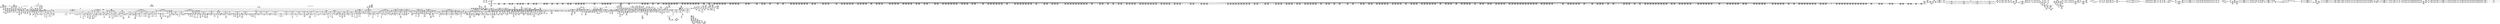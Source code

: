 digraph {
	CE0x54e21b0 [shape=record,shape=Mrecord,label="{CE0x54e21b0|task_sid:do.body5|*SummSource*}"]
	CE0x5575ae0 [shape=record,shape=Mrecord,label="{CE0x5575ae0|rcu_read_unlock:land.lhs.true2}"]
	CE0x55476f0 [shape=record,shape=Mrecord,label="{CE0x55476f0|current_sid:tmp10|security/selinux/hooks.c,218|*SummSource*}"]
	CE0x5546870 [shape=record,shape=Mrecord,label="{CE0x5546870|_call_void___preempt_count_sub(i32_1)_#10,_!dbg_!27715|include/linux/rcupdate.h,244|*SummSink*}"]
	CE0x546dde0 [shape=record,shape=Mrecord,label="{CE0x546dde0|signal_to_av:tmp7|security/selinux/hooks.c,1487|*SummSink*}"]
	CE0x55689c0 [shape=record,shape=Mrecord,label="{CE0x55689c0|rcu_read_lock:tmp19|include/linux/rcupdate.h,882|*SummSink*}"]
	CE0x54fef00 [shape=record,shape=Mrecord,label="{CE0x54fef00|2472:_%struct.cred*,_:_CRE_2527,2528_}"]
	CE0x5522e20 [shape=record,shape=Mrecord,label="{CE0x5522e20|2472:_%struct.cred*,_:_CRE_10568,10572_|*MultipleSource*|Function::task_sid&Arg::task::|Function::current_has_perm&Arg::tsk::|Function::selinux_task_kill&Arg::p::|security/selinux/hooks.c,208}"]
	CE0x5487ad0 [shape=record,shape=Mrecord,label="{CE0x5487ad0|avc_has_perm:auditdata|Function::avc_has_perm&Arg::auditdata::|*SummSink*}"]
	CE0x5532570 [shape=record,shape=Mrecord,label="{CE0x5532570|_call_void_asm_sideeffect_,_memory_,_dirflag_,_fpsr_,_flags_()_#3,_!dbg_!27711,_!srcloc_!27714|include/linux/rcupdate.h,244|*SummSink*}"]
	CE0x54c16d0 [shape=record,shape=Mrecord,label="{CE0x54c16d0|i32_77|*Constant*|*SummSource*}"]
	CE0x54966a0 [shape=record,shape=Mrecord,label="{CE0x54966a0|current_has_perm:tmp|*SummSource*}"]
	CE0x55d91b0 [shape=record,shape=Mrecord,label="{CE0x55d91b0|get_current:tmp}"]
	CE0x552cf40 [shape=record,shape=Mrecord,label="{CE0x552cf40|cred_sid:cred|Function::cred_sid&Arg::cred::|*SummSource*}"]
	CE0x55f50f0 [shape=record,shape=Mrecord,label="{CE0x55f50f0|__preempt_count_sub:tmp6|./arch/x86/include/asm/preempt.h,78}"]
	CE0x5495e80 [shape=record,shape=Mrecord,label="{CE0x5495e80|__llvm_gcov_indirect_counter_increment:entry|*SummSink*}"]
	CE0x5556bb0 [shape=record,shape=Mrecord,label="{CE0x5556bb0|GLOBAL:__llvm_gcov_ctr127|Global_var:__llvm_gcov_ctr127}"]
	CE0x5560460 [shape=record,shape=Mrecord,label="{CE0x5560460|rcu_read_lock:tmp12|include/linux/rcupdate.h,882|*SummSink*}"]
	CE0x54e0aa0 [shape=record,shape=Mrecord,label="{CE0x54e0aa0|2472:_%struct.cred*,_:_CRE_104,112_|*MultipleSource*|Function::task_sid&Arg::task::|Function::current_has_perm&Arg::tsk::|Function::selinux_task_kill&Arg::p::|security/selinux/hooks.c,208}"]
	CE0x555fa50 [shape=record,shape=Mrecord,label="{CE0x555fa50|rcu_read_lock:tmp10|include/linux/rcupdate.h,882|*SummSink*}"]
	CE0x5499a10 [shape=record,shape=Mrecord,label="{CE0x5499a10|i64**_getelementptr_inbounds_(_4_x_i64*_,_4_x_i64*_*___llvm_gcda_edge_table266,_i64_0,_i64_0)|*Constant*|*SummSource*}"]
	CE0x55755f0 [shape=record,shape=Mrecord,label="{CE0x55755f0|rcu_read_unlock:call3|include/linux/rcupdate.h,933|*SummSource*}"]
	CE0x548c220 [shape=record,shape=Mrecord,label="{CE0x548c220|selinux_task_kill:tmp7|security/selinux/hooks.c,3662}"]
	CE0x5475ca0 [shape=record,shape=Mrecord,label="{CE0x5475ca0|_ret_void}"]
	CE0x5497480 [shape=record,shape=Mrecord,label="{CE0x5497480|GLOBAL:rcu_read_lock|*Constant*|*SummSink*}"]
	CE0x5552e00 [shape=record,shape=Mrecord,label="{CE0x5552e00|i64_1|*Constant*}"]
	CE0x54f5740 [shape=record,shape=Mrecord,label="{CE0x54f5740|2472:_%struct.cred*,_:_CRE_1944,1952_|*MultipleSource*|Function::task_sid&Arg::task::|Function::current_has_perm&Arg::tsk::|Function::selinux_task_kill&Arg::p::|security/selinux/hooks.c,208}"]
	CE0x554ec30 [shape=record,shape=Mrecord,label="{CE0x554ec30|current_sid:if.then|*SummSink*}"]
	CE0x5582e10 [shape=record,shape=Mrecord,label="{CE0x5582e10|i8*_getelementptr_inbounds_(_44_x_i8_,_44_x_i8_*_.str47,_i32_0,_i32_0)|*Constant*}"]
	CE0x55043e0 [shape=record,shape=Mrecord,label="{CE0x55043e0|2472:_%struct.cred*,_:_CRE_2792,2800_|*MultipleSource*|Function::task_sid&Arg::task::|Function::current_has_perm&Arg::tsk::|Function::selinux_task_kill&Arg::p::|security/selinux/hooks.c,208}"]
	CE0x5578110 [shape=record,shape=Mrecord,label="{CE0x5578110|COLLAPSED:_GCMRE___llvm_gcov_ctr132_internal_global_11_x_i64_zeroinitializer:_elem_0:default:}"]
	CE0x55e0a90 [shape=record,shape=Mrecord,label="{CE0x55e0a90|task_sid:tmp7|security/selinux/hooks.c,208}"]
	CE0x556a4d0 [shape=record,shape=Mrecord,label="{CE0x556a4d0|cred_sid:bb}"]
	CE0x552ca40 [shape=record,shape=Mrecord,label="{CE0x552ca40|cred_sid:entry}"]
	CE0x55e6240 [shape=record,shape=Mrecord,label="{CE0x55e6240|GLOBAL:cred_sid|*Constant*}"]
	CE0x551e810 [shape=record,shape=Mrecord,label="{CE0x551e810|2472:_%struct.cred*,_:_CRE_6512,6520_|*MultipleSource*|Function::task_sid&Arg::task::|Function::current_has_perm&Arg::tsk::|Function::selinux_task_kill&Arg::p::|security/selinux/hooks.c,208}"]
	CE0x55217c0 [shape=record,shape=Mrecord,label="{CE0x55217c0|2472:_%struct.cred*,_:_CRE_6664,6668_|*MultipleSource*|Function::task_sid&Arg::task::|Function::current_has_perm&Arg::tsk::|Function::selinux_task_kill&Arg::p::|security/selinux/hooks.c,208}"]
	CE0x54dc050 [shape=record,shape=Mrecord,label="{CE0x54dc050|current_has_perm:tmp3}"]
	CE0x5577f90 [shape=record,shape=Mrecord,label="{CE0x5577f90|i64*_getelementptr_inbounds_(_11_x_i64_,_11_x_i64_*___llvm_gcov_ctr132,_i64_0,_i64_0)|*Constant*|*SummSink*}"]
	CE0x55ef9e0 [shape=record,shape=Mrecord,label="{CE0x55ef9e0|rcu_lock_release:__here|*SummSource*}"]
	CE0x55590b0 [shape=record,shape=Mrecord,label="{CE0x55590b0|cred_sid:tmp4|*LoadInst*|security/selinux/hooks.c,196}"]
	CE0x5537240 [shape=record,shape=Mrecord,label="{CE0x5537240|task_sid:tmp8|security/selinux/hooks.c,208}"]
	CE0x54d8560 [shape=record,shape=Mrecord,label="{CE0x54d8560|_call_void_rcu_read_lock()_#10,_!dbg_!27712|security/selinux/hooks.c,207}"]
	CE0x5554f20 [shape=record,shape=Mrecord,label="{CE0x5554f20|_ret_void,_!dbg_!27717|include/linux/rcupdate.h,419}"]
	CE0x5491680 [shape=record,shape=Mrecord,label="{CE0x5491680|selinux_task_kill:if.end7|*SummSink*}"]
	CE0x5542b50 [shape=record,shape=Mrecord,label="{CE0x5542b50|__rcu_read_lock:tmp7|include/linux/rcupdate.h,240|*SummSource*}"]
	CE0x5a79b40 [shape=record,shape=Mrecord,label="{CE0x5a79b40|i64_1|*Constant*|*SummSink*}"]
	CE0x55cbc90 [shape=record,shape=Mrecord,label="{CE0x55cbc90|rcu_lock_acquire:indirectgoto}"]
	CE0x55f7c80 [shape=record,shape=Mrecord,label="{CE0x55f7c80|__preempt_count_add:tmp}"]
	CE0x5489930 [shape=record,shape=Mrecord,label="{CE0x5489930|task_sid:do.body}"]
	CE0x5506520 [shape=record,shape=Mrecord,label="{CE0x5506520|2472:_%struct.cred*,_:_CRE_2896,2900_|*MultipleSource*|Function::task_sid&Arg::task::|Function::current_has_perm&Arg::tsk::|Function::selinux_task_kill&Arg::p::|security/selinux/hooks.c,208}"]
	CE0x54e4b80 [shape=record,shape=Mrecord,label="{CE0x54e4b80|i64_2|*Constant*}"]
	CE0x55427a0 [shape=record,shape=Mrecord,label="{CE0x55427a0|i64_5|*Constant*}"]
	CE0x5550e50 [shape=record,shape=Mrecord,label="{CE0x5550e50|__rcu_read_lock:entry|*SummSource*}"]
	CE0x5551920 [shape=record,shape=Mrecord,label="{CE0x5551920|_call_void_mcount()_#3}"]
	CE0x55ac780 [shape=record,shape=Mrecord,label="{CE0x55ac780|current_sid:security|security/selinux/hooks.c,218|*SummSource*}"]
	CE0x67212a0 [shape=record,shape=Mrecord,label="{CE0x67212a0|selinux_task_kill:tmp6|security/selinux/hooks.c,3662|*SummSink*}"]
	CE0x560c060 [shape=record,shape=Mrecord,label="{CE0x560c060|__preempt_count_sub:do.end|*SummSink*}"]
	CE0x5497750 [shape=record,shape=Mrecord,label="{CE0x5497750|i64_2|*Constant*|*SummSink*}"]
	CE0x549b5b0 [shape=record,shape=Mrecord,label="{CE0x549b5b0|i64*_getelementptr_inbounds_(_10_x_i64_,_10_x_i64_*___llvm_gcov_ctr290,_i64_0,_i64_9)|*Constant*|*SummSource*}"]
	CE0x54d46e0 [shape=record,shape=Mrecord,label="{CE0x54d46e0|i32_64|*Constant*|*SummSink*}"]
	CE0x550c130 [shape=record,shape=Mrecord,label="{CE0x550c130|2472:_%struct.cred*,_:_CRE_2976,2980_|*MultipleSource*|Function::task_sid&Arg::task::|Function::current_has_perm&Arg::tsk::|Function::selinux_task_kill&Arg::p::|security/selinux/hooks.c,208}"]
	CE0x550d9b0 [shape=record,shape=Mrecord,label="{CE0x550d9b0|2472:_%struct.cred*,_:_CRE_3064,3072_|*MultipleSource*|Function::task_sid&Arg::task::|Function::current_has_perm&Arg::tsk::|Function::selinux_task_kill&Arg::p::|security/selinux/hooks.c,208}"]
	CE0x54ef4b0 [shape=record,shape=Mrecord,label="{CE0x54ef4b0|2472:_%struct.cred*,_:_CRE_640,644_|*MultipleSource*|Function::task_sid&Arg::task::|Function::current_has_perm&Arg::tsk::|Function::selinux_task_kill&Arg::p::|security/selinux/hooks.c,208}"]
	CE0x5547eb0 [shape=record,shape=Mrecord,label="{CE0x5547eb0|current_sid:tmp|*SummSink*}"]
	CE0x55ac1e0 [shape=record,shape=Mrecord,label="{CE0x55ac1e0|current_sid:tmp21|security/selinux/hooks.c,218|*SummSource*}"]
	CE0x54d6dd0 [shape=record,shape=Mrecord,label="{CE0x54d6dd0|_ret_i32_%tmp24,_!dbg_!27742|security/selinux/hooks.c,220}"]
	CE0x54f8860 [shape=record,shape=Mrecord,label="{CE0x54f8860|2472:_%struct.cred*,_:_CRE_2104,2112_|*MultipleSource*|Function::task_sid&Arg::task::|Function::current_has_perm&Arg::tsk::|Function::selinux_task_kill&Arg::p::|security/selinux/hooks.c,208}"]
	CE0x54cb250 [shape=record,shape=Mrecord,label="{CE0x54cb250|task_sid:tmp19|security/selinux/hooks.c,208|*SummSource*}"]
	CE0x54dadf0 [shape=record,shape=Mrecord,label="{CE0x54dadf0|i16_2|*Constant*}"]
	CE0x54dc7d0 [shape=record,shape=Mrecord,label="{CE0x54dc7d0|_call_void_mcount()_#3}"]
	CE0x54ee5d0 [shape=record,shape=Mrecord,label="{CE0x54ee5d0|2472:_%struct.cred*,_:_CRE_584,592_|*MultipleSource*|Function::task_sid&Arg::task::|Function::current_has_perm&Arg::tsk::|Function::selinux_task_kill&Arg::p::|security/selinux/hooks.c,208}"]
	CE0x5508cf0 [shape=record,shape=Mrecord,label="{CE0x5508cf0|2472:_%struct.cred*,_:_CRE_2932,2933_}"]
	CE0x54d1650 [shape=record,shape=Mrecord,label="{CE0x54d1650|i32_-1|*Constant*|*SummSource*}"]
	CE0x54a1920 [shape=record,shape=Mrecord,label="{CE0x54a1920|__llvm_gcov_indirect_counter_increment:tmp6|*SummSink*}"]
	CE0x54cb390 [shape=record,shape=Mrecord,label="{CE0x54cb390|i8_1|*Constant*|*SummSource*}"]
	CE0x549a7a0 [shape=record,shape=Mrecord,label="{CE0x549a7a0|signal_to_av:tmp9|security/selinux/hooks.c,1491|*SummSource*}"]
	CE0x549c4e0 [shape=record,shape=Mrecord,label="{CE0x549c4e0|_ret_i32_%rc.0,_!dbg_!27734|security/selinux/hooks.c,3670|*SummSink*}"]
	CE0x5608530 [shape=record,shape=Mrecord,label="{CE0x5608530|__preempt_count_add:tmp4|./arch/x86/include/asm/preempt.h,72|*SummSource*}"]
	CE0x550d750 [shape=record,shape=Mrecord,label="{CE0x550d750|2472:_%struct.cred*,_:_CRE_3056,3064_|*MultipleSource*|Function::task_sid&Arg::task::|Function::current_has_perm&Arg::tsk::|Function::selinux_task_kill&Arg::p::|security/selinux/hooks.c,208}"]
	CE0x54a2500 [shape=record,shape=Mrecord,label="{CE0x54a2500|signal_to_av:tmp4|security/selinux/hooks.c,1483|*SummSource*}"]
	CE0x549a0e0 [shape=record,shape=Mrecord,label="{CE0x549a0e0|signal_to_av:tmp8|security/selinux/hooks.c,1491|*SummSink*}"]
	CE0x55825a0 [shape=record,shape=Mrecord,label="{CE0x55825a0|i32_934|*Constant*}"]
	CE0x554ab30 [shape=record,shape=Mrecord,label="{CE0x554ab30|__rcu_read_lock:tmp6|include/linux/rcupdate.h,240}"]
	CE0x555d320 [shape=record,shape=Mrecord,label="{CE0x555d320|i64_0|*Constant*}"]
	CE0x55d3810 [shape=record,shape=Mrecord,label="{CE0x55d3810|rcu_lock_release:tmp6}"]
	CE0x5545130 [shape=record,shape=Mrecord,label="{CE0x5545130|rcu_lock_release:tmp1|*SummSource*}"]
	CE0x5483300 [shape=record,shape=Mrecord,label="{CE0x5483300|signal_to_av:tmp3|security/selinux/hooks.c,1479|*SummSource*}"]
	CE0x55e2220 [shape=record,shape=Mrecord,label="{CE0x55e2220|i64_6|*Constant*}"]
	CE0x551aee0 [shape=record,shape=Mrecord,label="{CE0x551aee0|2472:_%struct.cred*,_:_CRE_6352,6353_}"]
	CE0x54c7400 [shape=record,shape=Mrecord,label="{CE0x54c7400|i64*_getelementptr_inbounds_(_2_x_i64_,_2_x_i64_*___llvm_gcov_ctr131,_i64_0,_i64_0)|*Constant*|*SummSource*}"]
	CE0x54885f0 [shape=record,shape=Mrecord,label="{CE0x54885f0|i64*_getelementptr_inbounds_(_10_x_i64_,_10_x_i64_*___llvm_gcov_ctr290,_i64_0,_i64_8)|*Constant*}"]
	CE0x56124e0 [shape=record,shape=Mrecord,label="{CE0x56124e0|%struct.task_struct*_(%struct.task_struct**)*_asm_movq_%gs:$_1:P_,$0_,_r,im,_dirflag_,_fpsr_,_flags_}"]
	CE0x556f060 [shape=record,shape=Mrecord,label="{CE0x556f060|i64*_getelementptr_inbounds_(_11_x_i64_,_11_x_i64_*___llvm_gcov_ctr125,_i64_0,_i64_0)|*Constant*|*SummSource*}"]
	CE0x54883b0 [shape=record,shape=Mrecord,label="{CE0x54883b0|i64*_getelementptr_inbounds_(_10_x_i64_,_10_x_i64_*___llvm_gcov_ctr290,_i64_0,_i64_8)|*Constant*|*SummSink*}"]
	CE0x54ce0f0 [shape=record,shape=Mrecord,label="{CE0x54ce0f0|task_sid:tmp26|security/selinux/hooks.c,208|*SummSink*}"]
	CE0x552a500 [shape=record,shape=Mrecord,label="{CE0x552a500|i64*_getelementptr_inbounds_(_11_x_i64_,_11_x_i64_*___llvm_gcov_ctr125,_i64_0,_i64_10)|*Constant*|*SummSource*}"]
	CE0x54f1430 [shape=record,shape=Mrecord,label="{CE0x54f1430|2472:_%struct.cred*,_:_CRE_702,703_}"]
	CE0x560a460 [shape=record,shape=Mrecord,label="{CE0x560a460|__rcu_read_unlock:tmp5|include/linux/rcupdate.h,244}"]
	CE0x5490930 [shape=record,shape=Mrecord,label="{CE0x5490930|selinux_task_kill:tmp2|security/selinux/hooks.c,3661|*SummSource*}"]
	CE0x560a8b0 [shape=record,shape=Mrecord,label="{CE0x560a8b0|__rcu_read_unlock:tmp4|include/linux/rcupdate.h,244}"]
	CE0x55ad660 [shape=record,shape=Mrecord,label="{CE0x55ad660|current_sid:tmp23|security/selinux/hooks.c,218|*SummSink*}"]
	CE0x54d5d00 [shape=record,shape=Mrecord,label="{CE0x54d5d00|i64*_getelementptr_inbounds_(_2_x_i64_,_2_x_i64_*___llvm_gcov_ctr136,_i64_0,_i64_1)|*Constant*|*SummSink*}"]
	CE0x54d23c0 [shape=record,shape=Mrecord,label="{CE0x54d23c0|i64*_getelementptr_inbounds_(_2_x_i64_,_2_x_i64_*___llvm_gcov_ctr131,_i64_0,_i64_1)|*Constant*|*SummSource*}"]
	CE0x55305d0 [shape=record,shape=Mrecord,label="{CE0x55305d0|rcu_lock_release:tmp}"]
	CE0x54f9210 [shape=record,shape=Mrecord,label="{CE0x54f9210|2472:_%struct.cred*,_:_CRE_2136,2144_|*MultipleSource*|Function::task_sid&Arg::task::|Function::current_has_perm&Arg::tsk::|Function::selinux_task_kill&Arg::p::|security/selinux/hooks.c,208}"]
	CE0x553cc60 [shape=record,shape=Mrecord,label="{CE0x553cc60|i64_4|*Constant*|*SummSource*}"]
	CE0x55688e0 [shape=record,shape=Mrecord,label="{CE0x55688e0|rcu_read_lock:tmp19|include/linux/rcupdate.h,882}"]
	CE0x54edbb0 [shape=record,shape=Mrecord,label="{CE0x54edbb0|i64_7|*Constant*|*SummSink*}"]
	CE0x5557110 [shape=record,shape=Mrecord,label="{CE0x5557110|rcu_read_lock:if.then|*SummSource*}"]
	CE0x54eee80 [shape=record,shape=Mrecord,label="{CE0x54eee80|2472:_%struct.cred*,_:_CRE_616,624_|*MultipleSource*|Function::task_sid&Arg::task::|Function::current_has_perm&Arg::tsk::|Function::selinux_task_kill&Arg::p::|security/selinux/hooks.c,208}"]
	CE0x55e07a0 [shape=record,shape=Mrecord,label="{CE0x55e07a0|task_sid:tmp6|security/selinux/hooks.c,208}"]
	CE0x54fe9f0 [shape=record,shape=Mrecord,label="{CE0x54fe9f0|2472:_%struct.cred*,_:_CRE_2522,2523_}"]
	CE0x5509c60 [shape=record,shape=Mrecord,label="{CE0x5509c60|2472:_%struct.cred*,_:_CRE_2945,2946_}"]
	CE0x5578960 [shape=record,shape=Mrecord,label="{CE0x5578960|rcu_read_unlock:tmp7|include/linux/rcupdate.h,933|*SummSink*}"]
	CE0x5532cb0 [shape=record,shape=Mrecord,label="{CE0x5532cb0|__rcu_read_lock:do.end}"]
	CE0x556c940 [shape=record,shape=Mrecord,label="{CE0x556c940|rcu_read_unlock:tmp4|include/linux/rcupdate.h,933|*SummSink*}"]
	CE0x5484480 [shape=record,shape=Mrecord,label="{CE0x5484480|current_has_perm:entry}"]
	CE0x554a440 [shape=record,shape=Mrecord,label="{CE0x554a440|i64*_getelementptr_inbounds_(_11_x_i64_,_11_x_i64_*___llvm_gcov_ctr125,_i64_0,_i64_6)|*Constant*}"]
	CE0x552d2b0 [shape=record,shape=Mrecord,label="{CE0x552d2b0|_ret_i32_%tmp6,_!dbg_!27716|security/selinux/hooks.c,197|*SummSource*}"]
	CE0x5495f60 [shape=record,shape=Mrecord,label="{CE0x5495f60|__llvm_gcov_indirect_counter_increment:predecessor|Function::__llvm_gcov_indirect_counter_increment&Arg::predecessor::|*SummSource*}"]
	CE0x547d350 [shape=record,shape=Mrecord,label="{CE0x547d350|i64*_getelementptr_inbounds_(_10_x_i64_,_10_x_i64_*___llvm_gcov_ctr290,_i64_0,_i64_0)|*Constant*|*SummSource*}"]
	CE0x5525760 [shape=record,shape=Mrecord,label="{CE0x5525760|GLOBAL:cred_sid|*Constant*}"]
	CE0x54c3df0 [shape=record,shape=Mrecord,label="{CE0x54c3df0|task_sid:call7|security/selinux/hooks.c,208|*SummSink*}"]
	CE0x54c3760 [shape=record,shape=Mrecord,label="{CE0x54c3760|2472:_%struct.cred*,_:_CRE_552,560_|*MultipleSource*|Function::task_sid&Arg::task::|Function::current_has_perm&Arg::tsk::|Function::selinux_task_kill&Arg::p::|security/selinux/hooks.c,208}"]
	CE0x552c700 [shape=record,shape=Mrecord,label="{CE0x552c700|current_sid:cred|security/selinux/hooks.c,218}"]
	CE0x5525340 [shape=record,shape=Mrecord,label="{CE0x5525340|task_sid:tmp27|security/selinux/hooks.c,208|*SummSource*}"]
	CE0x556a540 [shape=record,shape=Mrecord,label="{CE0x556a540|cred_sid:bb|*SummSource*}"]
	CE0x55d3b30 [shape=record,shape=Mrecord,label="{CE0x55d3b30|rcu_lock_release:tmp6|*SummSink*}"]
	CE0x5573fd0 [shape=record,shape=Mrecord,label="{CE0x5573fd0|current_sid:tmp4|security/selinux/hooks.c,218|*SummSource*}"]
	CE0x5540c20 [shape=record,shape=Mrecord,label="{CE0x5540c20|_ret_void,_!dbg_!27717|include/linux/rcupdate.h,245|*SummSource*}"]
	CE0x55152a0 [shape=record,shape=Mrecord,label="{CE0x55152a0|2472:_%struct.cred*,_:_CRE_6232,6240_|*MultipleSource*|Function::task_sid&Arg::task::|Function::current_has_perm&Arg::tsk::|Function::selinux_task_kill&Arg::p::|security/selinux/hooks.c,208}"]
	CE0x54977c0 [shape=record,shape=Mrecord,label="{CE0x54977c0|selinux_task_kill:tmp2|security/selinux/hooks.c,3661}"]
	CE0x54e6520 [shape=record,shape=Mrecord,label="{CE0x54e6520|task_sid:bb|*SummSource*}"]
	CE0x55848a0 [shape=record,shape=Mrecord,label="{CE0x55848a0|rcu_read_unlock:tmp22|include/linux/rcupdate.h,935|*SummSource*}"]
	CE0x5573340 [shape=record,shape=Mrecord,label="{CE0x5573340|_ret_void,_!dbg_!27719|./arch/x86/include/asm/preempt.h,73|*SummSink*}"]
	CE0x553e070 [shape=record,shape=Mrecord,label="{CE0x553e070|i64_5|*Constant*}"]
	CE0x55c9660 [shape=record,shape=Mrecord,label="{CE0x55c9660|i64*_getelementptr_inbounds_(_4_x_i64_,_4_x_i64_*___llvm_gcov_ctr130,_i64_0,_i64_3)|*Constant*|*SummSink*}"]
	CE0x550b1c0 [shape=record,shape=Mrecord,label="{CE0x550b1c0|2472:_%struct.cred*,_:_CRE_2963,2964_}"]
	CE0x55e03f0 [shape=record,shape=Mrecord,label="{CE0x55e03f0|void_(i32*,_i32,_i32*)*_asm_addl_$1,_%gs:$0_,_*m,ri,*m,_dirflag_,_fpsr_,_flags_}"]
	CE0x55cc8d0 [shape=record,shape=Mrecord,label="{CE0x55cc8d0|_ret_void,_!dbg_!27720|./arch/x86/include/asm/preempt.h,78}"]
	CE0x5498a50 [shape=record,shape=Mrecord,label="{CE0x5498a50|_call_void___llvm_gcov_indirect_counter_increment(i32*___llvm_gcov_global_state_pred267,_i64**_getelementptr_inbounds_(_4_x_i64*_,_4_x_i64*_*___llvm_gcda_edge_table266,_i64_0,_i64_0)),_!dbg_!27721|security/selinux/hooks.c,1491|*SummSource*}"]
	CE0x55637d0 [shape=record,shape=Mrecord,label="{CE0x55637d0|0:_i8,_:_GCMR_rcu_read_unlock.__warned_internal_global_i8_0,_section_.data.unlikely_,_align_1:_elem_0:default:}"]
	CE0x5477620 [shape=record,shape=Mrecord,label="{CE0x5477620|avc_has_perm:entry}"]
	CE0x5482d40 [shape=record,shape=Mrecord,label="{CE0x5482d40|signal_to_av:bb|*SummSink*}"]
	CE0x5547f90 [shape=record,shape=Mrecord,label="{CE0x5547f90|current_sid:tmp1}"]
	CE0x5519ab0 [shape=record,shape=Mrecord,label="{CE0x5519ab0|2472:_%struct.cred*,_:_CRE_6335,6336_}"]
	CE0x5464450 [shape=record,shape=Mrecord,label="{CE0x5464450|selinux_task_kill:tmp3|security/selinux/hooks.c,3661}"]
	CE0x5463cc0 [shape=record,shape=Mrecord,label="{CE0x5463cc0|2472:_%struct.cred*,_:_CRE_460,464_|*MultipleSource*|Function::task_sid&Arg::task::|Function::current_has_perm&Arg::tsk::|Function::selinux_task_kill&Arg::p::|security/selinux/hooks.c,208}"]
	CE0x55e6190 [shape=record,shape=Mrecord,label="{CE0x55e6190|task_sid:call7|security/selinux/hooks.c,208}"]
	CE0x5502500 [shape=record,shape=Mrecord,label="{CE0x5502500|2472:_%struct.cred*,_:_CRE_2696,2704_|*MultipleSource*|Function::task_sid&Arg::task::|Function::current_has_perm&Arg::tsk::|Function::selinux_task_kill&Arg::p::|security/selinux/hooks.c,208}"]
	CE0x5532500 [shape=record,shape=Mrecord,label="{CE0x5532500|_call_void_asm_sideeffect_,_memory_,_dirflag_,_fpsr_,_flags_()_#3,_!dbg_!27711,_!srcloc_!27714|include/linux/rcupdate.h,244|*SummSource*}"]
	CE0x54e6710 [shape=record,shape=Mrecord,label="{CE0x54e6710|task_sid:land.lhs.true}"]
	CE0x54db1f0 [shape=record,shape=Mrecord,label="{CE0x54db1f0|__llvm_gcov_indirect_counter_increment:tmp1}"]
	CE0x54e6b70 [shape=record,shape=Mrecord,label="{CE0x54e6b70|i64*_null|*Constant*|*SummSink*}"]
	CE0x551b730 [shape=record,shape=Mrecord,label="{CE0x551b730|2472:_%struct.cred*,_:_CRE_6359,6360_}"]
	CE0x552b860 [shape=record,shape=Mrecord,label="{CE0x552b860|GLOBAL:get_current|*Constant*|*SummSink*}"]
	CE0x55d93e0 [shape=record,shape=Mrecord,label="{CE0x55d93e0|__rcu_read_unlock:tmp1|*SummSource*}"]
	CE0x55cba90 [shape=record,shape=Mrecord,label="{CE0x55cba90|i64*_getelementptr_inbounds_(_4_x_i64_,_4_x_i64_*___llvm_gcov_ctr130,_i64_0,_i64_0)|*Constant*|*SummSource*}"]
	CE0x54642e0 [shape=record,shape=Mrecord,label="{CE0x54642e0|signal_to_av:bb}"]
	CE0x5544b70 [shape=record,shape=Mrecord,label="{CE0x5544b70|current_sid:tmp15|security/selinux/hooks.c,218}"]
	CE0x55cc430 [shape=record,shape=Mrecord,label="{CE0x55cc430|__rcu_read_lock:tmp3|*SummSource*}"]
	CE0x55e6d90 [shape=record,shape=Mrecord,label="{CE0x55e6d90|__rcu_read_lock:bb|*SummSource*}"]
	CE0x557b490 [shape=record,shape=Mrecord,label="{CE0x557b490|rcu_read_unlock:call3|include/linux/rcupdate.h,933}"]
	CE0x54e8120 [shape=record,shape=Mrecord,label="{CE0x54e8120|2472:_%struct.cred*,_:_CRE_280,288_|*MultipleSource*|Function::task_sid&Arg::task::|Function::current_has_perm&Arg::tsk::|Function::selinux_task_kill&Arg::p::|security/selinux/hooks.c,208}"]
	CE0x5576810 [shape=record,shape=Mrecord,label="{CE0x5576810|rcu_read_unlock:tmp6|include/linux/rcupdate.h,933|*SummSink*}"]
	CE0x5572b20 [shape=record,shape=Mrecord,label="{CE0x5572b20|current_sid:call|security/selinux/hooks.c,218|*SummSink*}"]
	CE0x552cfb0 [shape=record,shape=Mrecord,label="{CE0x552cfb0|cred_sid:cred|Function::cred_sid&Arg::cred::|*SummSink*}"]
	CE0x5571450 [shape=record,shape=Mrecord,label="{CE0x5571450|rcu_read_unlock:call|include/linux/rcupdate.h,933}"]
	CE0x5496eb0 [shape=record,shape=Mrecord,label="{CE0x5496eb0|GLOBAL:__llvm_gcov_indirect_counter_increment|*Constant*|*SummSource*}"]
	CE0x551de90 [shape=record,shape=Mrecord,label="{CE0x551de90|2472:_%struct.cred*,_:_CRE_6484,6488_|*MultipleSource*|Function::task_sid&Arg::task::|Function::current_has_perm&Arg::tsk::|Function::selinux_task_kill&Arg::p::|security/selinux/hooks.c,208}"]
	CE0x5529c50 [shape=record,shape=Mrecord,label="{CE0x5529c50|current_sid:tmp18|security/selinux/hooks.c,218|*SummSink*}"]
	CE0x54f1190 [shape=record,shape=Mrecord,label="{CE0x54f1190|2472:_%struct.cred*,_:_CRE_699,700_}"]
	CE0x5534dd0 [shape=record,shape=Mrecord,label="{CE0x5534dd0|rcu_lock_acquire:tmp1|*SummSource*}"]
	CE0x54fd6f0 [shape=record,shape=Mrecord,label="{CE0x54fd6f0|2472:_%struct.cred*,_:_CRE_2472,2480_|*MultipleSource*|Function::task_sid&Arg::task::|Function::current_has_perm&Arg::tsk::|Function::selinux_task_kill&Arg::p::|security/selinux/hooks.c,208}"]
	CE0x5583da0 [shape=record,shape=Mrecord,label="{CE0x5583da0|i64*_getelementptr_inbounds_(_11_x_i64_,_11_x_i64_*___llvm_gcov_ctr132,_i64_0,_i64_10)|*Constant*}"]
	CE0x54753c0 [shape=record,shape=Mrecord,label="{CE0x54753c0|selinux_task_kill:tobool1|security/selinux/hooks.c,3665|*SummSource*}"]
	CE0x54e0cc0 [shape=record,shape=Mrecord,label="{CE0x54e0cc0|2472:_%struct.cred*,_:_CRE_112,116_|*MultipleSource*|Function::task_sid&Arg::task::|Function::current_has_perm&Arg::tsk::|Function::selinux_task_kill&Arg::p::|security/selinux/hooks.c,208}"]
	CE0x549b940 [shape=record,shape=Mrecord,label="{CE0x549b940|selinux_task_kill:tmp18|security/selinux/hooks.c,3670}"]
	CE0x556fe00 [shape=record,shape=Mrecord,label="{CE0x556fe00|rcu_read_unlock:if.then|*SummSource*}"]
	CE0x54c8f40 [shape=record,shape=Mrecord,label="{CE0x54c8f40|GLOBAL:lockdep_rcu_suspicious|*Constant*|*SummSink*}"]
	CE0x554cfe0 [shape=record,shape=Mrecord,label="{CE0x554cfe0|current_sid:tmp4|security/selinux/hooks.c,218}"]
	CE0x55d8290 [shape=record,shape=Mrecord,label="{CE0x55d8290|__rcu_read_lock:tmp5|include/linux/rcupdate.h,239}"]
	CE0x55e2a20 [shape=record,shape=Mrecord,label="{CE0x55e2a20|task_sid:tmp17|security/selinux/hooks.c,208}"]
	CE0x5517120 [shape=record,shape=Mrecord,label="{CE0x5517120|2472:_%struct.cred*,_:_CRE_6300,6301_}"]
	CE0x5568950 [shape=record,shape=Mrecord,label="{CE0x5568950|rcu_read_lock:tmp19|include/linux/rcupdate.h,882|*SummSource*}"]
	CE0x5480320 [shape=record,shape=Mrecord,label="{CE0x5480320|i64_6|*Constant*|*SummSource*}"]
	CE0x5535c90 [shape=record,shape=Mrecord,label="{CE0x5535c90|__llvm_gcov_indirect_counter_increment:tmp6}"]
	CE0x552c5a0 [shape=record,shape=Mrecord,label="{CE0x552c5a0|i32_78|*Constant*|*SummSource*}"]
	CE0x54ec0c0 [shape=record,shape=Mrecord,label="{CE0x54ec0c0|2472:_%struct.cred*,_:_CRE_504,512_|*MultipleSource*|Function::task_sid&Arg::task::|Function::current_has_perm&Arg::tsk::|Function::selinux_task_kill&Arg::p::|security/selinux/hooks.c,208}"]
	CE0x5546f80 [shape=record,shape=Mrecord,label="{CE0x5546f80|rcu_lock_release:tmp4|include/linux/rcupdate.h,423}"]
	CE0x5551e40 [shape=record,shape=Mrecord,label="{CE0x5551e40|i64*_getelementptr_inbounds_(_11_x_i64_,_11_x_i64_*___llvm_gcov_ctr127,_i64_0,_i64_1)|*Constant*|*SummSink*}"]
	CE0x5542880 [shape=record,shape=Mrecord,label="{CE0x5542880|current_sid:tmp9|security/selinux/hooks.c,218}"]
	CE0x55658a0 [shape=record,shape=Mrecord,label="{CE0x55658a0|GLOBAL:lockdep_rcu_suspicious|*Constant*}"]
	CE0x5a79a60 [shape=record,shape=Mrecord,label="{CE0x5a79a60|i64_1|*Constant*}"]
	CE0x5560bd0 [shape=record,shape=Mrecord,label="{CE0x5560bd0|i64_6|*Constant*}"]
	CE0x54cbc60 [shape=record,shape=Mrecord,label="{CE0x54cbc60|_call_void_lockdep_rcu_suspicious(i8*_getelementptr_inbounds_(_25_x_i8_,_25_x_i8_*_.str3,_i32_0,_i32_0),_i32_208,_i8*_getelementptr_inbounds_(_41_x_i8_,_41_x_i8_*_.str44,_i32_0,_i32_0))_#10,_!dbg_!27732|security/selinux/hooks.c,208|*SummSource*}"]
	CE0x5484b40 [shape=record,shape=Mrecord,label="{CE0x5484b40|current_has_perm:tsk|Function::current_has_perm&Arg::tsk::|*SummSource*}"]
	CE0x5475770 [shape=record,shape=Mrecord,label="{CE0x5475770|i64_5|*Constant*|*SummSink*}"]
	CE0x5523300 [shape=record,shape=Mrecord,label="{CE0x5523300|2472:_%struct.cred*,_:_CRE_10576,10584_|*MultipleSource*|Function::task_sid&Arg::task::|Function::current_has_perm&Arg::tsk::|Function::selinux_task_kill&Arg::p::|security/selinux/hooks.c,208}"]
	CE0x54c6d60 [shape=record,shape=Mrecord,label="{CE0x54c6d60|i64**_getelementptr_inbounds_(_4_x_i64*_,_4_x_i64*_*___llvm_gcda_edge_table266,_i64_0,_i64_2)|*Constant*}"]
	CE0x55e2c20 [shape=record,shape=Mrecord,label="{CE0x55e2c20|task_sid:tmp16|security/selinux/hooks.c,208}"]
	CE0x55f3800 [shape=record,shape=Mrecord,label="{CE0x55f3800|rcu_lock_acquire:bb|*SummSource*}"]
	CE0x5556e30 [shape=record,shape=Mrecord,label="{CE0x5556e30|rcu_read_unlock:tmp4|include/linux/rcupdate.h,933}"]
	CE0x54d1920 [shape=record,shape=Mrecord,label="{CE0x54d1920|__llvm_gcov_indirect_counter_increment:tmp|*SummSink*}"]
	CE0x555e640 [shape=record,shape=Mrecord,label="{CE0x555e640|current_sid:tmp|*SummSource*}"]
	CE0x5518a10 [shape=record,shape=Mrecord,label="{CE0x5518a10|2472:_%struct.cred*,_:_CRE_6321,6322_}"]
	CE0x54e05b0 [shape=record,shape=Mrecord,label="{CE0x54e05b0|_ret_i32_%call7,_!dbg_!27749|security/selinux/hooks.c,210}"]
	CE0x54c0060 [shape=record,shape=Mrecord,label="{CE0x54c0060|i64*_getelementptr_inbounds_(_10_x_i64_,_10_x_i64_*___llvm_gcov_ctr265,_i64_0,_i64_0)|*Constant*}"]
	CE0x54da460 [shape=record,shape=Mrecord,label="{CE0x54da460|2472:_%struct.cred*,_:_CRE_224,232_|*MultipleSource*|Function::task_sid&Arg::task::|Function::current_has_perm&Arg::tsk::|Function::selinux_task_kill&Arg::p::|security/selinux/hooks.c,208}"]
	CE0x5541700 [shape=record,shape=Mrecord,label="{CE0x5541700|current_sid:tmp14|security/selinux/hooks.c,218|*SummSource*}"]
	CE0x54a5910 [shape=record,shape=Mrecord,label="{CE0x54a5910|avc_has_perm:tsid|Function::avc_has_perm&Arg::tsid::|*SummSink*}"]
	CE0x5553640 [shape=record,shape=Mrecord,label="{CE0x5553640|GLOBAL:__llvm_gcov_ctr127|Global_var:__llvm_gcov_ctr127|*SummSink*}"]
	CE0x55097a0 [shape=record,shape=Mrecord,label="{CE0x55097a0|2472:_%struct.cred*,_:_CRE_2941,2942_}"]
	CE0x54c7600 [shape=record,shape=Mrecord,label="{CE0x54c7600|cred_sid:tmp}"]
	CE0x5462a50 [shape=record,shape=Mrecord,label="{CE0x5462a50|i32_9|*Constant*|*SummSink*}"]
	CE0x54dd6a0 [shape=record,shape=Mrecord,label="{CE0x54dd6a0|__llvm_gcov_indirect_counter_increment:tmp5}"]
	CE0x54f3be0 [shape=record,shape=Mrecord,label="{CE0x54f3be0|2472:_%struct.cred*,_:_CRE_1872,1880_|*MultipleSource*|Function::task_sid&Arg::task::|Function::current_has_perm&Arg::tsk::|Function::selinux_task_kill&Arg::p::|security/selinux/hooks.c,208}"]
	CE0x55ace60 [shape=record,shape=Mrecord,label="{CE0x55ace60|current_sid:tmp22|security/selinux/hooks.c,218}"]
	CE0x546c6f0 [shape=record,shape=Mrecord,label="{CE0x546c6f0|selinux_task_kill:if.then|*SummSink*}"]
	CE0x55d6fa0 [shape=record,shape=Mrecord,label="{CE0x55d6fa0|__preempt_count_add:tmp3|*SummSink*}"]
	CE0x5532330 [shape=record,shape=Mrecord,label="{CE0x5532330|i64*_getelementptr_inbounds_(_4_x_i64_,_4_x_i64_*___llvm_gcov_ctr130,_i64_0,_i64_0)|*Constant*}"]
	CE0x5483860 [shape=record,shape=Mrecord,label="{CE0x5483860|_call_void___llvm_gcov_indirect_counter_increment(i32*___llvm_gcov_global_state_pred267,_i64**_getelementptr_inbounds_(_4_x_i64*_,_4_x_i64*_*___llvm_gcda_edge_table266,_i64_0,_i64_2)),_!dbg_!27717|security/selinux/hooks.c,1483|*SummSink*}"]
	CE0x54c22b0 [shape=record,shape=Mrecord,label="{CE0x54c22b0|task_sid:call|security/selinux/hooks.c,208}"]
	CE0x54da4d0 [shape=record,shape=Mrecord,label="{CE0x54da4d0|current_has_perm:call|security/selinux/hooks.c,1542|*SummSink*}"]
	CE0x5534d60 [shape=record,shape=Mrecord,label="{CE0x5534d60|rcu_lock_acquire:tmp1}"]
	CE0x54eb4b0 [shape=record,shape=Mrecord,label="{CE0x54eb4b0|2472:_%struct.cred*,_:_CRE_376,384_|*MultipleSource*|Function::task_sid&Arg::task::|Function::current_has_perm&Arg::tsk::|Function::selinux_task_kill&Arg::p::|security/selinux/hooks.c,208}"]
	CE0x5519000 [shape=record,shape=Mrecord,label="{CE0x5519000|2472:_%struct.cred*,_:_CRE_6326,6327_}"]
	CE0x55752d0 [shape=record,shape=Mrecord,label="{CE0x55752d0|current_sid:tmp13|security/selinux/hooks.c,218|*SummSink*}"]
	CE0x549fd00 [shape=record,shape=Mrecord,label="{CE0x549fd00|selinux_task_kill:tmp13|security/selinux/hooks.c,3665|*SummSource*}"]
	CE0x54e48f0 [shape=record,shape=Mrecord,label="{CE0x54e48f0|rcu_read_lock:tobool|include/linux/rcupdate.h,882|*SummSource*}"]
	CE0x550fcf0 [shape=record,shape=Mrecord,label="{CE0x550fcf0|2472:_%struct.cred*,_:_CRE_3152,3160_|*MultipleSource*|Function::task_sid&Arg::task::|Function::current_has_perm&Arg::tsk::|Function::selinux_task_kill&Arg::p::|security/selinux/hooks.c,208}"]
	CE0x551fb40 [shape=record,shape=Mrecord,label="{CE0x551fb40|2472:_%struct.cred*,_:_CRE_6576,6584_|*MultipleSource*|Function::task_sid&Arg::task::|Function::current_has_perm&Arg::tsk::|Function::selinux_task_kill&Arg::p::|security/selinux/hooks.c,208}"]
	CE0x5483ec0 [shape=record,shape=Mrecord,label="{CE0x5483ec0|selinux_task_kill:bb}"]
	CE0x546c360 [shape=record,shape=Mrecord,label="{CE0x546c360|COLLAPSED:_GCMRE___llvm_gcov_ctr290_internal_global_10_x_i64_zeroinitializer:_elem_0:default:}"]
	CE0x54d7530 [shape=record,shape=Mrecord,label="{CE0x54d7530|signal_to_av:tmp10|security/selinux/hooks.c,1495|*SummSink*}"]
	CE0x5547c70 [shape=record,shape=Mrecord,label="{CE0x5547c70|i64*_getelementptr_inbounds_(_4_x_i64_,_4_x_i64_*___llvm_gcov_ctr128,_i64_0,_i64_3)|*Constant*}"]
	CE0x555bf70 [shape=record,shape=Mrecord,label="{CE0x555bf70|128:_i8*,_:_CRE_128,136_|*MultipleSource*|Function::cred_sid&Arg::cred::|*LoadInst*|security/selinux/hooks.c,208|security/selinux/hooks.c,196}"]
	CE0x56144e0 [shape=record,shape=Mrecord,label="{CE0x56144e0|_call_void_mcount()_#3|*SummSink*}"]
	CE0x55efaa0 [shape=record,shape=Mrecord,label="{CE0x55efaa0|rcu_lock_release:__here|*SummSink*}"]
	CE0x54ccfe0 [shape=record,shape=Mrecord,label="{CE0x54ccfe0|task_sid:tmp24|security/selinux/hooks.c,208|*SummSink*}"]
	CE0x5513fd0 [shape=record,shape=Mrecord,label="{CE0x5513fd0|2472:_%struct.cred*,_:_CRE_6176,6180_|*MultipleSource*|Function::task_sid&Arg::task::|Function::current_has_perm&Arg::tsk::|Function::selinux_task_kill&Arg::p::|security/selinux/hooks.c,208}"]
	CE0x5487790 [shape=record,shape=Mrecord,label="{CE0x5487790|i32_64|*Constant*|*SummSource*}"]
	CE0x55fb5e0 [shape=record,shape=Mrecord,label="{CE0x55fb5e0|i64*_getelementptr_inbounds_(_4_x_i64_,_4_x_i64_*___llvm_gcov_ctr129,_i64_0,_i64_0)|*Constant*|*SummSink*}"]
	CE0x55caa70 [shape=record,shape=Mrecord,label="{CE0x55caa70|i64_ptrtoint_(i8*_blockaddress(_rcu_lock_release,_%__here)_to_i64)|*Constant*}"]
	CE0x55cc2b0 [shape=record,shape=Mrecord,label="{CE0x55cc2b0|COLLAPSED:_GCMRE___llvm_gcov_ctr128_internal_global_4_x_i64_zeroinitializer:_elem_0:default:}"]
	CE0x5516ec0 [shape=record,shape=Mrecord,label="{CE0x5516ec0|2472:_%struct.cred*,_:_CRE_6298,6299_}"]
	CE0x55df2f0 [shape=record,shape=Mrecord,label="{CE0x55df2f0|get_current:tmp1|*SummSink*}"]
	CE0x5476160 [shape=record,shape=Mrecord,label="{CE0x5476160|task_sid:entry|*SummSource*}"]
	CE0x5536b00 [shape=record,shape=Mrecord,label="{CE0x5536b00|task_sid:tmp6|security/selinux/hooks.c,208|*SummSource*}"]
	CE0x54ede30 [shape=record,shape=Mrecord,label="{CE0x54ede30|task_sid:tmp14|security/selinux/hooks.c,208|*SummSource*}"]
	CE0x54f39f0 [shape=record,shape=Mrecord,label="{CE0x54f39f0|2472:_%struct.cred*,_:_CRE_1864,1872_|*MultipleSource*|Function::task_sid&Arg::task::|Function::current_has_perm&Arg::tsk::|Function::selinux_task_kill&Arg::p::|security/selinux/hooks.c,208}"]
	CE0x547aaa0 [shape=record,shape=Mrecord,label="{CE0x547aaa0|selinux_task_kill:sig|Function::selinux_task_kill&Arg::sig::|*SummSource*}"]
	CE0x54c76d0 [shape=record,shape=Mrecord,label="{CE0x54c76d0|task_sid:tmp16|security/selinux/hooks.c,208}"]
	CE0x55182f0 [shape=record,shape=Mrecord,label="{CE0x55182f0|2472:_%struct.cred*,_:_CRE_6315,6316_}"]
	CE0x54d44f0 [shape=record,shape=Mrecord,label="{CE0x54d44f0|rcu_read_lock:land.lhs.true2|*SummSource*}"]
	CE0x5579110 [shape=record,shape=Mrecord,label="{CE0x5579110|rcu_read_unlock:tmp17|include/linux/rcupdate.h,933}"]
	CE0x552e0a0 [shape=record,shape=Mrecord,label="{CE0x552e0a0|task_sid:do.end6}"]
	CE0x551c010 [shape=record,shape=Mrecord,label="{CE0x551c010|2472:_%struct.cred*,_:_CRE_6392,6400_|*MultipleSource*|Function::task_sid&Arg::task::|Function::current_has_perm&Arg::tsk::|Function::selinux_task_kill&Arg::p::|security/selinux/hooks.c,208}"]
	CE0x5551100 [shape=record,shape=Mrecord,label="{CE0x5551100|cred_sid:tmp3|*SummSource*}"]
	CE0x554bfa0 [shape=record,shape=Mrecord,label="{CE0x554bfa0|i64*_getelementptr_inbounds_(_11_x_i64_,_11_x_i64_*___llvm_gcov_ctr125,_i64_0,_i64_8)|*Constant*|*SummSink*}"]
	CE0x560fd80 [shape=record,shape=Mrecord,label="{CE0x560fd80|i64*_getelementptr_inbounds_(_4_x_i64_,_4_x_i64_*___llvm_gcov_ctr135,_i64_0,_i64_3)|*Constant*}"]
	CE0x55f4990 [shape=record,shape=Mrecord,label="{CE0x55f4990|__rcu_read_unlock:tmp7|include/linux/rcupdate.h,245|*SummSource*}"]
	CE0x55cca10 [shape=record,shape=Mrecord,label="{CE0x55cca10|__preempt_count_sub:val|Function::__preempt_count_sub&Arg::val::}"]
	CE0x547ac80 [shape=record,shape=Mrecord,label="{CE0x547ac80|GLOBAL:signal_to_av|*Constant*|*SummSink*}"]
	CE0x54c8c30 [shape=record,shape=Mrecord,label="{CE0x54c8c30|i8*_getelementptr_inbounds_(_25_x_i8_,_25_x_i8_*_.str3,_i32_0,_i32_0)|*Constant*|*SummSink*}"]
	CE0x54a1190 [shape=record,shape=Mrecord,label="{CE0x54a1190|current_has_perm:bb}"]
	CE0x551c700 [shape=record,shape=Mrecord,label="{CE0x551c700|2472:_%struct.cred*,_:_CRE_6424,6432_|*MultipleSource*|Function::task_sid&Arg::task::|Function::current_has_perm&Arg::tsk::|Function::selinux_task_kill&Arg::p::|security/selinux/hooks.c,208}"]
	CE0x550a380 [shape=record,shape=Mrecord,label="{CE0x550a380|2472:_%struct.cred*,_:_CRE_2951,2952_}"]
	CE0x55d31a0 [shape=record,shape=Mrecord,label="{CE0x55d31a0|i64*_getelementptr_inbounds_(_4_x_i64_,_4_x_i64_*___llvm_gcov_ctr133,_i64_0,_i64_0)|*Constant*|*SummSink*}"]
	CE0x54dcb10 [shape=record,shape=Mrecord,label="{CE0x54dcb10|_ret_void,_!dbg_!27735|include/linux/rcupdate.h,884|*SummSource*}"]
	CE0x5559ab0 [shape=record,shape=Mrecord,label="{CE0x5559ab0|cred_sid:tmp6|security/selinux/hooks.c,197|*SummSink*}"]
	CE0x560a3f0 [shape=record,shape=Mrecord,label="{CE0x560a3f0|_call_void_asm_sideeffect_,_memory_,_dirflag_,_fpsr_,_flags_()_#3,_!dbg_!27711,_!srcloc_!27714|include/linux/rcupdate.h,244}"]
	CE0x54ff260 [shape=record,shape=Mrecord,label="{CE0x54ff260|2472:_%struct.cred*,_:_CRE_2530,2531_}"]
	CE0x548a230 [shape=record,shape=Mrecord,label="{CE0x548a230|2472:_%struct.cred*,_:_CRE_232,240_|*MultipleSource*|Function::task_sid&Arg::task::|Function::current_has_perm&Arg::tsk::|Function::selinux_task_kill&Arg::p::|security/selinux/hooks.c,208}"]
	CE0x54ef290 [shape=record,shape=Mrecord,label="{CE0x54ef290|2472:_%struct.cred*,_:_CRE_632,640_|*MultipleSource*|Function::task_sid&Arg::task::|Function::current_has_perm&Arg::tsk::|Function::selinux_task_kill&Arg::p::|security/selinux/hooks.c,208}"]
	CE0x55864e0 [shape=record,shape=Mrecord,label="{CE0x55864e0|_call_void_rcu_lock_release(%struct.lockdep_map*_rcu_lock_map)_#10,_!dbg_!27733|include/linux/rcupdate.h,935}"]
	CE0x550af60 [shape=record,shape=Mrecord,label="{CE0x550af60|2472:_%struct.cred*,_:_CRE_2961,2962_}"]
	CE0x553e3f0 [shape=record,shape=Mrecord,label="{CE0x553e3f0|task_sid:call|security/selinux/hooks.c,208|*SummSink*}"]
	CE0x54de040 [shape=record,shape=Mrecord,label="{CE0x54de040|2472:_%struct.cred*,_:_CRE_320,328_|*MultipleSource*|Function::task_sid&Arg::task::|Function::current_has_perm&Arg::tsk::|Function::selinux_task_kill&Arg::p::|security/selinux/hooks.c,208}"]
	CE0x54d7150 [shape=record,shape=Mrecord,label="{CE0x54d7150|task_sid:do.end6|*SummSink*}"]
	CE0x5531020 [shape=record,shape=Mrecord,label="{CE0x5531020|rcu_lock_acquire:tmp2|*SummSource*}"]
	CE0x54d5160 [shape=record,shape=Mrecord,label="{CE0x54d5160|i64*_getelementptr_inbounds_(_10_x_i64_,_10_x_i64_*___llvm_gcov_ctr265,_i64_0,_i64_9)|*Constant*|*SummSink*}"]
	CE0x5484d10 [shape=record,shape=Mrecord,label="{CE0x5484d10|_ret_i32_%call2,_!dbg_!27718|security/selinux/hooks.c,1544}"]
	CE0x551ab50 [shape=record,shape=Mrecord,label="{CE0x551ab50|2472:_%struct.cred*,_:_CRE_6349,6350_}"]
	CE0x557ac50 [shape=record,shape=Mrecord,label="{CE0x557ac50|current_sid:tmp6|security/selinux/hooks.c,218|*SummSource*}"]
	CE0x55ae170 [shape=record,shape=Mrecord,label="{CE0x55ae170|0:_i32,_4:_i32,_8:_i32,_12:_i32,_:_CMRE_4,8_|*MultipleSource*|security/selinux/hooks.c,218|security/selinux/hooks.c,218|security/selinux/hooks.c,220}"]
	CE0x55437e0 [shape=record,shape=Mrecord,label="{CE0x55437e0|i64*_getelementptr_inbounds_(_11_x_i64_,_11_x_i64_*___llvm_gcov_ctr125,_i64_0,_i64_8)|*Constant*}"]
	CE0x547b8a0 [shape=record,shape=Mrecord,label="{CE0x547b8a0|i64*_getelementptr_inbounds_(_10_x_i64_,_10_x_i64_*___llvm_gcov_ctr290,_i64_0,_i64_0)|*Constant*|*SummSink*}"]
	CE0x55770d0 [shape=record,shape=Mrecord,label="{CE0x55770d0|i64*_getelementptr_inbounds_(_11_x_i64_,_11_x_i64_*___llvm_gcov_ctr132,_i64_0,_i64_1)|*Constant*|*SummSink*}"]
	CE0x54deb50 [shape=record,shape=Mrecord,label="{CE0x54deb50|_ret_i32_%tmp24,_!dbg_!27742|security/selinux/hooks.c,220|*SummSink*}"]
	CE0x54e72c0 [shape=record,shape=Mrecord,label="{CE0x54e72c0|rcu_read_unlock:tmp6|include/linux/rcupdate.h,933|*SummSource*}"]
	CE0x54e2820 [shape=record,shape=Mrecord,label="{CE0x54e2820|2472:_%struct.cred*,_:_CRE_464,472_|*MultipleSource*|Function::task_sid&Arg::task::|Function::current_has_perm&Arg::tsk::|Function::selinux_task_kill&Arg::p::|security/selinux/hooks.c,208}"]
	CE0x5493d20 [shape=record,shape=Mrecord,label="{CE0x5493d20|selinux_task_kill:tmp14|security/selinux/hooks.c,3666}"]
	CE0x556a6c0 [shape=record,shape=Mrecord,label="{CE0x556a6c0|cred_sid:bb|*SummSink*}"]
	CE0x5518680 [shape=record,shape=Mrecord,label="{CE0x5518680|2472:_%struct.cred*,_:_CRE_6318,6319_}"]
	CE0x5564640 [shape=record,shape=Mrecord,label="{CE0x5564640|rcu_read_lock:tmp16|include/linux/rcupdate.h,882|*SummSink*}"]
	CE0x55592b0 [shape=record,shape=Mrecord,label="{CE0x55592b0|cred_sid:tmp4|*LoadInst*|security/selinux/hooks.c,196|*SummSource*}"]
	CE0x55682c0 [shape=record,shape=Mrecord,label="{CE0x55682c0|_call_void_lockdep_rcu_suspicious(i8*_getelementptr_inbounds_(_25_x_i8_,_25_x_i8_*_.str45,_i32_0,_i32_0),_i32_883,_i8*_getelementptr_inbounds_(_42_x_i8_,_42_x_i8_*_.str46,_i32_0,_i32_0))_#10,_!dbg_!27728|include/linux/rcupdate.h,882|*SummSink*}"]
	CE0x54e1230 [shape=record,shape=Mrecord,label="{CE0x54e1230|task_sid:tmp2|*SummSource*}"]
	CE0x5560a60 [shape=record,shape=Mrecord,label="{CE0x5560a60|rcu_read_lock:call3|include/linux/rcupdate.h,882|*SummSink*}"]
	CE0x556d4f0 [shape=record,shape=Mrecord,label="{CE0x556d4f0|__rcu_read_lock:tmp2}"]
	CE0x5498240 [shape=record,shape=Mrecord,label="{CE0x5498240|selinux_task_kill:tmp17|security/selinux/hooks.c,3669|*SummSink*}"]
	CE0x5471730 [shape=record,shape=Mrecord,label="{CE0x5471730|i64*_getelementptr_inbounds_(_13_x_i64_,_13_x_i64_*___llvm_gcov_ctr126,_i64_0,_i64_1)|*Constant*|*SummSource*}"]
	CE0x55ce080 [shape=record,shape=Mrecord,label="{CE0x55ce080|rcu_lock_acquire:tmp4|include/linux/rcupdate.h,418|*SummSource*}"]
	CE0x54e4cc0 [shape=record,shape=Mrecord,label="{CE0x54e4cc0|COLLAPSED:_GCMRE___llvm_gcov_ctr126_internal_global_13_x_i64_zeroinitializer:_elem_0:default:}"]
	CE0x5514490 [shape=record,shape=Mrecord,label="{CE0x5514490|2472:_%struct.cred*,_:_CRE_6192,6196_|*MultipleSource*|Function::task_sid&Arg::task::|Function::current_has_perm&Arg::tsk::|Function::selinux_task_kill&Arg::p::|security/selinux/hooks.c,208}"]
	CE0x551b4d0 [shape=record,shape=Mrecord,label="{CE0x551b4d0|2472:_%struct.cred*,_:_CRE_6357,6358_}"]
	CE0x54e1fc0 [shape=record,shape=Mrecord,label="{CE0x54e1fc0|2472:_%struct.cred*,_:_CRE_432,440_|*MultipleSource*|Function::task_sid&Arg::task::|Function::current_has_perm&Arg::tsk::|Function::selinux_task_kill&Arg::p::|security/selinux/hooks.c,208}"]
	CE0x54e1f20 [shape=record,shape=Mrecord,label="{CE0x54e1f20|2472:_%struct.cred*,_:_CRE_400,408_|*MultipleSource*|Function::task_sid&Arg::task::|Function::current_has_perm&Arg::tsk::|Function::selinux_task_kill&Arg::p::|security/selinux/hooks.c,208}"]
	CE0x5541f50 [shape=record,shape=Mrecord,label="{CE0x5541f50|_call_void_mcount()_#3|*SummSink*}"]
	CE0x5509670 [shape=record,shape=Mrecord,label="{CE0x5509670|2472:_%struct.cred*,_:_CRE_2940,2941_}"]
	CE0x54c8b60 [shape=record,shape=Mrecord,label="{CE0x54c8b60|i8*_getelementptr_inbounds_(_25_x_i8_,_25_x_i8_*_.str3,_i32_0,_i32_0)|*Constant*|*SummSource*}"]
	CE0x54a1530 [shape=record,shape=Mrecord,label="{CE0x54a1530|current_has_perm:bb|*SummSink*}"]
	CE0x553e810 [shape=record,shape=Mrecord,label="{CE0x553e810|i64_3|*Constant*}"]
	CE0x546ccd0 [shape=record,shape=Mrecord,label="{CE0x546ccd0|selinux_task_kill:if.end|*SummSink*}"]
	CE0x54f35b0 [shape=record,shape=Mrecord,label="{CE0x54f35b0|2472:_%struct.cred*,_:_CRE_1848,1856_|*MultipleSource*|Function::task_sid&Arg::task::|Function::current_has_perm&Arg::tsk::|Function::selinux_task_kill&Arg::p::|security/selinux/hooks.c,208}"]
	CE0x5542080 [shape=record,shape=Mrecord,label="{CE0x5542080|current_sid:call|security/selinux/hooks.c,218}"]
	CE0x54d0c10 [shape=record,shape=Mrecord,label="{CE0x54d0c10|rcu_read_lock:land.lhs.true|*SummSink*}"]
	CE0x54d4c80 [shape=record,shape=Mrecord,label="{CE0x54d4c80|signal_to_av:perm.0|*SummSink*}"]
	CE0x55e30b0 [shape=record,shape=Mrecord,label="{CE0x55e30b0|task_sid:tmp18|security/selinux/hooks.c,208}"]
	CE0x55e17f0 [shape=record,shape=Mrecord,label="{CE0x55e17f0|task_sid:tmp12|security/selinux/hooks.c,208}"]
	CE0x557bf10 [shape=record,shape=Mrecord,label="{CE0x557bf10|rcu_read_unlock:tmp11|include/linux/rcupdate.h,933|*SummSink*}"]
	CE0x54e0000 [shape=record,shape=Mrecord,label="{CE0x54e0000|task_sid:entry}"]
	CE0x553fe10 [shape=record,shape=Mrecord,label="{CE0x553fe10|_call_void___rcu_read_unlock()_#10,_!dbg_!27734|include/linux/rcupdate.h,937|*SummSource*}"]
	CE0x556cd00 [shape=record,shape=Mrecord,label="{CE0x556cd00|GLOBAL:__llvm_gcov_ctr125|Global_var:__llvm_gcov_ctr125|*SummSink*}"]
	CE0x5502040 [shape=record,shape=Mrecord,label="{CE0x5502040|2472:_%struct.cred*,_:_CRE_2688,2692_|*MultipleSource*|Function::task_sid&Arg::task::|Function::current_has_perm&Arg::tsk::|Function::selinux_task_kill&Arg::p::|security/selinux/hooks.c,208}"]
	CE0x54d5560 [shape=record,shape=Mrecord,label="{CE0x54d5560|i64*_getelementptr_inbounds_(_2_x_i64_,_2_x_i64_*___llvm_gcov_ctr136,_i64_0,_i64_1)|*Constant*}"]
	CE0x55487d0 [shape=record,shape=Mrecord,label="{CE0x55487d0|GLOBAL:__preempt_count_add|*Constant*|*SummSink*}"]
	CE0x556fc30 [shape=record,shape=Mrecord,label="{CE0x556fc30|rcu_read_unlock:do.end|*SummSink*}"]
	CE0x54efb10 [shape=record,shape=Mrecord,label="{CE0x54efb10|2472:_%struct.cred*,_:_CRE_652,656_|*MultipleSource*|Function::task_sid&Arg::task::|Function::current_has_perm&Arg::tsk::|Function::selinux_task_kill&Arg::p::|security/selinux/hooks.c,208}"]
	CE0x54f1cc0 [shape=record,shape=Mrecord,label="{CE0x54f1cc0|2472:_%struct.cred*,_:_CRE_736,744_|*MultipleSource*|Function::task_sid&Arg::task::|Function::current_has_perm&Arg::tsk::|Function::selinux_task_kill&Arg::p::|security/selinux/hooks.c,208}"]
	CE0x55efc30 [shape=record,shape=Mrecord,label="{CE0x55efc30|rcu_lock_release:bb|*SummSink*}"]
	CE0x560ef20 [shape=record,shape=Mrecord,label="{CE0x560ef20|__preempt_count_sub:do.end|*SummSource*}"]
	CE0x54ff130 [shape=record,shape=Mrecord,label="{CE0x54ff130|2472:_%struct.cred*,_:_CRE_2529,2530_}"]
	CE0x5519e40 [shape=record,shape=Mrecord,label="{CE0x5519e40|2472:_%struct.cred*,_:_CRE_6338,6339_}"]
	CE0x55353e0 [shape=record,shape=Mrecord,label="{CE0x55353e0|i64*_getelementptr_inbounds_(_4_x_i64_,_4_x_i64_*___llvm_gcov_ctr130,_i64_0,_i64_2)|*Constant*|*SummSink*}"]
	CE0x553c8c0 [shape=record,shape=Mrecord,label="{CE0x553c8c0|task_sid:tobool1|security/selinux/hooks.c,208|*SummSink*}"]
	CE0x5481190 [shape=record,shape=Mrecord,label="{CE0x5481190|selinux_task_kill:tmp1|*SummSource*}"]
	CE0x5535960 [shape=record,shape=Mrecord,label="{CE0x5535960|i64_1|*Constant*}"]
	CE0x54d1b30 [shape=record,shape=Mrecord,label="{CE0x54d1b30|cred_sid:tmp1|*SummSink*}"]
	CE0x5545560 [shape=record,shape=Mrecord,label="{CE0x5545560|i32_2|*Constant*|*SummSource*}"]
	CE0x55f6270 [shape=record,shape=Mrecord,label="{CE0x55f6270|__preempt_count_add:tmp3}"]
	CE0x5536830 [shape=record,shape=Mrecord,label="{CE0x5536830|GLOBAL:__llvm_gcov_ctr126|Global_var:__llvm_gcov_ctr126|*SummSink*}"]
	CE0x54e0100 [shape=record,shape=Mrecord,label="{CE0x54e0100|task_sid:tmp3}"]
	CE0x560ae80 [shape=record,shape=Mrecord,label="{CE0x560ae80|__preempt_count_sub:tmp5|./arch/x86/include/asm/preempt.h,77}"]
	CE0x555b990 [shape=record,shape=Mrecord,label="{CE0x555b990|rcu_read_unlock:call|include/linux/rcupdate.h,933|*SummSource*}"]
	CE0x54cd160 [shape=record,shape=Mrecord,label="{CE0x54cd160|task_sid:tmp26|security/selinux/hooks.c,208}"]
	CE0x548ae40 [shape=record,shape=Mrecord,label="{CE0x548ae40|selinux_task_kill:entry|*SummSource*}"]
	CE0x557ba10 [shape=record,shape=Mrecord,label="{CE0x557ba10|__preempt_count_add:val|Function::__preempt_count_add&Arg::val::}"]
	CE0x54c0330 [shape=record,shape=Mrecord,label="{CE0x54c0330|task_sid:tmp|*SummSink*}"]
	CE0x552ebf0 [shape=record,shape=Mrecord,label="{CE0x552ebf0|_call_void_mcount()_#3|*SummSink*}"]
	CE0x55326a0 [shape=record,shape=Mrecord,label="{CE0x55326a0|_call_void___preempt_count_sub(i32_1)_#10,_!dbg_!27715|include/linux/rcupdate.h,244}"]
	CE0x554a150 [shape=record,shape=Mrecord,label="{CE0x554a150|__rcu_read_unlock:tmp3|*SummSource*}"]
	CE0x54ff390 [shape=record,shape=Mrecord,label="{CE0x54ff390|2472:_%struct.cred*,_:_CRE_2531,2532_}"]
	CE0x5531af0 [shape=record,shape=Mrecord,label="{CE0x5531af0|__preempt_count_add:do.body|*SummSink*}"]
	CE0x557a390 [shape=record,shape=Mrecord,label="{CE0x557a390|i64*_getelementptr_inbounds_(_4_x_i64_,_4_x_i64_*___llvm_gcov_ctr128,_i64_0,_i64_1)|*Constant*|*SummSink*}"]
	CE0x54df0c0 [shape=record,shape=Mrecord,label="{CE0x54df0c0|current_has_perm:call1|security/selinux/hooks.c,1543|*SummSink*}"]
	CE0x54f9df0 [shape=record,shape=Mrecord,label="{CE0x54f9df0|2472:_%struct.cred*,_:_CRE_2240,2248_|*MultipleSource*|Function::task_sid&Arg::task::|Function::current_has_perm&Arg::tsk::|Function::selinux_task_kill&Arg::p::|security/selinux/hooks.c,208}"]
	CE0x555f300 [shape=record,shape=Mrecord,label="{CE0x555f300|rcu_read_lock:tmp10|include/linux/rcupdate.h,882}"]
	CE0x5497dd0 [shape=record,shape=Mrecord,label="{CE0x5497dd0|selinux_task_kill:tobool1|security/selinux/hooks.c,3665}"]
	CE0x5561ad0 [shape=record,shape=Mrecord,label="{CE0x5561ad0|rcu_read_lock:tmp14|include/linux/rcupdate.h,882}"]
	CE0x55f35e0 [shape=record,shape=Mrecord,label="{CE0x55f35e0|rcu_lock_release:tmp3}"]
	CE0x5499e90 [shape=record,shape=Mrecord,label="{CE0x5499e90|signal_to_av:tmp8|security/selinux/hooks.c,1491|*SummSource*}"]
	CE0x5519f70 [shape=record,shape=Mrecord,label="{CE0x5519f70|2472:_%struct.cred*,_:_CRE_6339,6340_}"]
	CE0x55069e0 [shape=record,shape=Mrecord,label="{CE0x55069e0|2472:_%struct.cred*,_:_CRE_2904,2905_}"]
	CE0x54f1610 [shape=record,shape=Mrecord,label="{CE0x54f1610|2472:_%struct.cred*,_:_CRE_704,712_|*MultipleSource*|Function::task_sid&Arg::task::|Function::current_has_perm&Arg::tsk::|Function::selinux_task_kill&Arg::p::|security/selinux/hooks.c,208}"]
	CE0x555a6a0 [shape=record,shape=Mrecord,label="{CE0x555a6a0|cred_sid:tmp5|security/selinux/hooks.c,196}"]
	CE0x55841f0 [shape=record,shape=Mrecord,label="{CE0x55841f0|i64*_getelementptr_inbounds_(_11_x_i64_,_11_x_i64_*___llvm_gcov_ctr132,_i64_0,_i64_10)|*Constant*|*SummSource*}"]
	CE0x549ad40 [shape=record,shape=Mrecord,label="{CE0x549ad40|_ret_i32_%call2,_!dbg_!27718|security/selinux/hooks.c,1544|*SummSource*}"]
	CE0x54ebea0 [shape=record,shape=Mrecord,label="{CE0x54ebea0|2472:_%struct.cred*,_:_CRE_496,504_|*MultipleSource*|Function::task_sid&Arg::task::|Function::current_has_perm&Arg::tsk::|Function::selinux_task_kill&Arg::p::|security/selinux/hooks.c,208}"]
	CE0x5541360 [shape=record,shape=Mrecord,label="{CE0x5541360|__preempt_count_add:entry}"]
	CE0x54c3980 [shape=record,shape=Mrecord,label="{CE0x54c3980|2472:_%struct.cred*,_:_CRE_560,568_|*MultipleSource*|Function::task_sid&Arg::task::|Function::current_has_perm&Arg::tsk::|Function::selinux_task_kill&Arg::p::|security/selinux/hooks.c,208}"]
	CE0x55cd2f0 [shape=record,shape=Mrecord,label="{CE0x55cd2f0|rcu_lock_acquire:tmp5|include/linux/rcupdate.h,418|*SummSource*}"]
	CE0x54d2df0 [shape=record,shape=Mrecord,label="{CE0x54d2df0|cred_sid:tmp2|*SummSink*}"]
	CE0x55048a0 [shape=record,shape=Mrecord,label="{CE0x55048a0|2472:_%struct.cred*,_:_CRE_2808,2816_|*MultipleSource*|Function::task_sid&Arg::task::|Function::current_has_perm&Arg::tsk::|Function::selinux_task_kill&Arg::p::|security/selinux/hooks.c,208}"]
	CE0x5570ef0 [shape=record,shape=Mrecord,label="{CE0x5570ef0|__rcu_read_lock:tmp5|include/linux/rcupdate.h,239|*SummSink*}"]
	CE0x549f110 [shape=record,shape=Mrecord,label="{CE0x549f110|__llvm_gcov_indirect_counter_increment:bb|*SummSink*}"]
	CE0x548adb0 [shape=record,shape=Mrecord,label="{CE0x548adb0|selinux_task_kill:if.else5|*SummSource*}"]
	CE0x556dc30 [shape=record,shape=Mrecord,label="{CE0x556dc30|i64*_getelementptr_inbounds_(_11_x_i64_,_11_x_i64_*___llvm_gcov_ctr125,_i64_0,_i64_0)|*Constant*|*SummSink*}"]
	CE0x547c890 [shape=record,shape=Mrecord,label="{CE0x547c890|selinux_task_kill:tmp11|security/selinux/hooks.c,3665}"]
	CE0x54c9bb0 [shape=record,shape=Mrecord,label="{CE0x54c9bb0|i8*_getelementptr_inbounds_(_41_x_i8_,_41_x_i8_*_.str44,_i32_0,_i32_0)|*Constant*|*SummSink*}"]
	CE0x54fee00 [shape=record,shape=Mrecord,label="{CE0x54fee00|2472:_%struct.cred*,_:_CRE_2526,2527_}"]
	CE0x5540630 [shape=record,shape=Mrecord,label="{CE0x5540630|__rcu_read_unlock:entry|*SummSource*}"]
	CE0x556b2f0 [shape=record,shape=Mrecord,label="{CE0x556b2f0|cred_sid:sid|security/selinux/hooks.c,197|*SummSink*}"]
	CE0x5557be0 [shape=record,shape=Mrecord,label="{CE0x5557be0|i32_0|*Constant*}"]
	CE0x54dcea0 [shape=record,shape=Mrecord,label="{CE0x54dcea0|_call_void_mcount()_#3|*SummSource*}"]
	CE0x54dd760 [shape=record,shape=Mrecord,label="{CE0x54dd760|__llvm_gcov_indirect_counter_increment:tmp3}"]
	CE0x5485ce0 [shape=record,shape=Mrecord,label="{CE0x5485ce0|avc_has_perm:ssid|Function::avc_has_perm&Arg::ssid::}"]
	CE0x55e0610 [shape=record,shape=Mrecord,label="{CE0x55e0610|i64*_getelementptr_inbounds_(_4_x_i64_,_4_x_i64_*___llvm_gcov_ctr133,_i64_0,_i64_0)|*Constant*}"]
	CE0x55d3880 [shape=record,shape=Mrecord,label="{CE0x55d3880|i64*_getelementptr_inbounds_(_4_x_i64_,_4_x_i64_*___llvm_gcov_ctr133,_i64_0,_i64_3)|*Constant*|*SummSink*}"]
	CE0x5478690 [shape=record,shape=Mrecord,label="{CE0x5478690|selinux_task_kill:tmp5|security/selinux/hooks.c,3661|*SummSink*}"]
	CE0x554c820 [shape=record,shape=Mrecord,label="{CE0x554c820|current_sid:tmp16|security/selinux/hooks.c,218|*SummSource*}"]
	CE0x5537c40 [shape=record,shape=Mrecord,label="{CE0x5537c40|GLOBAL:task_sid.__warned|Global_var:task_sid.__warned|*SummSink*}"]
	CE0x555dae0 [shape=record,shape=Mrecord,label="{CE0x555dae0|rcu_lock_acquire:map|Function::rcu_lock_acquire&Arg::map::|*SummSink*}"]
	CE0x55ce9e0 [shape=record,shape=Mrecord,label="{CE0x55ce9e0|rcu_lock_acquire:tmp5|include/linux/rcupdate.h,418}"]
	CE0x5574480 [shape=record,shape=Mrecord,label="{CE0x5574480|rcu_read_unlock:tmp1|*SummSource*}"]
	CE0x5600790 [shape=record,shape=Mrecord,label="{CE0x5600790|i64*_getelementptr_inbounds_(_4_x_i64_,_4_x_i64_*___llvm_gcov_ctr135,_i64_0,_i64_0)|*Constant*|*SummSink*}"]
	CE0x5579e60 [shape=record,shape=Mrecord,label="{CE0x5579e60|_call_void_lock_acquire(%struct.lockdep_map*_%map,_i32_0,_i32_0,_i32_2,_i32_0,_%struct.lockdep_map*_null,_i64_ptrtoint_(i8*_blockaddress(_rcu_lock_acquire,_%__here)_to_i64))_#10,_!dbg_!27716|include/linux/rcupdate.h,418}"]
	CE0x5487250 [shape=record,shape=Mrecord,label="{CE0x5487250|i32_16|*Constant*|*SummSink*}"]
	CE0x5492a00 [shape=record,shape=Mrecord,label="{CE0x5492a00|task_sid:task|Function::task_sid&Arg::task::|*SummSink*}"]
	CE0x557ee90 [shape=record,shape=Mrecord,label="{CE0x557ee90|rcu_read_unlock:tobool1|include/linux/rcupdate.h,933|*SummSource*}"]
	CE0x561b850 [shape=record,shape=Mrecord,label="{CE0x561b850|__preempt_count_add:tmp7|./arch/x86/include/asm/preempt.h,73|*SummSink*}"]
	CE0x557a450 [shape=record,shape=Mrecord,label="{CE0x557a450|current_sid:tobool1|security/selinux/hooks.c,218|*SummSink*}"]
	CE0x546dfa0 [shape=record,shape=Mrecord,label="{CE0x546dfa0|selinux_task_kill:tobool|security/selinux/hooks.c,3661|*SummSource*}"]
	CE0x54d3350 [shape=record,shape=Mrecord,label="{CE0x54d3350|GLOBAL:rcu_read_lock.__warned|Global_var:rcu_read_lock.__warned}"]
	CE0x5489bf0 [shape=record,shape=Mrecord,label="{CE0x5489bf0|task_sid:bb}"]
	CE0x5509ec0 [shape=record,shape=Mrecord,label="{CE0x5509ec0|2472:_%struct.cred*,_:_CRE_2947,2948_}"]
	CE0x5543850 [shape=record,shape=Mrecord,label="{CE0x5543850|i64*_getelementptr_inbounds_(_11_x_i64_,_11_x_i64_*___llvm_gcov_ctr125,_i64_0,_i64_8)|*Constant*|*SummSource*}"]
	CE0x5570970 [shape=record,shape=Mrecord,label="{CE0x5570970|i64*_getelementptr_inbounds_(_11_x_i64_,_11_x_i64_*___llvm_gcov_ctr132,_i64_0,_i64_8)|*Constant*|*SummSource*}"]
	CE0x555a090 [shape=record,shape=Mrecord,label="{CE0x555a090|rcu_read_lock:do.end|*SummSink*}"]
	CE0x54fed00 [shape=record,shape=Mrecord,label="{CE0x54fed00|2472:_%struct.cred*,_:_CRE_2525,2526_}"]
	CE0x5541e10 [shape=record,shape=Mrecord,label="{CE0x5541e10|__rcu_read_lock:tmp}"]
	CE0x55d73a0 [shape=record,shape=Mrecord,label="{CE0x55d73a0|__preempt_count_add:bb}"]
	CE0x5501200 [shape=record,shape=Mrecord,label="{CE0x5501200|2472:_%struct.cred*,_:_CRE_2616,2648_|*MultipleSource*|Function::task_sid&Arg::task::|Function::current_has_perm&Arg::tsk::|Function::selinux_task_kill&Arg::p::|security/selinux/hooks.c,208}"]
	CE0x54974f0 [shape=record,shape=Mrecord,label="{CE0x54974f0|rcu_read_lock:entry}"]
	CE0x55484c0 [shape=record,shape=Mrecord,label="{CE0x55484c0|current_sid:tmp11|security/selinux/hooks.c,218|*SummSource*}"]
	CE0x54903a0 [shape=record,shape=Mrecord,label="{CE0x54903a0|GLOBAL:task_sid|*Constant*|*SummSource*}"]
	CE0x551b600 [shape=record,shape=Mrecord,label="{CE0x551b600|2472:_%struct.cred*,_:_CRE_6358,6359_}"]
	CE0x5557b00 [shape=record,shape=Mrecord,label="{CE0x5557b00|rcu_read_lock:call|include/linux/rcupdate.h,882|*SummSink*}"]
	CE0x550bc70 [shape=record,shape=Mrecord,label="{CE0x550bc70|2472:_%struct.cred*,_:_CRE_2972,2973_}"]
	CE0x551ce50 [shape=record,shape=Mrecord,label="{CE0x551ce50|2472:_%struct.cred*,_:_CRE_6448,6456_|*MultipleSource*|Function::task_sid&Arg::task::|Function::current_has_perm&Arg::tsk::|Function::selinux_task_kill&Arg::p::|security/selinux/hooks.c,208}"]
	CE0x550b550 [shape=record,shape=Mrecord,label="{CE0x550b550|2472:_%struct.cred*,_:_CRE_2966,2967_}"]
	CE0x555e480 [shape=record,shape=Mrecord,label="{CE0x555e480|__preempt_count_sub:entry}"]
	CE0x5518c70 [shape=record,shape=Mrecord,label="{CE0x5518c70|2472:_%struct.cred*,_:_CRE_6323,6324_}"]
	CE0x552e910 [shape=record,shape=Mrecord,label="{CE0x552e910|__rcu_read_lock:do.body|*SummSource*}"]
	CE0x552a250 [shape=record,shape=Mrecord,label="{CE0x552a250|current_sid:tmp19|security/selinux/hooks.c,218|*SummSource*}"]
	CE0x547e0e0 [shape=record,shape=Mrecord,label="{CE0x547e0e0|selinux_task_kill:if.then}"]
	CE0x555e2d0 [shape=record,shape=Mrecord,label="{CE0x555e2d0|GLOBAL:__preempt_count_sub|*Constant*|*SummSink*}"]
	CE0x54e22f0 [shape=record,shape=Mrecord,label="{CE0x54e22f0|task_sid:do.end|*SummSink*}"]
	CE0x54d7450 [shape=record,shape=Mrecord,label="{CE0x54d7450|signal_to_av:tmp10|security/selinux/hooks.c,1495}"]
	CE0x54ca2e0 [shape=record,shape=Mrecord,label="{CE0x54ca2e0|i64*_getelementptr_inbounds_(_13_x_i64_,_13_x_i64_*___llvm_gcov_ctr126,_i64_0,_i64_9)|*Constant*|*SummSink*}"]
	CE0x55e1400 [shape=record,shape=Mrecord,label="{CE0x55e1400|task_sid:tmp10|security/selinux/hooks.c,208}"]
	CE0x548e4b0 [shape=record,shape=Mrecord,label="{CE0x548e4b0|selinux_task_kill:tmp8|security/selinux/hooks.c,3664}"]
	CE0x5499a80 [shape=record,shape=Mrecord,label="{CE0x5499a80|i64**_getelementptr_inbounds_(_4_x_i64*_,_4_x_i64*_*___llvm_gcda_edge_table266,_i64_0,_i64_0)|*Constant*|*SummSink*}"]
	CE0x549adb0 [shape=record,shape=Mrecord,label="{CE0x549adb0|_ret_i32_%call2,_!dbg_!27718|security/selinux/hooks.c,1544|*SummSink*}"]
	CE0x55732b0 [shape=record,shape=Mrecord,label="{CE0x55732b0|rcu_read_unlock:tmp3|*SummSink*}"]
	CE0x5573590 [shape=record,shape=Mrecord,label="{CE0x5573590|_call_void_asm_sideeffect_,_memory_,_dirflag_,_fpsr_,_flags_()_#3,_!dbg_!27714,_!srcloc_!27715|include/linux/rcupdate.h,239}"]
	CE0x55f7f90 [shape=record,shape=Mrecord,label="{CE0x55f7f90|_call_void_mcount()_#3|*SummSink*}"]
	CE0x5578490 [shape=record,shape=Mrecord,label="{CE0x5578490|i32_77|*Constant*}"]
	CE0x551a430 [shape=record,shape=Mrecord,label="{CE0x551a430|2472:_%struct.cred*,_:_CRE_6343,6344_}"]
	CE0x54a0790 [shape=record,shape=Mrecord,label="{CE0x54a0790|GLOBAL:rcu_read_unlock|*Constant*|*SummSource*}"]
	CE0x55739b0 [shape=record,shape=Mrecord,label="{CE0x55739b0|rcu_read_unlock:tmp5|include/linux/rcupdate.h,933|*SummSource*}"]
	CE0x5549bb0 [shape=record,shape=Mrecord,label="{CE0x5549bb0|i64*_getelementptr_inbounds_(_11_x_i64_,_11_x_i64_*___llvm_gcov_ctr125,_i64_0,_i64_1)|*Constant*}"]
	CE0x5508960 [shape=record,shape=Mrecord,label="{CE0x5508960|2472:_%struct.cred*,_:_CRE_2929,2930_}"]
	CE0x557f160 [shape=record,shape=Mrecord,label="{CE0x557f160|current_sid:tmp9|security/selinux/hooks.c,218|*SummSink*}"]
	CE0x5551a50 [shape=record,shape=Mrecord,label="{CE0x5551a50|i32_22|*Constant*}"]
	CE0x560b1e0 [shape=record,shape=Mrecord,label="{CE0x560b1e0|COLLAPSED:_GCMRE___llvm_gcov_ctr134_internal_global_4_x_i64_zeroinitializer:_elem_0:default:}"]
	CE0x5500d40 [shape=record,shape=Mrecord,label="{CE0x5500d40|2472:_%struct.cred*,_:_CRE_2600,2608_|*MultipleSource*|Function::task_sid&Arg::task::|Function::current_has_perm&Arg::tsk::|Function::selinux_task_kill&Arg::p::|security/selinux/hooks.c,208}"]
	CE0x55d3db0 [shape=record,shape=Mrecord,label="{CE0x55d3db0|rcu_lock_release:tmp7}"]
	CE0x54dbb00 [shape=record,shape=Mrecord,label="{CE0x54dbb00|2472:_%struct.cred*,_:_CRE_76,80_|*MultipleSource*|Function::task_sid&Arg::task::|Function::current_has_perm&Arg::tsk::|Function::selinux_task_kill&Arg::p::|security/selinux/hooks.c,208}"]
	CE0x54bf3c0 [shape=record,shape=Mrecord,label="{CE0x54bf3c0|2472:_%struct.cred*,_:_CRE_256,264_|*MultipleSource*|Function::task_sid&Arg::task::|Function::current_has_perm&Arg::tsk::|Function::selinux_task_kill&Arg::p::|security/selinux/hooks.c,208}"]
	CE0x547e3f0 [shape=record,shape=Mrecord,label="{CE0x547e3f0|_ret_i32_%perm.0,_!dbg_!27724|security/selinux/hooks.c,1495|*SummSink*}"]
	CE0x54703c0 [shape=record,shape=Mrecord,label="{CE0x54703c0|rcu_lock_acquire:map|Function::rcu_lock_acquire&Arg::map::}"]
	CE0x547d880 [shape=record,shape=Mrecord,label="{CE0x547d880|selinux_task_kill:if.end}"]
	CE0x5471f90 [shape=record,shape=Mrecord,label="{CE0x5471f90|GLOBAL:signal_to_av|*Constant*|*SummSource*}"]
	CE0x54774f0 [shape=record,shape=Mrecord,label="{CE0x54774f0|i32_(i32,_i32,_i16,_i32,_%struct.common_audit_data*)*_bitcast_(i32_(i32,_i32,_i16,_i32,_%struct.common_audit_data.495*)*_avc_has_perm_to_i32_(i32,_i32,_i16,_i32,_%struct.common_audit_data*)*)|*Constant*|*SummSink*}"]
	CE0x5555720 [shape=record,shape=Mrecord,label="{CE0x5555720|_call_void_rcu_lock_acquire(%struct.lockdep_map*_rcu_lock_map)_#10,_!dbg_!27711|include/linux/rcupdate.h,881|*SummSink*}"]
	CE0x5490230 [shape=record,shape=Mrecord,label="{CE0x5490230|selinux_task_kill:call3|security/selinux/hooks.c,3666|*SummSink*}"]
	CE0x54fe500 [shape=record,shape=Mrecord,label="{CE0x54fe500|2472:_%struct.cred*,_:_CRE_2520,2521_}"]
	CE0x55e5a90 [shape=record,shape=Mrecord,label="{CE0x55e5a90|i64*_getelementptr_inbounds_(_13_x_i64_,_13_x_i64_*___llvm_gcov_ctr126,_i64_0,_i64_12)|*Constant*}"]
	CE0x5464030 [shape=record,shape=Mrecord,label="{CE0x5464030|task_sid:if.then|*SummSource*}"]
	CE0x55dd300 [shape=record,shape=Mrecord,label="{CE0x55dd300|_call_void_asm_addl_$1,_%gs:$0_,_*m,ri,*m,_dirflag_,_fpsr_,_flags_(i32*___preempt_count,_i32_%sub,_i32*___preempt_count)_#3,_!dbg_!27717,_!srcloc_!27718|./arch/x86/include/asm/preempt.h,77}"]
	CE0x555fe40 [shape=record,shape=Mrecord,label="{CE0x555fe40|rcu_read_lock:tmp11|include/linux/rcupdate.h,882|*SummSource*}"]
	CE0x557a210 [shape=record,shape=Mrecord,label="{CE0x557a210|i64*_getelementptr_inbounds_(_4_x_i64_,_4_x_i64_*___llvm_gcov_ctr128,_i64_0,_i64_1)|*Constant*|*SummSource*}"]
	CE0x556ca50 [shape=record,shape=Mrecord,label="{CE0x556ca50|current_sid:tmp5|security/selinux/hooks.c,218}"]
	CE0x54a0fe0 [shape=record,shape=Mrecord,label="{CE0x54a0fe0|_ret_void,_!dbg_!27735|include/linux/rcupdate.h,938|*SummSink*}"]
	CE0x54a2360 [shape=record,shape=Mrecord,label="{CE0x54a2360|signal_to_av:tmp4|security/selinux/hooks.c,1483}"]
	CE0x5475270 [shape=record,shape=Mrecord,label="{CE0x5475270|i64_5|*Constant*}"]
	CE0x5490150 [shape=record,shape=Mrecord,label="{CE0x5490150|selinux_task_kill:call3|security/selinux/hooks.c,3666|*SummSource*}"]
	CE0x557c2d0 [shape=record,shape=Mrecord,label="{CE0x557c2d0|_call_void_lockdep_rcu_suspicious(i8*_getelementptr_inbounds_(_25_x_i8_,_25_x_i8_*_.str3,_i32_0,_i32_0),_i32_218,_i8*_getelementptr_inbounds_(_45_x_i8_,_45_x_i8_*_.str12,_i32_0,_i32_0))_#10,_!dbg_!27727|security/selinux/hooks.c,218|*SummSink*}"]
	CE0x5531600 [shape=record,shape=Mrecord,label="{CE0x5531600|i64_ptrtoint_(i8*_blockaddress(_rcu_lock_acquire,_%__here)_to_i64)|*Constant*|*SummSource*}"]
	CE0x55146f0 [shape=record,shape=Mrecord,label="{CE0x55146f0|2472:_%struct.cred*,_:_CRE_6196,6200_|*MultipleSource*|Function::task_sid&Arg::task::|Function::current_has_perm&Arg::tsk::|Function::selinux_task_kill&Arg::p::|security/selinux/hooks.c,208}"]
	CE0x5541c00 [shape=record,shape=Mrecord,label="{CE0x5541c00|i64*_getelementptr_inbounds_(_4_x_i64_,_4_x_i64_*___llvm_gcov_ctr128,_i64_0,_i64_2)|*Constant*}"]
	CE0x550bed0 [shape=record,shape=Mrecord,label="{CE0x550bed0|2472:_%struct.cred*,_:_CRE_2974,2975_}"]
	CE0x54d49b0 [shape=record,shape=Mrecord,label="{CE0x54d49b0|i32_4|*Constant*|*SummSink*}"]
	CE0x55e5350 [shape=record,shape=Mrecord,label="{CE0x55e5350|task_sid:tmp25|security/selinux/hooks.c,208}"]
	CE0x55f5160 [shape=record,shape=Mrecord,label="{CE0x55f5160|i64*_getelementptr_inbounds_(_4_x_i64_,_4_x_i64_*___llvm_gcov_ctr135,_i64_0,_i64_3)|*Constant*|*SummSink*}"]
	CE0x55e1e70 [shape=record,shape=Mrecord,label="{CE0x55e1e70|task_sid:call3|security/selinux/hooks.c,208}"]
	CE0x55e4190 [shape=record,shape=Mrecord,label="{CE0x55e4190|i64*_getelementptr_inbounds_(_13_x_i64_,_13_x_i64_*___llvm_gcov_ctr126,_i64_0,_i64_9)|*Constant*}"]
	CE0x560a6b0 [shape=record,shape=Mrecord,label="{CE0x560a6b0|get_current:tmp3|*SummSource*}"]
	CE0x54e8a90 [shape=record,shape=Mrecord,label="{CE0x54e8a90|i64*_null|*Constant*}"]
	CE0x5578d60 [shape=record,shape=Mrecord,label="{CE0x5578d60|GLOBAL:current_sid.__warned|Global_var:current_sid.__warned|*SummSink*}"]
	CE0x561e9a0 [shape=record,shape=Mrecord,label="{CE0x561e9a0|__preempt_count_sub:do.end}"]
	CE0x560d960 [shape=record,shape=Mrecord,label="{CE0x560d960|i64*_getelementptr_inbounds_(_4_x_i64_,_4_x_i64_*___llvm_gcov_ctr135,_i64_0,_i64_2)|*Constant*|*SummSink*}"]
	CE0x56089c0 [shape=record,shape=Mrecord,label="{CE0x56089c0|__preempt_count_sub:tmp3|*SummSink*}"]
	CE0x54d7b30 [shape=record,shape=Mrecord,label="{CE0x54d7b30|signal_to_av:tmp11|security/selinux/hooks.c,1495|*SummSource*}"]
	CE0x5502c50 [shape=record,shape=Mrecord,label="{CE0x5502c50|2472:_%struct.cred*,_:_CRE_2720,2724_|*MultipleSource*|Function::task_sid&Arg::task::|Function::current_has_perm&Arg::tsk::|Function::selinux_task_kill&Arg::p::|security/selinux/hooks.c,208}"]
	CE0x55ca570 [shape=record,shape=Mrecord,label="{CE0x55ca570|GLOBAL:lock_release|*Constant*|*SummSource*}"]
	CE0x55871d0 [shape=record,shape=Mrecord,label="{CE0x55871d0|_call_void_mcount()_#3}"]
	CE0x55084a0 [shape=record,shape=Mrecord,label="{CE0x55084a0|2472:_%struct.cred*,_:_CRE_2925,2926_}"]
	CE0x550f5d0 [shape=record,shape=Mrecord,label="{CE0x550f5d0|2472:_%struct.cred*,_:_CRE_3140,3144_|*MultipleSource*|Function::task_sid&Arg::task::|Function::current_has_perm&Arg::tsk::|Function::selinux_task_kill&Arg::p::|security/selinux/hooks.c,208}"]
	CE0x54e9390 [shape=record,shape=Mrecord,label="{CE0x54e9390|_ret_i32_%retval.0,_!dbg_!27728|security/selinux/avc.c,775}"]
	CE0x54c7ce0 [shape=record,shape=Mrecord,label="{CE0x54c7ce0|task_sid:tmp16|security/selinux/hooks.c,208|*SummSource*}"]
	CE0x54c8ed0 [shape=record,shape=Mrecord,label="{CE0x54c8ed0|GLOBAL:lockdep_rcu_suspicious|*Constant*|*SummSource*}"]
	CE0x557e9e0 [shape=record,shape=Mrecord,label="{CE0x557e9e0|_call_void_mcount()_#3|*SummSink*}"]
	CE0x55251c0 [shape=record,shape=Mrecord,label="{CE0x55251c0|task_sid:call7|security/selinux/hooks.c,208}"]
	CE0x5514950 [shape=record,shape=Mrecord,label="{CE0x5514950|2472:_%struct.cred*,_:_CRE_6200,6208_|*MultipleSource*|Function::task_sid&Arg::task::|Function::current_has_perm&Arg::tsk::|Function::selinux_task_kill&Arg::p::|security/selinux/hooks.c,208}"]
	CE0x556feb0 [shape=record,shape=Mrecord,label="{CE0x556feb0|__preempt_count_add:val|Function::__preempt_count_add&Arg::val::|*SummSink*}"]
	CE0x54f2b40 [shape=record,shape=Mrecord,label="{CE0x54f2b40|2472:_%struct.cred*,_:_CRE_1808,1816_|*MultipleSource*|Function::task_sid&Arg::task::|Function::current_has_perm&Arg::tsk::|Function::selinux_task_kill&Arg::p::|security/selinux/hooks.c,208}"]
	CE0x55654e0 [shape=record,shape=Mrecord,label="{CE0x55654e0|i8*_getelementptr_inbounds_(_25_x_i8_,_25_x_i8_*_.str45,_i32_0,_i32_0)|*Constant*|*SummSink*}"]
	CE0x5500620 [shape=record,shape=Mrecord,label="{CE0x5500620|2472:_%struct.cred*,_:_CRE_2594,2596_|*MultipleSource*|Function::task_sid&Arg::task::|Function::current_has_perm&Arg::tsk::|Function::selinux_task_kill&Arg::p::|security/selinux/hooks.c,208}"]
	CE0x55614e0 [shape=record,shape=Mrecord,label="{CE0x55614e0|rcu_read_unlock:tmp15|include/linux/rcupdate.h,933}"]
	CE0x5549550 [shape=record,shape=Mrecord,label="{CE0x5549550|current_sid:tmp12|security/selinux/hooks.c,218|*SummSource*}"]
	CE0x551fda0 [shape=record,shape=Mrecord,label="{CE0x551fda0|2472:_%struct.cred*,_:_CRE_6584,6600_|*MultipleSource*|Function::task_sid&Arg::task::|Function::current_has_perm&Arg::tsk::|Function::selinux_task_kill&Arg::p::|security/selinux/hooks.c,208}"]
	CE0x552fe00 [shape=record,shape=Mrecord,label="{CE0x552fe00|_call_void_mcount()_#3|*SummSink*}"]
	CE0x5483120 [shape=record,shape=Mrecord,label="{CE0x5483120|GLOBAL:__llvm_gcov_ctr290|Global_var:__llvm_gcov_ctr290}"]
	CE0x549efc0 [shape=record,shape=Mrecord,label="{CE0x549efc0|__llvm_gcov_indirect_counter_increment:tmp|*SummSource*}"]
	CE0x5563400 [shape=record,shape=Mrecord,label="{CE0x5563400|rcu_read_lock:do.body|*SummSink*}"]
	CE0x5513160 [shape=record,shape=Mrecord,label="{CE0x5513160|2472:_%struct.cred*,_:_CRE_6000,6008_|*MultipleSource*|Function::task_sid&Arg::task::|Function::current_has_perm&Arg::tsk::|Function::selinux_task_kill&Arg::p::|security/selinux/hooks.c,208}"]
	CE0x54b2d00 [shape=record,shape=Mrecord,label="{CE0x54b2d00|__rcu_read_lock:tmp3}"]
	CE0x5508f50 [shape=record,shape=Mrecord,label="{CE0x5508f50|2472:_%struct.cred*,_:_CRE_2934,2935_}"]
	CE0x550ff50 [shape=record,shape=Mrecord,label="{CE0x550ff50|2472:_%struct.cred*,_:_CRE_3160,3164_|*MultipleSource*|Function::task_sid&Arg::task::|Function::current_has_perm&Arg::tsk::|Function::selinux_task_kill&Arg::p::|security/selinux/hooks.c,208}"]
	CE0x54822d0 [shape=record,shape=Mrecord,label="{CE0x54822d0|i64*_getelementptr_inbounds_(_13_x_i64_,_13_x_i64_*___llvm_gcov_ctr126,_i64_0,_i64_0)|*Constant*}"]
	CE0x55db930 [shape=record,shape=Mrecord,label="{CE0x55db930|_call_void_mcount()_#3|*SummSink*}"]
	CE0x5513850 [shape=record,shape=Mrecord,label="{CE0x5513850|2472:_%struct.cred*,_:_CRE_6144,6152_|*MultipleSource*|Function::task_sid&Arg::task::|Function::current_has_perm&Arg::tsk::|Function::selinux_task_kill&Arg::p::|security/selinux/hooks.c,208}"]
	CE0x552d080 [shape=record,shape=Mrecord,label="{CE0x552d080|_ret_i32_%tmp6,_!dbg_!27716|security/selinux/hooks.c,197}"]
	CE0x55f4200 [shape=record,shape=Mrecord,label="{CE0x55f4200|__rcu_read_unlock:tmp6|include/linux/rcupdate.h,245|*SummSink*}"]
	"CONST[source:1(input),value:2(dynamic)][purpose:{operation}][SrcIdx:3]"
	CE0x5478a00 [shape=record,shape=Mrecord,label="{CE0x5478a00|selinux_task_kill:tmp9|security/selinux/hooks.c,3664|*SummSource*}"]
	CE0x54a5d90 [shape=record,shape=Mrecord,label="{CE0x54a5d90|i16_2|*Constant*|*SummSink*}"]
	CE0x5524680 [shape=record,shape=Mrecord,label="{CE0x5524680|2472:_%struct.cred*,_:_CRE_10628,10632_|*MultipleSource*|Function::task_sid&Arg::task::|Function::current_has_perm&Arg::tsk::|Function::selinux_task_kill&Arg::p::|security/selinux/hooks.c,208}"]
	CE0x5555060 [shape=record,shape=Mrecord,label="{CE0x5555060|_ret_void,_!dbg_!27717|include/linux/rcupdate.h,419|*SummSource*}"]
	CE0x54d2530 [shape=record,shape=Mrecord,label="{CE0x54d2530|i64*_getelementptr_inbounds_(_2_x_i64_,_2_x_i64_*___llvm_gcov_ctr131,_i64_0,_i64_1)|*Constant*|*SummSink*}"]
	CE0x55f90b0 [shape=record,shape=Mrecord,label="{CE0x55f90b0|__preempt_count_add:tmp6|./arch/x86/include/asm/preempt.h,73}"]
	CE0x55602e0 [shape=record,shape=Mrecord,label="{CE0x55602e0|rcu_read_lock:tmp12|include/linux/rcupdate.h,882|*SummSource*}"]
	CE0x5564310 [shape=record,shape=Mrecord,label="{CE0x5564310|rcu_read_lock:tmp16|include/linux/rcupdate.h,882}"]
	CE0x54e0720 [shape=record,shape=Mrecord,label="{CE0x54e0720|i32_(i32,_i32,_i16,_i32,_%struct.common_audit_data*)*_bitcast_(i32_(i32,_i32,_i16,_i32,_%struct.common_audit_data.495*)*_avc_has_perm_to_i32_(i32,_i32,_i16,_i32,_%struct.common_audit_data*)*)|*Constant*}"]
	CE0x552dbb0 [shape=record,shape=Mrecord,label="{CE0x552dbb0|current_sid:tmp24|security/selinux/hooks.c,220|*SummSink*}"]
	CE0x54e9830 [shape=record,shape=Mrecord,label="{CE0x54e9830|task_sid:if.end|*SummSource*}"]
	CE0x549da70 [shape=record,shape=Mrecord,label="{CE0x549da70|signal_to_av:tmp2|security/selinux/hooks.c,1479|*SummSink*}"]
	CE0x560abc0 [shape=record,shape=Mrecord,label="{CE0x560abc0|get_current:tmp2|*SummSource*}"]
	CE0x551ea70 [shape=record,shape=Mrecord,label="{CE0x551ea70|2472:_%struct.cred*,_:_CRE_6520,6528_|*MultipleSource*|Function::task_sid&Arg::task::|Function::current_has_perm&Arg::tsk::|Function::selinux_task_kill&Arg::p::|security/selinux/hooks.c,208}"]
	CE0x54a61a0 [shape=record,shape=Mrecord,label="{CE0x54a61a0|avc_has_perm:tclass|Function::avc_has_perm&Arg::tclass::|*SummSink*}"]
	CE0x555a990 [shape=record,shape=Mrecord,label="{CE0x555a990|rcu_read_lock:bb|*SummSink*}"]
	CE0x5497100 [shape=record,shape=Mrecord,label="{CE0x5497100|__llvm_gcov_indirect_counter_increment:entry}"]
	CE0x552a120 [shape=record,shape=Mrecord,label="{CE0x552a120|i64*_getelementptr_inbounds_(_11_x_i64_,_11_x_i64_*___llvm_gcov_ctr125,_i64_0,_i64_10)|*Constant*}"]
	CE0x54d11b0 [shape=record,shape=Mrecord,label="{CE0x54d11b0|__llvm_gcov_indirect_counter_increment:exit|*SummSink*}"]
	CE0x54ffbe0 [shape=record,shape=Mrecord,label="{CE0x54ffbe0|2472:_%struct.cred*,_:_CRE_2568,2576_|*MultipleSource*|Function::task_sid&Arg::task::|Function::current_has_perm&Arg::tsk::|Function::selinux_task_kill&Arg::p::|security/selinux/hooks.c,208}"]
	CE0x560a090 [shape=record,shape=Mrecord,label="{CE0x560a090|i64*_getelementptr_inbounds_(_4_x_i64_,_4_x_i64_*___llvm_gcov_ctr129,_i64_0,_i64_0)|*Constant*}"]
	CE0x5533a80 [shape=record,shape=Mrecord,label="{CE0x5533a80|GLOBAL:lock_acquire|*Constant*|*SummSource*}"]
	CE0x55c9ff0 [shape=record,shape=Mrecord,label="{CE0x55c9ff0|__preempt_count_sub:val|Function::__preempt_count_sub&Arg::val::|*SummSource*}"]
	CE0x5553fe0 [shape=record,shape=Mrecord,label="{CE0x5553fe0|rcu_read_unlock:land.lhs.true}"]
	CE0x5495bb0 [shape=record,shape=Mrecord,label="{CE0x5495bb0|2472:_%struct.cred*,_:_CRE_288,296_|*MultipleSource*|Function::task_sid&Arg::task::|Function::current_has_perm&Arg::tsk::|Function::selinux_task_kill&Arg::p::|security/selinux/hooks.c,208}"]
	CE0x54a4f40 [shape=record,shape=Mrecord,label="{CE0x54a4f40|signal_to_av:tmp5|security/selinux/hooks.c,1483|*SummSink*}"]
	CE0x554a2d0 [shape=record,shape=Mrecord,label="{CE0x554a2d0|_call_void_mcount()_#3|*SummSource*}"]
	CE0x5510410 [shape=record,shape=Mrecord,label="{CE0x5510410|2472:_%struct.cred*,_:_CRE_3168,5856_|*MultipleSource*|Function::task_sid&Arg::task::|Function::current_has_perm&Arg::tsk::|Function::selinux_task_kill&Arg::p::|security/selinux/hooks.c,208}"]
	CE0x556e370 [shape=record,shape=Mrecord,label="{CE0x556e370|current_sid:tmp5|security/selinux/hooks.c,218|*SummSource*}"]
	CE0x55e34c0 [shape=record,shape=Mrecord,label="{CE0x55e34c0|task_sid:tmp19|security/selinux/hooks.c,208}"]
	CE0x5547060 [shape=record,shape=Mrecord,label="{CE0x5547060|rcu_lock_release:tmp4|include/linux/rcupdate.h,423|*SummSink*}"]
	CE0x5519850 [shape=record,shape=Mrecord,label="{CE0x5519850|2472:_%struct.cred*,_:_CRE_6333,6334_}"]
	CE0x55e62b0 [shape=record,shape=Mrecord,label="{CE0x55e62b0|GLOBAL:rcu_read_unlock|*Constant*}"]
	CE0x5537420 [shape=record,shape=Mrecord,label="{CE0x5537420|task_sid:tmp8|security/selinux/hooks.c,208|*SummSource*}"]
	CE0x5499cf0 [shape=record,shape=Mrecord,label="{CE0x5499cf0|signal_to_av:tmp8|security/selinux/hooks.c,1491}"]
	CE0x54bfe50 [shape=record,shape=Mrecord,label="{CE0x54bfe50|i64*_getelementptr_inbounds_(_2_x_i64_,_2_x_i64_*___llvm_gcov_ctr136,_i64_0,_i64_0)|*Constant*|*SummSource*}"]
	CE0x54fba40 [shape=record,shape=Mrecord,label="{CE0x54fba40|2472:_%struct.cred*,_:_CRE_2336,2344_|*MultipleSource*|Function::task_sid&Arg::task::|Function::current_has_perm&Arg::tsk::|Function::selinux_task_kill&Arg::p::|security/selinux/hooks.c,208}"]
	CE0x548aad0 [shape=record,shape=Mrecord,label="{CE0x548aad0|GLOBAL:__llvm_gcov_ctr290|Global_var:__llvm_gcov_ctr290|*SummSource*}"]
	CE0x55544f0 [shape=record,shape=Mrecord,label="{CE0x55544f0|cred_sid:sid|security/selinux/hooks.c,197|*SummSource*}"]
	CE0x5541190 [shape=record,shape=Mrecord,label="{CE0x5541190|current_sid:if.end|*SummSink*}"]
	CE0x551b3a0 [shape=record,shape=Mrecord,label="{CE0x551b3a0|2472:_%struct.cred*,_:_CRE_6356,6357_}"]
	CE0x55f4b00 [shape=record,shape=Mrecord,label="{CE0x55f4b00|__rcu_read_unlock:tmp7|include/linux/rcupdate.h,245|*SummSink*}"]
	CE0x550c390 [shape=record,shape=Mrecord,label="{CE0x550c390|2472:_%struct.cred*,_:_CRE_2984,2988_|*MultipleSource*|Function::task_sid&Arg::task::|Function::current_has_perm&Arg::tsk::|Function::selinux_task_kill&Arg::p::|security/selinux/hooks.c,208}"]
	CE0x5608820 [shape=record,shape=Mrecord,label="{CE0x5608820|__preempt_count_sub:tmp3}"]
	CE0x55dfdd0 [shape=record,shape=Mrecord,label="{CE0x55dfdd0|i64*_getelementptr_inbounds_(_4_x_i64_,_4_x_i64_*___llvm_gcov_ctr134,_i64_0,_i64_3)|*Constant*|*SummSource*}"]
	CE0x549eab0 [shape=record,shape=Mrecord,label="{CE0x549eab0|i32_77|*Constant*}"]
	CE0x5547aa0 [shape=record,shape=Mrecord,label="{CE0x5547aa0|_call_void_asm_sideeffect_,_memory_,_dirflag_,_fpsr_,_flags_()_#3,_!dbg_!27714,_!srcloc_!27715|include/linux/rcupdate.h,239|*SummSource*}"]
	CE0x55dba40 [shape=record,shape=Mrecord,label="{CE0x55dba40|i64*_getelementptr_inbounds_(_4_x_i64_,_4_x_i64_*___llvm_gcov_ctr135,_i64_0,_i64_2)|*Constant*}"]
	CE0x55e1780 [shape=record,shape=Mrecord,label="{CE0x55e1780|task_sid:tmp11|security/selinux/hooks.c,208}"]
	CE0x556f600 [shape=record,shape=Mrecord,label="{CE0x556f600|task_sid:tmp3}"]
	CE0x548fc20 [shape=record,shape=Mrecord,label="{CE0x548fc20|_ret_i32_%perm.0,_!dbg_!27724|security/selinux/hooks.c,1495}"]
	CE0x5487090 [shape=record,shape=Mrecord,label="{CE0x5487090|i32_16|*Constant*|*SummSource*}"]
	CE0x54ff720 [shape=record,shape=Mrecord,label="{CE0x54ff720|2472:_%struct.cred*,_:_CRE_2534,2535_}"]
	CE0x54d8260 [shape=record,shape=Mrecord,label="{CE0x54d8260|task_sid:do.end}"]
	CE0x552cb10 [shape=record,shape=Mrecord,label="{CE0x552cb10|cred_sid:entry|*SummSource*}"]
	CE0x548e760 [shape=record,shape=Mrecord,label="{CE0x548e760|selinux_task_kill:entry|*SummSink*}"]
	CE0x547e810 [shape=record,shape=Mrecord,label="{CE0x547e810|_call_void_mcount()_#3|*SummSource*}"]
	CE0x54ec8e0 [shape=record,shape=Mrecord,label="{CE0x54ec8e0|task_sid:tmp13|security/selinux/hooks.c,208|*SummSink*}"]
	CE0x55e4610 [shape=record,shape=Mrecord,label="{CE0x55e4610|task_sid:tmp20|security/selinux/hooks.c,208}"]
	CE0x561e630 [shape=record,shape=Mrecord,label="{CE0x561e630|__preempt_count_sub:bb|*SummSource*}"]
	CE0x5495770 [shape=record,shape=Mrecord,label="{CE0x5495770|COLLAPSED:_GCMRE___llvm_gcov_ctr265_internal_global_10_x_i64_zeroinitializer:_elem_0:default:}"]
	CE0x55f2a60 [shape=record,shape=Mrecord,label="{CE0x55f2a60|__rcu_read_lock:tmp1|*SummSink*}"]
	CE0x54914f0 [shape=record,shape=Mrecord,label="{CE0x54914f0|i64*_getelementptr_inbounds_(_10_x_i64_,_10_x_i64_*___llvm_gcov_ctr290,_i64_0,_i64_7)|*Constant*}"]
	CE0x551c990 [shape=record,shape=Mrecord,label="{CE0x551c990|2472:_%struct.cred*,_:_CRE_6432,6436_|*MultipleSource*|Function::task_sid&Arg::task::|Function::current_has_perm&Arg::tsk::|Function::selinux_task_kill&Arg::p::|security/selinux/hooks.c,208}"]
	CE0x5524b60 [shape=record,shape=Mrecord,label="{CE0x5524b60|task_sid:tmp4|*LoadInst*|security/selinux/hooks.c,208}"]
	CE0x557c080 [shape=record,shape=Mrecord,label="{CE0x557c080|rcu_read_unlock:tmp12|include/linux/rcupdate.h,933}"]
	CE0x54c3320 [shape=record,shape=Mrecord,label="{CE0x54c3320|2472:_%struct.cred*,_:_CRE_536,544_|*MultipleSource*|Function::task_sid&Arg::task::|Function::current_has_perm&Arg::tsk::|Function::selinux_task_kill&Arg::p::|security/selinux/hooks.c,208}"]
	CE0x5586970 [shape=record,shape=Mrecord,label="{CE0x5586970|i64*_getelementptr_inbounds_(_11_x_i64_,_11_x_i64_*___llvm_gcov_ctr132,_i64_0,_i64_9)|*Constant*}"]
	CE0x549cd70 [shape=record,shape=Mrecord,label="{CE0x549cd70|signal_to_av:sw.bb|*SummSource*}"]
	CE0x5545ff0 [shape=record,shape=Mrecord,label="{CE0x5545ff0|rcu_lock_release:tmp2|*SummSource*}"]
	CE0x54e7900 [shape=record,shape=Mrecord,label="{CE0x54e7900|2472:_%struct.cred*,_:_CRE_176,184_|*MultipleSource*|Function::task_sid&Arg::task::|Function::current_has_perm&Arg::tsk::|Function::selinux_task_kill&Arg::p::|security/selinux/hooks.c,208}"]
	CE0x5489ca0 [shape=record,shape=Mrecord,label="{CE0x5489ca0|i64_1|*Constant*}"]
	CE0x554c580 [shape=record,shape=Mrecord,label="{CE0x554c580|current_sid:tmp16|security/selinux/hooks.c,218}"]
	CE0x54cdf10 [shape=record,shape=Mrecord,label="{CE0x54cdf10|i64*_getelementptr_inbounds_(_13_x_i64_,_13_x_i64_*___llvm_gcov_ctr126,_i64_0,_i64_12)|*Constant*|*SummSource*}"]
	CE0x55a7bf0 [shape=record,shape=Mrecord,label="{CE0x55a7bf0|i64_1|*Constant*}"]
	CE0x54ffab0 [shape=record,shape=Mrecord,label="{CE0x54ffab0|2472:_%struct.cred*,_:_CRE_2544,2568_|*MultipleSource*|Function::task_sid&Arg::task::|Function::current_has_perm&Arg::tsk::|Function::selinux_task_kill&Arg::p::|security/selinux/hooks.c,208}"]
	CE0x548e890 [shape=record,shape=Mrecord,label="{CE0x548e890|i64*_getelementptr_inbounds_(_10_x_i64_,_10_x_i64_*___llvm_gcov_ctr290,_i64_0,_i64_3)|*Constant*|*SummSink*}"]
	CE0x54e1700 [shape=record,shape=Mrecord,label="{CE0x54e1700|avc_has_perm:entry}"]
	CE0x548aa60 [shape=record,shape=Mrecord,label="{CE0x548aa60|GLOBAL:__llvm_gcov_ctr290|Global_var:__llvm_gcov_ctr290|*SummSink*}"]
	CE0x550d4f0 [shape=record,shape=Mrecord,label="{CE0x550d4f0|2472:_%struct.cred*,_:_CRE_3048,3056_|*MultipleSource*|Function::task_sid&Arg::task::|Function::current_has_perm&Arg::tsk::|Function::selinux_task_kill&Arg::p::|security/selinux/hooks.c,208}"]
	CE0x5556fb0 [shape=record,shape=Mrecord,label="{CE0x5556fb0|rcu_read_unlock:tobool|include/linux/rcupdate.h,933|*SummSource*}"]
	CE0x557b1f0 [shape=record,shape=Mrecord,label="{CE0x557b1f0|rcu_read_unlock:tmp12|include/linux/rcupdate.h,933|*SummSource*}"]
	CE0x561e5c0 [shape=record,shape=Mrecord,label="{CE0x561e5c0|__preempt_count_sub:bb}"]
	CE0x556e030 [shape=record,shape=Mrecord,label="{CE0x556e030|rcu_read_unlock:tmp2|*SummSink*}"]
	CE0x5551170 [shape=record,shape=Mrecord,label="{CE0x5551170|cred_sid:tmp3|*SummSink*}"]
	CE0x556d720 [shape=record,shape=Mrecord,label="{CE0x556d720|rcu_read_unlock:do.body|*SummSource*}"]
	CE0x55d0df0 [shape=record,shape=Mrecord,label="{CE0x55d0df0|i64*_getelementptr_inbounds_(_2_x_i64_,_2_x_i64_*___llvm_gcov_ctr98,_i64_0,_i64_1)|*Constant*|*SummSink*}"]
	CE0x550a120 [shape=record,shape=Mrecord,label="{CE0x550a120|2472:_%struct.cred*,_:_CRE_2949,2950_}"]
	CE0x5555440 [shape=record,shape=Mrecord,label="{CE0x5555440|cred_sid:security|security/selinux/hooks.c,196|*SummSink*}"]
	CE0x54e5e80 [shape=record,shape=Mrecord,label="{CE0x54e5e80|2472:_%struct.cred*,_:_CRE_152,160_|*MultipleSource*|Function::task_sid&Arg::task::|Function::current_has_perm&Arg::tsk::|Function::selinux_task_kill&Arg::p::|security/selinux/hooks.c,208}"]
	CE0x5563510 [shape=record,shape=Mrecord,label="{CE0x5563510|rcu_read_lock:do.end}"]
	CE0x55d30a0 [shape=record,shape=Mrecord,label="{CE0x55d30a0|rcu_lock_release:indirectgoto|*SummSource*}"]
	CE0x550c260 [shape=record,shape=Mrecord,label="{CE0x550c260|2472:_%struct.cred*,_:_CRE_2980,2984_|*MultipleSource*|Function::task_sid&Arg::task::|Function::current_has_perm&Arg::tsk::|Function::selinux_task_kill&Arg::p::|security/selinux/hooks.c,208}"]
	CE0x54da840 [shape=record,shape=Mrecord,label="{CE0x54da840|GLOBAL:current_sid|*Constant*|*SummSink*}"]
	CE0x557a580 [shape=record,shape=Mrecord,label="{CE0x557a580|i64_4|*Constant*}"]
	CE0x55ad100 [shape=record,shape=Mrecord,label="{CE0x55ad100|current_sid:tmp23|security/selinux/hooks.c,218}"]
	CE0x54f8d50 [shape=record,shape=Mrecord,label="{CE0x54f8d50|2472:_%struct.cred*,_:_CRE_2120,2128_|*MultipleSource*|Function::task_sid&Arg::task::|Function::current_has_perm&Arg::tsk::|Function::selinux_task_kill&Arg::p::|security/selinux/hooks.c,208}"]
	CE0x54e8940 [shape=record,shape=Mrecord,label="{CE0x54e8940|2472:_%struct.cred*,_:_CRE_192,200_|*MultipleSource*|Function::task_sid&Arg::task::|Function::current_has_perm&Arg::tsk::|Function::selinux_task_kill&Arg::p::|security/selinux/hooks.c,208}"]
	CE0x554c260 [shape=record,shape=Mrecord,label="{CE0x554c260|__rcu_read_unlock:tmp|*SummSource*}"]
	CE0x54f0a80 [shape=record,shape=Mrecord,label="{CE0x54f0a80|2472:_%struct.cred*,_:_CRE_690,691_}"]
	CE0x54c7180 [shape=record,shape=Mrecord,label="{CE0x54c7180|i64**_getelementptr_inbounds_(_4_x_i64*_,_4_x_i64*_*___llvm_gcda_edge_table266,_i64_0,_i64_2)|*Constant*|*SummSink*}"]
	CE0x54e18f0 [shape=record,shape=Mrecord,label="{CE0x54e18f0|avc_has_perm:tsid|Function::avc_has_perm&Arg::tsid::}"]
	CE0x55dfa00 [shape=record,shape=Mrecord,label="{CE0x55dfa00|_ret_void,_!dbg_!27720|./arch/x86/include/asm/preempt.h,78|*SummSource*}"]
	CE0x55ef5b0 [shape=record,shape=Mrecord,label="{CE0x55ef5b0|i8*_undef|*Constant*}"]
	CE0x5507c50 [shape=record,shape=Mrecord,label="{CE0x5507c50|2472:_%struct.cred*,_:_CRE_2918,2919_}"]
	CE0x54d1220 [shape=record,shape=Mrecord,label="{CE0x54d1220|__llvm_gcov_indirect_counter_increment:pred}"]
	CE0x556b000 [shape=record,shape=Mrecord,label="{CE0x556b000|i32_1|*Constant*}"]
	CE0x55acf90 [shape=record,shape=Mrecord,label="{CE0x55acf90|current_sid:tmp22|security/selinux/hooks.c,218|*SummSource*}"]
	CE0x55f2ce0 [shape=record,shape=Mrecord,label="{CE0x55f2ce0|i64*_getelementptr_inbounds_(_4_x_i64_,_4_x_i64_*___llvm_gcov_ctr134,_i64_0,_i64_2)|*Constant*|*SummSource*}"]
	CE0x548d110 [shape=record,shape=Mrecord,label="{CE0x548d110|i64*_getelementptr_inbounds_(_10_x_i64_,_10_x_i64_*___llvm_gcov_ctr265,_i64_0,_i64_5)|*Constant*|*SummSink*}"]
	CE0x54c9810 [shape=record,shape=Mrecord,label="{CE0x54c9810|i32_208|*Constant*|*SummSink*}"]
	CE0x547fad0 [shape=record,shape=Mrecord,label="{CE0x547fad0|selinux_task_kill:secid|Function::selinux_task_kill&Arg::secid::}"]
	CE0x54df1f0 [shape=record,shape=Mrecord,label="{CE0x54df1f0|GLOBAL:task_sid|*Constant*}"]
	CE0x55791f0 [shape=record,shape=Mrecord,label="{CE0x55791f0|rcu_read_unlock:tmp17|include/linux/rcupdate.h,933|*SummSink*}"]
	CE0x55508e0 [shape=record,shape=Mrecord,label="{CE0x55508e0|__preempt_count_add:tmp5|./arch/x86/include/asm/preempt.h,72|*SummSource*}"]
	CE0x554e300 [shape=record,shape=Mrecord,label="{CE0x554e300|current_sid:tobool|security/selinux/hooks.c,218}"]
	CE0x5583640 [shape=record,shape=Mrecord,label="{CE0x5583640|rcu_read_unlock:tmp20|include/linux/rcupdate.h,933|*SummSource*}"]
	CE0x5505480 [shape=record,shape=Mrecord,label="{CE0x5505480|2472:_%struct.cred*,_:_CRE_2848,2856_|*MultipleSource*|Function::task_sid&Arg::task::|Function::current_has_perm&Arg::tsk::|Function::selinux_task_kill&Arg::p::|security/selinux/hooks.c,208}"]
	CE0x5536100 [shape=record,shape=Mrecord,label="{CE0x5536100|task_sid:tmp5|security/selinux/hooks.c,208}"]
	CE0x54ccad0 [shape=record,shape=Mrecord,label="{CE0x54ccad0|task_sid:tmp25|security/selinux/hooks.c,208}"]
	CE0x552b290 [shape=record,shape=Mrecord,label="{CE0x552b290|current_sid:call4|security/selinux/hooks.c,218|*SummSink*}"]
	CE0x54fe040 [shape=record,shape=Mrecord,label="{CE0x54fe040|2472:_%struct.cred*,_:_CRE_2508,2512_|*MultipleSource*|Function::task_sid&Arg::task::|Function::current_has_perm&Arg::tsk::|Function::selinux_task_kill&Arg::p::|security/selinux/hooks.c,208}"]
	CE0x560fb30 [shape=record,shape=Mrecord,label="{CE0x560fb30|GLOBAL:__preempt_count|Global_var:__preempt_count}"]
	CE0x54ece70 [shape=record,shape=Mrecord,label="{CE0x54ece70|task_sid:call3|security/selinux/hooks.c,208|*SummSink*}"]
	CE0x55194c0 [shape=record,shape=Mrecord,label="{CE0x55194c0|2472:_%struct.cred*,_:_CRE_6330,6331_}"]
	CE0x54749e0 [shape=record,shape=Mrecord,label="{CE0x54749e0|selinux_task_kill:if.end|*SummSource*}"]
	CE0x5516310 [shape=record,shape=Mrecord,label="{CE0x5516310|2472:_%struct.cred*,_:_CRE_6289,6290_}"]
	CE0x54f83a0 [shape=record,shape=Mrecord,label="{CE0x54f83a0|2472:_%struct.cred*,_:_CRE_2088,2096_|*MultipleSource*|Function::task_sid&Arg::task::|Function::current_has_perm&Arg::tsk::|Function::selinux_task_kill&Arg::p::|security/selinux/hooks.c,208}"]
	CE0x55085d0 [shape=record,shape=Mrecord,label="{CE0x55085d0|2472:_%struct.cred*,_:_CRE_2926,2927_}"]
	CE0x55d8950 [shape=record,shape=Mrecord,label="{CE0x55d8950|_call_void_asm_addl_$1,_%gs:$0_,_*m,ri,*m,_dirflag_,_fpsr_,_flags_(i32*___preempt_count,_i32_%val,_i32*___preempt_count)_#3,_!dbg_!27714,_!srcloc_!27717|./arch/x86/include/asm/preempt.h,72|*SummSource*}"]
	CE0x56085a0 [shape=record,shape=Mrecord,label="{CE0x56085a0|__preempt_count_add:tmp4|./arch/x86/include/asm/preempt.h,72|*SummSink*}"]
	CE0x5488b00 [shape=record,shape=Mrecord,label="{CE0x5488b00|i64*_getelementptr_inbounds_(_10_x_i64_,_10_x_i64_*___llvm_gcov_ctr290,_i64_0,_i64_8)|*Constant*|*SummSource*}"]
	CE0x54a43c0 [shape=record,shape=Mrecord,label="{CE0x54a43c0|task_sid:tmp11|security/selinux/hooks.c,208|*SummSource*}"]
	CE0x54f5410 [shape=record,shape=Mrecord,label="{CE0x54f5410|0:_i64*,_array:_GCR___llvm_gcda_edge_table266_internal_unnamed_addr_constant_4_x_i64*_i64*_getelementptr_inbounds_(_10_x_i64_,_10_x_i64_*___llvm_gcov_ctr265,_i64_0,_i64_1),_i64*_getelementptr_inbounds_(_10_x_i64_,_10_x_i64_*___llvm_gcov_ctr265,_i64_0,_i64_2),_i64*_getelementptr_inbounds_(_10_x_i64_,_10_x_i64_*___llvm_gcov_ctr265,_i64_0,_i64_3),_i64*_getelementptr_inbounds_(_10_x_i64_,_10_x_i64_*___llvm_gcov_ctr265,_i64_0,_i64_4)_:_elem_0::}"]
	CE0x556beb0 [shape=record,shape=Mrecord,label="{CE0x556beb0|GLOBAL:lock_acquire|*Constant*}"]
	CE0x554c9a0 [shape=record,shape=Mrecord,label="{CE0x554c9a0|current_sid:tmp16|security/selinux/hooks.c,218|*SummSink*}"]
	CE0x5470a20 [shape=record,shape=Mrecord,label="{CE0x5470a20|0:_i32,_:_GCMR___llvm_gcov_global_state_pred267_internal_unnamed_addr_global_i32_-1:_elem_0:default:}"]
	CE0x5471860 [shape=record,shape=Mrecord,label="{CE0x5471860|i64*_getelementptr_inbounds_(_13_x_i64_,_13_x_i64_*___llvm_gcov_ctr126,_i64_0,_i64_1)|*Constant*|*SummSink*}"]
	CE0x5542cc0 [shape=record,shape=Mrecord,label="{CE0x5542cc0|__rcu_read_lock:tmp7|include/linux/rcupdate.h,240|*SummSink*}"]
	CE0x54c77e0 [shape=record,shape=Mrecord,label="{CE0x54c77e0|task_sid:tmp15|security/selinux/hooks.c,208|*SummSource*}"]
	CE0x54cca60 [shape=record,shape=Mrecord,label="{CE0x54cca60|i64*_getelementptr_inbounds_(_13_x_i64_,_13_x_i64_*___llvm_gcov_ctr126,_i64_0,_i64_11)|*Constant*}"]
	CE0x55d7060 [shape=record,shape=Mrecord,label="{CE0x55d7060|_call_void_mcount()_#3}"]
	CE0x557fac0 [shape=record,shape=Mrecord,label="{CE0x557fac0|task_sid:tmp1}"]
	CE0x552d540 [shape=record,shape=Mrecord,label="{CE0x552d540|_call_void_rcu_read_unlock()_#10,_!dbg_!27748|security/selinux/hooks.c,209|*SummSink*}"]
	CE0x54eaca0 [shape=record,shape=Mrecord,label="{CE0x54eaca0|_call_void_mcount()_#3|*SummSink*}"]
	CE0x55ce330 [shape=record,shape=Mrecord,label="{CE0x55ce330|task_sid:real_cred|security/selinux/hooks.c,208}"]
	CE0x54ee240 [shape=record,shape=Mrecord,label="{CE0x54ee240|2472:_%struct.cred*,_:_CRE_568,576_|*MultipleSource*|Function::task_sid&Arg::task::|Function::current_has_perm&Arg::tsk::|Function::selinux_task_kill&Arg::p::|security/selinux/hooks.c,208}"]
	CE0x54f2540 [shape=record,shape=Mrecord,label="{CE0x54f2540|2472:_%struct.cred*,_:_CRE_772,776_|*MultipleSource*|Function::task_sid&Arg::task::|Function::current_has_perm&Arg::tsk::|Function::selinux_task_kill&Arg::p::|security/selinux/hooks.c,208}"]
	CE0x55f6330 [shape=record,shape=Mrecord,label="{CE0x55f6330|__preempt_count_add:tmp3|*SummSource*}"]
	CE0x5507400 [shape=record,shape=Mrecord,label="{CE0x5507400|2472:_%struct.cred*,_:_CRE_2911,2912_}"]
	CE0x557f9d0 [shape=record,shape=Mrecord,label="{CE0x557f9d0|task_sid:tmp}"]
	CE0x5546180 [shape=record,shape=Mrecord,label="{CE0x5546180|rcu_lock_acquire:tmp1|*SummSink*}"]
	CE0x54d6d00 [shape=record,shape=Mrecord,label="{CE0x54d6d00|current_sid:entry|*SummSource*}"]
	CE0x54d4200 [shape=record,shape=Mrecord,label="{CE0x54d4200|rcu_read_lock:tmp1|*SummSink*}"]
	CE0x55780a0 [shape=record,shape=Mrecord,label="{CE0x55780a0|rcu_read_unlock:tmp}"]
	CE0x553fc60 [shape=record,shape=Mrecord,label="{CE0x553fc60|_ret_void,_!dbg_!27717|include/linux/rcupdate.h,424|*SummSink*}"]
	CE0x54f65c0 [shape=record,shape=Mrecord,label="{CE0x54f65c0|2472:_%struct.cred*,_:_CRE_2016,2020_|*MultipleSource*|Function::task_sid&Arg::task::|Function::current_has_perm&Arg::tsk::|Function::selinux_task_kill&Arg::p::|security/selinux/hooks.c,208}"]
	CE0x557b620 [shape=record,shape=Mrecord,label="{CE0x557b620|rcu_read_unlock:do.body|*SummSink*}"]
	CE0x55d5830 [shape=record,shape=Mrecord,label="{CE0x55d5830|__preempt_count_sub:tmp6|./arch/x86/include/asm/preempt.h,78|*SummSink*}"]
	CE0x557e690 [shape=record,shape=Mrecord,label="{CE0x557e690|i64*_getelementptr_inbounds_(_11_x_i64_,_11_x_i64_*___llvm_gcov_ctr132,_i64_0,_i64_0)|*Constant*|*SummSource*}"]
	CE0x549fb00 [shape=record,shape=Mrecord,label="{CE0x549fb00|selinux_task_kill:tmp13|security/selinux/hooks.c,3665}"]
	CE0x5550750 [shape=record,shape=Mrecord,label="{CE0x5550750|get_current:tmp1|*SummSource*}"]
	CE0x54f1250 [shape=record,shape=Mrecord,label="{CE0x54f1250|2472:_%struct.cred*,_:_CRE_700,701_}"]
	CE0x54f1520 [shape=record,shape=Mrecord,label="{CE0x54f1520|2472:_%struct.cred*,_:_CRE_703,704_}"]
	CE0x550cda0 [shape=record,shape=Mrecord,label="{CE0x550cda0|2472:_%struct.cred*,_:_CRE_3024,3032_|*MultipleSource*|Function::task_sid&Arg::task::|Function::current_has_perm&Arg::tsk::|Function::selinux_task_kill&Arg::p::|security/selinux/hooks.c,208}"]
	CE0x5518b40 [shape=record,shape=Mrecord,label="{CE0x5518b40|2472:_%struct.cred*,_:_CRE_6322,6323_}"]
	CE0x55de810 [shape=record,shape=Mrecord,label="{CE0x55de810|get_current:tmp4|./arch/x86/include/asm/current.h,14|*SummSource*}"]
	CE0x55e3960 [shape=record,shape=Mrecord,label="{CE0x55e3960|i8*_getelementptr_inbounds_(_41_x_i8_,_41_x_i8_*_.str44,_i32_0,_i32_0)|*Constant*}"]
	CE0x54c5ed0 [shape=record,shape=Mrecord,label="{CE0x54c5ed0|GLOBAL:cred_sid|*Constant*|*SummSource*}"]
	CE0x54f8600 [shape=record,shape=Mrecord,label="{CE0x54f8600|2472:_%struct.cred*,_:_CRE_2096,2104_|*MultipleSource*|Function::task_sid&Arg::task::|Function::current_has_perm&Arg::tsk::|Function::selinux_task_kill&Arg::p::|security/selinux/hooks.c,208}"]
	CE0x5509a00 [shape=record,shape=Mrecord,label="{CE0x5509a00|2472:_%struct.cred*,_:_CRE_2943,2944_}"]
	CE0x557bde0 [shape=record,shape=Mrecord,label="{CE0x557bde0|rcu_read_unlock:tmp11|include/linux/rcupdate.h,933|*SummSource*}"]
	CE0x547f880 [shape=record,shape=Mrecord,label="{CE0x547f880|selinux_task_kill:perm.0|*SummSink*}"]
	CE0x560a590 [shape=record,shape=Mrecord,label="{CE0x560a590|get_current:tmp3}"]
	CE0x5530b00 [shape=record,shape=Mrecord,label="{CE0x5530b00|i64*_getelementptr_inbounds_(_4_x_i64_,_4_x_i64_*___llvm_gcov_ctr133,_i64_0,_i64_1)|*Constant*}"]
	CE0x5507d80 [shape=record,shape=Mrecord,label="{CE0x5507d80|2472:_%struct.cred*,_:_CRE_2919,2920_}"]
	CE0x55c98b0 [shape=record,shape=Mrecord,label="{CE0x55c98b0|rcu_lock_acquire:tmp6|*SummSink*}"]
	CE0x54fcd40 [shape=record,shape=Mrecord,label="{CE0x54fcd40|2472:_%struct.cred*,_:_CRE_2400,2408_|*MultipleSource*|Function::task_sid&Arg::task::|Function::current_has_perm&Arg::tsk::|Function::selinux_task_kill&Arg::p::|security/selinux/hooks.c,208}"]
	CE0x54e6930 [shape=record,shape=Mrecord,label="{CE0x54e6930|__llvm_gcov_indirect_counter_increment:counter}"]
	CE0x55870a0 [shape=record,shape=Mrecord,label="{CE0x55870a0|current_sid:tmp3|*SummSink*}"]
	CE0x54f7560 [shape=record,shape=Mrecord,label="{CE0x54f7560|2472:_%struct.cred*,_:_CRE_2052,2056_|*MultipleSource*|Function::task_sid&Arg::task::|Function::current_has_perm&Arg::tsk::|Function::selinux_task_kill&Arg::p::|security/selinux/hooks.c,208}"]
	CE0x5542a30 [shape=record,shape=Mrecord,label="{CE0x5542a30|current_sid:tmp10|security/selinux/hooks.c,218}"]
	CE0x550f370 [shape=record,shape=Mrecord,label="{CE0x550f370|2472:_%struct.cred*,_:_CRE_3136,3140_|*MultipleSource*|Function::task_sid&Arg::task::|Function::current_has_perm&Arg::tsk::|Function::selinux_task_kill&Arg::p::|security/selinux/hooks.c,208}"]
	CE0x555c320 [shape=record,shape=Mrecord,label="{CE0x555c320|rcu_read_lock:tmp6|include/linux/rcupdate.h,882|*SummSource*}"]
	CE0x54a60d0 [shape=record,shape=Mrecord,label="{CE0x54a60d0|avc_has_perm:tclass|Function::avc_has_perm&Arg::tclass::|*SummSource*}"]
	CE0x55720d0 [shape=record,shape=Mrecord,label="{CE0x55720d0|current_sid:tmp14|security/selinux/hooks.c,218}"]
	CE0x556b6c0 [shape=record,shape=Mrecord,label="{CE0x556b6c0|4:_i32,_:_CRE_4,8_|*MultipleSource*|security/selinux/hooks.c,196|*LoadInst*|security/selinux/hooks.c,196|security/selinux/hooks.c,197}"]
	CE0x550e9f0 [shape=record,shape=Mrecord,label="{CE0x550e9f0|2472:_%struct.cred*,_:_CRE_3112,3116_|*MultipleSource*|Function::task_sid&Arg::task::|Function::current_has_perm&Arg::tsk::|Function::selinux_task_kill&Arg::p::|security/selinux/hooks.c,208}"]
	CE0x549e9d0 [shape=record,shape=Mrecord,label="{CE0x549e9d0|rcu_read_lock:entry|*SummSink*}"]
	CE0x55d7e60 [shape=record,shape=Mrecord,label="{CE0x55d7e60|__rcu_read_lock:tmp1}"]
	CE0x5549d30 [shape=record,shape=Mrecord,label="{CE0x5549d30|i64*_getelementptr_inbounds_(_11_x_i64_,_11_x_i64_*___llvm_gcov_ctr125,_i64_0,_i64_1)|*Constant*|*SummSource*}"]
	CE0x546dc70 [shape=record,shape=Mrecord,label="{CE0x546dc70|signal_to_av:tmp7|security/selinux/hooks.c,1487|*SummSource*}"]
	CE0x5569910 [shape=record,shape=Mrecord,label="{CE0x5569910|rcu_read_lock:tmp21|include/linux/rcupdate.h,884|*SummSink*}"]
	CE0x54e0fc0 [shape=record,shape=Mrecord,label="{CE0x54e0fc0|current_has_perm:call2|security/selinux/hooks.c,1544|*SummSink*}"]
	CE0x54f0170 [shape=record,shape=Mrecord,label="{CE0x54f0170|2472:_%struct.cred*,_:_CRE_672,680_|*MultipleSource*|Function::task_sid&Arg::task::|Function::current_has_perm&Arg::tsk::|Function::selinux_task_kill&Arg::p::|security/selinux/hooks.c,208}"]
	CE0x55ce010 [shape=record,shape=Mrecord,label="{CE0x55ce010|rcu_lock_acquire:tmp4|include/linux/rcupdate.h,418}"]
	CE0x5584310 [shape=record,shape=Mrecord,label="{CE0x5584310|rcu_read_unlock:tmp21|include/linux/rcupdate.h,935|*SummSink*}"]
	CE0x549be00 [shape=record,shape=Mrecord,label="{CE0x549be00|_ret_i32_%rc.0,_!dbg_!27734|security/selinux/hooks.c,3670}"]
	CE0x54701f0 [shape=record,shape=Mrecord,label="{CE0x54701f0|GLOBAL:rcu_lock_map|Global_var:rcu_lock_map|*SummSource*}"]
	CE0x54fcae0 [shape=record,shape=Mrecord,label="{CE0x54fcae0|2472:_%struct.cred*,_:_CRE_2392,2400_|*MultipleSource*|Function::task_sid&Arg::task::|Function::current_has_perm&Arg::tsk::|Function::selinux_task_kill&Arg::p::|security/selinux/hooks.c,208}"]
	CE0x5583f10 [shape=record,shape=Mrecord,label="{CE0x5583f10|rcu_read_unlock:tmp21|include/linux/rcupdate.h,935|*SummSource*}"]
	CE0x54df050 [shape=record,shape=Mrecord,label="{CE0x54df050|2472:_%struct.cred*,_:_CRE_96,104_|*MultipleSource*|Function::task_sid&Arg::task::|Function::current_has_perm&Arg::tsk::|Function::selinux_task_kill&Arg::p::|security/selinux/hooks.c,208}"]
	CE0x55697f0 [shape=record,shape=Mrecord,label="{CE0x55697f0|i64*_getelementptr_inbounds_(_11_x_i64_,_11_x_i64_*___llvm_gcov_ctr127,_i64_0,_i64_10)|*Constant*|*SummSource*}"]
	CE0x55c9840 [shape=record,shape=Mrecord,label="{CE0x55c9840|rcu_lock_acquire:tmp6|*SummSource*}"]
	CE0x5558630 [shape=record,shape=Mrecord,label="{CE0x5558630|rcu_read_lock:tmp|*SummSource*}"]
	CE0x5536760 [shape=record,shape=Mrecord,label="{CE0x5536760|GLOBAL:__llvm_gcov_ctr126|Global_var:__llvm_gcov_ctr126}"]
	CE0x54ff850 [shape=record,shape=Mrecord,label="{CE0x54ff850|2472:_%struct.cred*,_:_CRE_2535,2536_}"]
	CE0x55541d0 [shape=record,shape=Mrecord,label="{CE0x55541d0|rcu_read_unlock:land.lhs.true|*SummSink*}"]
	CE0x55f3920 [shape=record,shape=Mrecord,label="{CE0x55f3920|__preempt_count_add:bb|*SummSource*}"]
	CE0x5475700 [shape=record,shape=Mrecord,label="{CE0x5475700|i64_5|*Constant*|*SummSource*}"]
	CE0x5510d90 [shape=record,shape=Mrecord,label="{CE0x5510d90|2472:_%struct.cred*,_:_CRE_5880,5888_|*MultipleSource*|Function::task_sid&Arg::task::|Function::current_has_perm&Arg::tsk::|Function::selinux_task_kill&Arg::p::|security/selinux/hooks.c,208}"]
	CE0x5475d10 [shape=record,shape=Mrecord,label="{CE0x5475d10|_ret_void|*SummSource*}"]
	CE0x55ef260 [shape=record,shape=Mrecord,label="{CE0x55ef260|rcu_lock_acquire:tmp7}"]
	CE0x548d350 [shape=record,shape=Mrecord,label="{CE0x548d350|task_sid:entry|*SummSink*}"]
	CE0x54c8110 [shape=record,shape=Mrecord,label="{CE0x54c8110|task_sid:tmp17|security/selinux/hooks.c,208|*SummSource*}"]
	CE0x550f110 [shape=record,shape=Mrecord,label="{CE0x550f110|2472:_%struct.cred*,_:_CRE_3128,3136_|*MultipleSource*|Function::task_sid&Arg::task::|Function::current_has_perm&Arg::tsk::|Function::selinux_task_kill&Arg::p::|security/selinux/hooks.c,208}"]
	CE0x5566970 [shape=record,shape=Mrecord,label="{CE0x5566970|i64*_getelementptr_inbounds_(_11_x_i64_,_11_x_i64_*___llvm_gcov_ctr127,_i64_0,_i64_9)|*Constant*}"]
	CE0x5517aa0 [shape=record,shape=Mrecord,label="{CE0x5517aa0|2472:_%struct.cred*,_:_CRE_6308,6309_}"]
	CE0x5551230 [shape=record,shape=Mrecord,label="{CE0x5551230|_call_void_mcount()_#3|*SummSource*}"]
	CE0x54a4430 [shape=record,shape=Mrecord,label="{CE0x54a4430|task_sid:tmp11|security/selinux/hooks.c,208|*SummSink*}"]
	CE0x5573e40 [shape=record,shape=Mrecord,label="{CE0x5573e40|__rcu_read_lock:tmp7|include/linux/rcupdate.h,240}"]
	CE0x5538040 [shape=record,shape=Mrecord,label="{CE0x5538040|task_sid:tmp9|security/selinux/hooks.c,208|*SummSource*}"]
	CE0x5518090 [shape=record,shape=Mrecord,label="{CE0x5518090|2472:_%struct.cred*,_:_CRE_6313,6314_}"]
	CE0x546e040 [shape=record,shape=Mrecord,label="{CE0x546e040|i64_2|*Constant*|*SummSource*}"]
	CE0x54943c0 [shape=record,shape=Mrecord,label="{CE0x54943c0|selinux_task_kill:tmp15|security/selinux/hooks.c,3666|*SummSource*}"]
	CE0x5563990 [shape=record,shape=Mrecord,label="{CE0x5563990|rcu_read_unlock:tmp8|include/linux/rcupdate.h,933|*SummSource*}"]
	CE0x560edc0 [shape=record,shape=Mrecord,label="{CE0x560edc0|__preempt_count_sub:tmp|*SummSource*}"]
	CE0x54c4d40 [shape=record,shape=Mrecord,label="{CE0x54c4d40|i8*_getelementptr_inbounds_(_45_x_i8_,_45_x_i8_*_.str12,_i32_0,_i32_0)|*Constant*}"]
	CE0x5545ab0 [shape=record,shape=Mrecord,label="{CE0x5545ab0|_call_void_lockdep_rcu_suspicious(i8*_getelementptr_inbounds_(_25_x_i8_,_25_x_i8_*_.str3,_i32_0,_i32_0),_i32_218,_i8*_getelementptr_inbounds_(_45_x_i8_,_45_x_i8_*_.str12,_i32_0,_i32_0))_#10,_!dbg_!27727|security/selinux/hooks.c,218|*SummSource*}"]
	CE0x5564020 [shape=record,shape=Mrecord,label="{CE0x5564020|rcu_read_lock:tmp15|include/linux/rcupdate.h,882|*SummSource*}"]
	CE0x5546d80 [shape=record,shape=Mrecord,label="{CE0x5546d80|i64*_getelementptr_inbounds_(_4_x_i64_,_4_x_i64_*___llvm_gcov_ctr133,_i64_0,_i64_2)|*Constant*|*SummSink*}"]
	CE0x54d2100 [shape=record,shape=Mrecord,label="{CE0x54d2100|_call_void_mcount()_#3}"]
	CE0x5513ae0 [shape=record,shape=Mrecord,label="{CE0x5513ae0|2472:_%struct.cred*,_:_CRE_6152,6168_|*MultipleSource*|Function::task_sid&Arg::task::|Function::current_has_perm&Arg::tsk::|Function::selinux_task_kill&Arg::p::|security/selinux/hooks.c,208}"]
	CE0x55585c0 [shape=record,shape=Mrecord,label="{CE0x55585c0|COLLAPSED:_GCMRE___llvm_gcov_ctr127_internal_global_11_x_i64_zeroinitializer:_elem_0:default:}"]
	CE0x5515500 [shape=record,shape=Mrecord,label="{CE0x5515500|2472:_%struct.cred*,_:_CRE_6240,6248_|*MultipleSource*|Function::task_sid&Arg::task::|Function::current_has_perm&Arg::tsk::|Function::selinux_task_kill&Arg::p::|security/selinux/hooks.c,208}"]
	CE0x5506780 [shape=record,shape=Mrecord,label="{CE0x5506780|2472:_%struct.cred*,_:_CRE_2900,2904_|*MultipleSource*|Function::task_sid&Arg::task::|Function::current_has_perm&Arg::tsk::|Function::selinux_task_kill&Arg::p::|security/selinux/hooks.c,208}"]
	CE0x55671b0 [shape=record,shape=Mrecord,label="{CE0x55671b0|rcu_read_lock:tmp17|include/linux/rcupdate.h,882|*SummSource*}"]
	CE0x54db930 [shape=record,shape=Mrecord,label="{CE0x54db930|__llvm_gcov_indirect_counter_increment:tmp5|*SummSink*}"]
	CE0x554b630 [shape=record,shape=Mrecord,label="{CE0x554b630|i64*_getelementptr_inbounds_(_11_x_i64_,_11_x_i64_*___llvm_gcov_ctr125,_i64_0,_i64_6)|*Constant*|*SummSink*}"]
	CE0x554e6a0 [shape=record,shape=Mrecord,label="{CE0x554e6a0|current_sid:tobool|security/selinux/hooks.c,218|*SummSource*}"]
	CE0x550aaa0 [shape=record,shape=Mrecord,label="{CE0x550aaa0|2472:_%struct.cred*,_:_CRE_2957,2958_}"]
	CE0x54cf4f0 [shape=record,shape=Mrecord,label="{CE0x54cf4f0|task_sid:tmp24|security/selinux/hooks.c,208}"]
	CE0x54d5300 [shape=record,shape=Mrecord,label="{CE0x54d5300|current_has_perm:tmp1|*SummSink*}"]
	CE0x54980d0 [shape=record,shape=Mrecord,label="{CE0x54980d0|selinux_task_kill:tmp17|security/selinux/hooks.c,3669|*SummSource*}"]
	CE0x5508a90 [shape=record,shape=Mrecord,label="{CE0x5508a90|2472:_%struct.cred*,_:_CRE_2930,2931_}"]
	CE0x5522370 [shape=record,shape=Mrecord,label="{CE0x5522370|2472:_%struct.cred*,_:_CRE_10536,10544_|*MultipleSource*|Function::task_sid&Arg::task::|Function::current_has_perm&Arg::tsk::|Function::selinux_task_kill&Arg::p::|security/selinux/hooks.c,208}"]
	CE0x550a840 [shape=record,shape=Mrecord,label="{CE0x550a840|2472:_%struct.cred*,_:_CRE_2955,2956_}"]
	CE0x54fa2b0 [shape=record,shape=Mrecord,label="{CE0x54fa2b0|2472:_%struct.cred*,_:_CRE_2256,2264_|*MultipleSource*|Function::task_sid&Arg::task::|Function::current_has_perm&Arg::tsk::|Function::selinux_task_kill&Arg::p::|security/selinux/hooks.c,208}"]
	CE0x5536df0 [shape=record,shape=Mrecord,label="{CE0x5536df0|task_sid:tmp7|security/selinux/hooks.c,208|*SummSource*}"]
	CE0x555c720 [shape=record,shape=Mrecord,label="{CE0x555c720|rcu_read_lock:tmp6|include/linux/rcupdate.h,882|*SummSink*}"]
	CE0x547eb60 [shape=record,shape=Mrecord,label="{CE0x547eb60|_ret_i32_%call7,_!dbg_!27749|security/selinux/hooks.c,210|*SummSource*}"]
	CE0x55ceb50 [shape=record,shape=Mrecord,label="{CE0x55ceb50|i64*_getelementptr_inbounds_(_13_x_i64_,_13_x_i64_*___llvm_gcov_ctr126,_i64_0,_i64_0)|*Constant*}"]
	CE0x55cc0f0 [shape=record,shape=Mrecord,label="{CE0x55cc0f0|_call_void_mcount()_#3}"]
	CE0x5558070 [shape=record,shape=Mrecord,label="{CE0x5558070|current_sid:bb|*SummSource*}"]
	CE0x55698a0 [shape=record,shape=Mrecord,label="{CE0x55698a0|i64*_getelementptr_inbounds_(_11_x_i64_,_11_x_i64_*___llvm_gcov_ctr127,_i64_0,_i64_10)|*Constant*|*SummSink*}"]
	CE0x54d8d90 [shape=record,shape=Mrecord,label="{CE0x54d8d90|2472:_%struct.cred*,_:_CRE_20,24_|*MultipleSource*|Function::task_sid&Arg::task::|Function::current_has_perm&Arg::tsk::|Function::selinux_task_kill&Arg::p::|security/selinux/hooks.c,208}"]
	CE0x5501460 [shape=record,shape=Mrecord,label="{CE0x5501460|2472:_%struct.cred*,_:_CRE_2648,2656_|*MultipleSource*|Function::task_sid&Arg::task::|Function::current_has_perm&Arg::tsk::|Function::selinux_task_kill&Arg::p::|security/selinux/hooks.c,208}"]
	CE0x5571240 [shape=record,shape=Mrecord,label="{CE0x5571240|__rcu_read_lock:tmp5|include/linux/rcupdate.h,239|*SummSource*}"]
	CE0x557f4a0 [shape=record,shape=Mrecord,label="{CE0x557f4a0|rcu_read_unlock:tmp10|include/linux/rcupdate.h,933}"]
	CE0x54c04a0 [shape=record,shape=Mrecord,label="{CE0x54c04a0|task_sid:tmp1|*SummSink*}"]
	CE0x54f8ac0 [shape=record,shape=Mrecord,label="{CE0x54f8ac0|2472:_%struct.cred*,_:_CRE_2112,2120_|*MultipleSource*|Function::task_sid&Arg::task::|Function::current_has_perm&Arg::tsk::|Function::selinux_task_kill&Arg::p::|security/selinux/hooks.c,208}"]
	CE0x54a54a0 [shape=record,shape=Mrecord,label="{CE0x54a54a0|i64*_getelementptr_inbounds_(_10_x_i64_,_10_x_i64_*___llvm_gcov_ctr265,_i64_0,_i64_7)|*Constant*|*SummSource*}"]
	CE0x5522110 [shape=record,shape=Mrecord,label="{CE0x5522110|2472:_%struct.cred*,_:_CRE_10528,10536_|*MultipleSource*|Function::task_sid&Arg::task::|Function::current_has_perm&Arg::tsk::|Function::selinux_task_kill&Arg::p::|security/selinux/hooks.c,208}"]
	CE0x55cda60 [shape=record,shape=Mrecord,label="{CE0x55cda60|GLOBAL:__preempt_count|Global_var:__preempt_count|*SummSink*}"]
	CE0x5509ff0 [shape=record,shape=Mrecord,label="{CE0x5509ff0|2472:_%struct.cred*,_:_CRE_2948,2949_}"]
	CE0x54c8da0 [shape=record,shape=Mrecord,label="{CE0x54c8da0|GLOBAL:lockdep_rcu_suspicious|*Constant*}"]
	CE0x54e0450 [shape=record,shape=Mrecord,label="{CE0x54e0450|_call_void_mcount()_#3}"]
	CE0x54e2e80 [shape=record,shape=Mrecord,label="{CE0x54e2e80|2472:_%struct.cred*,_:_CRE_488,496_|*MultipleSource*|Function::task_sid&Arg::task::|Function::current_has_perm&Arg::tsk::|Function::selinux_task_kill&Arg::p::|security/selinux/hooks.c,208}"]
	CE0x55cdc40 [shape=record,shape=Mrecord,label="{CE0x55cdc40|i64*_getelementptr_inbounds_(_4_x_i64_,_4_x_i64_*___llvm_gcov_ctr130,_i64_0,_i64_0)|*Constant*|*SummSink*}"]
	CE0x54fbca0 [shape=record,shape=Mrecord,label="{CE0x54fbca0|2472:_%struct.cred*,_:_CRE_2344,2352_|*MultipleSource*|Function::task_sid&Arg::task::|Function::current_has_perm&Arg::tsk::|Function::selinux_task_kill&Arg::p::|security/selinux/hooks.c,208}"]
	CE0x55fb8c0 [shape=record,shape=Mrecord,label="{CE0x55fb8c0|__preempt_count_add:do.end|*SummSink*}"]
	CE0x549a910 [shape=record,shape=Mrecord,label="{CE0x549a910|signal_to_av:tmp9|security/selinux/hooks.c,1491|*SummSink*}"]
	CE0x552b3c0 [shape=record,shape=Mrecord,label="{CE0x552b3c0|GLOBAL:get_current|*Constant*}"]
	CE0x54fa050 [shape=record,shape=Mrecord,label="{CE0x54fa050|2472:_%struct.cred*,_:_CRE_2248,2256_|*MultipleSource*|Function::task_sid&Arg::task::|Function::current_has_perm&Arg::tsk::|Function::selinux_task_kill&Arg::p::|security/selinux/hooks.c,208}"]
	CE0x54f4460 [shape=record,shape=Mrecord,label="{CE0x54f4460|2472:_%struct.cred*,_:_CRE_1904,1912_|*MultipleSource*|Function::task_sid&Arg::task::|Function::current_has_perm&Arg::tsk::|Function::selinux_task_kill&Arg::p::|security/selinux/hooks.c,208}"]
	CE0x5462af0 [shape=record,shape=Mrecord,label="{CE0x5462af0|_call_void___llvm_gcov_indirect_counter_increment(i32*___llvm_gcov_global_state_pred267,_i64**_getelementptr_inbounds_(_4_x_i64*_,_4_x_i64*_*___llvm_gcda_edge_table266,_i64_0,_i64_1)),_!dbg_!27714|security/selinux/hooks.c,1479}"]
	CE0x553e990 [shape=record,shape=Mrecord,label="{CE0x553e990|i64_3|*Constant*|*SummSource*}"]
	CE0x54fec50 [shape=record,shape=Mrecord,label="{CE0x54fec50|2472:_%struct.cred*,_:_CRE_2524,2525_}"]
	CE0x55114b0 [shape=record,shape=Mrecord,label="{CE0x55114b0|2472:_%struct.cred*,_:_CRE_5904,5912_|*MultipleSource*|Function::task_sid&Arg::task::|Function::current_has_perm&Arg::tsk::|Function::selinux_task_kill&Arg::p::|security/selinux/hooks.c,208}"]
	CE0x554ad40 [shape=record,shape=Mrecord,label="{CE0x554ad40|current_sid:tmp1|*SummSink*}"]
	CE0x55195f0 [shape=record,shape=Mrecord,label="{CE0x55195f0|2472:_%struct.cred*,_:_CRE_6331,6332_}"]
	CE0x5582f30 [shape=record,shape=Mrecord,label="{CE0x5582f30|i8*_getelementptr_inbounds_(_44_x_i8_,_44_x_i8_*_.str47,_i32_0,_i32_0)|*Constant*|*SummSink*}"]
	CE0x5530d20 [shape=record,shape=Mrecord,label="{CE0x5530d20|i64*_getelementptr_inbounds_(_4_x_i64_,_4_x_i64_*___llvm_gcov_ctr130,_i64_0,_i64_1)|*Constant*|*SummSink*}"]
	CE0x560ffb0 [shape=record,shape=Mrecord,label="{CE0x560ffb0|i64*_getelementptr_inbounds_(_4_x_i64_,_4_x_i64_*___llvm_gcov_ctr129,_i64_0,_i64_1)|*Constant*|*SummSink*}"]
	CE0x54beda0 [shape=record,shape=Mrecord,label="{CE0x54beda0|current_has_perm:tmp}"]
	CE0x54e0070 [shape=record,shape=Mrecord,label="{CE0x54e0070|task_sid:task|Function::task_sid&Arg::task::}"]
	CE0x555e340 [shape=record,shape=Mrecord,label="{CE0x555e340|GLOBAL:__preempt_count_sub|*Constant*|*SummSource*}"]
	CE0x54c5510 [shape=record,shape=Mrecord,label="{CE0x54c5510|current_sid:tmp17|security/selinux/hooks.c,218}"]
	CE0x557cea0 [shape=record,shape=Mrecord,label="{CE0x557cea0|rcu_read_unlock:tmp14|include/linux/rcupdate.h,933}"]
	CE0x5569000 [shape=record,shape=Mrecord,label="{CE0x5569000|rcu_read_lock:tmp21|include/linux/rcupdate.h,884}"]
	CE0x5561960 [shape=record,shape=Mrecord,label="{CE0x5561960|rcu_read_lock:tmp13|include/linux/rcupdate.h,882}"]
	CE0x54cee60 [shape=record,shape=Mrecord,label="{CE0x54cee60|task_sid:tmp23|security/selinux/hooks.c,208}"]
	CE0x5525040 [shape=record,shape=Mrecord,label="{CE0x5525040|task_sid:tmp4|*LoadInst*|security/selinux/hooks.c,208|*SummSink*}"]
	CE0x551ef30 [shape=record,shape=Mrecord,label="{CE0x551ef30|2472:_%struct.cred*,_:_CRE_6536,6544_|*MultipleSource*|Function::task_sid&Arg::task::|Function::current_has_perm&Arg::tsk::|Function::selinux_task_kill&Arg::p::|security/selinux/hooks.c,208}"]
	CE0x554b9f0 [shape=record,shape=Mrecord,label="{CE0x554b9f0|rcu_lock_acquire:__here}"]
	CE0x54edc80 [shape=record,shape=Mrecord,label="{CE0x54edc80|task_sid:tmp14|security/selinux/hooks.c,208}"]
	CE0x70d9ae0 [shape=record,shape=Mrecord,label="{CE0x70d9ae0|selinux_task_kill:if.else5}"]
	CE0x54e9750 [shape=record,shape=Mrecord,label="{CE0x54e9750|task_sid:if.end}"]
	CE0x555b570 [shape=record,shape=Mrecord,label="{CE0x555b570|rcu_read_lock:land.lhs.true2}"]
	CE0x5525690 [shape=record,shape=Mrecord,label="{CE0x5525690|task_sid:tmp27|security/selinux/hooks.c,208|*SummSink*}"]
	CE0x54e57d0 [shape=record,shape=Mrecord,label="{CE0x54e57d0|rcu_read_lock:tmp8|include/linux/rcupdate.h,882}"]
	CE0x54d6570 [shape=record,shape=Mrecord,label="{CE0x54d6570|current_has_perm:tmp2|*SummSource*}"]
	CE0x5486090 [shape=record,shape=Mrecord,label="{CE0x5486090|avc_has_perm:ssid|Function::avc_has_perm&Arg::ssid::|*SummSink*}"]
	CE0x5471e10 [shape=record,shape=Mrecord,label="{CE0x5471e10|selinux_task_kill:call|security/selinux/hooks.c,3664|*SummSink*}"]
	CE0x54a5140 [shape=record,shape=Mrecord,label="{CE0x54a5140|_call_void___llvm_gcov_indirect_counter_increment(i32*___llvm_gcov_global_state_pred267,_i64**_getelementptr_inbounds_(_4_x_i64*_,_4_x_i64*_*___llvm_gcda_edge_table266,_i64_0,_i64_3)),_!dbg_!27719|security/selinux/hooks.c,1487}"]
	CE0x554d630 [shape=record,shape=Mrecord,label="{CE0x554d630|rcu_lock_release:tmp5|include/linux/rcupdate.h,423}"]
	CE0x5485a30 [shape=record,shape=Mrecord,label="{CE0x5485a30|avc_has_perm:entry|*SummSink*}"]
	CE0x55379b0 [shape=record,shape=Mrecord,label="{CE0x55379b0|GLOBAL:task_sid.__warned|Global_var:task_sid.__warned}"]
	CE0x5545be0 [shape=record,shape=Mrecord,label="{CE0x5545be0|i32_218|*Constant*|*SummSource*}"]
	CE0x560a920 [shape=record,shape=Mrecord,label="{CE0x560a920|__rcu_read_unlock:tmp4|include/linux/rcupdate.h,244|*SummSource*}"]
	CE0x54fd490 [shape=record,shape=Mrecord,label="{CE0x54fd490|2472:_%struct.cred*,_:_CRE_2424,2472_|*MultipleSource*|Function::task_sid&Arg::task::|Function::current_has_perm&Arg::tsk::|Function::selinux_task_kill&Arg::p::|security/selinux/hooks.c,208}"]
	CE0x5484f50 [shape=record,shape=Mrecord,label="{CE0x5484f50|current_has_perm:perms|Function::current_has_perm&Arg::perms::}"]
	CE0x54a6410 [shape=record,shape=Mrecord,label="{CE0x54a6410|avc_has_perm:requested|Function::avc_has_perm&Arg::requested::}"]
	CE0x5470510 [shape=record,shape=Mrecord,label="{CE0x5470510|signal_to_av:sw.default}"]
	CE0x55d6320 [shape=record,shape=Mrecord,label="{CE0x55d6320|__preempt_count_sub:sub|./arch/x86/include/asm/preempt.h,77}"]
	CE0x5462ce0 [shape=record,shape=Mrecord,label="{CE0x5462ce0|2472:_%struct.cred*,_:_CRE_304,312_|*MultipleSource*|Function::task_sid&Arg::task::|Function::current_has_perm&Arg::tsk::|Function::selinux_task_kill&Arg::p::|security/selinux/hooks.c,208}"]
	CE0x5550050 [shape=record,shape=Mrecord,label="{CE0x5550050|i64*_getelementptr_inbounds_(_4_x_i64_,_4_x_i64_*___llvm_gcov_ctr129,_i64_0,_i64_3)|*Constant*}"]
	CE0x54c87e0 [shape=record,shape=Mrecord,label="{CE0x54c87e0|task_sid:tmp18|security/selinux/hooks.c,208}"]
	CE0x5570360 [shape=record,shape=Mrecord,label="{CE0x5570360|current_sid:land.lhs.true2}"]
	CE0x55f7cf0 [shape=record,shape=Mrecord,label="{CE0x55f7cf0|COLLAPSED:_GCMRE___llvm_gcov_ctr129_internal_global_4_x_i64_zeroinitializer:_elem_0:default:}"]
	CE0x54f0c60 [shape=record,shape=Mrecord,label="{CE0x54f0c60|2472:_%struct.cred*,_:_CRE_692,693_}"]
	CE0x5567ca0 [shape=record,shape=Mrecord,label="{CE0x5567ca0|_call_void_lockdep_rcu_suspicious(i8*_getelementptr_inbounds_(_25_x_i8_,_25_x_i8_*_.str45,_i32_0,_i32_0),_i32_883,_i8*_getelementptr_inbounds_(_42_x_i8_,_42_x_i8_*_.str46,_i32_0,_i32_0))_#10,_!dbg_!27728|include/linux/rcupdate.h,882}"]
	CE0x54ce5c0 [shape=record,shape=Mrecord,label="{CE0x54ce5c0|task_sid:tmp20|security/selinux/hooks.c,208|*SummSink*}"]
	CE0x556eda0 [shape=record,shape=Mrecord,label="{CE0x556eda0|i64*_getelementptr_inbounds_(_11_x_i64_,_11_x_i64_*___llvm_gcov_ctr132,_i64_0,_i64_8)|*Constant*}"]
	CE0x552cd80 [shape=record,shape=Mrecord,label="{CE0x552cd80|cred_sid:cred|Function::cred_sid&Arg::cred::}"]
	CE0x54dcf10 [shape=record,shape=Mrecord,label="{CE0x54dcf10|_call_void_mcount()_#3|*SummSink*}"]
	CE0x5558550 [shape=record,shape=Mrecord,label="{CE0x5558550|rcu_read_lock:tmp}"]
	CE0x552fd40 [shape=record,shape=Mrecord,label="{CE0x552fd40|_call_void_mcount()_#3}"]
	CE0x54e9ce0 [shape=record,shape=Mrecord,label="{CE0x54e9ce0|i64*_null|*Constant*|*SummSource*}"]
	CE0x5517bd0 [shape=record,shape=Mrecord,label="{CE0x5517bd0|2472:_%struct.cred*,_:_CRE_6309,6310_}"]
	CE0x549e0c0 [shape=record,shape=Mrecord,label="{CE0x549e0c0|current_has_perm:tmp1}"]
	CE0x56088c0 [shape=record,shape=Mrecord,label="{CE0x56088c0|__preempt_count_sub:tmp3|*SummSource*}"]
	CE0x5577e20 [shape=record,shape=Mrecord,label="{CE0x5577e20|current_sid:tobool1|security/selinux/hooks.c,218}"]
	CE0x54fc190 [shape=record,shape=Mrecord,label="{CE0x54fc190|2472:_%struct.cred*,_:_CRE_2360,2368_|*MultipleSource*|Function::task_sid&Arg::task::|Function::current_has_perm&Arg::tsk::|Function::selinux_task_kill&Arg::p::|security/selinux/hooks.c,208}"]
	CE0x556e7b0 [shape=record,shape=Mrecord,label="{CE0x556e7b0|rcu_read_unlock:tmp15|include/linux/rcupdate.h,933|*SummSink*}"]
	CE0x5470c30 [shape=record,shape=Mrecord,label="{CE0x5470c30|_call_void_mcount()_#3}"]
	CE0x554aca0 [shape=record,shape=Mrecord,label="{CE0x554aca0|current_sid:tmp1|*SummSource*}"]
	CE0x5521eb0 [shape=record,shape=Mrecord,label="{CE0x5521eb0|2472:_%struct.cred*,_:_CRE_6688,10528_|*MultipleSource*|Function::task_sid&Arg::task::|Function::current_has_perm&Arg::tsk::|Function::selinux_task_kill&Arg::p::|security/selinux/hooks.c,208}"]
	CE0x547c3b0 [shape=record,shape=Mrecord,label="{CE0x547c3b0|i32_0|*Constant*}"]
	CE0x54cf370 [shape=record,shape=Mrecord,label="{CE0x54cf370|task_sid:tmp22|security/selinux/hooks.c,208|*SummSink*}"]
	CE0x548c1b0 [shape=record,shape=Mrecord,label="{CE0x548c1b0|i64*_getelementptr_inbounds_(_10_x_i64_,_10_x_i64_*___llvm_gcov_ctr290,_i64_0,_i64_4)|*Constant*}"]
	CE0x54cedf0 [shape=record,shape=Mrecord,label="{CE0x54cedf0|i64*_getelementptr_inbounds_(_13_x_i64_,_13_x_i64_*___llvm_gcov_ctr126,_i64_0,_i64_10)|*Constant*}"]
	CE0x5580740 [shape=record,shape=Mrecord,label="{CE0x5580740|GLOBAL:__preempt_count_add|*Constant*}"]
	CE0x54787e0 [shape=record,shape=Mrecord,label="{CE0x54787e0|i64*_getelementptr_inbounds_(_10_x_i64_,_10_x_i64_*___llvm_gcov_ctr290,_i64_0,_i64_3)|*Constant*|*SummSource*}"]
	CE0x54794d0 [shape=record,shape=Mrecord,label="{CE0x54794d0|GLOBAL:__llvm_gcov_global_state_pred267|Global_var:__llvm_gcov_global_state_pred267|*SummSink*}"]
	CE0x54fac30 [shape=record,shape=Mrecord,label="{CE0x54fac30|2472:_%struct.cred*,_:_CRE_2288,2296_|*MultipleSource*|Function::task_sid&Arg::task::|Function::current_has_perm&Arg::tsk::|Function::selinux_task_kill&Arg::p::|security/selinux/hooks.c,208}"]
	CE0x5489890 [shape=record,shape=Mrecord,label="{CE0x5489890|task_sid:if.end|*SummSink*}"]
	CE0x557fbc0 [shape=record,shape=Mrecord,label="{CE0x557fbc0|task_sid:tmp2}"]
	CE0x5501b80 [shape=record,shape=Mrecord,label="{CE0x5501b80|2472:_%struct.cred*,_:_CRE_2672,2680_|*MultipleSource*|Function::task_sid&Arg::task::|Function::current_has_perm&Arg::tsk::|Function::selinux_task_kill&Arg::p::|security/selinux/hooks.c,208}"]
	CE0x553ec20 [shape=record,shape=Mrecord,label="{CE0x553ec20|i64_0|*Constant*}"]
	CE0x556d830 [shape=record,shape=Mrecord,label="{CE0x556d830|rcu_read_unlock:do.end}"]
	CE0x553ee50 [shape=record,shape=Mrecord,label="{CE0x553ee50|GLOBAL:rcu_lock_release|*Constant*|*SummSink*}"]
	CE0x54a22f0 [shape=record,shape=Mrecord,label="{CE0x54a22f0|i64*_getelementptr_inbounds_(_10_x_i64_,_10_x_i64_*___llvm_gcov_ctr265,_i64_0,_i64_6)|*Constant*|*SummSink*}"]
	CE0x5496080 [shape=record,shape=Mrecord,label="{CE0x5496080|__llvm_gcov_indirect_counter_increment:predecessor|Function::__llvm_gcov_indirect_counter_increment&Arg::predecessor::|*SummSink*}"]
	CE0x54c48b0 [shape=record,shape=Mrecord,label="{CE0x54c48b0|i32_218|*Constant*|*SummSink*}"]
	CE0x548a960 [shape=record,shape=Mrecord,label="{CE0x548a960|i64*_getelementptr_inbounds_(_10_x_i64_,_10_x_i64_*___llvm_gcov_ctr290,_i64_0,_i64_3)|*Constant*}"]
	CE0x5509080 [shape=record,shape=Mrecord,label="{CE0x5509080|2472:_%struct.cred*,_:_CRE_2935,2936_}"]
	CE0x55226d0 [shape=record,shape=Mrecord,label="{CE0x55226d0|2472:_%struct.cred*,_:_CRE_10544,10548_|*MultipleSource*|Function::task_sid&Arg::task::|Function::current_has_perm&Arg::tsk::|Function::selinux_task_kill&Arg::p::|security/selinux/hooks.c,208}"]
	CE0x55402b0 [shape=record,shape=Mrecord,label="{CE0x55402b0|GLOBAL:__rcu_read_unlock|*Constant*|*SummSink*}"]
	CE0x54a0cc0 [shape=record,shape=Mrecord,label="{CE0x54a0cc0|_ret_void,_!dbg_!27735|include/linux/rcupdate.h,938}"]
	CE0x54e12a0 [shape=record,shape=Mrecord,label="{CE0x54e12a0|task_sid:tmp2|*SummSink*}"]
	CE0x5550a60 [shape=record,shape=Mrecord,label="{CE0x5550a60|__preempt_count_add:tmp5|./arch/x86/include/asm/preempt.h,72|*SummSink*}"]
	CE0x54e7d10 [shape=record,shape=Mrecord,label="{CE0x54e7d10|cred_sid:tmp|*SummSink*}"]
	CE0x5535df0 [shape=record,shape=Mrecord,label="{CE0x5535df0|__llvm_gcov_indirect_counter_increment:tmp6|*SummSource*}"]
	CE0x546ca90 [shape=record,shape=Mrecord,label="{CE0x546ca90|selinux_task_kill:if.end7}"]
	CE0x557cd30 [shape=record,shape=Mrecord,label="{CE0x557cd30|rcu_read_unlock:tmp13|include/linux/rcupdate.h,933|*SummSink*}"]
	CE0x54cdbe0 [shape=record,shape=Mrecord,label="{CE0x54cdbe0|task_sid:tmp27|security/selinux/hooks.c,208}"]
	CE0x552bfc0 [shape=record,shape=Mrecord,label="{CE0x552bfc0|_ret_%struct.task_struct*_%tmp4,_!dbg_!27714|./arch/x86/include/asm/current.h,14|*SummSink*}"]
	CE0x55ad7f0 [shape=record,shape=Mrecord,label="{CE0x55ad7f0|i32_1|*Constant*}"]
	CE0x5499c80 [shape=record,shape=Mrecord,label="{CE0x5499c80|i64*_getelementptr_inbounds_(_10_x_i64_,_10_x_i64_*___llvm_gcov_ctr265,_i64_0,_i64_8)|*Constant*|*SummSink*}"]
	CE0x5555670 [shape=record,shape=Mrecord,label="{CE0x5555670|cred_sid:security|security/selinux/hooks.c,196}"]
	CE0x54ea230 [shape=record,shape=Mrecord,label="{CE0x54ea230|2472:_%struct.cred*,_:_CRE_336,344_|*MultipleSource*|Function::task_sid&Arg::task::|Function::current_has_perm&Arg::tsk::|Function::selinux_task_kill&Arg::p::|security/selinux/hooks.c,208}"]
	CE0x54e76e0 [shape=record,shape=Mrecord,label="{CE0x54e76e0|2472:_%struct.cred*,_:_CRE_168,176_|*MultipleSource*|Function::task_sid&Arg::task::|Function::current_has_perm&Arg::tsk::|Function::selinux_task_kill&Arg::p::|security/selinux/hooks.c,208}"]
	CE0x54c2cf0 [shape=record,shape=Mrecord,label="{CE0x54c2cf0|2472:_%struct.cred*,_:_CRE_512,520_|*MultipleSource*|Function::task_sid&Arg::task::|Function::current_has_perm&Arg::tsk::|Function::selinux_task_kill&Arg::p::|security/selinux/hooks.c,208}"]
	CE0x548a8a0 [shape=record,shape=Mrecord,label="{CE0x548a8a0|selinux_task_kill:tobool|security/selinux/hooks.c,3661}"]
	CE0x54be9b0 [shape=record,shape=Mrecord,label="{CE0x54be9b0|i32_17|*Constant*|*SummSource*}"]
	CE0x55ccf50 [shape=record,shape=Mrecord,label="{CE0x55ccf50|rcu_lock_release:tmp3|*SummSink*}"]
	CE0x551a8f0 [shape=record,shape=Mrecord,label="{CE0x551a8f0|2472:_%struct.cred*,_:_CRE_6347,6348_}"]
	CE0x5533730 [shape=record,shape=Mrecord,label="{CE0x5533730|i64*_getelementptr_inbounds_(_4_x_i64_,_4_x_i64_*___llvm_gcov_ctr130,_i64_0,_i64_1)|*Constant*|*SummSource*}"]
	CE0x561b9f0 [shape=record,shape=Mrecord,label="{CE0x561b9f0|__preempt_count_add:do.end}"]
	CE0x54cfc20 [shape=record,shape=Mrecord,label="{CE0x54cfc20|rcu_read_lock:tmp8|include/linux/rcupdate.h,882|*SummSource*}"]
	CE0x5555200 [shape=record,shape=Mrecord,label="{CE0x5555200|_ret_void,_!dbg_!27717|include/linux/rcupdate.h,419|*SummSink*}"]
	CE0x55cd4b0 [shape=record,shape=Mrecord,label="{CE0x55cd4b0|rcu_lock_acquire:tmp5|include/linux/rcupdate.h,418|*SummSink*}"]
	CE0x54ecf40 [shape=record,shape=Mrecord,label="{CE0x54ecf40|task_sid:tobool4|security/selinux/hooks.c,208|*SummSource*}"]
	CE0x5567880 [shape=record,shape=Mrecord,label="{CE0x5567880|rcu_read_lock:tmp18|include/linux/rcupdate.h,882|*SummSink*}"]
	CE0x55443b0 [shape=record,shape=Mrecord,label="{CE0x55443b0|rcu_lock_acquire:tmp3}"]
	CE0x54e7f00 [shape=record,shape=Mrecord,label="{CE0x54e7f00|2472:_%struct.cred*,_:_CRE_272,280_|*MultipleSource*|Function::task_sid&Arg::task::|Function::current_has_perm&Arg::tsk::|Function::selinux_task_kill&Arg::p::|security/selinux/hooks.c,208}"]
	CE0x55db740 [shape=record,shape=Mrecord,label="{CE0x55db740|COLLAPSED:_GCMRE___llvm_gcov_ctr135_internal_global_4_x_i64_zeroinitializer:_elem_0:default:}"]
	CE0x54d6bc0 [shape=record,shape=Mrecord,label="{CE0x54d6bc0|current_sid:entry}"]
	CE0x54eb8d0 [shape=record,shape=Mrecord,label="{CE0x54eb8d0|__llvm_gcov_indirect_counter_increment:tmp2|*SummSource*}"]
	CE0x5563bd0 [shape=record,shape=Mrecord,label="{CE0x5563bd0|i64*_getelementptr_inbounds_(_4_x_i64_,_4_x_i64_*___llvm_gcov_ctr133,_i64_0,_i64_1)|*Constant*|*SummSource*}"]
	CE0x54a31a0 [shape=record,shape=Mrecord,label="{CE0x54a31a0|i64**_getelementptr_inbounds_(_4_x_i64*_,_4_x_i64*_*___llvm_gcda_edge_table266,_i64_0,_i64_3)|*Constant*|*SummSource*}"]
	CE0x55e59e0 [shape=record,shape=Mrecord,label="{CE0x55e59e0|task_sid:tmp26|security/selinux/hooks.c,208}"]
	CE0x55ac310 [shape=record,shape=Mrecord,label="{CE0x55ac310|i32_22|*Constant*}"]
	CE0x54f5f90 [shape=record,shape=Mrecord,label="{CE0x54f5f90|2472:_%struct.cred*,_:_CRE_1976,1977_|*MultipleSource*|Function::task_sid&Arg::task::|Function::current_has_perm&Arg::tsk::|Function::selinux_task_kill&Arg::p::|security/selinux/hooks.c,208}"]
	CE0x54ec870 [shape=record,shape=Mrecord,label="{CE0x54ec870|task_sid:tmp13|security/selinux/hooks.c,208|*SummSource*}"]
	CE0x5576b20 [shape=record,shape=Mrecord,label="{CE0x5576b20|current_sid:tmp6|security/selinux/hooks.c,218|*SummSink*}"]
	CE0x5496350 [shape=record,shape=Mrecord,label="{CE0x5496350|i64**_getelementptr_inbounds_(_4_x_i64*_,_4_x_i64*_*___llvm_gcda_edge_table266,_i64_0,_i64_1)|*Constant*}"]
	CE0x55f6110 [shape=record,shape=Mrecord,label="{CE0x55f6110|__preempt_count_add:tmp2|*SummSink*}"]
	CE0x5540ec0 [shape=record,shape=Mrecord,label="{CE0x5540ec0|current_sid:do.end|*SummSink*}"]
	CE0x55a7b80 [shape=record,shape=Mrecord,label="{CE0x55a7b80|__rcu_read_lock:tmp|*SummSink*}"]
	CE0x55f60a0 [shape=record,shape=Mrecord,label="{CE0x55f60a0|__preempt_count_add:tmp2|*SummSource*}"]
	CE0x5494840 [shape=record,shape=Mrecord,label="{CE0x5494840|selinux_task_kill:call3|security/selinux/hooks.c,3666}"]
	CE0x55ccad0 [shape=record,shape=Mrecord,label="{CE0x55ccad0|task_sid:tmp5|security/selinux/hooks.c,208}"]
	CE0x5571330 [shape=record,shape=Mrecord,label="{CE0x5571330|_call_void_mcount()_#3|*SummSource*}"]
	CE0x549df20 [shape=record,shape=Mrecord,label="{CE0x549df20|signal_to_av:tmp3|security/selinux/hooks.c,1479}"]
	CE0x54cce00 [shape=record,shape=Mrecord,label="{CE0x54cce00|i64*_getelementptr_inbounds_(_13_x_i64_,_13_x_i64_*___llvm_gcov_ctr126,_i64_0,_i64_11)|*Constant*|*SummSource*}"]
	CE0x5517250 [shape=record,shape=Mrecord,label="{CE0x5517250|2472:_%struct.cred*,_:_CRE_6301,6302_}"]
	CE0x5477270 [shape=record,shape=Mrecord,label="{CE0x5477270|selinux_task_kill:call4|security/selinux/hooks.c,3666|*SummSource*}"]
	CE0x54f7a20 [shape=record,shape=Mrecord,label="{CE0x54f7a20|2472:_%struct.cred*,_:_CRE_2064,2072_|*MultipleSource*|Function::task_sid&Arg::task::|Function::current_has_perm&Arg::tsk::|Function::selinux_task_kill&Arg::p::|security/selinux/hooks.c,208}"]
	CE0x557ee00 [shape=record,shape=Mrecord,label="{CE0x557ee00|rcu_read_unlock:tobool1|include/linux/rcupdate.h,933}"]
	CE0x556b4c0 [shape=record,shape=Mrecord,label="{CE0x556b4c0|cred_sid:sid|security/selinux/hooks.c,197}"]
	CE0x5563d50 [shape=record,shape=Mrecord,label="{CE0x5563d50|i64*_getelementptr_inbounds_(_4_x_i64_,_4_x_i64_*___llvm_gcov_ctr133,_i64_0,_i64_1)|*Constant*|*SummSink*}"]
	CE0x5477dd0 [shape=record,shape=Mrecord,label="{CE0x5477dd0|selinux_task_kill:tmp8|security/selinux/hooks.c,3664|*SummSink*}"]
	CE0x54fbf00 [shape=record,shape=Mrecord,label="{CE0x54fbf00|2472:_%struct.cred*,_:_CRE_2352,2360_|*MultipleSource*|Function::task_sid&Arg::task::|Function::current_has_perm&Arg::tsk::|Function::selinux_task_kill&Arg::p::|security/selinux/hooks.c,208}"]
	CE0x552dea0 [shape=record,shape=Mrecord,label="{CE0x552dea0|task_sid:bb}"]
	CE0x5478d80 [shape=record,shape=Mrecord,label="{CE0x5478d80|selinux_task_kill:call|security/selinux/hooks.c,3664|*SummSource*}"]
	CE0x55cb080 [shape=record,shape=Mrecord,label="{CE0x55cb080|i64_ptrtoint_(i8*_blockaddress(_rcu_lock_release,_%__here)_to_i64)|*Constant*|*SummSink*}"]
	CE0x5516d90 [shape=record,shape=Mrecord,label="{CE0x5516d90|2472:_%struct.cred*,_:_CRE_6297,6298_}"]
	CE0x5507b20 [shape=record,shape=Mrecord,label="{CE0x5507b20|2472:_%struct.cred*,_:_CRE_2917,2918_}"]
	CE0x5479910 [shape=record,shape=Mrecord,label="{CE0x5479910|selinux_task_kill:tmp4|security/selinux/hooks.c,3661|*SummSource*}"]
	CE0x5545f80 [shape=record,shape=Mrecord,label="{CE0x5545f80|rcu_lock_release:tmp2}"]
	CE0x5553770 [shape=record,shape=Mrecord,label="{CE0x5553770|GLOBAL:__llvm_gcov_ctr127|Global_var:__llvm_gcov_ctr127|*SummSource*}"]
	CE0x55412f0 [shape=record,shape=Mrecord,label="{CE0x55412f0|__preempt_count_add:entry|*SummSource*}"]
	CE0x54daa60 [shape=record,shape=Mrecord,label="{CE0x54daa60|2472:_%struct.cred*,_:_CRE_120,128_|*MultipleSource*|Function::task_sid&Arg::task::|Function::current_has_perm&Arg::tsk::|Function::selinux_task_kill&Arg::p::|security/selinux/hooks.c,208}"]
	CE0x54c7560 [shape=record,shape=Mrecord,label="{CE0x54c7560|i64*_getelementptr_inbounds_(_2_x_i64_,_2_x_i64_*___llvm_gcov_ctr131,_i64_0,_i64_0)|*Constant*|*SummSink*}"]
	CE0x556ced0 [shape=record,shape=Mrecord,label="{CE0x556ced0|_call_void_mcount()_#3}"]
	CE0x548d9f0 [shape=record,shape=Mrecord,label="{CE0x548d9f0|signal_to_av:entry|*SummSink*}"]
	CE0x55f4f30 [shape=record,shape=Mrecord,label="{CE0x55f4f30|__rcu_read_unlock:do.end}"]
	CE0x5541520 [shape=record,shape=Mrecord,label="{CE0x5541520|i32_1|*Constant*}"]
	CE0x54ebab0 [shape=record,shape=Mrecord,label="{CE0x54ebab0|_ret_void,_!dbg_!27717|include/linux/rcupdate.h,240}"]
	CE0x5502eb0 [shape=record,shape=Mrecord,label="{CE0x5502eb0|2472:_%struct.cred*,_:_CRE_2724,2725_|*MultipleSource*|Function::task_sid&Arg::task::|Function::current_has_perm&Arg::tsk::|Function::selinux_task_kill&Arg::p::|security/selinux/hooks.c,208}"]
	CE0x54a4ca0 [shape=record,shape=Mrecord,label="{CE0x54a4ca0|signal_to_av:tmp5|security/selinux/hooks.c,1483}"]
	CE0x5586550 [shape=record,shape=Mrecord,label="{CE0x5586550|_call_void_rcu_lock_release(%struct.lockdep_map*_rcu_lock_map)_#10,_!dbg_!27733|include/linux/rcupdate.h,935|*SummSource*}"]
	CE0x55ade20 [shape=record,shape=Mrecord,label="{CE0x55ade20|current_sid:sid|security/selinux/hooks.c,220|*SummSource*}"]
	CE0x5487e80 [shape=record,shape=Mrecord,label="{CE0x5487e80|avc_has_perm:auditdata|Function::avc_has_perm&Arg::auditdata::}"]
	CE0x54881d0 [shape=record,shape=Mrecord,label="{CE0x54881d0|_ret_i32_%retval.0,_!dbg_!27728|security/selinux/avc.c,775|*SummSink*}"]
	CE0x555d4c0 [shape=record,shape=Mrecord,label="{CE0x555d4c0|rcu_read_lock:tmp4|include/linux/rcupdate.h,882|*SummSource*}"]
	CE0x55ac060 [shape=record,shape=Mrecord,label="{CE0x55ac060|current_sid:tmp21|security/selinux/hooks.c,218}"]
	CE0x556b260 [shape=record,shape=Mrecord,label="{CE0x556b260|i32_1|*Constant*|*SummSink*}"]
	CE0x55dec60 [shape=record,shape=Mrecord,label="{CE0x55dec60|get_current:tmp|*SummSink*}"]
	CE0x54a57e0 [shape=record,shape=Mrecord,label="{CE0x54a57e0|avc_has_perm:tsid|Function::avc_has_perm&Arg::tsid::|*SummSource*}"]
	CE0x55d57c0 [shape=record,shape=Mrecord,label="{CE0x55d57c0|__preempt_count_sub:tmp6|./arch/x86/include/asm/preempt.h,78|*SummSource*}"]
	CE0x550a4b0 [shape=record,shape=Mrecord,label="{CE0x550a4b0|2472:_%struct.cred*,_:_CRE_2952,2953_}"]
	CE0x552e220 [shape=record,shape=Mrecord,label="{CE0x552e220|task_sid:land.lhs.true2}"]
	CE0x54f4680 [shape=record,shape=Mrecord,label="{CE0x54f4680|2472:_%struct.cred*,_:_CRE_1912,1920_|*MultipleSource*|Function::task_sid&Arg::task::|Function::current_has_perm&Arg::tsk::|Function::selinux_task_kill&Arg::p::|security/selinux/hooks.c,208}"]
	CE0x55dd710 [shape=record,shape=Mrecord,label="{CE0x55dd710|__rcu_read_unlock:do.end|*SummSink*}"]
	CE0x5484c00 [shape=record,shape=Mrecord,label="{CE0x5484c00|current_has_perm:tsk|Function::current_has_perm&Arg::tsk::|*SummSink*}"]
	CE0x5524410 [shape=record,shape=Mrecord,label="{CE0x5524410|2472:_%struct.cred*,_:_CRE_10624,10628_|*MultipleSource*|Function::task_sid&Arg::task::|Function::current_has_perm&Arg::tsk::|Function::selinux_task_kill&Arg::p::|security/selinux/hooks.c,208}"]
	CE0x551dc30 [shape=record,shape=Mrecord,label="{CE0x551dc30|2472:_%struct.cred*,_:_CRE_6480,6484_|*MultipleSource*|Function::task_sid&Arg::task::|Function::current_has_perm&Arg::tsk::|Function::selinux_task_kill&Arg::p::|security/selinux/hooks.c,208}"]
	CE0x5561c70 [shape=record,shape=Mrecord,label="{CE0x5561c70|rcu_read_lock:tmp13|include/linux/rcupdate.h,882|*SummSink*}"]
	CE0x54fc650 [shape=record,shape=Mrecord,label="{CE0x54fc650|2472:_%struct.cred*,_:_CRE_2376,2384_|*MultipleSource*|Function::task_sid&Arg::task::|Function::current_has_perm&Arg::tsk::|Function::selinux_task_kill&Arg::p::|security/selinux/hooks.c,208}"]
	CE0x54de530 [shape=record,shape=Mrecord,label="{CE0x54de530|_call_void_mcount()_#3|*SummSink*}"]
	CE0x5531340 [shape=record,shape=Mrecord,label="{CE0x5531340|%struct.lockdep_map*_null|*Constant*|*SummSink*}"]
	CE0x55101b0 [shape=record,shape=Mrecord,label="{CE0x55101b0|2472:_%struct.cred*,_:_CRE_3164,3168_|*MultipleSource*|Function::task_sid&Arg::task::|Function::current_has_perm&Arg::tsk::|Function::selinux_task_kill&Arg::p::|security/selinux/hooks.c,208}"]
	CE0x553fda0 [shape=record,shape=Mrecord,label="{CE0x553fda0|_call_void___rcu_read_unlock()_#10,_!dbg_!27734|include/linux/rcupdate.h,937}"]
	CE0x550f830 [shape=record,shape=Mrecord,label="{CE0x550f830|2472:_%struct.cred*,_:_CRE_3144,3148_|*MultipleSource*|Function::task_sid&Arg::task::|Function::current_has_perm&Arg::tsk::|Function::selinux_task_kill&Arg::p::|security/selinux/hooks.c,208}"]
	CE0x552baa0 [shape=record,shape=Mrecord,label="{CE0x552baa0|get_current:entry|*SummSource*}"]
	CE0x5519260 [shape=record,shape=Mrecord,label="{CE0x5519260|2472:_%struct.cred*,_:_CRE_6328,6329_}"]
	CE0x55219f0 [shape=record,shape=Mrecord,label="{CE0x55219f0|2472:_%struct.cred*,_:_CRE_6672,6680_|*MultipleSource*|Function::task_sid&Arg::task::|Function::current_has_perm&Arg::tsk::|Function::selinux_task_kill&Arg::p::|security/selinux/hooks.c,208}"]
	CE0x5496570 [shape=record,shape=Mrecord,label="{CE0x5496570|__llvm_gcov_indirect_counter_increment:counters|Function::__llvm_gcov_indirect_counter_increment&Arg::counters::|*SummSource*}"]
	CE0x54957e0 [shape=record,shape=Mrecord,label="{CE0x54957e0|signal_to_av:tmp|*SummSource*}"]
	CE0x5511970 [shape=record,shape=Mrecord,label="{CE0x5511970|2472:_%struct.cred*,_:_CRE_5920,5928_|*MultipleSource*|Function::task_sid&Arg::task::|Function::current_has_perm&Arg::tsk::|Function::selinux_task_kill&Arg::p::|security/selinux/hooks.c,208}"]
	CE0x5559d10 [shape=record,shape=Mrecord,label="{CE0x5559d10|rcu_read_unlock:tmp8|include/linux/rcupdate.h,933}"]
	CE0x553f320 [shape=record,shape=Mrecord,label="{CE0x553f320|rcu_lock_release:entry|*SummSink*}"]
	CE0x5540f30 [shape=record,shape=Mrecord,label="{CE0x5540f30|current_sid:if.end}"]
	CE0x54e70e0 [shape=record,shape=Mrecord,label="{CE0x54e70e0|2472:_%struct.cred*,_:_CRE_208,216_|*MultipleSource*|Function::task_sid&Arg::task::|Function::current_has_perm&Arg::tsk::|Function::selinux_task_kill&Arg::p::|security/selinux/hooks.c,208}"]
	CE0x5558440 [shape=record,shape=Mrecord,label="{CE0x5558440|i64*_getelementptr_inbounds_(_11_x_i64_,_11_x_i64_*___llvm_gcov_ctr127,_i64_0,_i64_0)|*Constant*|*SummSink*}"]
	CE0x54f0fb0 [shape=record,shape=Mrecord,label="{CE0x54f0fb0|2472:_%struct.cred*,_:_CRE_697,698_}"]
	CE0x54976e0 [shape=record,shape=Mrecord,label="{CE0x54976e0|i64_2|*Constant*}"]
	CE0x54c2f10 [shape=record,shape=Mrecord,label="{CE0x54c2f10|2472:_%struct.cred*,_:_CRE_520,524_|*MultipleSource*|Function::task_sid&Arg::task::|Function::current_has_perm&Arg::tsk::|Function::selinux_task_kill&Arg::p::|security/selinux/hooks.c,208}"]
	CE0x5537b70 [shape=record,shape=Mrecord,label="{CE0x5537b70|GLOBAL:task_sid.__warned|Global_var:task_sid.__warned|*SummSource*}"]
	CE0x5493fa0 [shape=record,shape=Mrecord,label="{CE0x5493fa0|selinux_task_kill:tmp14|security/selinux/hooks.c,3666|*SummSink*}"]
	CE0x546c2a0 [shape=record,shape=Mrecord,label="{CE0x546c2a0|selinux_task_kill:tmp}"]
	CE0x561e210 [shape=record,shape=Mrecord,label="{CE0x561e210|__preempt_count_add:tmp|*SummSource*}"]
	CE0x5477bd0 [shape=record,shape=Mrecord,label="{CE0x5477bd0|avc_has_perm:tsid|Function::avc_has_perm&Arg::tsid::}"]
	CE0x561b690 [shape=record,shape=Mrecord,label="{CE0x561b690|__preempt_count_add:tmp7|./arch/x86/include/asm/preempt.h,73|*SummSource*}"]
	CE0x5533470 [shape=record,shape=Mrecord,label="{CE0x5533470|i64*_getelementptr_inbounds_(_4_x_i64_,_4_x_i64_*___llvm_gcov_ctr130,_i64_0,_i64_1)|*Constant*}"]
	CE0x54a0240 [shape=record,shape=Mrecord,label="{CE0x54a0240|_call_void_rcu_read_unlock()_#10,_!dbg_!27748|security/selinux/hooks.c,209|*SummSource*}"]
	CE0x5575e00 [shape=record,shape=Mrecord,label="{CE0x5575e00|current_sid:tmp3}"]
	CE0x5490750 [shape=record,shape=Mrecord,label="{CE0x5490750|GLOBAL:task_sid|*Constant*|*SummSink*}"]
	CE0x54fe2a0 [shape=record,shape=Mrecord,label="{CE0x54fe2a0|2472:_%struct.cred*,_:_CRE_2512,2520_|*MultipleSource*|Function::task_sid&Arg::task::|Function::current_has_perm&Arg::tsk::|Function::selinux_task_kill&Arg::p::|security/selinux/hooks.c,208}"]
	CE0x5483470 [shape=record,shape=Mrecord,label="{CE0x5483470|signal_to_av:tmp3|security/selinux/hooks.c,1479|*SummSink*}"]
	CE0x54a2810 [shape=record,shape=Mrecord,label="{CE0x54a2810|i64*_getelementptr_inbounds_(_10_x_i64_,_10_x_i64_*___llvm_gcov_ctr265,_i64_0,_i64_7)|*Constant*}"]
	CE0x5562cf0 [shape=record,shape=Mrecord,label="{CE0x5562cf0|rcu_lock_acquire:entry|*SummSource*}"]
	CE0x551a1d0 [shape=record,shape=Mrecord,label="{CE0x551a1d0|2472:_%struct.cred*,_:_CRE_6341,6342_}"]
	CE0x553e2e0 [shape=record,shape=Mrecord,label="{CE0x553e2e0|task_sid:call|security/selinux/hooks.c,208|*SummSource*}"]
	CE0x550ae30 [shape=record,shape=Mrecord,label="{CE0x550ae30|2472:_%struct.cred*,_:_CRE_2960,2961_}"]
	CE0x561e070 [shape=record,shape=Mrecord,label="{CE0x561e070|i64*_getelementptr_inbounds_(_4_x_i64_,_4_x_i64_*___llvm_gcov_ctr135,_i64_0,_i64_1)|*Constant*|*SummSink*}"]
	CE0x54cffa0 [shape=record,shape=Mrecord,label="{CE0x54cffa0|rcu_read_lock:tmp8|include/linux/rcupdate.h,882|*SummSink*}"]
	CE0x54a42b0 [shape=record,shape=Mrecord,label="{CE0x54a42b0|task_sid:tmp12|security/selinux/hooks.c,208}"]
	CE0x550e790 [shape=record,shape=Mrecord,label="{CE0x550e790|2472:_%struct.cred*,_:_CRE_3108,3112_|*MultipleSource*|Function::task_sid&Arg::task::|Function::current_has_perm&Arg::tsk::|Function::selinux_task_kill&Arg::p::|security/selinux/hooks.c,208}"]
	CE0x554aac0 [shape=record,shape=Mrecord,label="{CE0x554aac0|__rcu_read_lock:tmp6|include/linux/rcupdate.h,240|*SummSource*}"]
	CE0x5575fe0 [shape=record,shape=Mrecord,label="{CE0x5575fe0|current_sid:tmp3|*SummSource*}"]
	CE0x553f6b0 [shape=record,shape=Mrecord,label="{CE0x553f6b0|rcu_lock_release:map|Function::rcu_lock_release&Arg::map::|*SummSink*}"]
	CE0x55cbfe0 [shape=record,shape=Mrecord,label="{CE0x55cbfe0|rcu_lock_acquire:tmp3|*SummSink*}"]
	CE0x54e9480 [shape=record,shape=Mrecord,label="{CE0x54e9480|avc_has_perm:requested|Function::avc_has_perm&Arg::requested::}"]
	CE0x5544fc0 [shape=record,shape=Mrecord,label="{CE0x5544fc0|rcu_lock_release:tmp|*SummSink*}"]
	CE0x5516830 [shape=record,shape=Mrecord,label="{CE0x5516830|2472:_%struct.cred*,_:_CRE_6292,6293_}"]
	"CONST[source:0(mediator),value:2(dynamic)][purpose:{object}]"
	CE0x5575260 [shape=record,shape=Mrecord,label="{CE0x5575260|current_sid:tmp13|security/selinux/hooks.c,218|*SummSource*}"]
	CE0x553eaf0 [shape=record,shape=Mrecord,label="{CE0x553eaf0|i64_3|*Constant*|*SummSink*}"]
	CE0x555d7a0 [shape=record,shape=Mrecord,label="{CE0x555d7a0|rcu_read_unlock:tmp9|include/linux/rcupdate.h,933|*SummSource*}"]
	CE0x55d0c50 [shape=record,shape=Mrecord,label="{CE0x55d0c50|i64*_getelementptr_inbounds_(_4_x_i64_,_4_x_i64_*___llvm_gcov_ctr134,_i64_0,_i64_0)|*Constant*|*SummSource*}"]
	CE0x560b170 [shape=record,shape=Mrecord,label="{CE0x560b170|__rcu_read_unlock:tmp}"]
	CE0x5492540 [shape=record,shape=Mrecord,label="{CE0x5492540|selinux_task_kill:p|Function::selinux_task_kill&Arg::p::|*SummSource*}"]
	CE0x54d8fe0 [shape=record,shape=Mrecord,label="{CE0x54d8fe0|2472:_%struct.cred*,_:_CRE_24,28_|*MultipleSource*|Function::task_sid&Arg::task::|Function::current_has_perm&Arg::tsk::|Function::selinux_task_kill&Arg::p::|security/selinux/hooks.c,208}"]
	CE0x5497410 [shape=record,shape=Mrecord,label="{CE0x5497410|GLOBAL:rcu_read_lock|*Constant*|*SummSource*}"]
	CE0x556e290 [shape=record,shape=Mrecord,label="{CE0x556e290|GLOBAL:__llvm_gcov_ctr125|Global_var:__llvm_gcov_ctr125|*SummSource*}"]
	CE0x5573d60 [shape=record,shape=Mrecord,label="{CE0x5573d60|__rcu_read_lock:tmp6|include/linux/rcupdate.h,240|*SummSink*}"]
	CE0x553ff40 [shape=record,shape=Mrecord,label="{CE0x553ff40|_call_void___rcu_read_unlock()_#10,_!dbg_!27734|include/linux/rcupdate.h,937|*SummSink*}"]
	CE0x54d1cf0 [shape=record,shape=Mrecord,label="{CE0x54d1cf0|i64*_getelementptr_inbounds_(_2_x_i64_,_2_x_i64_*___llvm_gcov_ctr131,_i64_0,_i64_1)|*Constant*}"]
	CE0x54a01b0 [shape=record,shape=Mrecord,label="{CE0x54a01b0|_call_void_rcu_read_unlock()_#10,_!dbg_!27748|security/selinux/hooks.c,209}"]
	CE0x55ccee0 [shape=record,shape=Mrecord,label="{CE0x55ccee0|rcu_lock_release:tmp3|*SummSource*}"]
	CE0x5575b50 [shape=record,shape=Mrecord,label="{CE0x5575b50|rcu_read_unlock:land.lhs.true2|*SummSink*}"]
	CE0x557b900 [shape=record,shape=Mrecord,label="{CE0x557b900|_ret_void,_!dbg_!27719|./arch/x86/include/asm/preempt.h,73}"]
	CE0x54c3540 [shape=record,shape=Mrecord,label="{CE0x54c3540|2472:_%struct.cred*,_:_CRE_544,552_|*MultipleSource*|Function::task_sid&Arg::task::|Function::current_has_perm&Arg::tsk::|Function::selinux_task_kill&Arg::p::|security/selinux/hooks.c,208}"]
	CE0x54e6840 [shape=record,shape=Mrecord,label="{CE0x54e6840|task_sid:land.lhs.true|*SummSink*}"]
	CE0x5497fa0 [shape=record,shape=Mrecord,label="{CE0x5497fa0|GLOBAL:current_has_perm|*Constant*}"]
	CE0x54d3060 [shape=record,shape=Mrecord,label="{CE0x54d3060|rcu_read_lock:tmp7|include/linux/rcupdate.h,882|*SummSource*}"]
	CE0x5523f30 [shape=record,shape=Mrecord,label="{CE0x5523f30|2472:_%struct.cred*,_:_CRE_10608,10609_|*MultipleSource*|Function::task_sid&Arg::task::|Function::current_has_perm&Arg::tsk::|Function::selinux_task_kill&Arg::p::|security/selinux/hooks.c,208}"]
	CE0x5500ae0 [shape=record,shape=Mrecord,label="{CE0x5500ae0|2472:_%struct.cred*,_:_CRE_2598,2600_|*MultipleSource*|Function::task_sid&Arg::task::|Function::current_has_perm&Arg::tsk::|Function::selinux_task_kill&Arg::p::|security/selinux/hooks.c,208}"]
	CE0x55fbb80 [shape=record,shape=Mrecord,label="{CE0x55fbb80|i64*_getelementptr_inbounds_(_4_x_i64_,_4_x_i64_*___llvm_gcov_ctr129,_i64_0,_i64_1)|*Constant*|*SummSource*}"]
	CE0x54f2d60 [shape=record,shape=Mrecord,label="{CE0x54f2d60|2472:_%struct.cred*,_:_CRE_1816,1817_|*MultipleSource*|Function::task_sid&Arg::task::|Function::current_has_perm&Arg::tsk::|Function::selinux_task_kill&Arg::p::|security/selinux/hooks.c,208}"]
	CE0x554dc90 [shape=record,shape=Mrecord,label="{CE0x554dc90|_call_void_lock_release(%struct.lockdep_map*_%map,_i32_1,_i64_ptrtoint_(i8*_blockaddress(_rcu_lock_release,_%__here)_to_i64))_#10,_!dbg_!27716|include/linux/rcupdate.h,423}"]
	CE0x5511710 [shape=record,shape=Mrecord,label="{CE0x5511710|2472:_%struct.cred*,_:_CRE_5912,5920_|*MultipleSource*|Function::task_sid&Arg::task::|Function::current_has_perm&Arg::tsk::|Function::selinux_task_kill&Arg::p::|security/selinux/hooks.c,208}"]
	CE0x5488160 [shape=record,shape=Mrecord,label="{CE0x5488160|_ret_i32_%retval.0,_!dbg_!27728|security/selinux/avc.c,775|*SummSource*}"]
	CE0x5516c60 [shape=record,shape=Mrecord,label="{CE0x5516c60|2472:_%struct.cred*,_:_CRE_6296,6297_}"]
	CE0x556d250 [shape=record,shape=Mrecord,label="{CE0x556d250|i64*_getelementptr_inbounds_(_4_x_i64_,_4_x_i64_*___llvm_gcov_ctr134,_i64_0,_i64_1)|*Constant*|*SummSink*}"]
	CE0x5544c50 [shape=record,shape=Mrecord,label="{CE0x5544c50|current_sid:tmp15|security/selinux/hooks.c,218|*SummSink*}"]
	CE0x5470580 [shape=record,shape=Mrecord,label="{CE0x5470580|signal_to_av:sw.default|*SummSink*}"]
	CE0x5495430 [shape=record,shape=Mrecord,label="{CE0x5495430|selinux_task_kill:tmp5|security/selinux/hooks.c,3661}"]
	CE0x549e560 [shape=record,shape=Mrecord,label="{CE0x549e560|i32_19|*Constant*}"]
	CE0x55605d0 [shape=record,shape=Mrecord,label="{CE0x55605d0|rcu_read_lock:call3|include/linux/rcupdate.h,882}"]
	CE0x55d34a0 [shape=record,shape=Mrecord,label="{CE0x55d34a0|rcu_lock_release:indirectgoto}"]
	CE0x55fbe00 [shape=record,shape=Mrecord,label="{CE0x55fbe00|i64_1|*Constant*}"]
	CE0x5503ef0 [shape=record,shape=Mrecord,label="{CE0x5503ef0|2472:_%struct.cred*,_:_CRE_2776,2784_|*MultipleSource*|Function::task_sid&Arg::task::|Function::current_has_perm&Arg::tsk::|Function::selinux_task_kill&Arg::p::|security/selinux/hooks.c,208}"]
	CE0x548cc20 [shape=record,shape=Mrecord,label="{CE0x548cc20|i64*_getelementptr_inbounds_(_10_x_i64_,_10_x_i64_*___llvm_gcov_ctr265,_i64_0,_i64_5)|*Constant*}"]
	CE0x553f0b0 [shape=record,shape=Mrecord,label="{CE0x553f0b0|GLOBAL:rcu_lock_release|*Constant*|*SummSource*}"]
	CE0x5516780 [shape=record,shape=Mrecord,label="{CE0x5516780|2472:_%struct.cred*,_:_CRE_6291,6292_}"]
	CE0x55ef4b0 [shape=record,shape=Mrecord,label="{CE0x55ef4b0|rcu_lock_acquire:tmp7|*SummSink*}"]
	CE0x55598d0 [shape=record,shape=Mrecord,label="{CE0x55598d0|cred_sid:tmp6|security/selinux/hooks.c,197|*SummSource*}"]
	CE0x5540840 [shape=record,shape=Mrecord,label="{CE0x5540840|current_sid:do.end|*SummSource*}"]
	CE0x550bda0 [shape=record,shape=Mrecord,label="{CE0x550bda0|2472:_%struct.cred*,_:_CRE_2973,2974_}"]
	CE0x54c5310 [shape=record,shape=Mrecord,label="{CE0x54c5310|i64*_getelementptr_inbounds_(_11_x_i64_,_11_x_i64_*___llvm_gcov_ctr125,_i64_0,_i64_9)|*Constant*|*SummSource*}"]
	CE0x54fb320 [shape=record,shape=Mrecord,label="{CE0x54fb320|2472:_%struct.cred*,_:_CRE_2312,2320_|*MultipleSource*|Function::task_sid&Arg::task::|Function::current_has_perm&Arg::tsk::|Function::selinux_task_kill&Arg::p::|security/selinux/hooks.c,208}"]
	CE0x5558290 [shape=record,shape=Mrecord,label="{CE0x5558290|current_sid:land.lhs.true|*SummSink*}"]
	CE0x55669e0 [shape=record,shape=Mrecord,label="{CE0x55669e0|i64*_getelementptr_inbounds_(_11_x_i64_,_11_x_i64_*___llvm_gcov_ctr127,_i64_0,_i64_9)|*Constant*|*SummSource*}"]
	CE0x561def0 [shape=record,shape=Mrecord,label="{CE0x561def0|i64*_getelementptr_inbounds_(_2_x_i64_,_2_x_i64_*___llvm_gcov_ctr98,_i64_0,_i64_1)|*Constant*|*SummSource*}"]
	CE0x560b040 [shape=record,shape=Mrecord,label="{CE0x560b040|__preempt_count_sub:tmp5|./arch/x86/include/asm/preempt.h,77|*SummSource*}"]
	CE0x5511250 [shape=record,shape=Mrecord,label="{CE0x5511250|2472:_%struct.cred*,_:_CRE_5896,5904_|*MultipleSource*|Function::task_sid&Arg::task::|Function::current_has_perm&Arg::tsk::|Function::selinux_task_kill&Arg::p::|security/selinux/hooks.c,208}"]
	CE0x5564db0 [shape=record,shape=Mrecord,label="{CE0x5564db0|i64*_getelementptr_inbounds_(_11_x_i64_,_11_x_i64_*___llvm_gcov_ctr127,_i64_0,_i64_8)|*Constant*|*SummSink*}"]
	CE0x555d1b0 [shape=record,shape=Mrecord,label="{CE0x555d1b0|rcu_read_lock:tmp4|include/linux/rcupdate.h,882}"]
	CE0x55724a0 [shape=record,shape=Mrecord,label="{CE0x55724a0|rcu_read_unlock:if.end}"]
	CE0x5579ed0 [shape=record,shape=Mrecord,label="{CE0x5579ed0|_call_void_lock_acquire(%struct.lockdep_map*_%map,_i32_0,_i32_0,_i32_2,_i32_0,_%struct.lockdep_map*_null,_i64_ptrtoint_(i8*_blockaddress(_rcu_lock_acquire,_%__here)_to_i64))_#10,_!dbg_!27716|include/linux/rcupdate.h,418|*SummSource*}"]
	CE0x56084c0 [shape=record,shape=Mrecord,label="{CE0x56084c0|__preempt_count_add:tmp4|./arch/x86/include/asm/preempt.h,72}"]
	CE0x551b860 [shape=record,shape=Mrecord,label="{CE0x551b860|2472:_%struct.cred*,_:_CRE_6360,6368_|*MultipleSource*|Function::task_sid&Arg::task::|Function::current_has_perm&Arg::tsk::|Function::selinux_task_kill&Arg::p::|security/selinux/hooks.c,208}"]
	CE0x5512580 [shape=record,shape=Mrecord,label="{CE0x5512580|2472:_%struct.cred*,_:_CRE_5960,5968_|*MultipleSource*|Function::task_sid&Arg::task::|Function::current_has_perm&Arg::tsk::|Function::selinux_task_kill&Arg::p::|security/selinux/hooks.c,208}"]
	CE0x54f2950 [shape=record,shape=Mrecord,label="{CE0x54f2950|2472:_%struct.cred*,_:_CRE_784,1808_|*MultipleSource*|Function::task_sid&Arg::task::|Function::current_has_perm&Arg::tsk::|Function::selinux_task_kill&Arg::p::|security/selinux/hooks.c,208}"]
	CE0x55f4860 [shape=record,shape=Mrecord,label="{CE0x55f4860|__rcu_read_unlock:tmp7|include/linux/rcupdate.h,245}"]
	CE0x55d7ed0 [shape=record,shape=Mrecord,label="{CE0x55d7ed0|__rcu_read_lock:tmp1|*SummSource*}"]
	CE0x5582710 [shape=record,shape=Mrecord,label="{CE0x5582710|i32_934|*Constant*|*SummSource*}"]
	CE0x5497af0 [shape=record,shape=Mrecord,label="{CE0x5497af0|selinux_task_kill:secid|Function::selinux_task_kill&Arg::secid::|*SummSink*}"]
	CE0x55add30 [shape=record,shape=Mrecord,label="{CE0x55add30|current_sid:sid|security/selinux/hooks.c,220|*SummSink*}"]
	CE0x551e350 [shape=record,shape=Mrecord,label="{CE0x551e350|2472:_%struct.cred*,_:_CRE_6496,6504_|*MultipleSource*|Function::task_sid&Arg::task::|Function::current_has_perm&Arg::tsk::|Function::selinux_task_kill&Arg::p::|security/selinux/hooks.c,208}"]
	CE0x54fae90 [shape=record,shape=Mrecord,label="{CE0x54fae90|2472:_%struct.cred*,_:_CRE_2296,2304_|*MultipleSource*|Function::task_sid&Arg::task::|Function::current_has_perm&Arg::tsk::|Function::selinux_task_kill&Arg::p::|security/selinux/hooks.c,208}"]
	CE0x5489d80 [shape=record,shape=Mrecord,label="{CE0x5489d80|signal_to_av:tmp1|*SummSource*}"]
	CE0x5517f60 [shape=record,shape=Mrecord,label="{CE0x5517f60|2472:_%struct.cred*,_:_CRE_6312,6313_}"]
	CE0x54f1ee0 [shape=record,shape=Mrecord,label="{CE0x54f1ee0|2472:_%struct.cred*,_:_CRE_744,760_|*MultipleSource*|Function::task_sid&Arg::task::|Function::current_has_perm&Arg::tsk::|Function::selinux_task_kill&Arg::p::|security/selinux/hooks.c,208}"]
	CE0x551a7c0 [shape=record,shape=Mrecord,label="{CE0x551a7c0|2472:_%struct.cred*,_:_CRE_6346,6347_}"]
	CE0x55cd060 [shape=record,shape=Mrecord,label="{CE0x55cd060|_call_void_mcount()_#3}"]
	CE0x5518420 [shape=record,shape=Mrecord,label="{CE0x5518420|2472:_%struct.cred*,_:_CRE_6316,6317_}"]
	CE0x5521560 [shape=record,shape=Mrecord,label="{CE0x5521560|2472:_%struct.cred*,_:_CRE_6660,6664_|*MultipleSource*|Function::task_sid&Arg::task::|Function::current_has_perm&Arg::tsk::|Function::selinux_task_kill&Arg::p::|security/selinux/hooks.c,208}"]
	CE0x557fb50 [shape=record,shape=Mrecord,label="{CE0x557fb50|i64*_getelementptr_inbounds_(_13_x_i64_,_13_x_i64_*___llvm_gcov_ctr126,_i64_0,_i64_1)|*Constant*}"]
	CE0x5568e90 [shape=record,shape=Mrecord,label="{CE0x5568e90|rcu_read_lock:tmp20|include/linux/rcupdate.h,882|*SummSink*}"]
	CE0x5511e30 [shape=record,shape=Mrecord,label="{CE0x5511e30|2472:_%struct.cred*,_:_CRE_5936,5944_|*MultipleSource*|Function::task_sid&Arg::task::|Function::current_has_perm&Arg::tsk::|Function::selinux_task_kill&Arg::p::|security/selinux/hooks.c,208}"]
	CE0x554d1e0 [shape=record,shape=Mrecord,label="{CE0x554d1e0|i64_0|*Constant*}"]
	CE0x54f0e00 [shape=record,shape=Mrecord,label="{CE0x54f0e00|2472:_%struct.cred*,_:_CRE_695,696_}"]
	CE0x557e560 [shape=record,shape=Mrecord,label="{CE0x557e560|i64*_getelementptr_inbounds_(_11_x_i64_,_11_x_i64_*___llvm_gcov_ctr132,_i64_0,_i64_0)|*Constant*}"]
	CE0x5552230 [shape=record,shape=Mrecord,label="{CE0x5552230|i32_22|*Constant*|*SummSource*}"]
	CE0x54e6ec0 [shape=record,shape=Mrecord,label="{CE0x54e6ec0|2472:_%struct.cred*,_:_CRE_200,208_|*MultipleSource*|Function::task_sid&Arg::task::|Function::current_has_perm&Arg::tsk::|Function::selinux_task_kill&Arg::p::|security/selinux/hooks.c,208}"]
	CE0x549b020 [shape=record,shape=Mrecord,label="{CE0x549b020|selinux_task_kill:rc.0}"]
	CE0x55496d0 [shape=record,shape=Mrecord,label="{CE0x55496d0|current_sid:tmp12|security/selinux/hooks.c,218|*SummSink*}"]
	CE0x5481120 [shape=record,shape=Mrecord,label="{CE0x5481120|_call_void_mcount()_#3}"]
	CE0x55ca0e0 [shape=record,shape=Mrecord,label="{CE0x55ca0e0|__preempt_count_sub:val|Function::__preempt_count_sub&Arg::val::|*SummSink*}"]
	CE0x55035a0 [shape=record,shape=Mrecord,label="{CE0x55035a0|2472:_%struct.cred*,_:_CRE_2744,2752_|*MultipleSource*|Function::task_sid&Arg::task::|Function::current_has_perm&Arg::tsk::|Function::selinux_task_kill&Arg::p::|security/selinux/hooks.c,208}"]
	CE0x546c4c0 [shape=record,shape=Mrecord,label="{CE0x546c4c0|selinux_task_kill:if.else}"]
	CE0x5505b70 [shape=record,shape=Mrecord,label="{CE0x5505b70|2472:_%struct.cred*,_:_CRE_2872,2876_|*MultipleSource*|Function::task_sid&Arg::task::|Function::current_has_perm&Arg::tsk::|Function::selinux_task_kill&Arg::p::|security/selinux/hooks.c,208}"]
	CE0x55ae400 [shape=record,shape=Mrecord,label="{CE0x55ae400|task_sid:do.body5}"]
	CE0x54eac00 [shape=record,shape=Mrecord,label="{CE0x54eac00|_call_void_mcount()_#3|*SummSource*}"]
	CE0x5565c40 [shape=record,shape=Mrecord,label="{CE0x5565c40|i32_883|*Constant*|*SummSink*}"]
	CE0x54e7150 [shape=record,shape=Mrecord,label="{CE0x54e7150|rcu_read_unlock:tmp6|include/linux/rcupdate.h,933}"]
	CE0x55072d0 [shape=record,shape=Mrecord,label="{CE0x55072d0|2472:_%struct.cred*,_:_CRE_2910,2911_}"]
	CE0x55406a0 [shape=record,shape=Mrecord,label="{CE0x55406a0|__rcu_read_unlock:entry|*SummSink*}"]
	CE0x54f0bf0 [shape=record,shape=Mrecord,label="{CE0x54f0bf0|2472:_%struct.cred*,_:_CRE_691,692_}"]
	CE0x5571e50 [shape=record,shape=Mrecord,label="{CE0x5571e50|GLOBAL:__llvm_gcov_ctr132|Global_var:__llvm_gcov_ctr132|*SummSource*}"]
	CE0x55feee0 [shape=record,shape=Mrecord,label="{CE0x55feee0|__preempt_count_add:tmp1}"]
	CE0x55dce30 [shape=record,shape=Mrecord,label="{CE0x55dce30|__rcu_read_unlock:bb}"]
	CE0x5531290 [shape=record,shape=Mrecord,label="{CE0x5531290|__rcu_read_unlock:tmp2|*SummSource*}"]
	CE0x54d0780 [shape=record,shape=Mrecord,label="{CE0x54d0780|_call_void___rcu_read_lock()_#10,_!dbg_!27710|include/linux/rcupdate.h,879}"]
	CE0x55c9c60 [shape=record,shape=Mrecord,label="{CE0x55c9c60|i64*_getelementptr_inbounds_(_4_x_i64_,_4_x_i64_*___llvm_gcov_ctr133,_i64_0,_i64_0)|*Constant*|*SummSource*}"]
	CE0x54c7d50 [shape=record,shape=Mrecord,label="{CE0x54c7d50|task_sid:tmp16|security/selinux/hooks.c,208|*SummSink*}"]
	CE0x54a51b0 [shape=record,shape=Mrecord,label="{CE0x54a51b0|_call_void___llvm_gcov_indirect_counter_increment(i32*___llvm_gcov_global_state_pred267,_i64**_getelementptr_inbounds_(_4_x_i64*_,_4_x_i64*_*___llvm_gcda_edge_table266,_i64_0,_i64_3)),_!dbg_!27719|security/selinux/hooks.c,1487|*SummSource*}"]
	CE0x54ece00 [shape=record,shape=Mrecord,label="{CE0x54ece00|task_sid:call3|security/selinux/hooks.c,208|*SummSource*}"]
	CE0x5504640 [shape=record,shape=Mrecord,label="{CE0x5504640|2472:_%struct.cred*,_:_CRE_2800,2808_|*MultipleSource*|Function::task_sid&Arg::task::|Function::current_has_perm&Arg::tsk::|Function::selinux_task_kill&Arg::p::|security/selinux/hooks.c,208}"]
	CE0x5536170 [shape=record,shape=Mrecord,label="{CE0x5536170|task_sid:tmp5|security/selinux/hooks.c,208|*SummSource*}"]
	CE0x54dac80 [shape=record,shape=Mrecord,label="{CE0x54dac80|2472:_%struct.cred*,_:_CRE_128,136_|*MultipleSource*|Function::task_sid&Arg::task::|Function::current_has_perm&Arg::tsk::|Function::selinux_task_kill&Arg::p::|security/selinux/hooks.c,208}"]
	CE0x55db860 [shape=record,shape=Mrecord,label="{CE0x55db860|_call_void_mcount()_#3|*SummSource*}"]
	CE0x54f9b90 [shape=record,shape=Mrecord,label="{CE0x54f9b90|2472:_%struct.cred*,_:_CRE_2168,2240_|*MultipleSource*|Function::task_sid&Arg::task::|Function::current_has_perm&Arg::tsk::|Function::selinux_task_kill&Arg::p::|security/selinux/hooks.c,208}"]
	CE0x55ce530 [shape=record,shape=Mrecord,label="{CE0x55ce530|task_sid:tobool|security/selinux/hooks.c,208}"]
	CE0x556f2b0 [shape=record,shape=Mrecord,label="{CE0x556f2b0|rcu_read_unlock:do.body}"]
	CE0x5489440 [shape=record,shape=Mrecord,label="{CE0x5489440|selinux_task_kill:tmp17|security/selinux/hooks.c,3669}"]
	CE0x54dbd20 [shape=record,shape=Mrecord,label="{CE0x54dbd20|2472:_%struct.cred*,_:_CRE_80,84_|*MultipleSource*|Function::task_sid&Arg::task::|Function::current_has_perm&Arg::tsk::|Function::selinux_task_kill&Arg::p::|security/selinux/hooks.c,208}"]
	CE0x55c94d0 [shape=record,shape=Mrecord,label="{CE0x55c94d0|i64*_getelementptr_inbounds_(_4_x_i64_,_4_x_i64_*___llvm_gcov_ctr130,_i64_0,_i64_3)|*Constant*|*SummSource*}"]
	CE0x557eaf0 [shape=record,shape=Mrecord,label="{CE0x557eaf0|i64*_getelementptr_inbounds_(_4_x_i64_,_4_x_i64_*___llvm_gcov_ctr130,_i64_0,_i64_2)|*Constant*}"]
	CE0x549f180 [shape=record,shape=Mrecord,label="{CE0x549f180|__llvm_gcov_indirect_counter_increment:bb4}"]
	CE0x55806d0 [shape=record,shape=Mrecord,label="{CE0x55806d0|_call_void___preempt_count_add(i32_1)_#10,_!dbg_!27711|include/linux/rcupdate.h,239|*SummSink*}"]
	CE0x54db100 [shape=record,shape=Mrecord,label="{CE0x54db100|task_sid:if.then|*SummSink*}"]
	CE0x5511bd0 [shape=record,shape=Mrecord,label="{CE0x5511bd0|2472:_%struct.cred*,_:_CRE_5928,5936_|*MultipleSource*|Function::task_sid&Arg::task::|Function::current_has_perm&Arg::tsk::|Function::selinux_task_kill&Arg::p::|security/selinux/hooks.c,208}"]
	CE0x54e1570 [shape=record,shape=Mrecord,label="{CE0x54e1570|current_has_perm:call2|security/selinux/hooks.c,1544|*SummSource*}"]
	CE0x54fdbb0 [shape=record,shape=Mrecord,label="{CE0x54fdbb0|2472:_%struct.cred*,_:_CRE_2488,2504_|*MultipleSource*|Function::task_sid&Arg::task::|Function::current_has_perm&Arg::tsk::|Function::selinux_task_kill&Arg::p::|security/selinux/hooks.c,208}"]
	CE0x555ffc0 [shape=record,shape=Mrecord,label="{CE0x555ffc0|rcu_read_lock:tmp11|include/linux/rcupdate.h,882|*SummSink*}"]
	CE0x557ff10 [shape=record,shape=Mrecord,label="{CE0x557ff10|rcu_read_unlock:tmp10|include/linux/rcupdate.h,933|*SummSink*}"]
	CE0x5503a30 [shape=record,shape=Mrecord,label="{CE0x5503a30|2472:_%struct.cred*,_:_CRE_2760,2768_|*MultipleSource*|Function::task_sid&Arg::task::|Function::current_has_perm&Arg::tsk::|Function::selinux_task_kill&Arg::p::|security/selinux/hooks.c,208}"]
	CE0x549ffa0 [shape=record,shape=Mrecord,label="{CE0x549ffa0|i64*_getelementptr_inbounds_(_10_x_i64_,_10_x_i64_*___llvm_gcov_ctr290,_i64_0,_i64_7)|*Constant*|*SummSource*}"]
	CE0x5489e60 [shape=record,shape=Mrecord,label="{CE0x5489e60|GLOBAL:__llvm_gcov_global_state_pred267|Global_var:__llvm_gcov_global_state_pred267}"]
	CE0x552d6c0 [shape=record,shape=Mrecord,label="{CE0x552d6c0|GLOBAL:rcu_read_unlock|*Constant*}"]
	CE0x54f5d70 [shape=record,shape=Mrecord,label="{CE0x54f5d70|2472:_%struct.cred*,_:_CRE_1968,1976_|*MultipleSource*|Function::task_sid&Arg::task::|Function::current_has_perm&Arg::tsk::|Function::selinux_task_kill&Arg::p::|security/selinux/hooks.c,208}"]
	CE0x556f6d0 [shape=record,shape=Mrecord,label="{CE0x556f6d0|task_sid:if.then}"]
	CE0x54638b0 [shape=record,shape=Mrecord,label="{CE0x54638b0|2472:_%struct.cred*,_:_CRE_448,456_|*MultipleSource*|Function::task_sid&Arg::task::|Function::current_has_perm&Arg::tsk::|Function::selinux_task_kill&Arg::p::|security/selinux/hooks.c,208}"]
	CE0x5517d00 [shape=record,shape=Mrecord,label="{CE0x5517d00|2472:_%struct.cred*,_:_CRE_6310,6311_}"]
	CE0x5562130 [shape=record,shape=Mrecord,label="{CE0x5562130|rcu_read_lock:tmp14|include/linux/rcupdate.h,882|*SummSink*}"]
	CE0x54cf300 [shape=record,shape=Mrecord,label="{CE0x54cf300|task_sid:tmp22|security/selinux/hooks.c,208|*SummSource*}"]
	CE0x55fb010 [shape=record,shape=Mrecord,label="{CE0x55fb010|__preempt_count_sub:do.body|*SummSink*}"]
	CE0x5500160 [shape=record,shape=Mrecord,label="{CE0x5500160|2472:_%struct.cred*,_:_CRE_2584,2592_|*MultipleSource*|Function::task_sid&Arg::task::|Function::current_has_perm&Arg::tsk::|Function::selinux_task_kill&Arg::p::|security/selinux/hooks.c,208}"]
	CE0x5507790 [shape=record,shape=Mrecord,label="{CE0x5507790|2472:_%struct.cred*,_:_CRE_2914,2915_}"]
	CE0x5508370 [shape=record,shape=Mrecord,label="{CE0x5508370|2472:_%struct.cred*,_:_CRE_2924,2925_}"]
	CE0x54cac40 [shape=record,shape=Mrecord,label="{CE0x54cac40|task_sid:tmp19|security/selinux/hooks.c,208}"]
	CE0x5553a20 [shape=record,shape=Mrecord,label="{CE0x5553a20|rcu_read_lock:tmp6|include/linux/rcupdate.h,882}"]
	CE0x5512f00 [shape=record,shape=Mrecord,label="{CE0x5512f00|2472:_%struct.cred*,_:_CRE_5992,6000_|*MultipleSource*|Function::task_sid&Arg::task::|Function::current_has_perm&Arg::tsk::|Function::selinux_task_kill&Arg::p::|security/selinux/hooks.c,208}"]
	CE0x549d990 [shape=record,shape=Mrecord,label="{CE0x549d990|signal_to_av:tmp2|security/selinux/hooks.c,1479}"]
	CE0x5515e80 [shape=record,shape=Mrecord,label="{CE0x5515e80|2472:_%struct.cred*,_:_CRE_6280,6284_|*MultipleSource*|Function::task_sid&Arg::task::|Function::current_has_perm&Arg::tsk::|Function::selinux_task_kill&Arg::p::|security/selinux/hooks.c,208}"]
	CE0x55d4040 [shape=record,shape=Mrecord,label="{CE0x55d4040|rcu_lock_release:tmp7|*SummSink*}"]
	CE0x5548f80 [shape=record,shape=Mrecord,label="{CE0x5548f80|i64*_getelementptr_inbounds_(_4_x_i64_,_4_x_i64_*___llvm_gcov_ctr128,_i64_0,_i64_0)|*Constant*|*SummSource*}"]
	CE0x5506c40 [shape=record,shape=Mrecord,label="{CE0x5506c40|2472:_%struct.cred*,_:_CRE_2905,2906_}"]
	CE0x5554a00 [shape=record,shape=Mrecord,label="{CE0x5554a00|GLOBAL:__rcu_read_lock|*Constant*|*SummSink*}"]
	CE0x5529ad0 [shape=record,shape=Mrecord,label="{CE0x5529ad0|current_sid:tmp18|security/selinux/hooks.c,218|*SummSource*}"]
	CE0x552eb80 [shape=record,shape=Mrecord,label="{CE0x552eb80|_call_void_mcount()_#3|*SummSource*}"]
	CE0x552bf20 [shape=record,shape=Mrecord,label="{CE0x552bf20|_ret_%struct.task_struct*_%tmp4,_!dbg_!27714|./arch/x86/include/asm/current.h,14}"]
	CE0x554cf70 [shape=record,shape=Mrecord,label="{CE0x554cf70|i64_2|*Constant*}"]
	CE0x5492d70 [shape=record,shape=Mrecord,label="{CE0x5492d70|_call_void_rcu_lock_release(%struct.lockdep_map*_rcu_lock_map)_#10,_!dbg_!27733|include/linux/rcupdate.h,935|*SummSink*}"]
	CE0x54f7300 [shape=record,shape=Mrecord,label="{CE0x54f7300|2472:_%struct.cred*,_:_CRE_2048,2052_|*MultipleSource*|Function::task_sid&Arg::task::|Function::current_has_perm&Arg::tsk::|Function::selinux_task_kill&Arg::p::|security/selinux/hooks.c,208}"]
	CE0x55d64e0 [shape=record,shape=Mrecord,label="{CE0x55d64e0|__preempt_count_sub:sub|./arch/x86/include/asm/preempt.h,77|*SummSource*}"]
	CE0x557f000 [shape=record,shape=Mrecord,label="{CE0x557f000|rcu_read_unlock:tobool1|include/linux/rcupdate.h,933|*SummSink*}"]
	CE0x55175e0 [shape=record,shape=Mrecord,label="{CE0x55175e0|2472:_%struct.cred*,_:_CRE_6304,6305_}"]
	CE0x5492890 [shape=record,shape=Mrecord,label="{CE0x5492890|task_sid:task|Function::task_sid&Arg::task::|*SummSource*}"]
	CE0x5471200 [shape=record,shape=Mrecord,label="{CE0x5471200|signal_to_av:tmp|*SummSink*}"]
	CE0x556d990 [shape=record,shape=Mrecord,label="{CE0x556d990|rcu_read_unlock:do.end|*SummSource*}"]
	CE0x54dc320 [shape=record,shape=Mrecord,label="{CE0x54dc320|2472:_%struct.cred*,_:_CRE_64,72_|*MultipleSource*|Function::task_sid&Arg::task::|Function::current_has_perm&Arg::tsk::|Function::selinux_task_kill&Arg::p::|security/selinux/hooks.c,208}"]
	CE0x550b680 [shape=record,shape=Mrecord,label="{CE0x550b680|2472:_%struct.cred*,_:_CRE_2967,2968_}"]
	CE0x548fb10 [shape=record,shape=Mrecord,label="{CE0x548fb10|signal_to_av:sig|Function::signal_to_av&Arg::sig::|*SummSink*}"]
	CE0x5545050 [shape=record,shape=Mrecord,label="{CE0x5545050|i64_1|*Constant*}"]
	CE0x5542f60 [shape=record,shape=Mrecord,label="{CE0x5542f60|current_sid:do.body|*SummSink*}"]
	CE0x55d4520 [shape=record,shape=Mrecord,label="{CE0x55d4520|__rcu_read_unlock:do.body|*SummSink*}"]
	CE0x554dfa0 [shape=record,shape=Mrecord,label="{CE0x554dfa0|i32_1|*Constant*}"]
	CE0x55d7310 [shape=record,shape=Mrecord,label="{CE0x55d7310|%struct.task_struct*_(%struct.task_struct**)*_asm_movq_%gs:$_1:P_,$0_,_r,im,_dirflag_,_fpsr_,_flags_|*SummSink*}"]
	CE0x5506030 [shape=record,shape=Mrecord,label="{CE0x5506030|2472:_%struct.cred*,_:_CRE_2880,2884_|*MultipleSource*|Function::task_sid&Arg::task::|Function::current_has_perm&Arg::tsk::|Function::selinux_task_kill&Arg::p::|security/selinux/hooks.c,208}"]
	CE0x55304d0 [shape=record,shape=Mrecord,label="{CE0x55304d0|i64*_getelementptr_inbounds_(_4_x_i64_,_4_x_i64_*___llvm_gcov_ctr134,_i64_0,_i64_1)|*Constant*}"]
	CE0x55641a0 [shape=record,shape=Mrecord,label="{CE0x55641a0|rcu_read_lock:tmp15|include/linux/rcupdate.h,882|*SummSink*}"]
	CE0x5555cd0 [shape=record,shape=Mrecord,label="{CE0x5555cd0|GLOBAL:current_sid.__warned|Global_var:current_sid.__warned}"]
	CE0x5522bb0 [shape=record,shape=Mrecord,label="{CE0x5522bb0|2472:_%struct.cred*,_:_CRE_10560,10568_|*MultipleSource*|Function::task_sid&Arg::task::|Function::current_has_perm&Arg::tsk::|Function::selinux_task_kill&Arg::p::|security/selinux/hooks.c,208}"]
	CE0x5583430 [shape=record,shape=Mrecord,label="{CE0x5583430|rcu_read_unlock:tmp20|include/linux/rcupdate.h,933}"]
	CE0x551b140 [shape=record,shape=Mrecord,label="{CE0x551b140|2472:_%struct.cred*,_:_CRE_6354,6355_}"]
	CE0x553e780 [shape=record,shape=Mrecord,label="{CE0x553e780|task_sid:tobool|security/selinux/hooks.c,208|*SummSink*}"]
	CE0x5577a20 [shape=record,shape=Mrecord,label="{CE0x5577a20|GLOBAL:rcu_read_unlock.__warned|Global_var:rcu_read_unlock.__warned|*SummSource*}"]
	CE0x5523570 [shape=record,shape=Mrecord,label="{CE0x5523570|2472:_%struct.cred*,_:_CRE_10584,10592_|*MultipleSource*|Function::task_sid&Arg::task::|Function::current_has_perm&Arg::tsk::|Function::selinux_task_kill&Arg::p::|security/selinux/hooks.c,208}"]
	CE0x552a810 [shape=record,shape=Mrecord,label="{CE0x552a810|current_sid:tmp20|security/selinux/hooks.c,218|*SummSource*}"]
	CE0x554d920 [shape=record,shape=Mrecord,label="{CE0x554d920|rcu_lock_release:tmp5|include/linux/rcupdate.h,423|*SummSink*}"]
	CE0x54d56a0 [shape=record,shape=Mrecord,label="{CE0x54d56a0|_call_void_rcu_read_lock()_#10,_!dbg_!27712|security/selinux/hooks.c,207|*SummSource*}"]
	CE0x551d310 [shape=record,shape=Mrecord,label="{CE0x551d310|2472:_%struct.cred*,_:_CRE_6464,6472_|*MultipleSource*|Function::task_sid&Arg::task::|Function::current_has_perm&Arg::tsk::|Function::selinux_task_kill&Arg::p::|security/selinux/hooks.c,208}"]
	CE0x554bad0 [shape=record,shape=Mrecord,label="{CE0x554bad0|rcu_lock_acquire:__here|*SummSource*}"]
	CE0x54a3600 [shape=record,shape=Mrecord,label="{CE0x54a3600|signal_to_av:tmp6|security/selinux/hooks.c,1487|*SummSource*}"]
	CE0x5558220 [shape=record,shape=Mrecord,label="{CE0x5558220|current_sid:land.lhs.true|*SummSource*}"]
	CE0x55abd50 [shape=record,shape=Mrecord,label="{CE0x55abd50|current_sid:cred|security/selinux/hooks.c,218|*SummSink*}"]
	CE0x548ddf0 [shape=record,shape=Mrecord,label="{CE0x548ddf0|selinux_task_kill:sig|Function::selinux_task_kill&Arg::sig::|*SummSink*}"]
	CE0x55df460 [shape=record,shape=Mrecord,label="{CE0x55df460|__preempt_count_add:tmp1|*SummSink*}"]
	CE0x54a3410 [shape=record,shape=Mrecord,label="{CE0x54a3410|i64*_getelementptr_inbounds_(_10_x_i64_,_10_x_i64_*___llvm_gcov_ctr265,_i64_0,_i64_7)|*Constant*|*SummSink*}"]
	CE0x54f7ee0 [shape=record,shape=Mrecord,label="{CE0x54f7ee0|2472:_%struct.cred*,_:_CRE_2076,2080_|*MultipleSource*|Function::task_sid&Arg::task::|Function::current_has_perm&Arg::tsk::|Function::selinux_task_kill&Arg::p::|security/selinux/hooks.c,208}"]
	CE0x54d2d10 [shape=record,shape=Mrecord,label="{CE0x54d2d10|cred_sid:tmp2}"]
	CE0x5490bb0 [shape=record,shape=Mrecord,label="{CE0x5490bb0|i64*_getelementptr_inbounds_(_10_x_i64_,_10_x_i64_*___llvm_gcov_ctr290,_i64_0,_i64_4)|*Constant*|*SummSource*}"]
	CE0x5570560 [shape=record,shape=Mrecord,label="{CE0x5570560|current_sid:bb|*SummSink*}"]
	CE0x55adbd0 [shape=record,shape=Mrecord,label="{CE0x55adbd0|current_sid:sid|security/selinux/hooks.c,220}"]
	CE0x557db80 [shape=record,shape=Mrecord,label="{CE0x557db80|rcu_lock_acquire:bb}"]
	CE0x54fcfa0 [shape=record,shape=Mrecord,label="{CE0x54fcfa0|2472:_%struct.cred*,_:_CRE_2408,2416_|*MultipleSource*|Function::task_sid&Arg::task::|Function::current_has_perm&Arg::tsk::|Function::selinux_task_kill&Arg::p::|security/selinux/hooks.c,208}"]
	CE0x5543d80 [shape=record,shape=Mrecord,label="{CE0x5543d80|__rcu_read_unlock:tmp5|include/linux/rcupdate.h,244|*SummSource*}"]
	CE0x550a970 [shape=record,shape=Mrecord,label="{CE0x550a970|2472:_%struct.cred*,_:_CRE_2956,2957_}"]
	CE0x5567e20 [shape=record,shape=Mrecord,label="{CE0x5567e20|_call_void_lockdep_rcu_suspicious(i8*_getelementptr_inbounds_(_25_x_i8_,_25_x_i8_*_.str45,_i32_0,_i32_0),_i32_883,_i8*_getelementptr_inbounds_(_42_x_i8_,_42_x_i8_*_.str46,_i32_0,_i32_0))_#10,_!dbg_!27728|include/linux/rcupdate.h,882|*SummSource*}"]
	CE0x55fb270 [shape=record,shape=Mrecord,label="{CE0x55fb270|__preempt_count_sub:tmp|*SummSink*}"]
	CE0x55608e0 [shape=record,shape=Mrecord,label="{CE0x55608e0|rcu_read_lock:call3|include/linux/rcupdate.h,882|*SummSource*}"]
	CE0x55d3fd0 [shape=record,shape=Mrecord,label="{CE0x55d3fd0|rcu_lock_release:tmp7|*SummSource*}"]
	CE0x54d6a80 [shape=record,shape=Mrecord,label="{CE0x54d6a80|2472:_%struct.cred*,_:_CRE_352,360_|*MultipleSource*|Function::task_sid&Arg::task::|Function::current_has_perm&Arg::tsk::|Function::selinux_task_kill&Arg::p::|security/selinux/hooks.c,208}"]
	CE0x551e0f0 [shape=record,shape=Mrecord,label="{CE0x551e0f0|2472:_%struct.cred*,_:_CRE_6488,6492_|*MultipleSource*|Function::task_sid&Arg::task::|Function::current_has_perm&Arg::tsk::|Function::selinux_task_kill&Arg::p::|security/selinux/hooks.c,208}"]
	CE0x54c1aa0 [shape=record,shape=Mrecord,label="{CE0x54c1aa0|__llvm_gcov_indirect_counter_increment:predecessor|Function::__llvm_gcov_indirect_counter_increment&Arg::predecessor::}"]
	CE0x5515990 [shape=record,shape=Mrecord,label="{CE0x5515990|2472:_%struct.cred*,_:_CRE_6256,6264_|*MultipleSource*|Function::task_sid&Arg::task::|Function::current_has_perm&Arg::tsk::|Function::selinux_task_kill&Arg::p::|security/selinux/hooks.c,208}"]
	CE0x548e520 [shape=record,shape=Mrecord,label="{CE0x548e520|selinux_task_kill:tmp8|security/selinux/hooks.c,3664|*SummSource*}"]
	CE0x5475540 [shape=record,shape=Mrecord,label="{CE0x5475540|selinux_task_kill:tobool1|security/selinux/hooks.c,3665|*SummSink*}"]
	CE0x557f090 [shape=record,shape=Mrecord,label="{CE0x557f090|current_sid:tmp9|security/selinux/hooks.c,218|*SummSource*}"]
	CE0x54dfdf0 [shape=record,shape=Mrecord,label="{CE0x54dfdf0|current_has_perm:call1|security/selinux/hooks.c,1543|*SummSource*}"]
	CE0x557e090 [shape=record,shape=Mrecord,label="{CE0x557e090|current_sid:call|security/selinux/hooks.c,218|*SummSource*}"]
	CE0x54f3390 [shape=record,shape=Mrecord,label="{CE0x54f3390|2472:_%struct.cred*,_:_CRE_1840,1844_|*MultipleSource*|Function::task_sid&Arg::task::|Function::current_has_perm&Arg::tsk::|Function::selinux_task_kill&Arg::p::|security/selinux/hooks.c,208}"]
	CE0x54dd330 [shape=record,shape=Mrecord,label="{CE0x54dd330|2472:_%struct.cred*,_:_CRE_40,44_|*MultipleSource*|Function::task_sid&Arg::task::|Function::current_has_perm&Arg::tsk::|Function::selinux_task_kill&Arg::p::|security/selinux/hooks.c,208}"]
	CE0x55450c0 [shape=record,shape=Mrecord,label="{CE0x55450c0|rcu_lock_release:tmp1}"]
	CE0x556e4f0 [shape=record,shape=Mrecord,label="{CE0x556e4f0|current_sid:tmp6|security/selinux/hooks.c,218}"]
	CE0x560f680 [shape=record,shape=Mrecord,label="{CE0x560f680|__preempt_count_sub:tmp7|./arch/x86/include/asm/preempt.h,78}"]
	CE0x54cc540 [shape=record,shape=Mrecord,label="{CE0x54cc540|task_sid:tmp23|security/selinux/hooks.c,208|*SummSink*}"]
	CE0x54d5f60 [shape=record,shape=Mrecord,label="{CE0x54d5f60|task_sid:real_cred|security/selinux/hooks.c,208|*SummSource*}"]
	CE0x54d9650 [shape=record,shape=Mrecord,label="{CE0x54d9650|__llvm_gcov_indirect_counter_increment:tmp1|*SummSink*}"]
	CE0x5562dc0 [shape=record,shape=Mrecord,label="{CE0x5562dc0|rcu_lock_acquire:entry|*SummSink*}"]
	CE0x55e0ec0 [shape=record,shape=Mrecord,label="{CE0x55e0ec0|GLOBAL:task_sid.__warned|Global_var:task_sid.__warned}"]
	CE0x551cbf0 [shape=record,shape=Mrecord,label="{CE0x551cbf0|2472:_%struct.cred*,_:_CRE_6440,6448_|*MultipleSource*|Function::task_sid&Arg::task::|Function::current_has_perm&Arg::tsk::|Function::selinux_task_kill&Arg::p::|security/selinux/hooks.c,208}"]
	CE0x5554140 [shape=record,shape=Mrecord,label="{CE0x5554140|rcu_read_unlock:land.lhs.true|*SummSource*}"]
	CE0x55e0d20 [shape=record,shape=Mrecord,label="{CE0x55e0d20|task_sid:tmp8|security/selinux/hooks.c,208}"]
	CE0x55744f0 [shape=record,shape=Mrecord,label="{CE0x55744f0|rcu_read_unlock:tmp1|*SummSink*}"]
	CE0x556eb00 [shape=record,shape=Mrecord,label="{CE0x556eb00|rcu_read_unlock:tmp16|include/linux/rcupdate.h,933|*SummSource*}"]
	CE0x54d7210 [shape=record,shape=Mrecord,label="{CE0x54d7210|task_sid:land.lhs.true2}"]
	CE0x5515760 [shape=record,shape=Mrecord,label="{CE0x5515760|2472:_%struct.cred*,_:_CRE_6248,6256_|*MultipleSource*|Function::task_sid&Arg::task::|Function::current_has_perm&Arg::tsk::|Function::selinux_task_kill&Arg::p::|security/selinux/hooks.c,208}"]
	CE0x55d62b0 [shape=record,shape=Mrecord,label="{CE0x55d62b0|i32_0|*Constant*}"]
	CE0x5538370 [shape=record,shape=Mrecord,label="{CE0x5538370|task_sid:tmp9|security/selinux/hooks.c,208|*SummSink*}"]
	CE0x54feba0 [shape=record,shape=Mrecord,label="{CE0x54feba0|2472:_%struct.cred*,_:_CRE_2523,2524_}"]
	CE0x54cdb70 [shape=record,shape=Mrecord,label="{CE0x54cdb70|i64*_getelementptr_inbounds_(_13_x_i64_,_13_x_i64_*___llvm_gcov_ctr126,_i64_0,_i64_12)|*Constant*}"]
	CE0x54a4dd0 [shape=record,shape=Mrecord,label="{CE0x54a4dd0|signal_to_av:tmp5|security/selinux/hooks.c,1483|*SummSource*}"]
	CE0x54d4bb0 [shape=record,shape=Mrecord,label="{CE0x54d4bb0|signal_to_av:perm.0|*SummSource*}"]
	CE0x549bbc0 [shape=record,shape=Mrecord,label="{CE0x549bbc0|selinux_task_kill:tmp18|security/selinux/hooks.c,3670|*SummSink*}"]
	CE0x5487020 [shape=record,shape=Mrecord,label="{CE0x5487020|i32_16|*Constant*}"]
	CE0x55d4e70 [shape=record,shape=Mrecord,label="{CE0x55d4e70|_call_void_mcount()_#3|*SummSource*}"]
	CE0x555f190 [shape=record,shape=Mrecord,label="{CE0x555f190|rcu_read_lock:tmp9|include/linux/rcupdate.h,882}"]
	CE0x554de30 [shape=record,shape=Mrecord,label="{CE0x554de30|_call_void_lock_release(%struct.lockdep_map*_%map,_i32_1,_i64_ptrtoint_(i8*_blockaddress(_rcu_lock_release,_%__here)_to_i64))_#10,_!dbg_!27716|include/linux/rcupdate.h,423|*SummSink*}"]
	CE0x5510ff0 [shape=record,shape=Mrecord,label="{CE0x5510ff0|2472:_%struct.cred*,_:_CRE_5888,5896_|*MultipleSource*|Function::task_sid&Arg::task::|Function::current_has_perm&Arg::tsk::|Function::selinux_task_kill&Arg::p::|security/selinux/hooks.c,208}"]
	CE0x54a4500 [shape=record,shape=Mrecord,label="{CE0x54a4500|task_sid:tmp13|security/selinux/hooks.c,208}"]
	CE0x55cc320 [shape=record,shape=Mrecord,label="{CE0x55cc320|__rcu_read_lock:tmp|*SummSource*}"]
	CE0x553ddf0 [shape=record,shape=Mrecord,label="{CE0x553ddf0|i64_4|*Constant*|*SummSink*}"]
	CE0x5503800 [shape=record,shape=Mrecord,label="{CE0x5503800|2472:_%struct.cred*,_:_CRE_2752,2760_|*MultipleSource*|Function::task_sid&Arg::task::|Function::current_has_perm&Arg::tsk::|Function::selinux_task_kill&Arg::p::|security/selinux/hooks.c,208}"]
	CE0x55cc580 [shape=record,shape=Mrecord,label="{CE0x55cc580|_call_void_mcount()_#3}"]
	CE0x54a3480 [shape=record,shape=Mrecord,label="{CE0x54a3480|signal_to_av:tmp6|security/selinux/hooks.c,1487}"]
	CE0x5a799f0 [shape=record,shape=Mrecord,label="{CE0x5a799f0|i64_1|*Constant*|*SummSource*}"]
	CE0x5587420 [shape=record,shape=Mrecord,label="{CE0x5587420|_call_void_mcount()_#3|*SummSource*}"]
	CE0x5462f00 [shape=record,shape=Mrecord,label="{CE0x5462f00|2472:_%struct.cred*,_:_CRE_312,320_|*MultipleSource*|Function::task_sid&Arg::task::|Function::current_has_perm&Arg::tsk::|Function::selinux_task_kill&Arg::p::|security/selinux/hooks.c,208}"]
	CE0x54ce370 [shape=record,shape=Mrecord,label="{CE0x54ce370|task_sid:tmp20|security/selinux/hooks.c,208}"]
	CE0x548c3e0 [shape=record,shape=Mrecord,label="{CE0x548c3e0|selinux_task_kill:tmp7|security/selinux/hooks.c,3662|*SummSink*}"]
	CE0x5535880 [shape=record,shape=Mrecord,label="{CE0x5535880|task_sid:do.end}"]
	CE0x55d5460 [shape=record,shape=Mrecord,label="{CE0x55d5460|i64*_getelementptr_inbounds_(_4_x_i64_,_4_x_i64_*___llvm_gcov_ctr135,_i64_0,_i64_3)|*Constant*|*SummSource*}"]
	CE0x54a64f0 [shape=record,shape=Mrecord,label="{CE0x54a64f0|avc_has_perm:requested|Function::avc_has_perm&Arg::requested::|*SummSource*}"]
	CE0x54c4e00 [shape=record,shape=Mrecord,label="{CE0x54c4e00|i8*_getelementptr_inbounds_(_45_x_i8_,_45_x_i8_*_.str12,_i32_0,_i32_0)|*Constant*|*SummSource*}"]
	CE0x54c1370 [shape=record,shape=Mrecord,label="{CE0x54c1370|i32_77|*Constant*|*SummSink*}"]
	CE0x55cad40 [shape=record,shape=Mrecord,label="{CE0x55cad40|i64*_getelementptr_inbounds_(_4_x_i64_,_4_x_i64_*___llvm_gcov_ctr133,_i64_0,_i64_3)|*Constant*}"]
	CE0x54ee820 [shape=record,shape=Mrecord,label="{CE0x54ee820|2472:_%struct.cred*,_:_CRE_592,600_|*MultipleSource*|Function::task_sid&Arg::task::|Function::current_has_perm&Arg::tsk::|Function::selinux_task_kill&Arg::p::|security/selinux/hooks.c,208}"]
	CE0x549bff0 [shape=record,shape=Mrecord,label="{CE0x549bff0|selinux_task_kill:tmp19|security/selinux/hooks.c,3670|*SummSource*}"]
	CE0x5479630 [shape=record,shape=Mrecord,label="{CE0x5479630|selinux_task_kill:tmp4|security/selinux/hooks.c,3661}"]
	CE0x5519130 [shape=record,shape=Mrecord,label="{CE0x5519130|2472:_%struct.cred*,_:_CRE_6327,6328_}"]
	CE0x54df320 [shape=record,shape=Mrecord,label="{CE0x54df320|current_has_perm:call1|security/selinux/hooks.c,1543}"]
	CE0x54d6f60 [shape=record,shape=Mrecord,label="{CE0x54d6f60|task_sid:do.end6}"]
	CE0x550eeb0 [shape=record,shape=Mrecord,label="{CE0x550eeb0|2472:_%struct.cred*,_:_CRE_3120,3128_|*MultipleSource*|Function::task_sid&Arg::task::|Function::current_has_perm&Arg::tsk::|Function::selinux_task_kill&Arg::p::|security/selinux/hooks.c,208}"]
	CE0x55016c0 [shape=record,shape=Mrecord,label="{CE0x55016c0|2472:_%struct.cred*,_:_CRE_2656,2664_|*MultipleSource*|Function::task_sid&Arg::task::|Function::current_has_perm&Arg::tsk::|Function::selinux_task_kill&Arg::p::|security/selinux/hooks.c,208}"]
	CE0x5493300 [shape=record,shape=Mrecord,label="{CE0x5493300|GLOBAL:rcu_lock_release|*Constant*}"]
	CE0x5485ff0 [shape=record,shape=Mrecord,label="{CE0x5485ff0|avc_has_perm:ssid|Function::avc_has_perm&Arg::ssid::|*SummSource*}"]
	CE0x549f1f0 [shape=record,shape=Mrecord,label="{CE0x549f1f0|signal_to_av:sw.epilog|*SummSink*}"]
	CE0x55832c0 [shape=record,shape=Mrecord,label="{CE0x55832c0|rcu_read_unlock:tmp19|include/linux/rcupdate.h,933|*SummSink*}"]
	CE0x54cb0f0 [shape=record,shape=Mrecord,label="{CE0x54cb0f0|i8_1|*Constant*}"]
	CE0x55dd5b0 [shape=record,shape=Mrecord,label="{CE0x55dd5b0|__preempt_count_sub:sub|./arch/x86/include/asm/preempt.h,77|*SummSink*}"]
	CE0x54c6780 [shape=record,shape=Mrecord,label="{CE0x54c6780|i64*_getelementptr_inbounds_(_10_x_i64_,_10_x_i64_*___llvm_gcov_ctr265,_i64_0,_i64_6)|*Constant*}"]
	CE0x54c4e70 [shape=record,shape=Mrecord,label="{CE0x54c4e70|i8*_getelementptr_inbounds_(_45_x_i8_,_45_x_i8_*_.str12,_i32_0,_i32_0)|*Constant*|*SummSink*}"]
	CE0x54d74c0 [shape=record,shape=Mrecord,label="{CE0x54d74c0|signal_to_av:tmp10|security/selinux/hooks.c,1495|*SummSource*}"]
	CE0x54cf190 [shape=record,shape=Mrecord,label="{CE0x54cf190|i64*_getelementptr_inbounds_(_13_x_i64_,_13_x_i64_*___llvm_gcov_ctr126,_i64_0,_i64_10)|*Constant*|*SummSource*}"]
	CE0x5551580 [shape=record,shape=Mrecord,label="{CE0x5551580|rcu_read_lock:tmp2|*SummSource*}"]
	CE0x55ca500 [shape=record,shape=Mrecord,label="{CE0x55ca500|GLOBAL:lock_release|*Constant*}"]
	CE0x54fb7e0 [shape=record,shape=Mrecord,label="{CE0x54fb7e0|2472:_%struct.cred*,_:_CRE_2328,2336_|*MultipleSource*|Function::task_sid&Arg::task::|Function::current_has_perm&Arg::tsk::|Function::selinux_task_kill&Arg::p::|security/selinux/hooks.c,208}"]
	CE0x5517840 [shape=record,shape=Mrecord,label="{CE0x5517840|2472:_%struct.cred*,_:_CRE_6306,6307_}"]
	CE0x5470ef0 [shape=record,shape=Mrecord,label="{CE0x5470ef0|__llvm_gcov_indirect_counter_increment:bb}"]
	CE0x5573440 [shape=record,shape=Mrecord,label="{CE0x5573440|_ret_void,_!dbg_!27719|./arch/x86/include/asm/preempt.h,73|*SummSource*}"]
	CE0x5530fb0 [shape=record,shape=Mrecord,label="{CE0x5530fb0|rcu_lock_acquire:tmp2}"]
	CE0x556f830 [shape=record,shape=Mrecord,label="{CE0x556f830|current_sid:tmp8|security/selinux/hooks.c,218|*SummSink*}"]
	CE0x5567700 [shape=record,shape=Mrecord,label="{CE0x5567700|rcu_read_lock:tmp18|include/linux/rcupdate.h,882|*SummSource*}"]
	CE0x5517710 [shape=record,shape=Mrecord,label="{CE0x5517710|2472:_%struct.cred*,_:_CRE_6305,6306_}"]
	CE0x54d7080 [shape=record,shape=Mrecord,label="{CE0x54d7080|task_sid:do.end6|*SummSource*}"]
	CE0x553f5f0 [shape=record,shape=Mrecord,label="{CE0x553f5f0|rcu_lock_release:map|Function::rcu_lock_release&Arg::map::|*SummSource*}"]
	CE0x5507eb0 [shape=record,shape=Mrecord,label="{CE0x5507eb0|2472:_%struct.cred*,_:_CRE_2920,2921_}"]
	CE0x54f48a0 [shape=record,shape=Mrecord,label="{CE0x54f48a0|2472:_%struct.cred*,_:_CRE_1920,1928_|*MultipleSource*|Function::task_sid&Arg::task::|Function::current_has_perm&Arg::tsk::|Function::selinux_task_kill&Arg::p::|security/selinux/hooks.c,208}"]
	CE0x550e530 [shape=record,shape=Mrecord,label="{CE0x550e530|2472:_%struct.cred*,_:_CRE_3104,3108_|*MultipleSource*|Function::task_sid&Arg::task::|Function::current_has_perm&Arg::tsk::|Function::selinux_task_kill&Arg::p::|security/selinux/hooks.c,208}"]
	CE0x5517970 [shape=record,shape=Mrecord,label="{CE0x5517970|2472:_%struct.cred*,_:_CRE_6307,6308_}"]
	CE0x550ba10 [shape=record,shape=Mrecord,label="{CE0x550ba10|2472:_%struct.cred*,_:_CRE_2970,2971_}"]
	CE0x54f5b80 [shape=record,shape=Mrecord,label="{CE0x54f5b80|2472:_%struct.cred*,_:_CRE_1960,1968_|*MultipleSource*|Function::task_sid&Arg::task::|Function::current_has_perm&Arg::tsk::|Function::selinux_task_kill&Arg::p::|security/selinux/hooks.c,208}"]
	CE0x54e96b0 [shape=record,shape=Mrecord,label="{CE0x54e96b0|task_sid:land.lhs.true2|*SummSink*}"]
	CE0x5553030 [shape=record,shape=Mrecord,label="{CE0x5553030|rcu_read_lock:tmp1|*SummSource*}"]
	CE0x5556c70 [shape=record,shape=Mrecord,label="{CE0x5556c70|rcu_read_lock:if.then}"]
	CE0x54d31e0 [shape=record,shape=Mrecord,label="{CE0x54d31e0|rcu_read_lock:tmp7|include/linux/rcupdate.h,882|*SummSink*}"]
	CE0x5560130 [shape=record,shape=Mrecord,label="{CE0x5560130|rcu_read_lock:tmp12|include/linux/rcupdate.h,882}"]
	CE0x55241a0 [shape=record,shape=Mrecord,label="{CE0x55241a0|2472:_%struct.cred*,_:_CRE_10616,10624_|*MultipleSource*|Function::task_sid&Arg::task::|Function::current_has_perm&Arg::tsk::|Function::selinux_task_kill&Arg::p::|security/selinux/hooks.c,208}"]
	CE0x547c900 [shape=record,shape=Mrecord,label="{CE0x547c900|selinux_task_kill:tmp11|security/selinux/hooks.c,3665|*SummSource*}"]
	CE0x54fb580 [shape=record,shape=Mrecord,label="{CE0x54fb580|2472:_%struct.cred*,_:_CRE_2320,2328_|*MultipleSource*|Function::task_sid&Arg::task::|Function::current_has_perm&Arg::tsk::|Function::selinux_task_kill&Arg::p::|security/selinux/hooks.c,208}"]
	CE0x54d5290 [shape=record,shape=Mrecord,label="{CE0x54d5290|current_has_perm:tmp1|*SummSource*}"]
	CE0x55f4010 [shape=record,shape=Mrecord,label="{CE0x55f4010|__rcu_read_unlock:tmp6|include/linux/rcupdate.h,245}"]
	CE0x54dcc00 [shape=record,shape=Mrecord,label="{CE0x54dcc00|_ret_void,_!dbg_!27735|include/linux/rcupdate.h,884|*SummSink*}"]
	CE0x54ed5c0 [shape=record,shape=Mrecord,label="{CE0x54ed5c0|i64_7|*Constant*}"]
	CE0x55f32d0 [shape=record,shape=Mrecord,label="{CE0x55f32d0|i32_2|*Constant*}"]
	CE0x54a5330 [shape=record,shape=Mrecord,label="{CE0x54a5330|_call_void___llvm_gcov_indirect_counter_increment(i32*___llvm_gcov_global_state_pred267,_i64**_getelementptr_inbounds_(_4_x_i64*_,_4_x_i64*_*___llvm_gcda_edge_table266,_i64_0,_i64_3)),_!dbg_!27719|security/selinux/hooks.c,1487|*SummSink*}"]
	CE0x55725d0 [shape=record,shape=Mrecord,label="{CE0x55725d0|rcu_read_unlock:if.end|*SummSource*}"]
	CE0x555f920 [shape=record,shape=Mrecord,label="{CE0x555f920|rcu_read_lock:tmp10|include/linux/rcupdate.h,882|*SummSource*}"]
	CE0x551b010 [shape=record,shape=Mrecord,label="{CE0x551b010|2472:_%struct.cred*,_:_CRE_6353,6354_}"]
	CE0x54d5010 [shape=record,shape=Mrecord,label="{CE0x54d5010|i64*_getelementptr_inbounds_(_10_x_i64_,_10_x_i64_*___llvm_gcov_ctr265,_i64_0,_i64_9)|*Constant*|*SummSource*}"]
	CE0x5565220 [shape=record,shape=Mrecord,label="{CE0x5565220|i8*_getelementptr_inbounds_(_25_x_i8_,_25_x_i8_*_.str45,_i32_0,_i32_0)|*Constant*|*SummSource*}"]
	CE0x550c000 [shape=record,shape=Mrecord,label="{CE0x550c000|2472:_%struct.cred*,_:_CRE_2975,2976_}"]
	CE0x556da80 [shape=record,shape=Mrecord,label="{CE0x556da80|i64*_getelementptr_inbounds_(_11_x_i64_,_11_x_i64_*___llvm_gcov_ctr125,_i64_0,_i64_0)|*Constant*}"]
	CE0x54cf290 [shape=record,shape=Mrecord,label="{CE0x54cf290|i64*_getelementptr_inbounds_(_13_x_i64_,_13_x_i64_*___llvm_gcov_ctr126,_i64_0,_i64_10)|*Constant*|*SummSink*}"]
	CE0x550b2f0 [shape=record,shape=Mrecord,label="{CE0x550b2f0|2472:_%struct.cred*,_:_CRE_2964,2965_}"]
	CE0x554d7b0 [shape=record,shape=Mrecord,label="{CE0x554d7b0|rcu_lock_release:tmp5|include/linux/rcupdate.h,423|*SummSource*}"]
	CE0x555aaa0 [shape=record,shape=Mrecord,label="{CE0x555aaa0|rcu_read_lock:land.lhs.true|*SummSource*}"]
	CE0x555e5d0 [shape=record,shape=Mrecord,label="{CE0x555e5d0|COLLAPSED:_GCMRE___llvm_gcov_ctr125_internal_global_11_x_i64_zeroinitializer:_elem_0:default:}"]
	CE0x54befe0 [shape=record,shape=Mrecord,label="{CE0x54befe0|_call_void___llvm_gcov_indirect_counter_increment(i32*___llvm_gcov_global_state_pred267,_i64**_getelementptr_inbounds_(_4_x_i64*_,_4_x_i64*_*___llvm_gcda_edge_table266,_i64_0,_i64_1)),_!dbg_!27714|security/selinux/hooks.c,1479|*SummSink*}"]
	CE0x54cfe00 [shape=record,shape=Mrecord,label="{CE0x54cfe00|rcu_read_lock:tobool1|include/linux/rcupdate.h,882}"]
	CE0x5519980 [shape=record,shape=Mrecord,label="{CE0x5519980|2472:_%struct.cred*,_:_CRE_6334,6335_}"]
	CE0x54847d0 [shape=record,shape=Mrecord,label="{CE0x54847d0|current_has_perm:entry|*SummSink*}"]
	CE0x54a09b0 [shape=record,shape=Mrecord,label="{CE0x54a09b0|rcu_read_unlock:entry|*SummSink*}"]
	CE0x54f1340 [shape=record,shape=Mrecord,label="{CE0x54f1340|2472:_%struct.cred*,_:_CRE_701,702_}"]
	CE0x55829d0 [shape=record,shape=Mrecord,label="{CE0x55829d0|i32_934|*Constant*|*SummSink*}"]
	CE0x56093d0 [shape=record,shape=Mrecord,label="{CE0x56093d0|__preempt_count_sub:tmp5|./arch/x86/include/asm/preempt.h,77|*SummSink*}"]
	CE0x5487f90 [shape=record,shape=Mrecord,label="{CE0x5487f90|avc_has_perm:auditdata|Function::avc_has_perm&Arg::auditdata::|*SummSource*}"]
	CE0x54925b0 [shape=record,shape=Mrecord,label="{CE0x54925b0|selinux_task_kill:p|Function::selinux_task_kill&Arg::p::|*SummSink*}"]
	CE0x54f0ec0 [shape=record,shape=Mrecord,label="{CE0x54f0ec0|2472:_%struct.cred*,_:_CRE_696,697_}"]
	CE0x55ac570 [shape=record,shape=Mrecord,label="{CE0x55ac570|current_sid:security|security/selinux/hooks.c,218}"]
	CE0x55188e0 [shape=record,shape=Mrecord,label="{CE0x55188e0|2472:_%struct.cred*,_:_CRE_6320,6321_}"]
	CE0x547f6f0 [shape=record,shape=Mrecord,label="{CE0x547f6f0|selinux_task_kill:perm.0}"]
	CE0x5495590 [shape=record,shape=Mrecord,label="{CE0x5495590|selinux_task_kill:tmp5|security/selinux/hooks.c,3661|*SummSource*}"]
	CE0x5489b20 [shape=record,shape=Mrecord,label="{CE0x5489b20|task_sid:do.body|*SummSink*}"]
	CE0x5561370 [shape=record,shape=Mrecord,label="{CE0x5561370|rcu_read_unlock:tmp14|include/linux/rcupdate.h,933|*SummSink*}"]
	CE0x55fb730 [shape=record,shape=Mrecord,label="{CE0x55fb730|i64*_getelementptr_inbounds_(_4_x_i64_,_4_x_i64_*___llvm_gcov_ctr135,_i64_0,_i64_1)|*Constant*}"]
	CE0x54eb290 [shape=record,shape=Mrecord,label="{CE0x54eb290|2472:_%struct.cred*,_:_CRE_368,376_|*MultipleSource*|Function::task_sid&Arg::task::|Function::current_has_perm&Arg::tsk::|Function::selinux_task_kill&Arg::p::|security/selinux/hooks.c,208}"]
	CE0x55e0130 [shape=record,shape=Mrecord,label="{CE0x55e0130|_call_void_asm_addl_$1,_%gs:$0_,_*m,ri,*m,_dirflag_,_fpsr_,_flags_(i32*___preempt_count,_i32_%sub,_i32*___preempt_count)_#3,_!dbg_!27717,_!srcloc_!27718|./arch/x86/include/asm/preempt.h,77|*SummSource*}"]
	CE0x555a310 [shape=record,shape=Mrecord,label="{CE0x555a310|i64*_getelementptr_inbounds_(_11_x_i64_,_11_x_i64_*___llvm_gcov_ctr127,_i64_0,_i64_0)|*Constant*|*SummSource*}"]
	CE0x55404d0 [shape=record,shape=Mrecord,label="{CE0x55404d0|__rcu_read_unlock:entry}"]
	CE0x54bf5e0 [shape=record,shape=Mrecord,label="{CE0x54bf5e0|2472:_%struct.cred*,_:_CRE_264,272_|*MultipleSource*|Function::task_sid&Arg::task::|Function::current_has_perm&Arg::tsk::|Function::selinux_task_kill&Arg::p::|security/selinux/hooks.c,208}"]
	CE0x5546ff0 [shape=record,shape=Mrecord,label="{CE0x5546ff0|rcu_lock_release:tmp4|include/linux/rcupdate.h,423|*SummSource*}"]
	CE0x5535200 [shape=record,shape=Mrecord,label="{CE0x5535200|i64*_getelementptr_inbounds_(_4_x_i64_,_4_x_i64_*___llvm_gcov_ctr130,_i64_0,_i64_2)|*Constant*|*SummSource*}"]
	CE0x55133c0 [shape=record,shape=Mrecord,label="{CE0x55133c0|2472:_%struct.cred*,_:_CRE_6008,6136_|*MultipleSource*|Function::task_sid&Arg::task::|Function::current_has_perm&Arg::tsk::|Function::selinux_task_kill&Arg::p::|security/selinux/hooks.c,208}"]
	CE0x54c54a0 [shape=record,shape=Mrecord,label="{CE0x54c54a0|i64*_getelementptr_inbounds_(_11_x_i64_,_11_x_i64_*___llvm_gcov_ctr125,_i64_0,_i64_9)|*Constant*|*SummSink*}"]
	CE0x54d4380 [shape=record,shape=Mrecord,label="{CE0x54d4380|i64*_getelementptr_inbounds_(_11_x_i64_,_11_x_i64_*___llvm_gcov_ctr127,_i64_0,_i64_1)|*Constant*|*SummSource*}"]
	CE0x54c9a40 [shape=record,shape=Mrecord,label="{CE0x54c9a40|i8*_getelementptr_inbounds_(_41_x_i8_,_41_x_i8_*_.str44,_i32_0,_i32_0)|*Constant*}"]
	CE0x54fa510 [shape=record,shape=Mrecord,label="{CE0x54fa510|2472:_%struct.cred*,_:_CRE_2264,2272_|*MultipleSource*|Function::task_sid&Arg::task::|Function::current_has_perm&Arg::tsk::|Function::selinux_task_kill&Arg::p::|security/selinux/hooks.c,208}"]
	CE0x54be780 [shape=record,shape=Mrecord,label="{CE0x54be780|i32_17|*Constant*|*SummSink*}"]
	CE0x54d91f0 [shape=record,shape=Mrecord,label="{CE0x54d91f0|cred_sid:tmp|*SummSource*}"]
	CE0x551f420 [shape=record,shape=Mrecord,label="{CE0x551f420|2472:_%struct.cred*,_:_CRE_6552,6560_|*MultipleSource*|Function::task_sid&Arg::task::|Function::current_has_perm&Arg::tsk::|Function::selinux_task_kill&Arg::p::|security/selinux/hooks.c,208}"]
	CE0x54e95e0 [shape=record,shape=Mrecord,label="{CE0x54e95e0|task_sid:land.lhs.true2|*SummSource*}"]
	CE0x5541880 [shape=record,shape=Mrecord,label="{CE0x5541880|current_sid:tmp14|security/selinux/hooks.c,218|*SummSink*}"]
	CE0x55622a0 [shape=record,shape=Mrecord,label="{CE0x55622a0|rcu_read_lock:tmp15|include/linux/rcupdate.h,882}"]
	CE0x5576680 [shape=record,shape=Mrecord,label="{CE0x5576680|i64*_getelementptr_inbounds_(_4_x_i64_,_4_x_i64_*___llvm_gcov_ctr129,_i64_0,_i64_3)|*Constant*|*SummSource*}"]
	CE0x552ff10 [shape=record,shape=Mrecord,label="{CE0x552ff10|i64*_getelementptr_inbounds_(_4_x_i64_,_4_x_i64_*___llvm_gcov_ctr134,_i64_0,_i64_2)|*Constant*}"]
	CE0x55d7590 [shape=record,shape=Mrecord,label="{CE0x55d7590|__preempt_count_sub:tmp1}"]
	CE0x551bac0 [shape=record,shape=Mrecord,label="{CE0x551bac0|2472:_%struct.cred*,_:_CRE_6376,6384_|*MultipleSource*|Function::task_sid&Arg::task::|Function::current_has_perm&Arg::tsk::|Function::selinux_task_kill&Arg::p::|security/selinux/hooks.c,208}"]
	CE0x54ca050 [shape=record,shape=Mrecord,label="{CE0x54ca050|i64*_getelementptr_inbounds_(_13_x_i64_,_13_x_i64_*___llvm_gcov_ctr126,_i64_0,_i64_9)|*Constant*}"]
	CE0x55e6320 [shape=record,shape=Mrecord,label="{CE0x55e6320|_call_void_rcu_read_unlock()_#10,_!dbg_!27748|security/selinux/hooks.c,209}"]
	CE0x560dae0 [shape=record,shape=Mrecord,label="{CE0x560dae0|__preempt_count_sub:tmp4|./arch/x86/include/asm/preempt.h,77}"]
	CE0x54e5bf0 [shape=record,shape=Mrecord,label="{CE0x54e5bf0|0:_i8,_:_GCMR_rcu_read_lock.__warned_internal_global_i8_0,_section_.data.unlikely_,_align_1:_elem_0:default:}"]
	CE0x5545930 [shape=record,shape=Mrecord,label="{CE0x5545930|_call_void_lockdep_rcu_suspicious(i8*_getelementptr_inbounds_(_25_x_i8_,_25_x_i8_*_.str3,_i32_0,_i32_0),_i32_218,_i8*_getelementptr_inbounds_(_45_x_i8_,_45_x_i8_*_.str12,_i32_0,_i32_0))_#10,_!dbg_!27727|security/selinux/hooks.c,218}"]
	CE0x556f1f0 [shape=record,shape=Mrecord,label="{CE0x556f1f0|current_sid:do.end}"]
	CE0x5543000 [shape=record,shape=Mrecord,label="{CE0x5543000|current_sid:if.then}"]
	CE0x54d1fb0 [shape=record,shape=Mrecord,label="{CE0x54d1fb0|rcu_read_lock:tmp3|*SummSink*}"]
	CE0x54e6620 [shape=record,shape=Mrecord,label="{CE0x54e6620|task_sid:bb|*SummSink*}"]
	CE0x54ef8f0 [shape=record,shape=Mrecord,label="{CE0x54ef8f0|2472:_%struct.cred*,_:_CRE_648,652_|*MultipleSource*|Function::task_sid&Arg::task::|Function::current_has_perm&Arg::tsk::|Function::selinux_task_kill&Arg::p::|security/selinux/hooks.c,208}"]
	CE0x557e100 [shape=record,shape=Mrecord,label="{CE0x557e100|i32_0|*Constant*}"]
	CE0x55344d0 [shape=record,shape=Mrecord,label="{CE0x55344d0|i32_2|*Constant*|*SummSink*}"]
	CE0x5541b10 [shape=record,shape=Mrecord,label="{CE0x5541b10|_call_void_mcount()_#3|*SummSink*}"]
	CE0x5558e90 [shape=record,shape=Mrecord,label="{CE0x5558e90|rcu_read_lock:tobool|include/linux/rcupdate.h,882|*SummSink*}"]
	CE0x55248f0 [shape=record,shape=Mrecord,label="{CE0x55248f0|2472:_%struct.cred*,_:_CRE_10632,10640_|*MultipleSource*|Function::task_sid&Arg::task::|Function::current_has_perm&Arg::tsk::|Function::selinux_task_kill&Arg::p::|security/selinux/hooks.c,208}"]
	CE0x5572920 [shape=record,shape=Mrecord,label="{CE0x5572920|i64*_getelementptr_inbounds_(_4_x_i64_,_4_x_i64_*___llvm_gcov_ctr128,_i64_0,_i64_1)|*Constant*}"]
	CE0x561e820 [shape=record,shape=Mrecord,label="{CE0x561e820|__preempt_count_sub:bb|*SummSink*}"]
	CE0x55cf910 [shape=record,shape=Mrecord,label="{CE0x55cf910|__rcu_read_lock:tmp4|include/linux/rcupdate.h,239|*SummSink*}"]
	CE0x55df1a0 [shape=record,shape=Mrecord,label="{CE0x55df1a0|__preempt_count_add:tmp|*SummSink*}"]
	CE0x6721500 [shape=record,shape=Mrecord,label="{CE0x6721500|selinux_task_kill:tmp6|security/selinux/hooks.c,3662|*SummSource*}"]
	CE0x5543ef0 [shape=record,shape=Mrecord,label="{CE0x5543ef0|__rcu_read_unlock:tmp5|include/linux/rcupdate.h,244|*SummSink*}"]
	CE0x54a0ed0 [shape=record,shape=Mrecord,label="{CE0x54a0ed0|_ret_void,_!dbg_!27735|include/linux/rcupdate.h,938|*SummSource*}"]
	CE0x54dca70 [shape=record,shape=Mrecord,label="{CE0x54dca70|_ret_void,_!dbg_!27735|include/linux/rcupdate.h,884}"]
	CE0x546fe40 [shape=record,shape=Mrecord,label="{CE0x546fe40|_call_void_mcount()_#3|*SummSink*}"]
	CE0x55371b0 [shape=record,shape=Mrecord,label="{CE0x55371b0|task_sid:tmp7|security/selinux/hooks.c,208|*SummSink*}"]
	CE0x54cc1f0 [shape=record,shape=Mrecord,label="{CE0x54cc1f0|task_sid:tmp23|security/selinux/hooks.c,208|*SummSource*}"]
	CE0x54ef6d0 [shape=record,shape=Mrecord,label="{CE0x54ef6d0|2472:_%struct.cred*,_:_CRE_644,648_|*MultipleSource*|Function::task_sid&Arg::task::|Function::current_has_perm&Arg::tsk::|Function::selinux_task_kill&Arg::p::|security/selinux/hooks.c,208}"]
	CE0x5562e30 [shape=record,shape=Mrecord,label="{CE0x5562e30|GLOBAL:rcu_lock_map|Global_var:rcu_lock_map}"]
	CE0x5492c00 [shape=record,shape=Mrecord,label="{CE0x5492c00|_ret_i32_%call7,_!dbg_!27749|security/selinux/hooks.c,210}"]
	CE0x5573a20 [shape=record,shape=Mrecord,label="{CE0x5573a20|rcu_read_unlock:tmp5|include/linux/rcupdate.h,933|*SummSink*}"]
	CE0x551a690 [shape=record,shape=Mrecord,label="{CE0x551a690|2472:_%struct.cred*,_:_CRE_6345,6346_}"]
	CE0x5501de0 [shape=record,shape=Mrecord,label="{CE0x5501de0|2472:_%struct.cred*,_:_CRE_2680,2688_|*MultipleSource*|Function::task_sid&Arg::task::|Function::current_has_perm&Arg::tsk::|Function::selinux_task_kill&Arg::p::|security/selinux/hooks.c,208}"]
	CE0x548c8d0 [shape=record,shape=Mrecord,label="{CE0x548c8d0|selinux_task_kill:if.else|*SummSink*}"]
	CE0x556d5d0 [shape=record,shape=Mrecord,label="{CE0x556d5d0|__rcu_read_lock:tmp2|*SummSink*}"]
	CE0x55ef440 [shape=record,shape=Mrecord,label="{CE0x55ef440|rcu_lock_acquire:tmp7|*SummSource*}"]
	CE0x55003c0 [shape=record,shape=Mrecord,label="{CE0x55003c0|2472:_%struct.cred*,_:_CRE_2592,2594_|*MultipleSource*|Function::task_sid&Arg::task::|Function::current_has_perm&Arg::tsk::|Function::selinux_task_kill&Arg::p::|security/selinux/hooks.c,208}"]
	CE0x55596f0 [shape=record,shape=Mrecord,label="{CE0x55596f0|cred_sid:tmp6|security/selinux/hooks.c,197}"]
	CE0x54bebc0 [shape=record,shape=Mrecord,label="{CE0x54bebc0|i64*_getelementptr_inbounds_(_2_x_i64_,_2_x_i64_*___llvm_gcov_ctr136,_i64_0,_i64_0)|*Constant*|*SummSink*}"]
	CE0x5569b00 [shape=record,shape=Mrecord,label="{CE0x5569b00|rcu_read_lock:tmp22|include/linux/rcupdate.h,884}"]
	CE0x5576c50 [shape=record,shape=Mrecord,label="{CE0x5576c50|current_sid:tmp7|security/selinux/hooks.c,218}"]
	CE0x55e38f0 [shape=record,shape=Mrecord,label="{CE0x55e38f0|i32_208|*Constant*}"]
	CE0x55356d0 [shape=record,shape=Mrecord,label="{CE0x55356d0|_call_void_rcu_read_lock()_#10,_!dbg_!27712|security/selinux/hooks.c,207}"]
	CE0x5517380 [shape=record,shape=Mrecord,label="{CE0x5517380|2472:_%struct.cred*,_:_CRE_6302,6303_}"]
	CE0x555fbc0 [shape=record,shape=Mrecord,label="{CE0x555fbc0|rcu_read_lock:tmp11|include/linux/rcupdate.h,882}"]
	CE0x547e8b0 [shape=record,shape=Mrecord,label="{CE0x547e8b0|_call_void_mcount()_#3|*SummSink*}"]
	CE0x5564ac0 [shape=record,shape=Mrecord,label="{CE0x5564ac0|i64*_getelementptr_inbounds_(_11_x_i64_,_11_x_i64_*___llvm_gcov_ctr127,_i64_0,_i64_8)|*Constant*|*SummSource*}"]
	CE0x552c9d0 [shape=record,shape=Mrecord,label="{CE0x552c9d0|GLOBAL:cred_sid|*Constant*|*SummSink*}"]
	CE0x55d86d0 [shape=record,shape=Mrecord,label="{CE0x55d86d0|__rcu_read_unlock:tmp3}"]
	CE0x5482e50 [shape=record,shape=Mrecord,label="{CE0x5482e50|signal_to_av:sw.bb2}"]
	CE0x55f3aa0 [shape=record,shape=Mrecord,label="{CE0x55f3aa0|__preempt_count_add:do.body}"]
	CE0x54a1400 [shape=record,shape=Mrecord,label="{CE0x54a1400|current_has_perm:bb|*SummSource*}"]
	CE0x54e4170 [shape=record,shape=Mrecord,label="{CE0x54e4170|avc_has_perm:auditdata|Function::avc_has_perm&Arg::auditdata::}"]
	CE0x551ac80 [shape=record,shape=Mrecord,label="{CE0x551ac80|2472:_%struct.cred*,_:_CRE_6350,6351_}"]
	CE0x552cca0 [shape=record,shape=Mrecord,label="{CE0x552cca0|cred_sid:entry|*SummSink*}"]
	CE0x65fedb0 [shape=record,shape=Mrecord,label="{CE0x65fedb0|selinux_task_kill:bb|*SummSource*}"]
	CE0x554eb40 [shape=record,shape=Mrecord,label="{CE0x554eb40|current_sid:if.then|*SummSource*}"]
	CE0x557b7b0 [shape=record,shape=Mrecord,label="{CE0x557b7b0|__preempt_count_add:entry|*SummSink*}"]
	CE0x55de8e0 [shape=record,shape=Mrecord,label="{CE0x55de8e0|get_current:tmp4|./arch/x86/include/asm/current.h,14|*SummSink*}"]
	CE0x5569430 [shape=record,shape=Mrecord,label="{CE0x5569430|i64*_getelementptr_inbounds_(_11_x_i64_,_11_x_i64_*___llvm_gcov_ctr127,_i64_0,_i64_10)|*Constant*}"]
	CE0x552c920 [shape=record,shape=Mrecord,label="{CE0x552c920|current_sid:cred|security/selinux/hooks.c,218|*SummSource*}"]
	CE0x551d0b0 [shape=record,shape=Mrecord,label="{CE0x551d0b0|2472:_%struct.cred*,_:_CRE_6456,6464_|*MultipleSource*|Function::task_sid&Arg::task::|Function::current_has_perm&Arg::tsk::|Function::selinux_task_kill&Arg::p::|security/selinux/hooks.c,208}"]
	CE0x550c6e0 [shape=record,shape=Mrecord,label="{CE0x550c6e0|2472:_%struct.cred*,_:_CRE_2992,3000_|*MultipleSource*|Function::task_sid&Arg::task::|Function::current_has_perm&Arg::tsk::|Function::selinux_task_kill&Arg::p::|security/selinux/hooks.c,208}"]
	CE0x5541eb0 [shape=record,shape=Mrecord,label="{CE0x5541eb0|i64*_getelementptr_inbounds_(_4_x_i64_,_4_x_i64_*___llvm_gcov_ctr128,_i64_0,_i64_0)|*Constant*}"]
	CE0x547bdb0 [shape=record,shape=Mrecord,label="{CE0x547bdb0|i64*_getelementptr_inbounds_(_10_x_i64_,_10_x_i64_*___llvm_gcov_ctr290,_i64_0,_i64_7)|*Constant*|*SummSink*}"]
	CE0x5483060 [shape=record,shape=Mrecord,label="{CE0x5483060|i64_0|*Constant*|*SummSink*}"]
	CE0x552ae00 [shape=record,shape=Mrecord,label="{CE0x552ae00|current_sid:call4|security/selinux/hooks.c,218}"]
	CE0x5516930 [shape=record,shape=Mrecord,label="{CE0x5516930|2472:_%struct.cred*,_:_CRE_6293,6294_}"]
	CE0x551a0a0 [shape=record,shape=Mrecord,label="{CE0x551a0a0|2472:_%struct.cred*,_:_CRE_6340,6341_}"]
	CE0x55cdd20 [shape=record,shape=Mrecord,label="{CE0x55cdd20|COLLAPSED:_GCMRE___llvm_gcov_ctr130_internal_global_4_x_i64_zeroinitializer:_elem_0:default:}"]
	CE0x55f80b0 [shape=record,shape=Mrecord,label="{CE0x55f80b0|i64*_getelementptr_inbounds_(_4_x_i64_,_4_x_i64_*___llvm_gcov_ctr129,_i64_0,_i64_2)|*Constant*|*SummSource*}"]
	CE0x54ce990 [shape=record,shape=Mrecord,label="{CE0x54ce990|task_sid:tmp21|security/selinux/hooks.c,208|*SummSink*}"]
	CE0x55679f0 [shape=record,shape=Mrecord,label="{CE0x55679f0|i8_1|*Constant*}"]
	CE0x54873c0 [shape=record,shape=Mrecord,label="{CE0x54873c0|i64*_getelementptr_inbounds_(_10_x_i64_,_10_x_i64_*___llvm_gcov_ctr265,_i64_0,_i64_9)|*Constant*}"]
	CE0x556b0f0 [shape=record,shape=Mrecord,label="{CE0x556b0f0|i32_1|*Constant*|*SummSource*}"]
	CE0x556c6b0 [shape=record,shape=Mrecord,label="{CE0x556c6b0|rcu_read_unlock:tobool|include/linux/rcupdate.h,933}"]
	CE0x5575720 [shape=record,shape=Mrecord,label="{CE0x5575720|rcu_read_unlock:call3|include/linux/rcupdate.h,933|*SummSink*}"]
	CE0x55030e0 [shape=record,shape=Mrecord,label="{CE0x55030e0|2472:_%struct.cred*,_:_CRE_2728,2736_|*MultipleSource*|Function::task_sid&Arg::task::|Function::current_has_perm&Arg::tsk::|Function::selinux_task_kill&Arg::p::|security/selinux/hooks.c,208}"]
	CE0x55f47f0 [shape=record,shape=Mrecord,label="{CE0x55f47f0|get_current:bb}"]
	CE0x54e81d0 [shape=record,shape=Mrecord,label="{CE0x54e81d0|rcu_read_lock:bb}"]
	CE0x55493b0 [shape=record,shape=Mrecord,label="{CE0x55493b0|current_sid:tmp12|security/selinux/hooks.c,218}"]
	CE0x54e0390 [shape=record,shape=Mrecord,label="{CE0x54e0390|task_sid:tmp3|*SummSink*}"]
	CE0x5487570 [shape=record,shape=Mrecord,label="{CE0x5487570|i32_8|*Constant*}"]
	CE0x547cbc0 [shape=record,shape=Mrecord,label="{CE0x547cbc0|selinux_task_kill:if.then2}"]
	CE0x5498550 [shape=record,shape=Mrecord,label="{CE0x5498550|selinux_task_kill:call6|security/selinux/hooks.c,3669}"]
	CE0x55ce0f0 [shape=record,shape=Mrecord,label="{CE0x55ce0f0|rcu_lock_acquire:tmp4|include/linux/rcupdate.h,418|*SummSink*}"]
	CE0x5553cf0 [shape=record,shape=Mrecord,label="{CE0x5553cf0|rcu_read_unlock:bb|*SummSink*}"]
	CE0x54d17b0 [shape=record,shape=Mrecord,label="{CE0x54d17b0|i32_-1|*Constant*|*SummSink*}"]
	CE0x54dee30 [shape=record,shape=Mrecord,label="{CE0x54dee30|2472:_%struct.cred*,_:_CRE_92,96_|*MultipleSource*|Function::task_sid&Arg::task::|Function::current_has_perm&Arg::tsk::|Function::selinux_task_kill&Arg::p::|security/selinux/hooks.c,208}"]
	CE0x55f8c60 [shape=record,shape=Mrecord,label="{CE0x55f8c60|__preempt_count_sub:tmp7|./arch/x86/include/asm/preempt.h,78|*SummSource*}"]
	CE0x54c3130 [shape=record,shape=Mrecord,label="{CE0x54c3130|2472:_%struct.cred*,_:_CRE_528,536_|*MultipleSource*|Function::task_sid&Arg::task::|Function::current_has_perm&Arg::tsk::|Function::selinux_task_kill&Arg::p::|security/selinux/hooks.c,208}"]
	CE0x55174b0 [shape=record,shape=Mrecord,label="{CE0x55174b0|2472:_%struct.cred*,_:_CRE_6303,6304_}"]
	CE0x55538a0 [shape=record,shape=Mrecord,label="{CE0x55538a0|rcu_read_lock:tmp5|include/linux/rcupdate.h,882|*SummSource*}"]
	CE0x556cbd0 [shape=record,shape=Mrecord,label="{CE0x556cbd0|GLOBAL:__llvm_gcov_ctr125|Global_var:__llvm_gcov_ctr125}"]
	CE0x54e84a0 [shape=record,shape=Mrecord,label="{CE0x54e84a0|rcu_read_lock:land.lhs.true2|*SummSink*}"]
	CE0x55d8e30 [shape=record,shape=Mrecord,label="{CE0x55d8e30|i64*_getelementptr_inbounds_(_2_x_i64_,_2_x_i64_*___llvm_gcov_ctr98,_i64_0,_i64_0)|*Constant*|*SummSource*}"]
	CE0x550d030 [shape=record,shape=Mrecord,label="{CE0x550d030|2472:_%struct.cred*,_:_CRE_3032,3036_|*MultipleSource*|Function::task_sid&Arg::task::|Function::current_has_perm&Arg::tsk::|Function::selinux_task_kill&Arg::p::|security/selinux/hooks.c,208}"]
	CE0x550e070 [shape=record,shape=Mrecord,label="{CE0x550e070|2472:_%struct.cred*,_:_CRE_3088,3096_|*MultipleSource*|Function::task_sid&Arg::task::|Function::current_has_perm&Arg::tsk::|Function::selinux_task_kill&Arg::p::|security/selinux/hooks.c,208}"]
	CE0x5578830 [shape=record,shape=Mrecord,label="{CE0x5578830|rcu_read_unlock:tmp7|include/linux/rcupdate.h,933|*SummSource*}"]
	CE0x547af20 [shape=record,shape=Mrecord,label="{CE0x547af20|signal_to_av:entry|*SummSource*}"]
	CE0x5488f70 [shape=record,shape=Mrecord,label="{CE0x5488f70|selinux_task_kill:tmp16|security/selinux/hooks.c,3669}"]
	CE0x550c940 [shape=record,shape=Mrecord,label="{CE0x550c940|2472:_%struct.cred*,_:_CRE_3000,3008_|*MultipleSource*|Function::task_sid&Arg::task::|Function::current_has_perm&Arg::tsk::|Function::selinux_task_kill&Arg::p::|security/selinux/hooks.c,208}"]
	CE0x5548640 [shape=record,shape=Mrecord,label="{CE0x5548640|current_sid:tmp11|security/selinux/hooks.c,218|*SummSink*}"]
	CE0x54d79b0 [shape=record,shape=Mrecord,label="{CE0x54d79b0|signal_to_av:tmp11|security/selinux/hooks.c,1495}"]
	CE0x55ccb90 [shape=record,shape=Mrecord,label="{CE0x55ccb90|i64*_getelementptr_inbounds_(_4_x_i64_,_4_x_i64_*___llvm_gcov_ctr128,_i64_0,_i64_2)|*Constant*|*SummSink*}"]
	CE0x55837c0 [shape=record,shape=Mrecord,label="{CE0x55837c0|rcu_read_unlock:tmp20|include/linux/rcupdate.h,933|*SummSink*}"]
	CE0x55d36f0 [shape=record,shape=Mrecord,label="{CE0x55d36f0|i64*_getelementptr_inbounds_(_4_x_i64_,_4_x_i64_*___llvm_gcov_ctr133,_i64_0,_i64_3)|*Constant*|*SummSource*}"]
	CE0x54c03c0 [shape=record,shape=Mrecord,label="{CE0x54c03c0|task_sid:tmp1}"]
	CE0x5574ba0 [shape=record,shape=Mrecord,label="{CE0x5574ba0|rcu_read_unlock:tmp4|include/linux/rcupdate.h,933|*SummSource*}"]
	CE0x56145a0 [shape=record,shape=Mrecord,label="{CE0x56145a0|get_current:tmp4|./arch/x86/include/asm/current.h,14}"]
	CE0x55070d0 [shape=record,shape=Mrecord,label="{CE0x55070d0|2472:_%struct.cred*,_:_CRE_2908,2909_}"]
	CE0x5547870 [shape=record,shape=Mrecord,label="{CE0x5547870|current_sid:tmp10|security/selinux/hooks.c,218|*SummSink*}"]
	CE0x55db6d0 [shape=record,shape=Mrecord,label="{CE0x55db6d0|__preempt_count_sub:tmp}"]
	CE0x5574e40 [shape=record,shape=Mrecord,label="{CE0x5574e40|GLOBAL:__llvm_gcov_ctr132|Global_var:__llvm_gcov_ctr132}"]
	CE0x55f43f0 [shape=record,shape=Mrecord,label="{CE0x55f43f0|__rcu_read_unlock:bb|*SummSource*}"]
	CE0x54eea40 [shape=record,shape=Mrecord,label="{CE0x54eea40|2472:_%struct.cred*,_:_CRE_600,608_|*MultipleSource*|Function::task_sid&Arg::task::|Function::current_has_perm&Arg::tsk::|Function::selinux_task_kill&Arg::p::|security/selinux/hooks.c,208}"]
	CE0x554a890 [shape=record,shape=Mrecord,label="{CE0x554a890|i64*_getelementptr_inbounds_(_4_x_i64_,_4_x_i64_*___llvm_gcov_ctr128,_i64_0,_i64_3)|*Constant*|*SummSink*}"]
	CE0x54e43d0 [shape=record,shape=Mrecord,label="{CE0x54e43d0|__llvm_gcov_indirect_counter_increment:bb4|*SummSource*}"]
	CE0x549be70 [shape=record,shape=Mrecord,label="{CE0x549be70|selinux_task_kill:tmp19|security/selinux/hooks.c,3670}"]
	CE0x552e9e0 [shape=record,shape=Mrecord,label="{CE0x552e9e0|task_sid:land.lhs.true}"]
	CE0x5583250 [shape=record,shape=Mrecord,label="{CE0x5583250|rcu_read_unlock:tmp19|include/linux/rcupdate.h,933|*SummSource*}"]
	CE0x54dc6d0 [shape=record,shape=Mrecord,label="{CE0x54dc6d0|current_has_perm:tmp3|*SummSink*}"]
	CE0x5531220 [shape=record,shape=Mrecord,label="{CE0x5531220|__rcu_read_unlock:tmp2}"]
	CE0x552ed10 [shape=record,shape=Mrecord,label="{CE0x552ed10|i64*_getelementptr_inbounds_(_4_x_i64_,_4_x_i64_*___llvm_gcov_ctr133,_i64_0,_i64_2)|*Constant*}"]
	CE0x54cd300 [shape=record,shape=Mrecord,label="{CE0x54cd300|task_sid:tmp25|security/selinux/hooks.c,208|*SummSource*}"]
	CE0x55062c0 [shape=record,shape=Mrecord,label="{CE0x55062c0|2472:_%struct.cred*,_:_CRE_2888,2896_|*MultipleSource*|Function::task_sid&Arg::task::|Function::current_has_perm&Arg::tsk::|Function::selinux_task_kill&Arg::p::|security/selinux/hooks.c,208}"]
	CE0x55de980 [shape=record,shape=Mrecord,label="{CE0x55de980|GLOBAL:current_task|Global_var:current_task}"]
	CE0x54d5bd0 [shape=record,shape=Mrecord,label="{CE0x54d5bd0|i64*_getelementptr_inbounds_(_2_x_i64_,_2_x_i64_*___llvm_gcov_ctr136,_i64_0,_i64_1)|*Constant*|*SummSource*}"]
	CE0x546cb60 [shape=record,shape=Mrecord,label="{CE0x546cb60|selinux_task_kill:if.end7|*SummSource*}"]
	CE0x55e1b60 [shape=record,shape=Mrecord,label="{CE0x55e1b60|task_sid:tmp13|security/selinux/hooks.c,208}"]
	CE0x55479a0 [shape=record,shape=Mrecord,label="{CE0x55479a0|current_sid:tmp11|security/selinux/hooks.c,218}"]
	CE0x54fe760 [shape=record,shape=Mrecord,label="{CE0x54fe760|2472:_%struct.cred*,_:_CRE_2521,2522_}"]
	CE0x54ec440 [shape=record,shape=Mrecord,label="{CE0x54ec440|task_sid:tmp12|security/selinux/hooks.c,208|*SummSource*}"]
	CE0x55127e0 [shape=record,shape=Mrecord,label="{CE0x55127e0|2472:_%struct.cred*,_:_CRE_5968,5976_|*MultipleSource*|Function::task_sid&Arg::task::|Function::current_has_perm&Arg::tsk::|Function::selinux_task_kill&Arg::p::|security/selinux/hooks.c,208}"]
	CE0x5515010 [shape=record,shape=Mrecord,label="{CE0x5515010|2472:_%struct.cred*,_:_CRE_6224,6232_|*MultipleSource*|Function::task_sid&Arg::task::|Function::current_has_perm&Arg::tsk::|Function::selinux_task_kill&Arg::p::|security/selinux/hooks.c,208}"]
	CE0x54f77c0 [shape=record,shape=Mrecord,label="{CE0x54f77c0|2472:_%struct.cred*,_:_CRE_2056,2057_|*MultipleSource*|Function::task_sid&Arg::task::|Function::current_has_perm&Arg::tsk::|Function::selinux_task_kill&Arg::p::|security/selinux/hooks.c,208}"]
	CE0x554a1c0 [shape=record,shape=Mrecord,label="{CE0x554a1c0|__rcu_read_unlock:tmp3|*SummSink*}"]
	CE0x55210a0 [shape=record,shape=Mrecord,label="{CE0x55210a0|2472:_%struct.cred*,_:_CRE_6648,6656_|*MultipleSource*|Function::task_sid&Arg::task::|Function::current_has_perm&Arg::tsk::|Function::selinux_task_kill&Arg::p::|security/selinux/hooks.c,208}"]
	CE0x5475ba0 [shape=record,shape=Mrecord,label="{CE0x5475ba0|__llvm_gcov_indirect_counter_increment:counters|Function::__llvm_gcov_indirect_counter_increment&Arg::counters::|*SummSink*}"]
	CE0x54f1700 [shape=record,shape=Mrecord,label="{CE0x54f1700|2472:_%struct.cred*,_:_CRE_712,720_|*MultipleSource*|Function::task_sid&Arg::task::|Function::current_has_perm&Arg::tsk::|Function::selinux_task_kill&Arg::p::|security/selinux/hooks.c,208}"]
	CE0x556add0 [shape=record,shape=Mrecord,label="{CE0x556add0|cred_sid:tmp5|security/selinux/hooks.c,196|*SummSource*}"]
	CE0x5480400 [shape=record,shape=Mrecord,label="{CE0x5480400|i64_6|*Constant*|*SummSink*}"]
	CE0x5555b50 [shape=record,shape=Mrecord,label="{CE0x5555b50|current_sid:tmp7|security/selinux/hooks.c,218|*SummSink*}"]
	CE0x5507020 [shape=record,shape=Mrecord,label="{CE0x5507020|2472:_%struct.cred*,_:_CRE_2907,2908_}"]
	CE0x5577430 [shape=record,shape=Mrecord,label="{CE0x5577430|task_sid:call|security/selinux/hooks.c,208}"]
	CE0x54da240 [shape=record,shape=Mrecord,label="{CE0x54da240|2472:_%struct.cred*,_:_CRE_216,224_|*MultipleSource*|Function::task_sid&Arg::task::|Function::current_has_perm&Arg::tsk::|Function::selinux_task_kill&Arg::p::|security/selinux/hooks.c,208}"]
	CE0x54d5760 [shape=record,shape=Mrecord,label="{CE0x54d5760|_call_void_rcu_read_lock()_#10,_!dbg_!27712|security/selinux/hooks.c,207|*SummSink*}"]
	CE0x55f3dc0 [shape=record,shape=Mrecord,label="{CE0x55f3dc0|i64*_getelementptr_inbounds_(_4_x_i64_,_4_x_i64_*___llvm_gcov_ctr134,_i64_0,_i64_3)|*Constant*|*SummSink*}"]
	CE0x5565bd0 [shape=record,shape=Mrecord,label="{CE0x5565bd0|i32_883|*Constant*|*SummSource*}"]
	CE0x550b090 [shape=record,shape=Mrecord,label="{CE0x550b090|2472:_%struct.cred*,_:_CRE_2962,2963_}"]
	CE0x551c4a0 [shape=record,shape=Mrecord,label="{CE0x551c4a0|2472:_%struct.cred*,_:_CRE_6408,6424_|*MultipleSource*|Function::task_sid&Arg::task::|Function::current_has_perm&Arg::tsk::|Function::selinux_task_kill&Arg::p::|security/selinux/hooks.c,208}"]
	CE0x561a130 [shape=record,shape=Mrecord,label="{CE0x561a130|__preempt_count_sub:tmp2|*SummSink*}"]
	CE0x54e2430 [shape=record,shape=Mrecord,label="{CE0x54e2430|task_sid:do.end|*SummSource*}"]
	CE0x54eb070 [shape=record,shape=Mrecord,label="{CE0x54eb070|2472:_%struct.cred*,_:_CRE_360,368_|*MultipleSource*|Function::task_sid&Arg::task::|Function::current_has_perm&Arg::tsk::|Function::selinux_task_kill&Arg::p::|security/selinux/hooks.c,208}"]
	CE0x5496190 [shape=record,shape=Mrecord,label="{CE0x5496190|__llvm_gcov_indirect_counter_increment:counters|Function::__llvm_gcov_indirect_counter_increment&Arg::counters::}"]
	CE0x5571710 [shape=record,shape=Mrecord,label="{CE0x5571710|_call_void___preempt_count_sub(i32_1)_#10,_!dbg_!27715|include/linux/rcupdate.h,244|*SummSource*}"]
	CE0x550a250 [shape=record,shape=Mrecord,label="{CE0x550a250|2472:_%struct.cred*,_:_CRE_2950,2951_}"]
	CE0x55d9450 [shape=record,shape=Mrecord,label="{CE0x55d9450|__rcu_read_unlock:tmp1|*SummSink*}"]
	CE0x54e9fb0 [shape=record,shape=Mrecord,label="{CE0x54e9fb0|GLOBAL:rcu_lock_acquire|*Constant*|*SummSink*}"]
	CE0x5571040 [shape=record,shape=Mrecord,label="{CE0x5571040|_call_void___preempt_count_add(i32_1)_#10,_!dbg_!27711|include/linux/rcupdate.h,239|*SummSource*}"]
	CE0x55674b0 [shape=record,shape=Mrecord,label="{CE0x55674b0|rcu_read_lock:tmp18|include/linux/rcupdate.h,882}"]
	CE0x55fbe70 [shape=record,shape=Mrecord,label="{CE0x55fbe70|get_current:tmp1}"]
	CE0x5579620 [shape=record,shape=Mrecord,label="{CE0x5579620|rcu_read_unlock:tmp18|include/linux/rcupdate.h,933|*SummSource*}"]
	CE0x54dd3a0 [shape=record,shape=Mrecord,label="{CE0x54dd3a0|2472:_%struct.cred*,_:_CRE_48,56_|*MultipleSource*|Function::task_sid&Arg::task::|Function::current_has_perm&Arg::tsk::|Function::selinux_task_kill&Arg::p::|security/selinux/hooks.c,208}"]
	CE0x56123d0 [shape=record,shape=Mrecord,label="{CE0x56123d0|GLOBAL:current_task|Global_var:current_task|*SummSink*}"]
	CE0x54c0430 [shape=record,shape=Mrecord,label="{CE0x54c0430|task_sid:tmp1|*SummSource*}"]
	CE0x5487c50 [shape=record,shape=Mrecord,label="{CE0x5487c50|_ret_i32_%retval.0,_!dbg_!27728|security/selinux/avc.c,775}"]
	CE0x547ecc0 [shape=record,shape=Mrecord,label="{CE0x547ecc0|_ret_i32_%call7,_!dbg_!27749|security/selinux/hooks.c,210|*SummSink*}"]
	CE0x550a710 [shape=record,shape=Mrecord,label="{CE0x550a710|2472:_%struct.cred*,_:_CRE_2954,2955_}"]
	CE0x557d830 [shape=record,shape=Mrecord,label="{CE0x557d830|rcu_lock_acquire:tmp|*SummSource*}"]
	CE0x54a3ef0 [shape=record,shape=Mrecord,label="{CE0x54a3ef0|task_sid:tmp10|security/selinux/hooks.c,208|*SummSource*}"]
	CE0x54702b0 [shape=record,shape=Mrecord,label="{CE0x54702b0|GLOBAL:rcu_lock_map|Global_var:rcu_lock_map|*SummSink*}"]
	CE0x5487980 [shape=record,shape=Mrecord,label="{CE0x5487980|%struct.common_audit_data*_null|*Constant*|*SummSink*}"]
	CE0x54dd950 [shape=record,shape=Mrecord,label="{CE0x54dd950|__llvm_gcov_indirect_counter_increment:tmp3|*SummSource*}"]
	CE0x55410b0 [shape=record,shape=Mrecord,label="{CE0x55410b0|current_sid:if.end|*SummSource*}"]
	CE0x553e4d0 [shape=record,shape=Mrecord,label="{CE0x553e4d0|task_sid:tobool|security/selinux/hooks.c,208}"]
	CE0x54c4550 [shape=record,shape=Mrecord,label="{CE0x54c4550|i32_218|*Constant*}"]
	CE0x552a9b0 [shape=record,shape=Mrecord,label="{CE0x552a9b0|current_sid:tmp20|security/selinux/hooks.c,218|*SummSink*}"]
	CE0x555e410 [shape=record,shape=Mrecord,label="{CE0x555e410|__preempt_count_sub:entry|*SummSource*}"]
	CE0x54caec0 [shape=record,shape=Mrecord,label="{CE0x54caec0|task_sid:tmp18|security/selinux/hooks.c,208|*SummSink*}"]
	CE0x556ef50 [shape=record,shape=Mrecord,label="{CE0x556ef50|current_sid:land.lhs.true2|*SummSink*}"]
	CE0x555ebf0 [shape=record,shape=Mrecord,label="{CE0x555ebf0|rcu_read_lock:tobool1|include/linux/rcupdate.h,882|*SummSink*}"]
	CE0x5521300 [shape=record,shape=Mrecord,label="{CE0x5521300|2472:_%struct.cred*,_:_CRE_6656,6660_|*MultipleSource*|Function::task_sid&Arg::task::|Function::current_has_perm&Arg::tsk::|Function::selinux_task_kill&Arg::p::|security/selinux/hooks.c,208}"]
	CE0x5561240 [shape=record,shape=Mrecord,label="{CE0x5561240|rcu_read_unlock:tmp14|include/linux/rcupdate.h,933|*SummSource*}"]
	CE0x5508700 [shape=record,shape=Mrecord,label="{CE0x5508700|2472:_%struct.cred*,_:_CRE_2927,2928_}"]
	CE0x5621530 [shape=record,shape=Mrecord,label="{CE0x5621530|i64*_getelementptr_inbounds_(_4_x_i64_,_4_x_i64_*___llvm_gcov_ctr135,_i64_0,_i64_1)|*Constant*|*SummSource*}"]
	CE0x5584700 [shape=record,shape=Mrecord,label="{CE0x5584700|rcu_read_unlock:tmp22|include/linux/rcupdate.h,935}"]
	CE0x5509540 [shape=record,shape=Mrecord,label="{CE0x5509540|2472:_%struct.cred*,_:_CRE_2939,2940_}"]
	CE0x55135f0 [shape=record,shape=Mrecord,label="{CE0x55135f0|2472:_%struct.cred*,_:_CRE_6136,6140_|*MultipleSource*|Function::task_sid&Arg::task::|Function::current_has_perm&Arg::tsk::|Function::selinux_task_kill&Arg::p::|security/selinux/hooks.c,208}"]
	CE0x55517f0 [shape=record,shape=Mrecord,label="{CE0x55517f0|rcu_read_lock:tmp3}"]
	CE0x54d1ac0 [shape=record,shape=Mrecord,label="{CE0x54d1ac0|cred_sid:tmp1|*SummSource*}"]
	CE0x5508e20 [shape=record,shape=Mrecord,label="{CE0x5508e20|2472:_%struct.cred*,_:_CRE_2933,2934_}"]
	CE0x556dfc0 [shape=record,shape=Mrecord,label="{CE0x556dfc0|rcu_read_unlock:tmp2|*SummSource*}"]
	CE0x5514230 [shape=record,shape=Mrecord,label="{CE0x5514230|2472:_%struct.cred*,_:_CRE_6184,6192_|*MultipleSource*|Function::task_sid&Arg::task::|Function::current_has_perm&Arg::tsk::|Function::selinux_task_kill&Arg::p::|security/selinux/hooks.c,208}"]
	CE0x54ed4f0 [shape=record,shape=Mrecord,label="{CE0x54ed4f0|i64_6|*Constant*}"]
	CE0x551aa20 [shape=record,shape=Mrecord,label="{CE0x551aa20|2472:_%struct.cred*,_:_CRE_6348,6349_}"]
	CE0x54cbea0 [shape=record,shape=Mrecord,label="{CE0x54cbea0|i8*_getelementptr_inbounds_(_25_x_i8_,_25_x_i8_*_.str3,_i32_0,_i32_0)|*Constant*}"]
	CE0x55079f0 [shape=record,shape=Mrecord,label="{CE0x55079f0|2472:_%struct.cred*,_:_CRE_2916,2917_}"]
	CE0x5513d40 [shape=record,shape=Mrecord,label="{CE0x5513d40|2472:_%struct.cred*,_:_CRE_6168,6176_|*MultipleSource*|Function::task_sid&Arg::task::|Function::current_has_perm&Arg::tsk::|Function::selinux_task_kill&Arg::p::|security/selinux/hooks.c,208}"]
	CE0x55d7b90 [shape=record,shape=Mrecord,label="{CE0x55d7b90|__preempt_count_sub:tmp4|./arch/x86/include/asm/preempt.h,77|*SummSink*}"]
	CE0x55e6e00 [shape=record,shape=Mrecord,label="{CE0x55e6e00|__rcu_read_lock:bb|*SummSink*}"]
	CE0x54fa770 [shape=record,shape=Mrecord,label="{CE0x54fa770|2472:_%struct.cred*,_:_CRE_2272,2280_|*MultipleSource*|Function::task_sid&Arg::task::|Function::current_has_perm&Arg::tsk::|Function::selinux_task_kill&Arg::p::|security/selinux/hooks.c,208}"]
	CE0x550b8e0 [shape=record,shape=Mrecord,label="{CE0x550b8e0|2472:_%struct.cred*,_:_CRE_2969,2970_}"]
	CE0x5578be0 [shape=record,shape=Mrecord,label="{CE0x5578be0|GLOBAL:current_sid.__warned|Global_var:current_sid.__warned|*SummSource*}"]
	CE0x554b000 [shape=record,shape=Mrecord,label="{CE0x554b000|i64*_getelementptr_inbounds_(_4_x_i64_,_4_x_i64_*___llvm_gcov_ctr134,_i64_0,_i64_1)|*Constant*|*SummSource*}"]
	CE0x554ea80 [shape=record,shape=Mrecord,label="{CE0x554ea80|__rcu_read_lock:do.end|*SummSource*}"]
	CE0x547c570 [shape=record,shape=Mrecord,label="{CE0x547c570|selinux_task_kill:tmp10|security/selinux/hooks.c,3665|*SummSource*}"]
	CE0x54d7ca0 [shape=record,shape=Mrecord,label="{CE0x54d7ca0|signal_to_av:tmp11|security/selinux/hooks.c,1495|*SummSink*}"]
	CE0x55cbf70 [shape=record,shape=Mrecord,label="{CE0x55cbf70|rcu_lock_acquire:tmp3|*SummSource*}"]
	CE0x550e2d0 [shape=record,shape=Mrecord,label="{CE0x550e2d0|2472:_%struct.cred*,_:_CRE_3096,3104_|*MultipleSource*|Function::task_sid&Arg::task::|Function::current_has_perm&Arg::tsk::|Function::selinux_task_kill&Arg::p::|security/selinux/hooks.c,208}"]
	CE0x54d6910 [shape=record,shape=Mrecord,label="{CE0x54d6910|2472:_%struct.cred*,_:_CRE_16,20_|*MultipleSource*|Function::task_sid&Arg::task::|Function::current_has_perm&Arg::tsk::|Function::selinux_task_kill&Arg::p::|security/selinux/hooks.c,208}"]
	CE0x54e4d30 [shape=record,shape=Mrecord,label="{CE0x54e4d30|task_sid:tmp|*SummSource*}"]
	CE0x5492680 [shape=record,shape=Mrecord,label="{CE0x5492680|task_sid:task|Function::task_sid&Arg::task::}"]
	CE0x547ddf0 [shape=record,shape=Mrecord,label="{CE0x547ddf0|i64*_getelementptr_inbounds_(_4_x_i64_,_4_x_i64_*___llvm_gcov_ctr128,_i64_0,_i64_0)|*Constant*|*SummSink*}"]
	CE0x5472700 [shape=record,shape=Mrecord,label="{CE0x5472700|selinux_task_kill:tmp12|security/selinux/hooks.c,3665}"]
	CE0x550bb40 [shape=record,shape=Mrecord,label="{CE0x550bb40|2472:_%struct.cred*,_:_CRE_2971,2972_}"]
	"CONST[source:1(input),value:2(dynamic)][purpose:{operation}][SrcIdx:1]"
	CE0x54ffed0 [shape=record,shape=Mrecord,label="{CE0x54ffed0|2472:_%struct.cred*,_:_CRE_2576,2584_|*MultipleSource*|Function::task_sid&Arg::task::|Function::current_has_perm&Arg::tsk::|Function::selinux_task_kill&Arg::p::|security/selinux/hooks.c,208}"]
	CE0x560ab50 [shape=record,shape=Mrecord,label="{CE0x560ab50|get_current:tmp2}"]
	CE0x5542680 [shape=record,shape=Mrecord,label="{CE0x5542680|_call_void___preempt_count_add(i32_1)_#10,_!dbg_!27711|include/linux/rcupdate.h,239}"]
	CE0x54cbcd0 [shape=record,shape=Mrecord,label="{CE0x54cbcd0|_call_void_lockdep_rcu_suspicious(i8*_getelementptr_inbounds_(_25_x_i8_,_25_x_i8_*_.str3,_i32_0,_i32_0),_i32_208,_i8*_getelementptr_inbounds_(_41_x_i8_,_41_x_i8_*_.str44,_i32_0,_i32_0))_#10,_!dbg_!27732|security/selinux/hooks.c,208|*SummSink*}"]
	CE0x55e0930 [shape=record,shape=Mrecord,label="{CE0x55e0930|GLOBAL:__llvm_gcov_ctr126|Global_var:__llvm_gcov_ctr126}"]
	CE0x549e5d0 [shape=record,shape=Mrecord,label="{CE0x549e5d0|_call_void_mcount()_#3|*SummSource*}"]
	CE0x5564fd0 [shape=record,shape=Mrecord,label="{CE0x5564fd0|i8*_getelementptr_inbounds_(_25_x_i8_,_25_x_i8_*_.str45,_i32_0,_i32_0)|*Constant*}"]
	CE0x55ad240 [shape=record,shape=Mrecord,label="{CE0x55ad240|current_sid:tmp22|security/selinux/hooks.c,218|*SummSink*}"]
	CE0x54d1440 [shape=record,shape=Mrecord,label="{CE0x54d1440|__llvm_gcov_indirect_counter_increment:pred|*SummSink*}"]
	CE0x54e8720 [shape=record,shape=Mrecord,label="{CE0x54e8720|2472:_%struct.cred*,_:_CRE_184,192_|*MultipleSource*|Function::task_sid&Arg::task::|Function::current_has_perm&Arg::tsk::|Function::selinux_task_kill&Arg::p::|security/selinux/hooks.c,208}"]
	CE0x54dc660 [shape=record,shape=Mrecord,label="{CE0x54dc660|current_has_perm:tmp3|*SummSource*}"]
	CE0x55e3880 [shape=record,shape=Mrecord,label="{CE0x55e3880|_call_void_lockdep_rcu_suspicious(i8*_getelementptr_inbounds_(_25_x_i8_,_25_x_i8_*_.str3,_i32_0,_i32_0),_i32_208,_i8*_getelementptr_inbounds_(_41_x_i8_,_41_x_i8_*_.str44,_i32_0,_i32_0))_#10,_!dbg_!27732|security/selinux/hooks.c,208}"]
	CE0x54ce920 [shape=record,shape=Mrecord,label="{CE0x54ce920|task_sid:tmp21|security/selinux/hooks.c,208|*SummSource*}"]
	CE0x54e3b30 [shape=record,shape=Mrecord,label="{CE0x54e3b30|avc_has_perm:tclass|Function::avc_has_perm&Arg::tclass::}"]
	CE0x54dfa90 [shape=record,shape=Mrecord,label="{CE0x54dfa90|2472:_%struct.cred*,_:_CRE_424,428_|*MultipleSource*|Function::task_sid&Arg::task::|Function::current_has_perm&Arg::tsk::|Function::selinux_task_kill&Arg::p::|security/selinux/hooks.c,208}"]
	CE0x55695a0 [shape=record,shape=Mrecord,label="{CE0x55695a0|rcu_read_lock:tmp21|include/linux/rcupdate.h,884|*SummSource*}"]
	CE0x5505250 [shape=record,shape=Mrecord,label="{CE0x5505250|2472:_%struct.cred*,_:_CRE_2840,2848_|*MultipleSource*|Function::task_sid&Arg::task::|Function::current_has_perm&Arg::tsk::|Function::selinux_task_kill&Arg::p::|security/selinux/hooks.c,208}"]
	CE0x54c3e60 [shape=record,shape=Mrecord,label="{CE0x54c3e60|i8*_getelementptr_inbounds_(_25_x_i8_,_25_x_i8_*_.str3,_i32_0,_i32_0)|*Constant*}"]
	CE0x55029f0 [shape=record,shape=Mrecord,label="{CE0x55029f0|2472:_%struct.cred*,_:_CRE_2712,2720_|*MultipleSource*|Function::task_sid&Arg::task::|Function::current_has_perm&Arg::tsk::|Function::selinux_task_kill&Arg::p::|security/selinux/hooks.c,208}"]
	CE0x556aee0 [shape=record,shape=Mrecord,label="{CE0x556aee0|cred_sid:tmp5|security/selinux/hooks.c,196|*SummSink*}"]
	CE0x55d8cc0 [shape=record,shape=Mrecord,label="{CE0x55d8cc0|i64*_getelementptr_inbounds_(_2_x_i64_,_2_x_i64_*___llvm_gcov_ctr98,_i64_0,_i64_0)|*Constant*}"]
	CE0x54d3ad0 [shape=record,shape=Mrecord,label="{CE0x54d3ad0|rcu_read_lock:if.end}"]
	CE0x54cb2c0 [shape=record,shape=Mrecord,label="{CE0x54cb2c0|task_sid:tmp19|security/selinux/hooks.c,208|*SummSink*}"]
	CE0x54915c0 [shape=record,shape=Mrecord,label="{CE0x54915c0|selinux_task_kill:tmp10|security/selinux/hooks.c,3665}"]
	CE0x5498860 [shape=record,shape=Mrecord,label="{CE0x5498860|GLOBAL:current_has_perm|*Constant*|*SummSink*}"]
	CE0x54ce450 [shape=record,shape=Mrecord,label="{CE0x54ce450|task_sid:tmp20|security/selinux/hooks.c,208|*SummSource*}"]
	CE0x5580080 [shape=record,shape=Mrecord,label="{CE0x5580080|rcu_read_unlock:tmp11|include/linux/rcupdate.h,933}"]
	CE0x55d4420 [shape=record,shape=Mrecord,label="{CE0x55d4420|__rcu_read_unlock:do.body}"]
	CE0x5477030 [shape=record,shape=Mrecord,label="{CE0x5477030|i32_(i32,_i32,_i16,_i32,_%struct.common_audit_data*)*_bitcast_(i32_(i32,_i32,_i16,_i32,_%struct.common_audit_data.495*)*_avc_has_perm_to_i32_(i32,_i32,_i16,_i32,_%struct.common_audit_data*)*)|*Constant*}"]
	CE0x54a0800 [shape=record,shape=Mrecord,label="{CE0x54a0800|GLOBAL:rcu_read_unlock|*Constant*|*SummSink*}"]
	CE0x556ec30 [shape=record,shape=Mrecord,label="{CE0x556ec30|rcu_read_unlock:tmp16|include/linux/rcupdate.h,933|*SummSink*}"]
	CE0x55fee10 [shape=record,shape=Mrecord,label="{CE0x55fee10|COLLAPSED:_GCMRE___llvm_gcov_ctr98_internal_global_2_x_i64_zeroinitializer:_elem_0:default:}"]
	CE0x54c0740 [shape=record,shape=Mrecord,label="{CE0x54c0740|i32_19|*Constant*|*SummSource*}"]
	CE0x54a2f50 [shape=record,shape=Mrecord,label="{CE0x54a2f50|i64**_getelementptr_inbounds_(_4_x_i64*_,_4_x_i64*_*___llvm_gcda_edge_table266,_i64_0,_i64_3)|*Constant*}"]
	CE0x54c3d80 [shape=record,shape=Mrecord,label="{CE0x54c3d80|task_sid:call7|security/selinux/hooks.c,208|*SummSource*}"]
	CE0x5463ee0 [shape=record,shape=Mrecord,label="{CE0x5463ee0|task_sid:if.then}"]
	CE0x54d5ec0 [shape=record,shape=Mrecord,label="{CE0x54d5ec0|task_sid:real_cred|security/selinux/hooks.c,208}"]
	CE0x551a560 [shape=record,shape=Mrecord,label="{CE0x551a560|2472:_%struct.cred*,_:_CRE_6344,6345_}"]
	CE0x54d67b0 [shape=record,shape=Mrecord,label="{CE0x54d67b0|2472:_%struct.cred*,_:_CRE_8,16_|*MultipleSource*|Function::task_sid&Arg::task::|Function::current_has_perm&Arg::tsk::|Function::selinux_task_kill&Arg::p::|security/selinux/hooks.c,208}"]
	CE0x54e83b0 [shape=record,shape=Mrecord,label="{CE0x54e83b0|rcu_read_lock:if.end|*SummSink*}"]
	CE0x54f2100 [shape=record,shape=Mrecord,label="{CE0x54f2100|2472:_%struct.cred*,_:_CRE_760,768_|*MultipleSource*|Function::task_sid&Arg::task::|Function::current_has_perm&Arg::tsk::|Function::selinux_task_kill&Arg::p::|security/selinux/hooks.c,208}"]
	CE0x5475e90 [shape=record,shape=Mrecord,label="{CE0x5475e90|_ret_void|*SummSink*}"]
	CE0x54f6a00 [shape=record,shape=Mrecord,label="{CE0x54f6a00|2472:_%struct.cred*,_:_CRE_2032,2036_|*MultipleSource*|Function::task_sid&Arg::task::|Function::current_has_perm&Arg::tsk::|Function::selinux_task_kill&Arg::p::|security/selinux/hooks.c,208}"]
	CE0x5475930 [shape=record,shape=Mrecord,label="{CE0x5475930|i64**_getelementptr_inbounds_(_4_x_i64*_,_4_x_i64*_*___llvm_gcda_edge_table266,_i64_0,_i64_1)|*Constant*|*SummSource*}"]
	CE0x5566b70 [shape=record,shape=Mrecord,label="{CE0x5566b70|i64*_getelementptr_inbounds_(_11_x_i64_,_11_x_i64_*___llvm_gcov_ctr127,_i64_0,_i64_9)|*Constant*|*SummSink*}"]
	CE0x54d1f10 [shape=record,shape=Mrecord,label="{CE0x54d1f10|rcu_read_lock:tmp3|*SummSource*}"]
	CE0x5582e80 [shape=record,shape=Mrecord,label="{CE0x5582e80|i8*_getelementptr_inbounds_(_44_x_i8_,_44_x_i8_*_.str47,_i32_0,_i32_0)|*Constant*|*SummSource*}"]
	CE0x5577c20 [shape=record,shape=Mrecord,label="{CE0x5577c20|current_sid:tmp8|security/selinux/hooks.c,218|*SummSource*}"]
	CE0x55381a0 [shape=record,shape=Mrecord,label="{CE0x55381a0|task_sid:tobool1|security/selinux/hooks.c,208}"]
	CE0x5559ff0 [shape=record,shape=Mrecord,label="{CE0x5559ff0|rcu_read_lock:do.end|*SummSource*}"]
	CE0x5551510 [shape=record,shape=Mrecord,label="{CE0x5551510|rcu_read_lock:tmp2}"]
	CE0x55842a0 [shape=record,shape=Mrecord,label="{CE0x55842a0|i64*_getelementptr_inbounds_(_11_x_i64_,_11_x_i64_*___llvm_gcov_ctr132,_i64_0,_i64_10)|*Constant*|*SummSink*}"]
	CE0x560ac30 [shape=record,shape=Mrecord,label="{CE0x560ac30|get_current:tmp2|*SummSink*}"]
	CE0x55e2840 [shape=record,shape=Mrecord,label="{CE0x55e2840|task_sid:tmp14|security/selinux/hooks.c,208}"]
	CE0x5604610 [shape=record,shape=Mrecord,label="{CE0x5604610|__preempt_count_sub:do.body|*SummSource*}"]
	CE0x5482ca0 [shape=record,shape=Mrecord,label="{CE0x5482ca0|signal_to_av:bb|*SummSource*}"]
	CE0x54dcca0 [shape=record,shape=Mrecord,label="{CE0x54dcca0|task_sid:real_cred|security/selinux/hooks.c,208|*SummSink*}"]
	CE0x54a3210 [shape=record,shape=Mrecord,label="{CE0x54a3210|i64**_getelementptr_inbounds_(_4_x_i64*_,_4_x_i64*_*___llvm_gcda_edge_table266,_i64_0,_i64_3)|*Constant*|*SummSink*}"]
	CE0x552bd10 [shape=record,shape=Mrecord,label="{CE0x552bd10|_ret_%struct.task_struct*_%tmp4,_!dbg_!27714|./arch/x86/include/asm/current.h,14|*SummSource*}"]
	"CONST[source:0(mediator),value:2(dynamic)][purpose:{subject}][SrcIdx:5]"
	CE0x54deab0 [shape=record,shape=Mrecord,label="{CE0x54deab0|_ret_i32_%tmp24,_!dbg_!27742|security/selinux/hooks.c,220|*SummSource*}"]
	CE0x54ef070 [shape=record,shape=Mrecord,label="{CE0x54ef070|2472:_%struct.cred*,_:_CRE_624,632_|*MultipleSource*|Function::task_sid&Arg::task::|Function::current_has_perm&Arg::tsk::|Function::selinux_task_kill&Arg::p::|security/selinux/hooks.c,208}"]
	CE0x55d17d0 [shape=record,shape=Mrecord,label="{CE0x55d17d0|__rcu_read_unlock:do.end|*SummSource*}"]
	CE0x5572390 [shape=record,shape=Mrecord,label="{CE0x5572390|rcu_read_unlock:if.then|*SummSink*}"]
	CE0x55cf830 [shape=record,shape=Mrecord,label="{CE0x55cf830|__rcu_read_lock:tmp4|include/linux/rcupdate.h,239}"]
	CE0x55160e0 [shape=record,shape=Mrecord,label="{CE0x55160e0|2472:_%struct.cred*,_:_CRE_6288,6289_}"]
	CE0x5573060 [shape=record,shape=Mrecord,label="{CE0x5573060|rcu_read_unlock:tmp3}"]
	CE0x5556a80 [shape=record,shape=Mrecord,label="{CE0x5556a80|rcu_read_lock:tmp5|include/linux/rcupdate.h,882}"]
	CE0x54f9930 [shape=record,shape=Mrecord,label="{CE0x54f9930|2472:_%struct.cred*,_:_CRE_2160,2168_|*MultipleSource*|Function::task_sid&Arg::task::|Function::current_has_perm&Arg::tsk::|Function::selinux_task_kill&Arg::p::|security/selinux/hooks.c,208}"]
	CE0x54d0820 [shape=record,shape=Mrecord,label="{CE0x54d0820|_call_void___rcu_read_lock()_#10,_!dbg_!27710|include/linux/rcupdate.h,879|*SummSource*}"]
	CE0x54db7d0 [shape=record,shape=Mrecord,label="{CE0x54db7d0|__llvm_gcov_indirect_counter_increment:tmp5|*SummSource*}"]
	CE0x5571ec0 [shape=record,shape=Mrecord,label="{CE0x5571ec0|GLOBAL:__llvm_gcov_ctr132|Global_var:__llvm_gcov_ctr132|*SummSink*}"]
	CE0x5508bc0 [shape=record,shape=Mrecord,label="{CE0x5508bc0|2472:_%struct.cred*,_:_CRE_2931,2932_}"]
	CE0x551d7a0 [shape=record,shape=Mrecord,label="{CE0x551d7a0|2472:_%struct.cred*,_:_CRE_6474,6476_|*MultipleSource*|Function::task_sid&Arg::task::|Function::current_has_perm&Arg::tsk::|Function::selinux_task_kill&Arg::p::|security/selinux/hooks.c,208}"]
	CE0x5503340 [shape=record,shape=Mrecord,label="{CE0x5503340|2472:_%struct.cred*,_:_CRE_2736,2744_|*MultipleSource*|Function::task_sid&Arg::task::|Function::current_has_perm&Arg::tsk::|Function::selinux_task_kill&Arg::p::|security/selinux/hooks.c,208}"]
	CE0x55d3ac0 [shape=record,shape=Mrecord,label="{CE0x55d3ac0|rcu_lock_release:tmp6|*SummSource*}"]
	CE0x552a5b0 [shape=record,shape=Mrecord,label="{CE0x552a5b0|i64*_getelementptr_inbounds_(_11_x_i64_,_11_x_i64_*___llvm_gcov_ctr125,_i64_0,_i64_10)|*Constant*|*SummSink*}"]
	CE0x5534a20 [shape=record,shape=Mrecord,label="{CE0x5534a20|GLOBAL:__preempt_count_sub|*Constant*}"]
	CE0x55d7d00 [shape=record,shape=Mrecord,label="{CE0x55d7d00|i64*_getelementptr_inbounds_(_4_x_i64_,_4_x_i64_*___llvm_gcov_ctr135,_i64_0,_i64_2)|*Constant*|*SummSource*}"]
	CE0x54dd290 [shape=record,shape=Mrecord,label="{CE0x54dd290|2472:_%struct.cred*,_:_CRE_32,40_|*MultipleSource*|Function::task_sid&Arg::task::|Function::current_has_perm&Arg::tsk::|Function::selinux_task_kill&Arg::p::|security/selinux/hooks.c,208}"]
	CE0x54729b0 [shape=record,shape=Mrecord,label="{CE0x54729b0|selinux_task_kill:tmp12|security/selinux/hooks.c,3665|*SummSource*}"]
	CE0x5518ed0 [shape=record,shape=Mrecord,label="{CE0x5518ed0|2472:_%struct.cred*,_:_CRE_6325,6326_}"]
	CE0x552fa10 [shape=record,shape=Mrecord,label="{CE0x552fa10|rcu_lock_release:bb|*SummSource*}"]
	CE0x54f3e00 [shape=record,shape=Mrecord,label="{CE0x54f3e00|2472:_%struct.cred*,_:_CRE_1880,1888_|*MultipleSource*|Function::task_sid&Arg::task::|Function::current_has_perm&Arg::tsk::|Function::selinux_task_kill&Arg::p::|security/selinux/hooks.c,208}"]
	CE0x55ca8c0 [shape=record,shape=Mrecord,label="{CE0x55ca8c0|GLOBAL:lock_release|*Constant*|*SummSink*}"]
	CE0x5520be0 [shape=record,shape=Mrecord,label="{CE0x5520be0|2472:_%struct.cred*,_:_CRE_6640,6644_|*MultipleSource*|Function::task_sid&Arg::task::|Function::current_has_perm&Arg::tsk::|Function::selinux_task_kill&Arg::p::|security/selinux/hooks.c,208}"]
	CE0x54eec60 [shape=record,shape=Mrecord,label="{CE0x54eec60|2472:_%struct.cred*,_:_CRE_608,616_|*MultipleSource*|Function::task_sid&Arg::task::|Function::current_has_perm&Arg::tsk::|Function::selinux_task_kill&Arg::p::|security/selinux/hooks.c,208}"]
	CE0x5483670 [shape=record,shape=Mrecord,label="{CE0x5483670|_call_void___llvm_gcov_indirect_counter_increment(i32*___llvm_gcov_global_state_pred267,_i64**_getelementptr_inbounds_(_4_x_i64*_,_4_x_i64*_*___llvm_gcda_edge_table266,_i64_0,_i64_2)),_!dbg_!27717|security/selinux/hooks.c,1483}"]
	CE0x550de40 [shape=record,shape=Mrecord,label="{CE0x550de40|2472:_%struct.cred*,_:_CRE_3080,3084_|*MultipleSource*|Function::task_sid&Arg::task::|Function::current_has_perm&Arg::tsk::|Function::selinux_task_kill&Arg::p::|security/selinux/hooks.c,208}"]
	CE0x5544be0 [shape=record,shape=Mrecord,label="{CE0x5544be0|current_sid:tmp15|security/selinux/hooks.c,218|*SummSource*}"]
	CE0x554e4e0 [shape=record,shape=Mrecord,label="{CE0x554e4e0|current_sid:tobool|security/selinux/hooks.c,218|*SummSink*}"]
	CE0x54ed970 [shape=record,shape=Mrecord,label="{CE0x54ed970|i64_7|*Constant*|*SummSource*}"]
	CE0x551ffd0 [shape=record,shape=Mrecord,label="{CE0x551ffd0|2472:_%struct.cred*,_:_CRE_6600,6608_|*MultipleSource*|Function::task_sid&Arg::task::|Function::current_has_perm&Arg::tsk::|Function::selinux_task_kill&Arg::p::|security/selinux/hooks.c,208}"]
	CE0x549fe30 [shape=record,shape=Mrecord,label="{CE0x549fe30|selinux_task_kill:tmp13|security/selinux/hooks.c,3665|*SummSink*}"]
	CE0x546dac0 [shape=record,shape=Mrecord,label="{CE0x546dac0|selinux_task_kill:tmp2|security/selinux/hooks.c,3661|*SummSink*}"]
	CE0x54dd060 [shape=record,shape=Mrecord,label="{CE0x54dd060|current_has_perm:call|security/selinux/hooks.c,1542}"]
	CE0x55d7600 [shape=record,shape=Mrecord,label="{CE0x55d7600|__preempt_count_sub:tmp1|*SummSource*}"]
	CE0x55d0eb0 [shape=record,shape=Mrecord,label="{CE0x55d0eb0|i64*_getelementptr_inbounds_(_4_x_i64_,_4_x_i64_*___llvm_gcov_ctr134,_i64_0,_i64_0)|*Constant*|*SummSink*}"]
	CE0x54986f0 [shape=record,shape=Mrecord,label="{CE0x54986f0|selinux_task_kill:call6|security/selinux/hooks.c,3669|*SummSink*}"]
	CE0x54cb860 [shape=record,shape=Mrecord,label="{CE0x54cb860|_call_void_lockdep_rcu_suspicious(i8*_getelementptr_inbounds_(_25_x_i8_,_25_x_i8_*_.str3,_i32_0,_i32_0),_i32_208,_i8*_getelementptr_inbounds_(_41_x_i8_,_41_x_i8_*_.str44,_i32_0,_i32_0))_#10,_!dbg_!27732|security/selinux/hooks.c,208}"]
	CE0x54f2320 [shape=record,shape=Mrecord,label="{CE0x54f2320|2472:_%struct.cred*,_:_CRE_768,772_|*MultipleSource*|Function::task_sid&Arg::task::|Function::current_has_perm&Arg::tsk::|Function::selinux_task_kill&Arg::p::|security/selinux/hooks.c,208}"]
	CE0x55091b0 [shape=record,shape=Mrecord,label="{CE0x55091b0|2472:_%struct.cred*,_:_CRE_2936,2937_}"]
	CE0x5536c80 [shape=record,shape=Mrecord,label="{CE0x5536c80|task_sid:tmp7|security/selinux/hooks.c,208}"]
	CE0x5480160 [shape=record,shape=Mrecord,label="{CE0x5480160|i64_6|*Constant*}"]
	CE0x5462980 [shape=record,shape=Mrecord,label="{CE0x5462980|i32_9|*Constant*|*SummSource*}"]
	CE0x556d560 [shape=record,shape=Mrecord,label="{CE0x556d560|__rcu_read_lock:tmp2|*SummSource*}"]
	CE0x5504150 [shape=record,shape=Mrecord,label="{CE0x5504150|2472:_%struct.cred*,_:_CRE_2784,2792_|*MultipleSource*|Function::task_sid&Arg::task::|Function::current_has_perm&Arg::tsk::|Function::selinux_task_kill&Arg::p::|security/selinux/hooks.c,208}"]
	CE0x5507fe0 [shape=record,shape=Mrecord,label="{CE0x5507fe0|2472:_%struct.cred*,_:_CRE_2921,2922_}"]
	CE0x5555a90 [shape=record,shape=Mrecord,label="{CE0x5555a90|_call_void_rcu_lock_acquire(%struct.lockdep_map*_rcu_lock_map)_#10,_!dbg_!27711|include/linux/rcupdate.h,881|*SummSource*}"]
	CE0x5558d20 [shape=record,shape=Mrecord,label="{CE0x5558d20|rcu_read_lock:tobool|include/linux/rcupdate.h,882}"]
	CE0x54ea960 [shape=record,shape=Mrecord,label="{CE0x54ea960|__llvm_gcov_indirect_counter_increment:counter|*SummSource*}"]
	CE0x5547f20 [shape=record,shape=Mrecord,label="{CE0x5547f20|i64_1|*Constant*}"]
	CE0x55108d0 [shape=record,shape=Mrecord,label="{CE0x55108d0|2472:_%struct.cred*,_:_CRE_5864,5872_|*MultipleSource*|Function::task_sid&Arg::task::|Function::current_has_perm&Arg::tsk::|Function::selinux_task_kill&Arg::p::|security/selinux/hooks.c,208}"]
	CE0x557e480 [shape=record,shape=Mrecord,label="{CE0x557e480|rcu_read_unlock:if.end|*SummSink*}"]
	CE0x54d48e0 [shape=record,shape=Mrecord,label="{CE0x54d48e0|i32_4|*Constant*|*SummSource*}"]
	CE0x55d4140 [shape=record,shape=Mrecord,label="{CE0x55d4140|i8*_undef|*Constant*}"]
	CE0x5494290 [shape=record,shape=Mrecord,label="{CE0x5494290|selinux_task_kill:tmp15|security/selinux/hooks.c,3666}"]
	CE0x55f9190 [shape=record,shape=Mrecord,label="{CE0x55f9190|__preempt_count_add:tmp6|./arch/x86/include/asm/preempt.h,73|*SummSink*}"]
	CE0x5498d00 [shape=record,shape=Mrecord,label="{CE0x5498d00|i64*_getelementptr_inbounds_(_10_x_i64_,_10_x_i64_*___llvm_gcov_ctr265,_i64_0,_i64_8)|*Constant*|*SummSource*}"]
	CE0x54d4010 [shape=record,shape=Mrecord,label="{CE0x54d4010|i64*_getelementptr_inbounds_(_11_x_i64_,_11_x_i64_*___llvm_gcov_ctr127,_i64_0,_i64_1)|*Constant*}"]
	CE0x54c7110 [shape=record,shape=Mrecord,label="{CE0x54c7110|i64**_getelementptr_inbounds_(_4_x_i64*_,_4_x_i64*_*___llvm_gcda_edge_table266,_i64_0,_i64_2)|*Constant*|*SummSource*}"]
	CE0x54c2160 [shape=record,shape=Mrecord,label="{CE0x54c2160|2472:_%struct.cred*,_:_CRE_248,256_|*MultipleSource*|Function::task_sid&Arg::task::|Function::current_has_perm&Arg::tsk::|Function::selinux_task_kill&Arg::p::|security/selinux/hooks.c,208}"]
	CE0x54c8250 [shape=record,shape=Mrecord,label="{CE0x54c8250|i64*_getelementptr_inbounds_(_13_x_i64_,_13_x_i64_*___llvm_gcov_ctr126,_i64_0,_i64_8)|*Constant*|*SummSource*}"]
	CE0x55ef820 [shape=record,shape=Mrecord,label="{CE0x55ef820|i8*_undef|*Constant*|*SummSource*}"]
	CE0x548c810 [shape=record,shape=Mrecord,label="{CE0x548c810|selinux_task_kill:if.else|*SummSource*}"]
	CE0x54952e0 [shape=record,shape=Mrecord,label="{CE0x54952e0|selinux_task_kill:tmp4|security/selinux/hooks.c,3661|*SummSink*}"]
	CE0x552a620 [shape=record,shape=Mrecord,label="{CE0x552a620|current_sid:tmp19|security/selinux/hooks.c,218|*SummSink*}"]
	CE0x54eadf0 [shape=record,shape=Mrecord,label="{CE0x54eadf0|GLOBAL:__rcu_read_lock|*Constant*}"]
	CE0x555ed60 [shape=record,shape=Mrecord,label="{CE0x555ed60|i64_4|*Constant*}"]
	CE0x552c300 [shape=record,shape=Mrecord,label="{CE0x552c300|i32_78|*Constant*}"]
	CE0x54de260 [shape=record,shape=Mrecord,label="{CE0x54de260|2472:_%struct.cred*,_:_CRE_328,336_|*MultipleSource*|Function::task_sid&Arg::task::|Function::current_has_perm&Arg::tsk::|Function::selinux_task_kill&Arg::p::|security/selinux/hooks.c,208}"]
	CE0x547e230 [shape=record,shape=Mrecord,label="{CE0x547e230|_ret_i32_%perm.0,_!dbg_!27724|security/selinux/hooks.c,1495|*SummSource*}"]
	CE0x54c7920 [shape=record,shape=Mrecord,label="{CE0x54c7920|task_sid:tmp17|security/selinux/hooks.c,208}"]
	CE0x55092e0 [shape=record,shape=Mrecord,label="{CE0x55092e0|2472:_%struct.cred*,_:_CRE_2937,2938_}"]
	CE0x55548e0 [shape=record,shape=Mrecord,label="{CE0x55548e0|__rcu_read_lock:entry}"]
	CE0x554a750 [shape=record,shape=Mrecord,label="{CE0x554a750|i64*_getelementptr_inbounds_(_11_x_i64_,_11_x_i64_*___llvm_gcov_ctr125,_i64_0,_i64_6)|*Constant*|*SummSource*}"]
	CE0x5578180 [shape=record,shape=Mrecord,label="{CE0x5578180|rcu_read_unlock:tmp|*SummSource*}"]
	CE0x5a79ad0 [shape=record,shape=Mrecord,label="{CE0x5a79ad0|selinux_task_kill:tmp1}"]
	"CONST[source:2(external),value:2(dynamic)][purpose:{subject}][SrcIdx:4]"
	CE0x5540b60 [shape=record,shape=Mrecord,label="{CE0x5540b60|_ret_void,_!dbg_!27717|include/linux/rcupdate.h,245}"]
	CE0x5534800 [shape=record,shape=Mrecord,label="{CE0x5534800|i64_ptrtoint_(i8*_blockaddress(_rcu_lock_acquire,_%__here)_to_i64)|*Constant*}"]
	CE0x5520230 [shape=record,shape=Mrecord,label="{CE0x5520230|2472:_%struct.cred*,_:_CRE_6608,6616_|*MultipleSource*|Function::task_sid&Arg::task::|Function::current_has_perm&Arg::tsk::|Function::selinux_task_kill&Arg::p::|security/selinux/hooks.c,208}"]
	CE0x5475830 [shape=record,shape=Mrecord,label="{CE0x5475830|task_sid:entry}"]
	CE0x55e2e90 [shape=record,shape=Mrecord,label="{CE0x55e2e90|i64*_getelementptr_inbounds_(_13_x_i64_,_13_x_i64_*___llvm_gcov_ctr126,_i64_0,_i64_8)|*Constant*}"]
	CE0x55d7230 [shape=record,shape=Mrecord,label="{CE0x55d7230|%struct.task_struct*_(%struct.task_struct**)*_asm_movq_%gs:$_1:P_,$0_,_r,im,_dirflag_,_fpsr_,_flags_|*SummSource*}"]
	CE0x5518550 [shape=record,shape=Mrecord,label="{CE0x5518550|2472:_%struct.cred*,_:_CRE_6317,6318_}"]
	CE0x55237e0 [shape=record,shape=Mrecord,label="{CE0x55237e0|2472:_%struct.cred*,_:_CRE_10592,10600_|*MultipleSource*|Function::task_sid&Arg::task::|Function::current_has_perm&Arg::tsk::|Function::selinux_task_kill&Arg::p::|security/selinux/hooks.c,208}"]
	CE0x549b1d0 [shape=record,shape=Mrecord,label="{CE0x549b1d0|selinux_task_kill:rc.0|*SummSource*}"]
	CE0x54fc880 [shape=record,shape=Mrecord,label="{CE0x54fc880|2472:_%struct.cred*,_:_CRE_2384,2392_|*MultipleSource*|Function::task_sid&Arg::task::|Function::current_has_perm&Arg::tsk::|Function::selinux_task_kill&Arg::p::|security/selinux/hooks.c,208}"]
	CE0x549cb70 [shape=record,shape=Mrecord,label="{CE0x549cb70|signal_to_av:sw.bb}"]
	CE0x54f37d0 [shape=record,shape=Mrecord,label="{CE0x54f37d0|2472:_%struct.cred*,_:_CRE_1856,1864_|*MultipleSource*|Function::task_sid&Arg::task::|Function::current_has_perm&Arg::tsk::|Function::selinux_task_kill&Arg::p::|security/selinux/hooks.c,208}"]
	CE0x54ce3e0 [shape=record,shape=Mrecord,label="{CE0x54ce3e0|task_sid:tmp21|security/selinux/hooks.c,208}"]
	CE0x5552e70 [shape=record,shape=Mrecord,label="{CE0x5552e70|rcu_read_lock:tmp1}"]
	CE0x554be70 [shape=record,shape=Mrecord,label="{CE0x554be70|i1_true|*Constant*|*SummSink*}"]
	CE0x5548840 [shape=record,shape=Mrecord,label="{CE0x5548840|GLOBAL:__preempt_count_add|*Constant*|*SummSource*}"]
	CE0x54dc510 [shape=record,shape=Mrecord,label="{CE0x54dc510|2472:_%struct.cred*,_:_CRE_72,76_|*MultipleSource*|Function::task_sid&Arg::task::|Function::current_has_perm&Arg::tsk::|Function::selinux_task_kill&Arg::p::|security/selinux/hooks.c,208}"]
	CE0x5506e70 [shape=record,shape=Mrecord,label="{CE0x5506e70|2472:_%struct.cred*,_:_CRE_2906,2907_}"]
	CE0x5573eb0 [shape=record,shape=Mrecord,label="{CE0x5573eb0|i64*_getelementptr_inbounds_(_4_x_i64_,_4_x_i64_*___llvm_gcov_ctr128,_i64_0,_i64_3)|*Constant*|*SummSource*}"]
	CE0x5489a80 [shape=record,shape=Mrecord,label="{CE0x5489a80|task_sid:do.body|*SummSource*}"]
	CE0x5463690 [shape=record,shape=Mrecord,label="{CE0x5463690|2472:_%struct.cred*,_:_CRE_440,448_|*MultipleSource*|Function::task_sid&Arg::task::|Function::current_has_perm&Arg::tsk::|Function::selinux_task_kill&Arg::p::|security/selinux/hooks.c,208}"]
	CE0x555a800 [shape=record,shape=Mrecord,label="{CE0x555a800|rcu_read_lock:do.body}"]
	CE0x54a1e50 [shape=record,shape=Mrecord,label="{CE0x54a1e50|rcu_read_lock:land.lhs.true}"]
	CE0x55078c0 [shape=record,shape=Mrecord,label="{CE0x55078c0|2472:_%struct.cred*,_:_CRE_2915,2916_}"]
	CE0x546c8a0 [shape=record,shape=Mrecord,label="{CE0x546c8a0|selinux_task_kill:if.then2|*SummSink*}"]
	CE0x5500fa0 [shape=record,shape=Mrecord,label="{CE0x5500fa0|2472:_%struct.cred*,_:_CRE_2608,2616_|*MultipleSource*|Function::task_sid&Arg::task::|Function::current_has_perm&Arg::tsk::|Function::selinux_task_kill&Arg::p::|security/selinux/hooks.c,208}"]
	CE0x5464140 [shape=record,shape=Mrecord,label="{CE0x5464140|signal_to_av:sw.bb1}"]
	CE0x556e920 [shape=record,shape=Mrecord,label="{CE0x556e920|rcu_read_unlock:tmp16|include/linux/rcupdate.h,933}"]
	CE0x550d290 [shape=record,shape=Mrecord,label="{CE0x550d290|2472:_%struct.cred*,_:_CRE_3040,3048_|*MultipleSource*|Function::task_sid&Arg::task::|Function::current_has_perm&Arg::tsk::|Function::selinux_task_kill&Arg::p::|security/selinux/hooks.c,208}"]
	CE0x5555340 [shape=record,shape=Mrecord,label="{CE0x5555340|i32_22|*Constant*|*SummSink*}"]
	CE0x55664f0 [shape=record,shape=Mrecord,label="{CE0x55664f0|i8*_getelementptr_inbounds_(_42_x_i8_,_42_x_i8_*_.str46,_i32_0,_i32_0)|*Constant*|*SummSource*}"]
	CE0x54f0860 [shape=record,shape=Mrecord,label="{CE0x54f0860|2472:_%struct.cred*,_:_CRE_689,690_}"]
	CE0x54f2760 [shape=record,shape=Mrecord,label="{CE0x54f2760|2472:_%struct.cred*,_:_CRE_776,780_|*MultipleSource*|Function::task_sid&Arg::task::|Function::current_has_perm&Arg::tsk::|Function::selinux_task_kill&Arg::p::|security/selinux/hooks.c,208}"]
	CE0x54e2070 [shape=record,shape=Mrecord,label="{CE0x54e2070|task_sid:do.body5|*SummSink*}"]
	CE0x54cacb0 [shape=record,shape=Mrecord,label="{CE0x54cacb0|task_sid:tmp18|security/selinux/hooks.c,208|*SummSource*}"]
	CE0x55501c0 [shape=record,shape=Mrecord,label="{CE0x55501c0|i64*_getelementptr_inbounds_(_4_x_i64_,_4_x_i64_*___llvm_gcov_ctr129,_i64_0,_i64_3)|*Constant*|*SummSink*}"]
	CE0x5543a40 [shape=record,shape=Mrecord,label="{CE0x5543a40|current_sid:land.lhs.true}"]
	CE0x547e170 [shape=record,shape=Mrecord,label="{CE0x547e170|selinux_task_kill:entry}"]
	CE0x547adb0 [shape=record,shape=Mrecord,label="{CE0x547adb0|signal_to_av:entry}"]
	CE0x555b640 [shape=record,shape=Mrecord,label="{CE0x555b640|rcu_read_unlock:call|include/linux/rcupdate.h,933|*SummSink*}"]
	CE0x555ad50 [shape=record,shape=Mrecord,label="{CE0x555ad50|GLOBAL:rcu_lock_acquire|*Constant*}"]
	CE0x555eb60 [shape=record,shape=Mrecord,label="{CE0x555eb60|rcu_read_lock:tobool1|include/linux/rcupdate.h,882|*SummSource*}"]
	CE0x5586bd0 [shape=record,shape=Mrecord,label="{CE0x5586bd0|i64*_getelementptr_inbounds_(_11_x_i64_,_11_x_i64_*___llvm_gcov_ctr132,_i64_0,_i64_9)|*Constant*|*SummSink*}"]
	CE0x5500880 [shape=record,shape=Mrecord,label="{CE0x5500880|2472:_%struct.cred*,_:_CRE_2596,2598_|*MultipleSource*|Function::task_sid&Arg::task::|Function::current_has_perm&Arg::tsk::|Function::selinux_task_kill&Arg::p::|security/selinux/hooks.c,208}"]
	CE0x5562b50 [shape=record,shape=Mrecord,label="{CE0x5562b50|GLOBAL:rcu_lock_acquire|*Constant*|*SummSource*}"]
	CE0x5579400 [shape=record,shape=Mrecord,label="{CE0x5579400|rcu_read_unlock:tmp18|include/linux/rcupdate.h,933}"]
	CE0x5519720 [shape=record,shape=Mrecord,label="{CE0x5519720|2472:_%struct.cred*,_:_CRE_6332,6333_}"]
	CE0x549b9b0 [shape=record,shape=Mrecord,label="{CE0x549b9b0|selinux_task_kill:tmp18|security/selinux/hooks.c,3670|*SummSource*}"]
	CE0x551da00 [shape=record,shape=Mrecord,label="{CE0x551da00|2472:_%struct.cred*,_:_CRE_6476,6480_|*MultipleSource*|Function::task_sid&Arg::task::|Function::current_has_perm&Arg::tsk::|Function::selinux_task_kill&Arg::p::|security/selinux/hooks.c,208}"]
	CE0x55f7a40 [shape=record,shape=Mrecord,label="{CE0x55f7a40|i64*_getelementptr_inbounds_(_2_x_i64_,_2_x_i64_*___llvm_gcov_ctr98,_i64_0,_i64_0)|*Constant*|*SummSink*}"]
	CE0x54eb610 [shape=record,shape=Mrecord,label="{CE0x54eb610|__llvm_gcov_indirect_counter_increment:tmp2}"]
	CE0x546c170 [shape=record,shape=Mrecord,label="{CE0x546c170|selinux_task_kill:bb|*SummSink*}"]
	CE0x55fb530 [shape=record,shape=Mrecord,label="{CE0x55fb530|__preempt_count_sub:tmp1|*SummSink*}"]
	CE0x5502790 [shape=record,shape=Mrecord,label="{CE0x5502790|2472:_%struct.cred*,_:_CRE_2704,2712_|*MultipleSource*|Function::task_sid&Arg::task::|Function::current_has_perm&Arg::tsk::|Function::selinux_task_kill&Arg::p::|security/selinux/hooks.c,208}"]
	CE0x5568d10 [shape=record,shape=Mrecord,label="{CE0x5568d10|rcu_read_lock:tmp20|include/linux/rcupdate.h,882|*SummSource*}"]
	CE0x54f63a0 [shape=record,shape=Mrecord,label="{CE0x54f63a0|2472:_%struct.cred*,_:_CRE_1984,2016_|*MultipleSource*|Function::task_sid&Arg::task::|Function::current_has_perm&Arg::tsk::|Function::selinux_task_kill&Arg::p::|security/selinux/hooks.c,208}"]
	CE0x54e67d0 [shape=record,shape=Mrecord,label="{CE0x54e67d0|task_sid:land.lhs.true|*SummSource*}"]
	CE0x5576980 [shape=record,shape=Mrecord,label="{CE0x5576980|rcu_read_unlock:tmp7|include/linux/rcupdate.h,933}"]
	CE0x55ced20 [shape=record,shape=Mrecord,label="{CE0x55ced20|task_sid:do.body}"]
	CE0x5568b30 [shape=record,shape=Mrecord,label="{CE0x5568b30|rcu_read_lock:tmp20|include/linux/rcupdate.h,882}"]
	CE0x54f1aa0 [shape=record,shape=Mrecord,label="{CE0x54f1aa0|2472:_%struct.cred*,_:_CRE_728,732_|*MultipleSource*|Function::task_sid&Arg::task::|Function::current_has_perm&Arg::tsk::|Function::selinux_task_kill&Arg::p::|security/selinux/hooks.c,208}"]
	CE0x546e0b0 [shape=record,shape=Mrecord,label="{CE0x546e0b0|selinux_task_kill:tobool|security/selinux/hooks.c,3661|*SummSink*}"]
	CE0x55f4e80 [shape=record,shape=Mrecord,label="{CE0x55f4e80|get_current:bb|*SummSink*}"]
	CE0x54ccf00 [shape=record,shape=Mrecord,label="{CE0x54ccf00|i64*_getelementptr_inbounds_(_13_x_i64_,_13_x_i64_*___llvm_gcov_ctr126,_i64_0,_i64_11)|*Constant*|*SummSink*}"]
	CE0x5581e90 [shape=record,shape=Mrecord,label="{CE0x5581e90|_call_void_lockdep_rcu_suspicious(i8*_getelementptr_inbounds_(_25_x_i8_,_25_x_i8_*_.str45,_i32_0,_i32_0),_i32_934,_i8*_getelementptr_inbounds_(_44_x_i8_,_44_x_i8_*_.str47,_i32_0,_i32_0))_#10,_!dbg_!27726|include/linux/rcupdate.h,933|*SummSink*}"]
	CE0x55165d0 [shape=record,shape=Mrecord,label="{CE0x55165d0|2472:_%struct.cred*,_:_CRE_6290,6291_}"]
	CE0x54c41c0 [shape=record,shape=Mrecord,label="{CE0x54c41c0|GLOBAL:lockdep_rcu_suspicious|*Constant*}"]
	CE0x5576dc0 [shape=record,shape=Mrecord,label="{CE0x5576dc0|current_sid:tmp7|security/selinux/hooks.c,218|*SummSource*}"]
	CE0x54989e0 [shape=record,shape=Mrecord,label="{CE0x54989e0|_call_void___llvm_gcov_indirect_counter_increment(i32*___llvm_gcov_global_state_pred267,_i64**_getelementptr_inbounds_(_4_x_i64*_,_4_x_i64*_*___llvm_gcda_edge_table266,_i64_0,_i64_0)),_!dbg_!27721|security/selinux/hooks.c,1491}"]
	CE0x5535660 [shape=record,shape=Mrecord,label="{CE0x5535660|GLOBAL:rcu_read_lock|*Constant*}"]
	CE0x55d85e0 [shape=record,shape=Mrecord,label="{CE0x55d85e0|__rcu_read_unlock:tmp2|*SummSink*}"]
	CE0x556fa90 [shape=record,shape=Mrecord,label="{CE0x556fa90|current_sid:tobool1|security/selinux/hooks.c,218|*SummSource*}"]
	CE0x55d7b20 [shape=record,shape=Mrecord,label="{CE0x55d7b20|__preempt_count_sub:tmp4|./arch/x86/include/asm/preempt.h,77|*SummSource*}"]
	CE0x54c8180 [shape=record,shape=Mrecord,label="{CE0x54c8180|task_sid:tmp17|security/selinux/hooks.c,208|*SummSink*}"]
	CE0x5536090 [shape=record,shape=Mrecord,label="{CE0x5536090|i64_2|*Constant*}"]
	CE0x5522940 [shape=record,shape=Mrecord,label="{CE0x5522940|2472:_%struct.cred*,_:_CRE_10552,10560_|*MultipleSource*|Function::task_sid&Arg::task::|Function::current_has_perm&Arg::tsk::|Function::selinux_task_kill&Arg::p::|security/selinux/hooks.c,208}"]
	CE0x5478070 [shape=record,shape=Mrecord,label="{CE0x5478070|selinux_task_kill:tmp9|security/selinux/hooks.c,3664}"]
	CE0x55f3cc0 [shape=record,shape=Mrecord,label="{CE0x55f3cc0|__preempt_count_add:do.body|*SummSource*}"]
	CE0x5487910 [shape=record,shape=Mrecord,label="{CE0x5487910|%struct.common_audit_data*_null|*Constant*|*SummSource*}"]
	CE0x5497170 [shape=record,shape=Mrecord,label="{CE0x5497170|__llvm_gcov_indirect_counter_increment:entry|*SummSource*}"]
	CE0x54f96d0 [shape=record,shape=Mrecord,label="{CE0x54f96d0|2472:_%struct.cred*,_:_CRE_2152,2160_|*MultipleSource*|Function::task_sid&Arg::task::|Function::current_has_perm&Arg::tsk::|Function::selinux_task_kill&Arg::p::|security/selinux/hooks.c,208}"]
	CE0x557cc00 [shape=record,shape=Mrecord,label="{CE0x557cc00|rcu_read_unlock:tmp13|include/linux/rcupdate.h,933|*SummSource*}"]
	CE0x551b990 [shape=record,shape=Mrecord,label="{CE0x551b990|2472:_%struct.cred*,_:_CRE_6368,6376_|*MultipleSource*|Function::task_sid&Arg::task::|Function::current_has_perm&Arg::tsk::|Function::selinux_task_kill&Arg::p::|security/selinux/hooks.c,208}"]
	CE0x5477190 [shape=record,shape=Mrecord,label="{CE0x5477190|selinux_task_kill:call4|security/selinux/hooks.c,3666}"]
	CE0x549a620 [shape=record,shape=Mrecord,label="{CE0x549a620|signal_to_av:tmp9|security/selinux/hooks.c,1491}"]
	CE0x553faf0 [shape=record,shape=Mrecord,label="{CE0x553faf0|_ret_void,_!dbg_!27717|include/linux/rcupdate.h,424|*SummSource*}"]
	CE0x5512090 [shape=record,shape=Mrecord,label="{CE0x5512090|2472:_%struct.cred*,_:_CRE_5944,5952_|*MultipleSource*|Function::task_sid&Arg::task::|Function::current_has_perm&Arg::tsk::|Function::selinux_task_kill&Arg::p::|security/selinux/hooks.c,208}"]
	CE0x5546060 [shape=record,shape=Mrecord,label="{CE0x5546060|rcu_lock_release:tmp2|*SummSink*}"]
	CE0x55355f0 [shape=record,shape=Mrecord,label="{CE0x55355f0|_call_void_mcount()_#3}"]
	CE0x55365f0 [shape=record,shape=Mrecord,label="{CE0x55365f0|task_sid:tmp6|security/selinux/hooks.c,208}"]
	CE0x549aea0 [shape=record,shape=Mrecord,label="{CE0x549aea0|i64*_getelementptr_inbounds_(_10_x_i64_,_10_x_i64_*___llvm_gcov_ctr290,_i64_0,_i64_9)|*Constant*}"]
	CE0x5550cf0 [shape=record,shape=Mrecord,label="{CE0x5550cf0|GLOBAL:__rcu_read_lock|*Constant*|*SummSource*}"]
	CE0x55e5b00 [shape=record,shape=Mrecord,label="{CE0x55e5b00|task_sid:tmp27|security/selinux/hooks.c,208}"]
	CE0x557b320 [shape=record,shape=Mrecord,label="{CE0x557b320|rcu_read_unlock:tmp12|include/linux/rcupdate.h,933|*SummSink*}"]
	CE0x550ec50 [shape=record,shape=Mrecord,label="{CE0x550ec50|2472:_%struct.cred*,_:_CRE_3116,3120_|*MultipleSource*|Function::task_sid&Arg::task::|Function::current_has_perm&Arg::tsk::|Function::selinux_task_kill&Arg::p::|security/selinux/hooks.c,208}"]
	CE0x55dfc50 [shape=record,shape=Mrecord,label="{CE0x55dfc50|i64*_getelementptr_inbounds_(_4_x_i64_,_4_x_i64_*___llvm_gcov_ctr134,_i64_0,_i64_3)|*Constant*}"]
	CE0x5498b90 [shape=record,shape=Mrecord,label="{CE0x5498b90|_call_void___llvm_gcov_indirect_counter_increment(i32*___llvm_gcov_global_state_pred267,_i64**_getelementptr_inbounds_(_4_x_i64*_,_4_x_i64*_*___llvm_gcda_edge_table266,_i64_0,_i64_0)),_!dbg_!27721|security/selinux/hooks.c,1491|*SummSink*}"]
	CE0x552f8c0 [shape=record,shape=Mrecord,label="{CE0x552f8c0|i8*_undef|*Constant*|*SummSink*}"]
	CE0x55e4b80 [shape=record,shape=Mrecord,label="{CE0x55e4b80|task_sid:tmp22|security/selinux/hooks.c,208}"]
	CE0x55d1190 [shape=record,shape=Mrecord,label="{CE0x55d1190|i64*_getelementptr_inbounds_(_2_x_i64_,_2_x_i64_*___llvm_gcov_ctr98,_i64_0,_i64_1)|*Constant*}"]
	CE0x5503c90 [shape=record,shape=Mrecord,label="{CE0x5503c90|2472:_%struct.cred*,_:_CRE_2768,2776_|*MultipleSource*|Function::task_sid&Arg::task::|Function::current_has_perm&Arg::tsk::|Function::selinux_task_kill&Arg::p::|security/selinux/hooks.c,208}"]
	CE0x54ebcc0 [shape=record,shape=Mrecord,label="{CE0x54ebcc0|_ret_void,_!dbg_!27717|include/linux/rcupdate.h,240|*SummSource*}"]
	CE0x54d6740 [shape=record,shape=Mrecord,label="{CE0x54d6740|2472:_%struct.cred*,_:_CRE_0,8_|*MultipleSource*|Function::task_sid&Arg::task::|Function::current_has_perm&Arg::tsk::|Function::selinux_task_kill&Arg::p::|security/selinux/hooks.c,208}"]
	CE0x54f4240 [shape=record,shape=Mrecord,label="{CE0x54f4240|2472:_%struct.cred*,_:_CRE_1896,1900_|*MultipleSource*|Function::task_sid&Arg::task::|Function::current_has_perm&Arg::tsk::|Function::selinux_task_kill&Arg::p::|security/selinux/hooks.c,208}"]
	CE0x54f70d0 [shape=record,shape=Mrecord,label="{CE0x54f70d0|2472:_%struct.cred*,_:_CRE_2044,2048_|*MultipleSource*|Function::task_sid&Arg::task::|Function::current_has_perm&Arg::tsk::|Function::selinux_task_kill&Arg::p::|security/selinux/hooks.c,208}"]
	CE0x54d65e0 [shape=record,shape=Mrecord,label="{CE0x54d65e0|current_has_perm:tmp2|*SummSink*}"]
	CE0x55acb60 [shape=record,shape=Mrecord,label="{CE0x55acb60|current_sid:security|security/selinux/hooks.c,218|*SummSink*}"]
	CE0x55322a0 [shape=record,shape=Mrecord,label="{CE0x55322a0|rcu_lock_acquire:indirectgoto|*SummSink*}"]
	CE0x54c9340 [shape=record,shape=Mrecord,label="{CE0x54c9340|i32_208|*Constant*|*SummSource*}"]
	CE0x54f6c50 [shape=record,shape=Mrecord,label="{CE0x54f6c50|2472:_%struct.cred*,_:_CRE_2036,2040_|*MultipleSource*|Function::task_sid&Arg::task::|Function::current_has_perm&Arg::tsk::|Function::selinux_task_kill&Arg::p::|security/selinux/hooks.c,208}"]
	CE0x552d9a0 [shape=record,shape=Mrecord,label="{CE0x552d9a0|current_sid:tmp24|security/selinux/hooks.c,220|*SummSource*}"]
	CE0x5555850 [shape=record,shape=Mrecord,label="{CE0x5555850|rcu_lock_acquire:entry}"]
	CE0x5492340 [shape=record,shape=Mrecord,label="{CE0x5492340|selinux_task_kill:p|Function::selinux_task_kill&Arg::p::}"]
	CE0x55cdcb0 [shape=record,shape=Mrecord,label="{CE0x55cdcb0|rcu_lock_acquire:tmp}"]
	CE0x5563a50 [shape=record,shape=Mrecord,label="{CE0x5563a50|rcu_lock_release:tmp1|*SummSink*}"]
	CE0x55869e0 [shape=record,shape=Mrecord,label="{CE0x55869e0|i64*_getelementptr_inbounds_(_11_x_i64_,_11_x_i64_*___llvm_gcov_ctr132,_i64_0,_i64_9)|*Constant*|*SummSource*}"]
	CE0x5495dd0 [shape=record,shape=Mrecord,label="{CE0x5495dd0|2472:_%struct.cred*,_:_CRE_296,304_|*MultipleSource*|Function::task_sid&Arg::task::|Function::current_has_perm&Arg::tsk::|Function::selinux_task_kill&Arg::p::|security/selinux/hooks.c,208}"]
	"CONST[source:1(input),value:2(dynamic)][purpose:{subject}][SrcIdx:2]"
	CE0x54de8a0 [shape=record,shape=Mrecord,label="{CE0x54de8a0|current_sid:entry|*SummSink*}"]
	CE0x55e48c0 [shape=record,shape=Mrecord,label="{CE0x55e48c0|task_sid:tmp21|security/selinux/hooks.c,208}"]
	CE0x55c9ee0 [shape=record,shape=Mrecord,label="{CE0x55c9ee0|__rcu_read_lock:do.body}"]
	CE0x549a9f0 [shape=record,shape=Mrecord,label="{CE0x549a9f0|current_has_perm:perms|Function::current_has_perm&Arg::perms::|*SummSource*}"]
	CE0x54d2d80 [shape=record,shape=Mrecord,label="{CE0x54d2d80|cred_sid:tmp2|*SummSource*}"]
	CE0x55d5cf0 [shape=record,shape=Mrecord,label="{CE0x55d5cf0|void_(i32*,_i32,_i32*)*_asm_addl_$1,_%gs:$0_,_*m,ri,*m,_dirflag_,_fpsr_,_flags_|*SummSink*}"]
	CE0x54a6060 [shape=record,shape=Mrecord,label="{CE0x54a6060|avc_has_perm:tclass|Function::avc_has_perm&Arg::tclass::}"]
	CE0x5489d10 [shape=record,shape=Mrecord,label="{CE0x5489d10|signal_to_av:tmp1}"]
	CE0x5578e90 [shape=record,shape=Mrecord,label="{CE0x5578e90|current_sid:tmp8|security/selinux/hooks.c,218}"]
	CE0x54e54e0 [shape=record,shape=Mrecord,label="{CE0x54e54e0|GLOBAL:rcu_read_lock.__warned|Global_var:rcu_read_lock.__warned|*SummSource*}"]
	CE0x552e350 [shape=record,shape=Mrecord,label="{CE0x552e350|task_sid:if.end}"]
	CE0x55fef50 [shape=record,shape=Mrecord,label="{CE0x55fef50|__preempt_count_add:tmp1|*SummSource*}"]
	CE0x55f3bc0 [shape=record,shape=Mrecord,label="{CE0x55f3bc0|__preempt_count_add:bb|*SummSink*}"]
	CE0x55341e0 [shape=record,shape=Mrecord,label="{CE0x55341e0|i64*_getelementptr_inbounds_(_4_x_i64_,_4_x_i64_*___llvm_gcov_ctr130,_i64_0,_i64_3)|*Constant*}"]
	CE0x5464600 [shape=record,shape=Mrecord,label="{CE0x5464600|selinux_task_kill:tmp3|security/selinux/hooks.c,3661|*SummSink*}"]
	CE0x5578ad0 [shape=record,shape=Mrecord,label="{CE0x5578ad0|GLOBAL:rcu_read_unlock.__warned|Global_var:rcu_read_unlock.__warned}"]
	CE0x5553910 [shape=record,shape=Mrecord,label="{CE0x5553910|rcu_read_lock:tmp5|include/linux/rcupdate.h,882|*SummSink*}"]
	CE0x547d020 [shape=record,shape=Mrecord,label="{CE0x547d020|i32_32|*Constant*|*SummSource*}"]
	CE0x553e0e0 [shape=record,shape=Mrecord,label="{CE0x553e0e0|task_sid:tmp10|security/selinux/hooks.c,208}"]
	CE0x553fa00 [shape=record,shape=Mrecord,label="{CE0x553fa00|_ret_void,_!dbg_!27717|include/linux/rcupdate.h,424}"]
	CE0x551b270 [shape=record,shape=Mrecord,label="{CE0x551b270|2472:_%struct.cred*,_:_CRE_6355,6356_}"]
	CE0x5521c50 [shape=record,shape=Mrecord,label="{CE0x5521c50|2472:_%struct.cred*,_:_CRE_6680,6684_|*MultipleSource*|Function::task_sid&Arg::task::|Function::current_has_perm&Arg::tsk::|Function::selinux_task_kill&Arg::p::|security/selinux/hooks.c,208}"]
	CE0x5512320 [shape=record,shape=Mrecord,label="{CE0x5512320|2472:_%struct.cred*,_:_CRE_5952,5960_|*MultipleSource*|Function::task_sid&Arg::task::|Function::current_has_perm&Arg::tsk::|Function::selinux_task_kill&Arg::p::|security/selinux/hooks.c,208}"]
	CE0x5560fd0 [shape=record,shape=Mrecord,label="{CE0x5560fd0|i64_7|*Constant*}"]
	CE0x54fd200 [shape=record,shape=Mrecord,label="{CE0x54fd200|2472:_%struct.cred*,_:_CRE_2416,2424_|*MultipleSource*|Function::task_sid&Arg::task::|Function::current_has_perm&Arg::tsk::|Function::selinux_task_kill&Arg::p::|security/selinux/hooks.c,208}"]
	CE0x556e3e0 [shape=record,shape=Mrecord,label="{CE0x556e3e0|current_sid:tmp5|security/selinux/hooks.c,218|*SummSink*}"]
	CE0x55369d0 [shape=record,shape=Mrecord,label="{CE0x55369d0|GLOBAL:__llvm_gcov_ctr126|Global_var:__llvm_gcov_ctr126|*SummSource*}"]
	CE0x557f5f0 [shape=record,shape=Mrecord,label="{CE0x557f5f0|rcu_read_unlock:tmp10|include/linux/rcupdate.h,933|*SummSource*}"]
	CE0x5490d10 [shape=record,shape=Mrecord,label="{CE0x5490d10|i64*_getelementptr_inbounds_(_10_x_i64_,_10_x_i64_*___llvm_gcov_ctr290,_i64_0,_i64_4)|*Constant*|*SummSink*}"]
	CE0x54f17f0 [shape=record,shape=Mrecord,label="{CE0x54f17f0|2472:_%struct.cred*,_:_CRE_720,728_|*MultipleSource*|Function::task_sid&Arg::task::|Function::current_has_perm&Arg::tsk::|Function::selinux_task_kill&Arg::p::|security/selinux/hooks.c,208}"]
	CE0x54e8bf0 [shape=record,shape=Mrecord,label="{CE0x54e8bf0|__llvm_gcov_indirect_counter_increment:counter|*SummSink*}"]
	CE0x54fdde0 [shape=record,shape=Mrecord,label="{CE0x54fdde0|2472:_%struct.cred*,_:_CRE_2504,2508_|*MultipleSource*|Function::task_sid&Arg::task::|Function::current_has_perm&Arg::tsk::|Function::selinux_task_kill&Arg::p::|security/selinux/hooks.c,208}"]
	CE0x552c530 [shape=record,shape=Mrecord,label="{CE0x552c530|i32_78|*Constant*|*SummSink*}"]
	CE0x54e91d0 [shape=record,shape=Mrecord,label="{CE0x54e91d0|%struct.common_audit_data*_null|*Constant*}"]
	CE0x547d760 [shape=record,shape=Mrecord,label="{CE0x547d760|i32_0|*Constant*|*SummSource*}"]
	CE0x549c610 [shape=record,shape=Mrecord,label="{CE0x549c610|signal_to_av:sw.bb|*SummSink*}"]
	CE0x553f7c0 [shape=record,shape=Mrecord,label="{CE0x553f7c0|GLOBAL:__rcu_read_unlock|*Constant*}"]
	CE0x550ad00 [shape=record,shape=Mrecord,label="{CE0x550ad00|2472:_%struct.cred*,_:_CRE_2959,2960_}"]
	CE0x5507660 [shape=record,shape=Mrecord,label="{CE0x5507660|2472:_%struct.cred*,_:_CRE_2913,2914_}"]
	CE0x54e4360 [shape=record,shape=Mrecord,label="{CE0x54e4360|__llvm_gcov_indirect_counter_increment:bb4|*SummSink*}"]
	CE0x55071d0 [shape=record,shape=Mrecord,label="{CE0x55071d0|2472:_%struct.cred*,_:_CRE_2909,2910_}"]
	CE0x54fb0c0 [shape=record,shape=Mrecord,label="{CE0x54fb0c0|2472:_%struct.cred*,_:_CRE_2304,2312_|*MultipleSource*|Function::task_sid&Arg::task::|Function::current_has_perm&Arg::tsk::|Function::selinux_task_kill&Arg::p::|security/selinux/hooks.c,208}"]
	CE0x55098d0 [shape=record,shape=Mrecord,label="{CE0x55098d0|2472:_%struct.cred*,_:_CRE_2942,2943_}"]
	CE0x5482b50 [shape=record,shape=Mrecord,label="{CE0x5482b50|signal_to_av:sw.default|*SummSource*}"]
	CE0x5548ec0 [shape=record,shape=Mrecord,label="{CE0x5548ec0|current_sid:tmp2|*SummSink*}"]
	CE0x54a3e10 [shape=record,shape=Mrecord,label="{CE0x54a3e10|task_sid:tmp11|security/selinux/hooks.c,208}"]
	CE0x549da00 [shape=record,shape=Mrecord,label="{CE0x549da00|signal_to_av:tmp2|security/selinux/hooks.c,1479|*SummSource*}"]
	CE0x54de600 [shape=record,shape=Mrecord,label="{CE0x54de600|GLOBAL:rcu_read_lock|*Constant*}"]
	CE0x557a160 [shape=record,shape=Mrecord,label="{CE0x557a160|i32_0|*Constant*}"]
	CE0x54e60a0 [shape=record,shape=Mrecord,label="{CE0x54e60a0|2472:_%struct.cred*,_:_CRE_160,164_|*MultipleSource*|Function::task_sid&Arg::task::|Function::current_has_perm&Arg::tsk::|Function::selinux_task_kill&Arg::p::|security/selinux/hooks.c,208}"]
	CE0x54d9c40 [shape=record,shape=Mrecord,label="{CE0x54d9c40|2472:_%struct.cred*,_:_CRE_88,92_|*MultipleSource*|Function::task_sid&Arg::task::|Function::current_has_perm&Arg::tsk::|Function::selinux_task_kill&Arg::p::|security/selinux/hooks.c,208}"]
	CE0x54a4760 [shape=record,shape=Mrecord,label="{CE0x54a4760|signal_to_av:tmp4|security/selinux/hooks.c,1483|*SummSink*}"]
	CE0x554dd00 [shape=record,shape=Mrecord,label="{CE0x554dd00|_call_void_lock_release(%struct.lockdep_map*_%map,_i32_1,_i64_ptrtoint_(i8*_blockaddress(_rcu_lock_release,_%__here)_to_i64))_#10,_!dbg_!27716|include/linux/rcupdate.h,423|*SummSource*}"]
	CE0x54d1050 [shape=record,shape=Mrecord,label="{CE0x54d1050|__llvm_gcov_indirect_counter_increment:exit|*SummSource*}"]
	CE0x54c5c50 [shape=record,shape=Mrecord,label="{CE0x54c5c50|current_sid:tmp18|security/selinux/hooks.c,218}"]
	CE0x55e0280 [shape=record,shape=Mrecord,label="{CE0x55e0280|_call_void_asm_addl_$1,_%gs:$0_,_*m,ri,*m,_dirflag_,_fpsr_,_flags_(i32*___preempt_count,_i32_%sub,_i32*___preempt_count)_#3,_!dbg_!27717,_!srcloc_!27718|./arch/x86/include/asm/preempt.h,77|*SummSink*}"]
	CE0x6721310 [shape=record,shape=Mrecord,label="{CE0x6721310|selinux_task_kill:tmp6|security/selinux/hooks.c,3662}"]
	CE0x560a1d0 [shape=record,shape=Mrecord,label="{CE0x560a1d0|__rcu_read_unlock:tmp4|include/linux/rcupdate.h,244|*SummSink*}"]
	CE0x5478000 [shape=record,shape=Mrecord,label="{CE0x5478000|GLOBAL:signal_to_av|*Constant*}"]
	CE0x5531bf0 [shape=record,shape=Mrecord,label="{CE0x5531bf0|i64*_getelementptr_inbounds_(_4_x_i64_,_4_x_i64_*___llvm_gcov_ctr129,_i64_0,_i64_1)|*Constant*}"]
	CE0x54e6130 [shape=record,shape=Mrecord,label="{CE0x54e6130|_call_void___rcu_read_lock()_#10,_!dbg_!27710|include/linux/rcupdate.h,879|*SummSink*}"]
	CE0x5540460 [shape=record,shape=Mrecord,label="{CE0x5540460|GLOBAL:__rcu_read_unlock|*Constant*|*SummSource*}"]
	CE0x5561ba0 [shape=record,shape=Mrecord,label="{CE0x5561ba0|rcu_read_lock:tmp13|include/linux/rcupdate.h,882|*SummSource*}"]
	CE0x54bff90 [shape=record,shape=Mrecord,label="{CE0x54bff90|signal_to_av:sw.bb2|*SummSink*}"]
	CE0x55f7e90 [shape=record,shape=Mrecord,label="{CE0x55f7e90|_call_void_mcount()_#3|*SummSource*}"]
	CE0x5487650 [shape=record,shape=Mrecord,label="{CE0x5487650|i32_8|*Constant*|*SummSink*}"]
	CE0x547b700 [shape=record,shape=Mrecord,label="{CE0x547b700|selinux_task_kill:tmp|*SummSink*}"]
	CE0x54d47c0 [shape=record,shape=Mrecord,label="{CE0x54d47c0|i32_4|*Constant*}"]
	CE0x55f5a30 [shape=record,shape=Mrecord,label="{CE0x55f5a30|__preempt_count_add:do.end|*SummSource*}"]
	CE0x5523cc0 [shape=record,shape=Mrecord,label="{CE0x5523cc0|2472:_%struct.cred*,_:_CRE_10604,10608_|*MultipleSource*|Function::task_sid&Arg::task::|Function::current_has_perm&Arg::tsk::|Function::selinux_task_kill&Arg::p::|security/selinux/hooks.c,208}"]
	CE0x549f2d0 [shape=record,shape=Mrecord,label="{CE0x549f2d0|signal_to_av:sw.bb1|*SummSource*}"]
	CE0x55cabe0 [shape=record,shape=Mrecord,label="{CE0x55cabe0|i64_ptrtoint_(i8*_blockaddress(_rcu_lock_release,_%__here)_to_i64)|*Constant*|*SummSource*}"]
	CE0x54c7850 [shape=record,shape=Mrecord,label="{CE0x54c7850|task_sid:tmp15|security/selinux/hooks.c,208|*SummSink*}"]
	CE0x55d88e0 [shape=record,shape=Mrecord,label="{CE0x55d88e0|_call_void_asm_addl_$1,_%gs:$0_,_*m,ri,*m,_dirflag_,_fpsr_,_flags_(i32*___preempt_count,_i32_%val,_i32*___preempt_count)_#3,_!dbg_!27714,_!srcloc_!27717|./arch/x86/include/asm/preempt.h,72}"]
	CE0x54d38e0 [shape=record,shape=Mrecord,label="{CE0x54d38e0|cred_sid:tmp3}"]
	CE0x551c270 [shape=record,shape=Mrecord,label="{CE0x551c270|2472:_%struct.cred*,_:_CRE_6400,6408_|*MultipleSource*|Function::task_sid&Arg::task::|Function::current_has_perm&Arg::tsk::|Function::selinux_task_kill&Arg::p::|security/selinux/hooks.c,208}"]
	CE0x54c1c10 [shape=record,shape=Mrecord,label="{CE0x54c1c10|GLOBAL:__llvm_gcov_indirect_counter_increment|*Constant*}"]
	CE0x5547c00 [shape=record,shape=Mrecord,label="{CE0x5547c00|_call_void_asm_sideeffect_,_memory_,_dirflag_,_fpsr_,_flags_()_#3,_!dbg_!27714,_!srcloc_!27715|include/linux/rcupdate.h,239|*SummSink*}"]
	CE0x54c5140 [shape=record,shape=Mrecord,label="{CE0x54c5140|i64*_getelementptr_inbounds_(_11_x_i64_,_11_x_i64_*___llvm_gcov_ctr125,_i64_0,_i64_9)|*Constant*}"]
	CE0x5492ee0 [shape=record,shape=Mrecord,label="{CE0x5492ee0|rcu_lock_release:entry}"]
	CE0x54da6c0 [shape=record,shape=Mrecord,label="{CE0x54da6c0|GLOBAL:current_sid|*Constant*|*SummSource*}"]
	CE0x55346c0 [shape=record,shape=Mrecord,label="{CE0x55346c0|%struct.lockdep_map*_null|*Constant*}"]
	CE0x5563060 [shape=record,shape=Mrecord,label="{CE0x5563060|current_sid:bb}"]
	CE0x560f7b0 [shape=record,shape=Mrecord,label="{CE0x560f7b0|__preempt_count_sub:tmp7|./arch/x86/include/asm/preempt.h,78|*SummSink*}"]
	CE0x555d960 [shape=record,shape=Mrecord,label="{CE0x555d960|rcu_lock_acquire:map|Function::rcu_lock_acquire&Arg::map::|*SummSource*}"]
	CE0x552b110 [shape=record,shape=Mrecord,label="{CE0x552b110|current_sid:call4|security/selinux/hooks.c,218|*SummSource*}"]
	CE0x54644c0 [shape=record,shape=Mrecord,label="{CE0x54644c0|selinux_task_kill:tmp3|security/selinux/hooks.c,3661|*SummSource*}"]
	CE0x54a6660 [shape=record,shape=Mrecord,label="{CE0x54a6660|avc_has_perm:requested|Function::avc_has_perm&Arg::requested::|*SummSink*}"]
	CE0x557a9a0 [shape=record,shape=Mrecord,label="{CE0x557a9a0|i64*_getelementptr_inbounds_(_11_x_i64_,_11_x_i64_*___llvm_gcov_ctr132,_i64_0,_i64_1)|*Constant*}"]
	CE0x54d12e0 [shape=record,shape=Mrecord,label="{CE0x54d12e0|__llvm_gcov_indirect_counter_increment:pred|*SummSource*}"]
	CE0x55d8b40 [shape=record,shape=Mrecord,label="{CE0x55d8b40|_call_void_asm_addl_$1,_%gs:$0_,_*m,ri,*m,_dirflag_,_fpsr_,_flags_(i32*___preempt_count,_i32_%val,_i32*___preempt_count)_#3,_!dbg_!27714,_!srcloc_!27717|./arch/x86/include/asm/preempt.h,72|*SummSink*}"]
	CE0x55206f0 [shape=record,shape=Mrecord,label="{CE0x55206f0|2472:_%struct.cred*,_:_CRE_6624,6632_|*MultipleSource*|Function::task_sid&Arg::task::|Function::current_has_perm&Arg::tsk::|Function::selinux_task_kill&Arg::p::|security/selinux/hooks.c,208}"]
	CE0x556eee0 [shape=record,shape=Mrecord,label="{CE0x556eee0|current_sid:land.lhs.true2|*SummSource*}"]
	CE0x5508110 [shape=record,shape=Mrecord,label="{CE0x5508110|2472:_%struct.cred*,_:_CRE_2922,2923_}"]
	CE0x552c770 [shape=record,shape=Mrecord,label="{CE0x552c770|COLLAPSED:_GCMRE_current_task_external_global_%struct.task_struct*:_elem_0::|security/selinux/hooks.c,218}"]
	CE0x551f8e0 [shape=record,shape=Mrecord,label="{CE0x551f8e0|2472:_%struct.cred*,_:_CRE_6568,6576_|*MultipleSource*|Function::task_sid&Arg::task::|Function::current_has_perm&Arg::tsk::|Function::selinux_task_kill&Arg::p::|security/selinux/hooks.c,208}"]
	CE0x5548de0 [shape=record,shape=Mrecord,label="{CE0x5548de0|current_sid:tmp2}"]
	CE0x54bfde0 [shape=record,shape=Mrecord,label="{CE0x54bfde0|i64*_getelementptr_inbounds_(_2_x_i64_,_2_x_i64_*___llvm_gcov_ctr136,_i64_0,_i64_0)|*Constant*}"]
	CE0x5494220 [shape=record,shape=Mrecord,label="{CE0x5494220|GLOBAL:task_sid|*Constant*}"]
	CE0x55181c0 [shape=record,shape=Mrecord,label="{CE0x55181c0|2472:_%struct.cred*,_:_CRE_6314,6315_}"]
	CE0x5576f30 [shape=record,shape=Mrecord,label="{CE0x5576f30|i64*_getelementptr_inbounds_(_11_x_i64_,_11_x_i64_*___llvm_gcov_ctr132,_i64_0,_i64_1)|*Constant*|*SummSource*}"]
	CE0x54beee0 [shape=record,shape=Mrecord,label="{CE0x54beee0|_call_void___llvm_gcov_indirect_counter_increment(i32*___llvm_gcov_global_state_pred267,_i64**_getelementptr_inbounds_(_4_x_i64*_,_4_x_i64*_*___llvm_gcda_edge_table266,_i64_0,_i64_1)),_!dbg_!27714|security/selinux/hooks.c,1479|*SummSource*}"]
	CE0x548faa0 [shape=record,shape=Mrecord,label="{CE0x548faa0|signal_to_av:sig|Function::signal_to_av&Arg::sig::|*SummSource*}"]
	CE0x55187b0 [shape=record,shape=Mrecord,label="{CE0x55187b0|2472:_%struct.cred*,_:_CRE_6319,6320_}"]
	CE0x546e520 [shape=record,shape=Mrecord,label="{CE0x546e520|i64*_getelementptr_inbounds_(_10_x_i64_,_10_x_i64_*___llvm_gcov_ctr290,_i64_0,_i64_0)|*Constant*}"]
	CE0x54dd4f0 [shape=record,shape=Mrecord,label="{CE0x54dd4f0|2472:_%struct.cred*,_:_CRE_56,64_|*MultipleSource*|Function::task_sid&Arg::task::|Function::current_has_perm&Arg::tsk::|Function::selinux_task_kill&Arg::p::|security/selinux/hooks.c,208}"]
	CE0x5509b30 [shape=record,shape=Mrecord,label="{CE0x5509b30|2472:_%struct.cred*,_:_CRE_2944,2945_}"]
	CE0x5532be0 [shape=record,shape=Mrecord,label="{CE0x5532be0|__rcu_read_lock:do.body|*SummSink*}"]
	CE0x549c470 [shape=record,shape=Mrecord,label="{CE0x549c470|_ret_i32_%rc.0,_!dbg_!27734|security/selinux/hooks.c,3670|*SummSource*}"]
	CE0x54979e0 [shape=record,shape=Mrecord,label="{CE0x54979e0|selinux_task_kill:secid|Function::selinux_task_kill&Arg::secid::|*SummSource*}"]
	CE0x5475b30 [shape=record,shape=Mrecord,label="{CE0x5475b30|i64**_getelementptr_inbounds_(_4_x_i64*_,_4_x_i64*_*___llvm_gcda_edge_table266,_i64_0,_i64_1)|*Constant*|*SummSink*}"]
	CE0x54edaa0 [shape=record,shape=Mrecord,label="{CE0x54edaa0|task_sid:tmp14|security/selinux/hooks.c,208|*SummSink*}"]
	CE0x55cf8a0 [shape=record,shape=Mrecord,label="{CE0x55cf8a0|__rcu_read_lock:tmp4|include/linux/rcupdate.h,239|*SummSource*}"]
	CE0x5551990 [shape=record,shape=Mrecord,label="{CE0x5551990|_call_void_mcount()_#3|*SummSink*}"]
	CE0x54e2c60 [shape=record,shape=Mrecord,label="{CE0x54e2c60|2472:_%struct.cred*,_:_CRE_480,488_|*MultipleSource*|Function::task_sid&Arg::task::|Function::current_has_perm&Arg::tsk::|Function::selinux_task_kill&Arg::p::|security/selinux/hooks.c,208}"]
	CE0x5505dd0 [shape=record,shape=Mrecord,label="{CE0x5505dd0|2472:_%struct.cred*,_:_CRE_2876,2880_|*MultipleSource*|Function::task_sid&Arg::task::|Function::current_has_perm&Arg::tsk::|Function::selinux_task_kill&Arg::p::|security/selinux/hooks.c,208}"]
	CE0x55ce4c0 [shape=record,shape=Mrecord,label="{CE0x55ce4c0|task_sid:tmp4|*LoadInst*|security/selinux/hooks.c,208}"]
	CE0x5579180 [shape=record,shape=Mrecord,label="{CE0x5579180|rcu_read_unlock:tmp17|include/linux/rcupdate.h,933|*SummSource*}"]
	CE0x54bee10 [shape=record,shape=Mrecord,label="{CE0x54bee10|COLLAPSED:_GCMRE___llvm_gcov_ctr136_internal_global_2_x_i64_zeroinitializer:_elem_0:default:}"]
	CE0x553f250 [shape=record,shape=Mrecord,label="{CE0x553f250|rcu_lock_release:entry|*SummSource*}"]
	CE0x54ccf70 [shape=record,shape=Mrecord,label="{CE0x54ccf70|task_sid:tmp24|security/selinux/hooks.c,208|*SummSource*}"]
	CE0x54efd30 [shape=record,shape=Mrecord,label="{CE0x54efd30|2472:_%struct.cred*,_:_CRE_656,660_|*MultipleSource*|Function::task_sid&Arg::task::|Function::current_has_perm&Arg::tsk::|Function::selinux_task_kill&Arg::p::|security/selinux/hooks.c,208}"]
	CE0x555f010 [shape=record,shape=Mrecord,label="{CE0x555f010|i64_5|*Constant*}"]
	CE0x5508240 [shape=record,shape=Mrecord,label="{CE0x5508240|2472:_%struct.cred*,_:_CRE_2923,2924_}"]
	CE0x54640a0 [shape=record,shape=Mrecord,label="{CE0x54640a0|task_sid:do.body5}"]
	CE0x55740a0 [shape=record,shape=Mrecord,label="{CE0x55740a0|current_sid:tmp4|security/selinux/hooks.c,218|*SummSink*}"]
	CE0x5478b70 [shape=record,shape=Mrecord,label="{CE0x5478b70|selinux_task_kill:tmp9|security/selinux/hooks.c,3664|*SummSink*}"]
	CE0x54714f0 [shape=record,shape=Mrecord,label="{CE0x54714f0|i64*_getelementptr_inbounds_(_13_x_i64_,_13_x_i64_*___llvm_gcov_ctr126,_i64_0,_i64_1)|*Constant*}"]
	CE0x54f6e70 [shape=record,shape=Mrecord,label="{CE0x54f6e70|2472:_%struct.cred*,_:_CRE_2040,2044_|*MultipleSource*|Function::task_sid&Arg::task::|Function::current_has_perm&Arg::tsk::|Function::selinux_task_kill&Arg::p::|security/selinux/hooks.c,208}"]
	CE0x54ce080 [shape=record,shape=Mrecord,label="{CE0x54ce080|task_sid:tmp26|security/selinux/hooks.c,208|*SummSource*}"]
	CE0x5563390 [shape=record,shape=Mrecord,label="{CE0x5563390|rcu_read_lock:do.body|*SummSource*}"]
	CE0x55f8260 [shape=record,shape=Mrecord,label="{CE0x55f8260|i64*_getelementptr_inbounds_(_4_x_i64_,_4_x_i64_*___llvm_gcov_ctr129,_i64_0,_i64_2)|*Constant*|*SummSink*}"]
	CE0x5477480 [shape=record,shape=Mrecord,label="{CE0x5477480|i32_(i32,_i32,_i16,_i32,_%struct.common_audit_data*)*_bitcast_(i32_(i32,_i32,_i16,_i32,_%struct.common_audit_data.495*)*_avc_has_perm_to_i32_(i32,_i32,_i16,_i32,_%struct.common_audit_data*)*)|*Constant*|*SummSource*}"]
	CE0x5477790 [shape=record,shape=Mrecord,label="{CE0x5477790|avc_has_perm:entry|*SummSource*}"]
	CE0x5546a60 [shape=record,shape=Mrecord,label="{CE0x5546a60|i64*_getelementptr_inbounds_(_4_x_i64_,_4_x_i64_*___llvm_gcov_ctr133,_i64_0,_i64_2)|*Constant*|*SummSource*}"]
	CE0x54bff20 [shape=record,shape=Mrecord,label="{CE0x54bff20|signal_to_av:sw.bb2|*SummSource*}"]
	CE0x54ff4c0 [shape=record,shape=Mrecord,label="{CE0x54ff4c0|2472:_%struct.cred*,_:_CRE_2532,2533_}"]
	CE0x547e560 [shape=record,shape=Mrecord,label="{CE0x547e560|i32_32|*Constant*}"]
	CE0x547edd0 [shape=record,shape=Mrecord,label="{CE0x547edd0|selinux_task_kill:call4|security/selinux/hooks.c,3666|*SummSink*}"]
	CE0x55debf0 [shape=record,shape=Mrecord,label="{CE0x55debf0|get_current:tmp|*SummSource*}"]
	CE0x5537fd0 [shape=record,shape=Mrecord,label="{CE0x5537fd0|0:_i8,_:_GCMR_task_sid.__warned_internal_global_i8_0,_section_.data.unlikely_,_align_1:_elem_0:default:}"]
	CE0x556dd60 [shape=record,shape=Mrecord,label="{CE0x556dd60|current_sid:tmp}"]
	CE0x5477cd0 [shape=record,shape=Mrecord,label="{CE0x5477cd0|selinux_task_kill:if.then2|*SummSource*}"]
	CE0x55aed00 [shape=record,shape=Mrecord,label="{CE0x55aed00|current_sid:tmp24|security/selinux/hooks.c,220}"]
	CE0x55f2e30 [shape=record,shape=Mrecord,label="{CE0x55f2e30|i64*_getelementptr_inbounds_(_4_x_i64_,_4_x_i64_*___llvm_gcov_ctr134,_i64_0,_i64_2)|*Constant*|*SummSink*}"]
	CE0x54f4ac0 [shape=record,shape=Mrecord,label="{CE0x54f4ac0|2472:_%struct.cred*,_:_CRE_1928,1936_|*MultipleSource*|Function::task_sid&Arg::task::|Function::current_has_perm&Arg::tsk::|Function::selinux_task_kill&Arg::p::|security/selinux/hooks.c,208}"]
	CE0x54f10a0 [shape=record,shape=Mrecord,label="{CE0x54f10a0|2472:_%struct.cred*,_:_CRE_698,699_}"]
	CE0x55e1180 [shape=record,shape=Mrecord,label="{CE0x55e1180|task_sid:tobool1|security/selinux/hooks.c,208}"]
	CE0x54be6c0 [shape=record,shape=Mrecord,label="{CE0x54be6c0|i32_19|*Constant*|*SummSink*}"]
	CE0x550b7b0 [shape=record,shape=Mrecord,label="{CE0x550b7b0|2472:_%struct.cred*,_:_CRE_2968,2969_}"]
	CE0x5493d90 [shape=record,shape=Mrecord,label="{CE0x5493d90|selinux_task_kill:tmp14|security/selinux/hooks.c,3666|*SummSource*}"]
	CE0x5479430 [shape=record,shape=Mrecord,label="{CE0x5479430|GLOBAL:__llvm_gcov_global_state_pred267|Global_var:__llvm_gcov_global_state_pred267|*SummSource*}"]
	CE0x5508830 [shape=record,shape=Mrecord,label="{CE0x5508830|2472:_%struct.cred*,_:_CRE_2928,2929_}"]
	CE0x54ce7c0 [shape=record,shape=Mrecord,label="{CE0x54ce7c0|task_sid:tmp22|security/selinux/hooks.c,208}"]
	CE0x54f5960 [shape=record,shape=Mrecord,label="{CE0x54f5960|2472:_%struct.cred*,_:_CRE_1952,1960_|*MultipleSource*|Function::task_sid&Arg::task::|Function::current_has_perm&Arg::tsk::|Function::selinux_task_kill&Arg::p::|security/selinux/hooks.c,208}"]
	CE0x55ad4e0 [shape=record,shape=Mrecord,label="{CE0x55ad4e0|current_sid:tmp23|security/selinux/hooks.c,218|*SummSource*}"]
	CE0x561a0c0 [shape=record,shape=Mrecord,label="{CE0x561a0c0|__preempt_count_sub:tmp2|*SummSource*}"]
	CE0x55515f0 [shape=record,shape=Mrecord,label="{CE0x55515f0|rcu_read_lock:tmp2|*SummSink*}"]
	CE0x55cf4f0 [shape=record,shape=Mrecord,label="{CE0x55cf4f0|void_(i32*,_i32,_i32*)*_asm_addl_$1,_%gs:$0_,_*m,ri,*m,_dirflag_,_fpsr_,_flags_}"]
	CE0x55f3100 [shape=record,shape=Mrecord,label="{CE0x55f3100|GLOBAL:lock_acquire|*Constant*|*SummSink*}"]
	CE0x54875e0 [shape=record,shape=Mrecord,label="{CE0x54875e0|i32_8|*Constant*|*SummSource*}"]
	CE0x55798c0 [shape=record,shape=Mrecord,label="{CE0x55798c0|_call_void_lockdep_rcu_suspicious(i8*_getelementptr_inbounds_(_25_x_i8_,_25_x_i8_*_.str45,_i32_0,_i32_0),_i32_934,_i8*_getelementptr_inbounds_(_44_x_i8_,_44_x_i8_*_.str47,_i32_0,_i32_0))_#10,_!dbg_!27726|include/linux/rcupdate.h,933}"]
	CE0x549b300 [shape=record,shape=Mrecord,label="{CE0x549b300|selinux_task_kill:rc.0|*SummSink*}"]
	CE0x54e0320 [shape=record,shape=Mrecord,label="{CE0x54e0320|task_sid:tmp3|*SummSource*}"]
	CE0x5514bb0 [shape=record,shape=Mrecord,label="{CE0x5514bb0|2472:_%struct.cred*,_:_CRE_6208,6216_|*MultipleSource*|Function::task_sid&Arg::task::|Function::current_has_perm&Arg::tsk::|Function::selinux_task_kill&Arg::p::|security/selinux/hooks.c,208}"]
	CE0x5482590 [shape=record,shape=Mrecord,label="{CE0x5482590|i64*_getelementptr_inbounds_(_13_x_i64_,_13_x_i64_*___llvm_gcov_ctr126,_i64_0,_i64_0)|*Constant*|*SummSink*}"]
	CE0x5524dd0 [shape=record,shape=Mrecord,label="{CE0x5524dd0|task_sid:tmp4|*LoadInst*|security/selinux/hooks.c,208|*SummSource*}"]
	CE0x55cc7c0 [shape=record,shape=Mrecord,label="{CE0x55cc7c0|__preempt_count_sub:entry|*SummSink*}"]
	CE0x54ee3b0 [shape=record,shape=Mrecord,label="{CE0x54ee3b0|2472:_%struct.cred*,_:_CRE_576,584_|*MultipleSource*|Function::task_sid&Arg::task::|Function::current_has_perm&Arg::tsk::|Function::selinux_task_kill&Arg::p::|security/selinux/hooks.c,208}"]
	CE0x55cc4a0 [shape=record,shape=Mrecord,label="{CE0x55cc4a0|__rcu_read_lock:tmp3|*SummSink*}"]
	CE0x552a690 [shape=record,shape=Mrecord,label="{CE0x552a690|current_sid:tmp20|security/selinux/hooks.c,218}"]
	CE0x54e0e50 [shape=record,shape=Mrecord,label="{CE0x54e0e50|current_has_perm:call2|security/selinux/hooks.c,1544}"]
	CE0x55d0420 [shape=record,shape=Mrecord,label="{CE0x55d0420|__rcu_read_unlock:do.body|*SummSource*}"]
	CE0x5509d90 [shape=record,shape=Mrecord,label="{CE0x5509d90|2472:_%struct.cred*,_:_CRE_2946,2947_}"]
	CE0x5546490 [shape=record,shape=Mrecord,label="{CE0x5546490|rcu_lock_acquire:tmp|*SummSink*}"]
	CE0x5472ae0 [shape=record,shape=Mrecord,label="{CE0x5472ae0|selinux_task_kill:tmp12|security/selinux/hooks.c,3665|*SummSink*}"]
	CE0x549ed10 [shape=record,shape=Mrecord,label="{CE0x549ed10|signal_to_av:sw.epilog|*SummSource*}"]
	CE0x54ed480 [shape=record,shape=Mrecord,label="{CE0x54ed480|task_sid:tobool4|security/selinux/hooks.c,208|*SummSink*}"]
	CE0x54e5660 [shape=record,shape=Mrecord,label="{CE0x54e5660|GLOBAL:rcu_read_lock.__warned|Global_var:rcu_read_lock.__warned|*SummSink*}"]
	CE0x551f190 [shape=record,shape=Mrecord,label="{CE0x551f190|2472:_%struct.cred*,_:_CRE_6544,6552_|*MultipleSource*|Function::task_sid&Arg::task::|Function::current_has_perm&Arg::tsk::|Function::selinux_task_kill&Arg::p::|security/selinux/hooks.c,208}"]
	CE0x54839d0 [shape=record,shape=Mrecord,label="{CE0x54839d0|i64*_getelementptr_inbounds_(_10_x_i64_,_10_x_i64_*___llvm_gcov_ctr265,_i64_0,_i64_6)|*Constant*|*SummSource*}"]
	CE0x55f9120 [shape=record,shape=Mrecord,label="{CE0x55f9120|__preempt_count_add:tmp6|./arch/x86/include/asm/preempt.h,73|*SummSource*}"]
	CE0x54ce010 [shape=record,shape=Mrecord,label="{CE0x54ce010|i64*_getelementptr_inbounds_(_13_x_i64_,_13_x_i64_*___llvm_gcov_ctr126,_i64_0,_i64_12)|*Constant*|*SummSink*}"]
	CE0x5516a30 [shape=record,shape=Mrecord,label="{CE0x5516a30|2472:_%struct.cred*,_:_CRE_6294,6295_}"]
	CE0x5574410 [shape=record,shape=Mrecord,label="{CE0x5574410|rcu_read_unlock:tmp1}"]
	CE0x554e410 [shape=record,shape=Mrecord,label="{CE0x554e410|i64_3|*Constant*}"]
	CE0x54df870 [shape=record,shape=Mrecord,label="{CE0x54df870|2472:_%struct.cred*,_:_CRE_416,424_|*MultipleSource*|Function::task_sid&Arg::task::|Function::current_has_perm&Arg::tsk::|Function::selinux_task_kill&Arg::p::|security/selinux/hooks.c,208}"]
	CE0x54d0f90 [shape=record,shape=Mrecord,label="{CE0x54d0f90|__llvm_gcov_indirect_counter_increment:exit}"]
	CE0x55490f0 [shape=record,shape=Mrecord,label="{CE0x55490f0|__rcu_read_unlock:tmp1}"]
	CE0x5569ca0 [shape=record,shape=Mrecord,label="{CE0x5569ca0|rcu_read_lock:tmp22|include/linux/rcupdate.h,884|*SummSource*}"]
	CE0x55ac380 [shape=record,shape=Mrecord,label="{CE0x55ac380|current_sid:tmp21|security/selinux/hooks.c,218|*SummSink*}"]
	CE0x550a5e0 [shape=record,shape=Mrecord,label="{CE0x550a5e0|2472:_%struct.cred*,_:_CRE_2953,2954_}"]
	CE0x55c9e20 [shape=record,shape=Mrecord,label="{CE0x55c9e20|rcu_lock_release:indirectgoto|*SummSink*}"]
	CE0x5552d90 [shape=record,shape=Mrecord,label="{CE0x5552d90|rcu_read_lock:tmp|*SummSink*}"]
	CE0x54829e0 [shape=record,shape=Mrecord,label="{CE0x54829e0|0:_i8,_:_GCMR_current_sid.__warned_internal_global_i8_0,_section_.data.unlikely_,_align_1:_elem_0:default:}"]
	CE0x547b940 [shape=record,shape=Mrecord,label="{CE0x547b940|selinux_task_kill:tmp|*SummSource*}"]
	CE0x553e670 [shape=record,shape=Mrecord,label="{CE0x553e670|task_sid:tobool|security/selinux/hooks.c,208|*SummSource*}"]
	CE0x556d160 [shape=record,shape=Mrecord,label="{CE0x556d160|_call_void_mcount()_#3|*SummSink*}"]
	CE0x55419b0 [shape=record,shape=Mrecord,label="{CE0x55419b0|i1_true|*Constant*}"]
	CE0x5482630 [shape=record,shape=Mrecord,label="{CE0x5482630|task_sid:tmp}"]
	CE0x54a1ce0 [shape=record,shape=Mrecord,label="{CE0x54a1ce0|rcu_read_lock:if.then|*SummSink*}"]
	CE0x55f4080 [shape=record,shape=Mrecord,label="{CE0x55f4080|__rcu_read_unlock:tmp6|include/linux/rcupdate.h,245|*SummSource*}"]
	"CONST[source:0(mediator),value:0(static)][purpose:{operation}]"
	CE0x5566560 [shape=record,shape=Mrecord,label="{CE0x5566560|i8*_getelementptr_inbounds_(_42_x_i8_,_42_x_i8_*_.str46,_i32_0,_i32_0)|*Constant*|*SummSink*}"]
	CE0x5551090 [shape=record,shape=Mrecord,label="{CE0x5551090|_call_void_rcu_lock_acquire(%struct.lockdep_map*_rcu_lock_map)_#10,_!dbg_!27711|include/linux/rcupdate.h,881}"]
	CE0x5510670 [shape=record,shape=Mrecord,label="{CE0x5510670|2472:_%struct.cred*,_:_CRE_5856,5860_|*MultipleSource*|Function::task_sid&Arg::task::|Function::current_has_perm&Arg::tsk::|Function::selinux_task_kill&Arg::p::|security/selinux/hooks.c,208}"]
	CE0x5480010 [shape=record,shape=Mrecord,label="{CE0x5480010|selinux_task_kill:tmp10|security/selinux/hooks.c,3665|*SummSink*}"]
	CE0x55e6a50 [shape=record,shape=Mrecord,label="{CE0x55e6a50|__rcu_read_lock:bb}"]
	CE0x54e4b10 [shape=record,shape=Mrecord,label="{CE0x54e4b10|i64_3|*Constant*}"]
	CE0x55cf780 [shape=record,shape=Mrecord,label="{CE0x55cf780|GLOBAL:__preempt_count|Global_var:__preempt_count}"]
	CE0x54d9a20 [shape=record,shape=Mrecord,label="{CE0x54d9a20|2472:_%struct.cred*,_:_CRE_84,88_|*MultipleSource*|Function::task_sid&Arg::task::|Function::current_has_perm&Arg::tsk::|Function::selinux_task_kill&Arg::p::|security/selinux/hooks.c,208}"]
	CE0x54f5250 [shape=record,shape=Mrecord,label="{CE0x54f5250|__llvm_gcov_indirect_counter_increment:tmp2|*SummSink*}"]
	CE0x554bcf0 [shape=record,shape=Mrecord,label="{CE0x554bcf0|i1_true|*Constant*|*SummSource*}"]
	CE0x551ecd0 [shape=record,shape=Mrecord,label="{CE0x551ecd0|2472:_%struct.cred*,_:_CRE_6528,6536_|*MultipleSource*|Function::task_sid&Arg::task::|Function::current_has_perm&Arg::tsk::|Function::selinux_task_kill&Arg::p::|security/selinux/hooks.c,208}"]
	CE0x5559ba0 [shape=record,shape=Mrecord,label="{CE0x5559ba0|GLOBAL:rcu_read_unlock.__warned|Global_var:rcu_read_unlock.__warned|*SummSink*}"]
	CE0x555b480 [shape=record,shape=Mrecord,label="{CE0x555b480|rcu_read_unlock:tmp8|include/linux/rcupdate.h,933|*SummSink*}"]
	CE0x5531760 [shape=record,shape=Mrecord,label="{CE0x5531760|i64_ptrtoint_(i8*_blockaddress(_rcu_lock_acquire,_%__here)_to_i64)|*Constant*|*SummSink*}"]
	CE0x55498c0 [shape=record,shape=Mrecord,label="{CE0x55498c0|i64*_getelementptr_inbounds_(_4_x_i64_,_4_x_i64_*___llvm_gcov_ctr128,_i64_0,_i64_2)|*Constant*|*SummSource*}"]
	CE0x55f54d0 [shape=record,shape=Mrecord,label="{CE0x55f54d0|_call_void_mcount()_#3}"]
	CE0x5514de0 [shape=record,shape=Mrecord,label="{CE0x5514de0|2472:_%struct.cred*,_:_CRE_6216,6224_|*MultipleSource*|Function::task_sid&Arg::task::|Function::current_has_perm&Arg::tsk::|Function::selinux_task_kill&Arg::p::|security/selinux/hooks.c,208}"]
	CE0x54c7de0 [shape=record,shape=Mrecord,label="{CE0x54c7de0|i64*_getelementptr_inbounds_(_13_x_i64_,_13_x_i64_*___llvm_gcov_ctr126,_i64_0,_i64_8)|*Constant*}"]
	CE0x5489160 [shape=record,shape=Mrecord,label="{CE0x5489160|selinux_task_kill:tmp16|security/selinux/hooks.c,3669|*SummSink*}"]
	CE0x54ca0c0 [shape=record,shape=Mrecord,label="{CE0x54ca0c0|i64*_getelementptr_inbounds_(_13_x_i64_,_13_x_i64_*___llvm_gcov_ctr126,_i64_0,_i64_9)|*Constant*|*SummSource*}"]
	CE0x54fa9d0 [shape=record,shape=Mrecord,label="{CE0x54fa9d0|2472:_%struct.cred*,_:_CRE_2280,2288_|*MultipleSource*|Function::task_sid&Arg::task::|Function::current_has_perm&Arg::tsk::|Function::selinux_task_kill&Arg::p::|security/selinux/hooks.c,208}"]
	CE0x5532170 [shape=record,shape=Mrecord,label="{CE0x5532170|rcu_lock_acquire:indirectgoto|*SummSource*}"]
	CE0x55375e0 [shape=record,shape=Mrecord,label="{CE0x55375e0|task_sid:tmp8|security/selinux/hooks.c,208|*SummSink*}"]
	CE0x54fc3f0 [shape=record,shape=Mrecord,label="{CE0x54fc3f0|2472:_%struct.cred*,_:_CRE_2368,2376_|*MultipleSource*|Function::task_sid&Arg::task::|Function::current_has_perm&Arg::tsk::|Function::selinux_task_kill&Arg::p::|security/selinux/hooks.c,208}"]
	CE0x54f0390 [shape=record,shape=Mrecord,label="{CE0x54f0390|2472:_%struct.cred*,_:_CRE_680,688_|*MultipleSource*|Function::task_sid&Arg::task::|Function::current_has_perm&Arg::tsk::|Function::selinux_task_kill&Arg::p::|security/selinux/hooks.c,208}"]
	CE0x54dda10 [shape=record,shape=Mrecord,label="{CE0x54dda10|__llvm_gcov_indirect_counter_increment:tmp3|*SummSink*}"]
	CE0x54a3850 [shape=record,shape=Mrecord,label="{CE0x54a3850|signal_to_av:tmp6|security/selinux/hooks.c,1487|*SummSink*}"]
	CE0x55e4bf0 [shape=record,shape=Mrecord,label="{CE0x55e4bf0|i64*_getelementptr_inbounds_(_13_x_i64_,_13_x_i64_*___llvm_gcov_ctr126,_i64_0,_i64_10)|*Constant*}"]
	CE0x550cb70 [shape=record,shape=Mrecord,label="{CE0x550cb70|2472:_%struct.cred*,_:_CRE_3008,3024_|*MultipleSource*|Function::task_sid&Arg::task::|Function::current_has_perm&Arg::tsk::|Function::selinux_task_kill&Arg::p::|security/selinux/hooks.c,208}"]
	CE0x5510b30 [shape=record,shape=Mrecord,label="{CE0x5510b30|2472:_%struct.cred*,_:_CRE_5872,5880_|*MultipleSource*|Function::task_sid&Arg::task::|Function::current_has_perm&Arg::tsk::|Function::selinux_task_kill&Arg::p::|security/selinux/hooks.c,208}"]
	CE0x5462790 [shape=record,shape=Mrecord,label="{CE0x5462790|GLOBAL:__llvm_gcov_indirect_counter_increment|*Constant*|*SummSink*}"]
	CE0x54f0cd0 [shape=record,shape=Mrecord,label="{CE0x54f0cd0|2472:_%struct.cred*,_:_CRE_693,694_}"]
	CE0x5609e50 [shape=record,shape=Mrecord,label="{CE0x5609e50|_call_void_mcount()_#3}"]
	CE0x5566430 [shape=record,shape=Mrecord,label="{CE0x5566430|i8*_getelementptr_inbounds_(_42_x_i8_,_42_x_i8_*_.str46,_i32_0,_i32_0)|*Constant*}"]
	CE0x54be8f0 [shape=record,shape=Mrecord,label="{CE0x54be8f0|i32_17|*Constant*}"]
	CE0x54641d0 [shape=record,shape=Mrecord,label="{CE0x54641d0|signal_to_av:sw.bb1|*SummSink*}"]
	CE0x5530640 [shape=record,shape=Mrecord,label="{CE0x5530640|COLLAPSED:_GCMRE___llvm_gcov_ctr133_internal_global_4_x_i64_zeroinitializer:_elem_0:default:}"]
	CE0x5567140 [shape=record,shape=Mrecord,label="{CE0x5567140|rcu_read_lock:tmp17|include/linux/rcupdate.h,882}"]
	CE0x54845f0 [shape=record,shape=Mrecord,label="{CE0x54845f0|current_has_perm:entry|*SummSource*}"]
	CE0x5574cd0 [shape=record,shape=Mrecord,label="{CE0x5574cd0|rcu_read_unlock:tmp5|include/linux/rcupdate.h,933}"]
	CE0x54f4020 [shape=record,shape=Mrecord,label="{CE0x54f4020|2472:_%struct.cred*,_:_CRE_1888,1896_|*MultipleSource*|Function::task_sid&Arg::task::|Function::current_has_perm&Arg::tsk::|Function::selinux_task_kill&Arg::p::|security/selinux/hooks.c,208}"]
	CE0x54e1d00 [shape=record,shape=Mrecord,label="{CE0x54e1d00|2472:_%struct.cred*,_:_CRE_392,400_|*MultipleSource*|Function::task_sid&Arg::task::|Function::current_has_perm&Arg::tsk::|Function::selinux_task_kill&Arg::p::|security/selinux/hooks.c,208}"]
	CE0x55dedf0 [shape=record,shape=Mrecord,label="{CE0x55dedf0|i64*_getelementptr_inbounds_(_4_x_i64_,_4_x_i64_*___llvm_gcov_ctr129,_i64_0,_i64_2)|*Constant*}"]
	CE0x5519390 [shape=record,shape=Mrecord,label="{CE0x5519390|2472:_%struct.cred*,_:_CRE_6329,6330_}"]
	CE0x551e5b0 [shape=record,shape=Mrecord,label="{CE0x551e5b0|2472:_%struct.cred*,_:_CRE_6504,6512_|*MultipleSource*|Function::task_sid&Arg::task::|Function::current_has_perm&Arg::tsk::|Function::selinux_task_kill&Arg::p::|security/selinux/hooks.c,208}"]
	CE0x5536b70 [shape=record,shape=Mrecord,label="{CE0x5536b70|task_sid:tmp6|security/selinux/hooks.c,208|*SummSink*}"]
	CE0x55f6030 [shape=record,shape=Mrecord,label="{CE0x55f6030|__preempt_count_add:tmp2}"]
	CE0x5462830 [shape=record,shape=Mrecord,label="{CE0x5462830|i32_9|*Constant*}"]
	CE0x54a5c60 [shape=record,shape=Mrecord,label="{CE0x54a5c60|i16_2|*Constant*|*SummSource*}"]
	CE0x549e030 [shape=record,shape=Mrecord,label="{CE0x549e030|current_has_perm:tmp|*SummSink*}"]
	CE0x54e4620 [shape=record,shape=Mrecord,label="{CE0x54e4620|2472:_%struct.cred*,_:_CRE_136,144_|*MultipleSource*|Function::task_sid&Arg::task::|Function::current_has_perm&Arg::tsk::|Function::selinux_task_kill&Arg::p::|security/selinux/hooks.c,208}"]
	CE0x5523a50 [shape=record,shape=Mrecord,label="{CE0x5523a50|2472:_%struct.cred*,_:_CRE_10600,10604_|*MultipleSource*|Function::task_sid&Arg::task::|Function::current_has_perm&Arg::tsk::|Function::selinux_task_kill&Arg::p::|security/selinux/hooks.c,208}"]
	CE0x54a5f00 [shape=record,shape=Mrecord,label="{CE0x54a5f00|%struct.common_audit_data*_null|*Constant*}"]
	CE0x556a190 [shape=record,shape=Mrecord,label="{CE0x556a190|rcu_read_lock:tmp22|include/linux/rcupdate.h,884|*SummSink*}"]
	CE0x549eca0 [shape=record,shape=Mrecord,label="{CE0x549eca0|signal_to_av:sw.epilog}"]
	CE0x5520980 [shape=record,shape=Mrecord,label="{CE0x5520980|2472:_%struct.cred*,_:_CRE_6632,6640_|*MultipleSource*|Function::task_sid&Arg::task::|Function::current_has_perm&Arg::tsk::|Function::selinux_task_kill&Arg::p::|security/selinux/hooks.c,208}"]
	CE0x5565a50 [shape=record,shape=Mrecord,label="{CE0x5565a50|i32_883|*Constant*}"]
	CE0x54ff980 [shape=record,shape=Mrecord,label="{CE0x54ff980|2472:_%struct.cred*,_:_CRE_2536,2544_|*MultipleSource*|Function::task_sid&Arg::task::|Function::current_has_perm&Arg::tsk::|Function::selinux_task_kill&Arg::p::|security/selinux/hooks.c,208}"]
	CE0x548c290 [shape=record,shape=Mrecord,label="{CE0x548c290|selinux_task_kill:tmp7|security/selinux/hooks.c,3662|*SummSource*}"]
	CE0x5536270 [shape=record,shape=Mrecord,label="{CE0x5536270|task_sid:tmp5|security/selinux/hooks.c,208|*SummSink*}"]
	CE0x55cb610 [shape=record,shape=Mrecord,label="{CE0x55cb610|rcu_lock_release:__here}"]
	CE0x54ff5f0 [shape=record,shape=Mrecord,label="{CE0x54ff5f0|2472:_%struct.cred*,_:_CRE_2533,2534_}"]
	CE0x5579750 [shape=record,shape=Mrecord,label="{CE0x5579750|rcu_read_unlock:tmp18|include/linux/rcupdate.h,933|*SummSink*}"]
	CE0x5576210 [shape=record,shape=Mrecord,label="{CE0x5576210|rcu_read_unlock:land.lhs.true2|*SummSource*}"]
	CE0x54f0640 [shape=record,shape=Mrecord,label="{CE0x54f0640|2472:_%struct.cred*,_:_CRE_688,689_}"]
	CE0x5512a40 [shape=record,shape=Mrecord,label="{CE0x5512a40|2472:_%struct.cred*,_:_CRE_5976,5984_|*MultipleSource*|Function::task_sid&Arg::task::|Function::current_has_perm&Arg::tsk::|Function::selinux_task_kill&Arg::p::|security/selinux/hooks.c,208}"]
	CE0x55567a0 [shape=record,shape=Mrecord,label="{CE0x55567a0|rcu_read_lock:tmp4|include/linux/rcupdate.h,882|*SummSink*}"]
	CE0x54c8710 [shape=record,shape=Mrecord,label="{CE0x54c8710|i64*_getelementptr_inbounds_(_13_x_i64_,_13_x_i64_*___llvm_gcov_ctr126,_i64_0,_i64_8)|*Constant*|*SummSink*}"]
	CE0x5570c10 [shape=record,shape=Mrecord,label="{CE0x5570c10|i64*_getelementptr_inbounds_(_11_x_i64_,_11_x_i64_*___llvm_gcov_ctr132,_i64_0,_i64_8)|*Constant*|*SummSink*}"]
	CE0x55e2090 [shape=record,shape=Mrecord,label="{CE0x55e2090|task_sid:tobool4|security/selinux/hooks.c,208}"]
	CE0x556fff0 [shape=record,shape=Mrecord,label="{CE0x556fff0|__preempt_count_add:val|Function::__preempt_count_add&Arg::val::|*SummSource*}"]
	CE0x55f5410 [shape=record,shape=Mrecord,label="{CE0x55f5410|get_current:tmp3|*SummSink*}"]
	CE0x55751f0 [shape=record,shape=Mrecord,label="{CE0x55751f0|current_sid:tmp13|security/selinux/hooks.c,218}"]
	CE0x5504b30 [shape=record,shape=Mrecord,label="{CE0x5504b30|2472:_%struct.cred*,_:_CRE_2816,2824_|*MultipleSource*|Function::task_sid&Arg::task::|Function::current_has_perm&Arg::tsk::|Function::selinux_task_kill&Arg::p::|security/selinux/hooks.c,208}"]
	CE0x5558730 [shape=record,shape=Mrecord,label="{CE0x5558730|cred_sid:security|security/selinux/hooks.c,196|*SummSource*}"]
	CE0x55dffb0 [shape=record,shape=Mrecord,label="{CE0x55dffb0|i64*_getelementptr_inbounds_(_4_x_i64_,_4_x_i64_*___llvm_gcov_ctr134,_i64_0,_i64_0)|*Constant*}"]
	CE0x5512ca0 [shape=record,shape=Mrecord,label="{CE0x5512ca0|2472:_%struct.cred*,_:_CRE_5984,5992_|*MultipleSource*|Function::task_sid&Arg::task::|Function::current_has_perm&Arg::tsk::|Function::selinux_task_kill&Arg::p::|security/selinux/hooks.c,208}"]
	CE0x54e1ae0 [shape=record,shape=Mrecord,label="{CE0x54e1ae0|2472:_%struct.cred*,_:_CRE_384,392_|*MultipleSource*|Function::task_sid&Arg::task::|Function::current_has_perm&Arg::tsk::|Function::selinux_task_kill&Arg::p::|security/selinux/hooks.c,208}"]
	CE0x550dc10 [shape=record,shape=Mrecord,label="{CE0x550dc10|2472:_%struct.cred*,_:_CRE_3072,3080_|*MultipleSource*|Function::task_sid&Arg::task::|Function::current_has_perm&Arg::tsk::|Function::selinux_task_kill&Arg::p::|security/selinux/hooks.c,208}"]
	CE0x5479220 [shape=record,shape=Mrecord,label="{CE0x5479220|signal_to_av:tmp1|*SummSink*}"]
	CE0x55632a0 [shape=record,shape=Mrecord,label="{CE0x55632a0|current_sid:do.body|*SummSource*}"]
	CE0x561b4d0 [shape=record,shape=Mrecord,label="{CE0x561b4d0|__preempt_count_add:tmp7|./arch/x86/include/asm/preempt.h,73}"]
	CE0x54a05c0 [shape=record,shape=Mrecord,label="{CE0x54a05c0|rcu_read_unlock:entry}"]
	CE0x54c9b00 [shape=record,shape=Mrecord,label="{CE0x54c9b00|i8*_getelementptr_inbounds_(_41_x_i8_,_41_x_i8_*_.str44,_i32_0,_i32_0)|*Constant*|*SummSource*}"]
	CE0x54d9cf0 [shape=record,shape=Mrecord,label="{CE0x54d9cf0|current_has_perm:call|security/selinux/hooks.c,1542|*SummSource*}"]
	CE0x548dad0 [shape=record,shape=Mrecord,label="{CE0x548dad0|signal_to_av:sig|Function::signal_to_av&Arg::sig::}"]
	CE0x55056b0 [shape=record,shape=Mrecord,label="{CE0x55056b0|2472:_%struct.cred*,_:_CRE_2856,2864_|*MultipleSource*|Function::task_sid&Arg::task::|Function::current_has_perm&Arg::tsk::|Function::selinux_task_kill&Arg::p::|security/selinux/hooks.c,208}"]
	CE0x54d9180 [shape=record,shape=Mrecord,label="{CE0x54d9180|COLLAPSED:_GCMRE___llvm_gcov_ctr131_internal_global_2_x_i64_zeroinitializer:_elem_0:default:}"]
	CE0x556df50 [shape=record,shape=Mrecord,label="{CE0x556df50|rcu_read_unlock:tmp2}"]
	CE0x54836e0 [shape=record,shape=Mrecord,label="{CE0x54836e0|_call_void___llvm_gcov_indirect_counter_increment(i32*___llvm_gcov_global_state_pred267,_i64**_getelementptr_inbounds_(_4_x_i64*_,_4_x_i64*_*___llvm_gcda_edge_table266,_i64_0,_i64_2)),_!dbg_!27717|security/selinux/hooks.c,1483|*SummSource*}"]
	CE0x54d2ec0 [shape=record,shape=Mrecord,label="{CE0x54d2ec0|rcu_read_lock:tmp7|include/linux/rcupdate.h,882}"]
	CE0x554c1a0 [shape=record,shape=Mrecord,label="{CE0x554c1a0|__rcu_read_lock:do.end|*SummSink*}"]
	CE0x54c9060 [shape=record,shape=Mrecord,label="{CE0x54c9060|i32_208|*Constant*}"]
	CE0x54e11c0 [shape=record,shape=Mrecord,label="{CE0x54e11c0|task_sid:tmp2}"]
	CE0x5497560 [shape=record,shape=Mrecord,label="{CE0x5497560|rcu_read_lock:entry|*SummSource*}"]
	CE0x5561fb0 [shape=record,shape=Mrecord,label="{CE0x5561fb0|rcu_read_lock:tmp14|include/linux/rcupdate.h,882|*SummSource*}"]
	CE0x54f0d40 [shape=record,shape=Mrecord,label="{CE0x54f0d40|2472:_%struct.cred*,_:_CRE_694,695_}"]
	CE0x5509410 [shape=record,shape=Mrecord,label="{CE0x5509410|2472:_%struct.cred*,_:_CRE_2938,2939_}"]
	CE0x54d6500 [shape=record,shape=Mrecord,label="{CE0x54d6500|current_has_perm:tmp2}"]
	CE0x54985c0 [shape=record,shape=Mrecord,label="{CE0x54985c0|selinux_task_kill:call6|security/selinux/hooks.c,3669|*SummSource*}"]
	CE0x551bdb0 [shape=record,shape=Mrecord,label="{CE0x551bdb0|2472:_%struct.cred*,_:_CRE_6384,6392_|*MultipleSource*|Function::task_sid&Arg::task::|Function::current_has_perm&Arg::tsk::|Function::selinux_task_kill&Arg::p::|security/selinux/hooks.c,208}"]
	CE0x552b9f0 [shape=record,shape=Mrecord,label="{CE0x552b9f0|get_current:entry}"]
	CE0x54c01a0 [shape=record,shape=Mrecord,label="{CE0x54c01a0|i64*_getelementptr_inbounds_(_10_x_i64_,_10_x_i64_*___llvm_gcov_ctr265,_i64_0,_i64_0)|*Constant*|*SummSource*}"]
	CE0x5484840 [shape=record,shape=Mrecord,label="{CE0x5484840|current_has_perm:tsk|Function::current_has_perm&Arg::tsk::}"]
	CE0x55ac970 [shape=record,shape=Mrecord,label="{CE0x55ac970|COLLAPSED:_CMRE:_elem_0::|security/selinux/hooks.c,218}"]
	CE0x55dfa70 [shape=record,shape=Mrecord,label="{CE0x55dfa70|_ret_void,_!dbg_!27720|./arch/x86/include/asm/preempt.h,78|*SummSink*}"]
	CE0x550b420 [shape=record,shape=Mrecord,label="{CE0x550b420|2472:_%struct.cred*,_:_CRE_2965,2966_}"]
	CE0x551a300 [shape=record,shape=Mrecord,label="{CE0x551a300|2472:_%struct.cred*,_:_CRE_6342,6343_}"]
	CE0x547e680 [shape=record,shape=Mrecord,label="{CE0x547e680|selinux_task_kill:tmp1|*SummSink*}"]
	CE0x54823e0 [shape=record,shape=Mrecord,label="{CE0x54823e0|i64*_getelementptr_inbounds_(_13_x_i64_,_13_x_i64_*___llvm_gcov_ctr126,_i64_0,_i64_0)|*Constant*|*SummSource*}"]
	CE0x5520e40 [shape=record,shape=Mrecord,label="{CE0x5520e40|2472:_%struct.cred*,_:_CRE_6644,6648_|*MultipleSource*|Function::task_sid&Arg::task::|Function::current_has_perm&Arg::tsk::|Function::selinux_task_kill&Arg::p::|security/selinux/hooks.c,208}"]
	CE0x549b770 [shape=record,shape=Mrecord,label="{CE0x549b770|i64*_getelementptr_inbounds_(_10_x_i64_,_10_x_i64_*___llvm_gcov_ctr290,_i64_0,_i64_9)|*Constant*|*SummSink*}"]
	CE0x5548e50 [shape=record,shape=Mrecord,label="{CE0x5548e50|current_sid:tmp2|*SummSource*}"]
	CE0x54d0d10 [shape=record,shape=Mrecord,label="{CE0x54d0d10|__llvm_gcov_indirect_counter_increment:tmp}"]
	CE0x5472590 [shape=record,shape=Mrecord,label="{CE0x5472590|selinux_task_kill:tmp11|security/selinux/hooks.c,3665|*SummSink*}"]
	CE0x548ce40 [shape=record,shape=Mrecord,label="{CE0x548ce40|i64*_getelementptr_inbounds_(_10_x_i64_,_10_x_i64_*___llvm_gcov_ctr265,_i64_0,_i64_5)|*Constant*|*SummSource*}"]
	CE0x54eff50 [shape=record,shape=Mrecord,label="{CE0x54eff50|2472:_%struct.cred*,_:_CRE_664,672_|*MultipleSource*|Function::task_sid&Arg::task::|Function::current_has_perm&Arg::tsk::|Function::selinux_task_kill&Arg::p::|security/selinux/hooks.c,208}"]
	CE0x5523090 [shape=record,shape=Mrecord,label="{CE0x5523090|2472:_%struct.cred*,_:_CRE_10572,10576_|*MultipleSource*|Function::task_sid&Arg::task::|Function::current_has_perm&Arg::tsk::|Function::selinux_task_kill&Arg::p::|security/selinux/hooks.c,208}"]
	"CONST[source:1(input),value:2(dynamic)][purpose:{object}][SrcIdx:0]"
	CE0x54876c0 [shape=record,shape=Mrecord,label="{CE0x54876c0|i32_64|*Constant*}"]
	CE0x54c1f40 [shape=record,shape=Mrecord,label="{CE0x54c1f40|2472:_%struct.cred*,_:_CRE_240,248_|*MultipleSource*|Function::task_sid&Arg::task::|Function::current_has_perm&Arg::tsk::|Function::selinux_task_kill&Arg::p::|security/selinux/hooks.c,208}"]
	CE0x5495660 [shape=record,shape=Mrecord,label="{CE0x5495660|i64*_getelementptr_inbounds_(_10_x_i64_,_10_x_i64_*___llvm_gcov_ctr265,_i64_0,_i64_0)|*Constant*|*SummSink*}"]
	CE0x54d94f0 [shape=record,shape=Mrecord,label="{CE0x54d94f0|__llvm_gcov_indirect_counter_increment:tmp1|*SummSource*}"]
	CE0x556e680 [shape=record,shape=Mrecord,label="{CE0x556e680|rcu_read_unlock:tmp15|include/linux/rcupdate.h,933|*SummSource*}"]
	CE0x547d1a0 [shape=record,shape=Mrecord,label="{CE0x547d1a0|i32_32|*Constant*|*SummSink*}"]
	CE0x54ec9b0 [shape=record,shape=Mrecord,label="{CE0x54ec9b0|task_sid:tobool4|security/selinux/hooks.c,208}"]
	CE0x55f4e10 [shape=record,shape=Mrecord,label="{CE0x55f4e10|get_current:bb|*SummSource*}"]
	CE0x54e4790 [shape=record,shape=Mrecord,label="{CE0x54e4790|2472:_%struct.cred*,_:_CRE_144,152_|*MultipleSource*|Function::task_sid&Arg::task::|Function::current_has_perm&Arg::tsk::|Function::selinux_task_kill&Arg::p::|security/selinux/hooks.c,208}"]
	CE0x54c58d0 [shape=record,shape=Mrecord,label="{CE0x54c58d0|current_sid:tmp17|security/selinux/hooks.c,218|*SummSource*}"]
	CE0x5516ff0 [shape=record,shape=Mrecord,label="{CE0x5516ff0|2472:_%struct.cred*,_:_CRE_6299,6300_}"]
	CE0x54d9d60 [shape=record,shape=Mrecord,label="{CE0x54d9d60|GLOBAL:current_sid|*Constant*}"]
	CE0x55022a0 [shape=record,shape=Mrecord,label="{CE0x55022a0|2472:_%struct.cred*,_:_CRE_2692,2696_|*MultipleSource*|Function::task_sid&Arg::task::|Function::current_has_perm&Arg::tsk::|Function::selinux_task_kill&Arg::p::|security/selinux/hooks.c,208}"]
	CE0x54edd20 [shape=record,shape=Mrecord,label="{CE0x54edd20|task_sid:tmp15|security/selinux/hooks.c,208}"]
	CE0x555a920 [shape=record,shape=Mrecord,label="{CE0x555a920|rcu_read_lock:bb|*SummSource*}"]
	CE0x54d1a50 [shape=record,shape=Mrecord,label="{CE0x54d1a50|cred_sid:tmp1}"]
	CE0x55e24a0 [shape=record,shape=Mrecord,label="{CE0x55e24a0|i64_7|*Constant*}"]
	CE0x5534730 [shape=record,shape=Mrecord,label="{CE0x5534730|%struct.lockdep_map*_null|*Constant*|*SummSource*}"]
	CE0x5505910 [shape=record,shape=Mrecord,label="{CE0x5505910|2472:_%struct.cred*,_:_CRE_2864,2872_|*MultipleSource*|Function::task_sid&Arg::task::|Function::current_has_perm&Arg::tsk::|Function::selinux_task_kill&Arg::p::|security/selinux/hooks.c,208}"]
	CE0x55d0a40 [shape=record,shape=Mrecord,label="{CE0x55d0a40|__rcu_read_unlock:bb|*SummSink*}"]
	CE0x549c160 [shape=record,shape=Mrecord,label="{CE0x549c160|selinux_task_kill:tmp19|security/selinux/hooks.c,3670|*SummSink*}"]
	CE0x555b2d0 [shape=record,shape=Mrecord,label="{CE0x555b2d0|rcu_read_unlock:tmp9|include/linux/rcupdate.h,933}"]
	CE0x54ff000 [shape=record,shape=Mrecord,label="{CE0x54ff000|2472:_%struct.cred*,_:_CRE_2528,2529_}"]
	CE0x5517e30 [shape=record,shape=Mrecord,label="{CE0x5517e30|2472:_%struct.cred*,_:_CRE_6311,6312_}"]
	CE0x54f67e0 [shape=record,shape=Mrecord,label="{CE0x54f67e0|2472:_%struct.cred*,_:_CRE_2020,2032_|*MultipleSource*|Function::task_sid&Arg::task::|Function::current_has_perm&Arg::tsk::|Function::selinux_task_kill&Arg::p::|security/selinux/hooks.c,208}"]
	CE0x54f8140 [shape=record,shape=Mrecord,label="{CE0x54f8140|2472:_%struct.cred*,_:_CRE_2080,2088_|*MultipleSource*|Function::task_sid&Arg::task::|Function::current_has_perm&Arg::tsk::|Function::selinux_task_kill&Arg::p::|security/selinux/hooks.c,208}"]
	CE0x546d9c0 [shape=record,shape=Mrecord,label="{CE0x546d9c0|i64_0|*Constant*}"]
	CE0x55647b0 [shape=record,shape=Mrecord,label="{CE0x55647b0|i64*_getelementptr_inbounds_(_11_x_i64_,_11_x_i64_*___llvm_gcov_ctr127,_i64_0,_i64_8)|*Constant*}"]
	CE0x54f9470 [shape=record,shape=Mrecord,label="{CE0x54f9470|2472:_%struct.cred*,_:_CRE_2144,2152_|*MultipleSource*|Function::task_sid&Arg::task::|Function::current_has_perm&Arg::tsk::|Function::selinux_task_kill&Arg::p::|security/selinux/hooks.c,208}"]
	CE0x5540dc0 [shape=record,shape=Mrecord,label="{CE0x5540dc0|_ret_void,_!dbg_!27717|include/linux/rcupdate.h,245|*SummSink*}"]
	CE0x548a760 [shape=record,shape=Mrecord,label="{CE0x548a760|i32_0|*Constant*|*SummSink*}"]
	CE0x5470e80 [shape=record,shape=Mrecord,label="{CE0x5470e80|__llvm_gcov_indirect_counter_increment:bb|*SummSource*}"]
	CE0x5504ff0 [shape=record,shape=Mrecord,label="{CE0x5504ff0|2472:_%struct.cred*,_:_CRE_2832,2840_|*MultipleSource*|Function::task_sid&Arg::task::|Function::current_has_perm&Arg::tsk::|Function::selinux_task_kill&Arg::p::|security/selinux/hooks.c,208}"]
	CE0x5579fb0 [shape=record,shape=Mrecord,label="{CE0x5579fb0|_call_void_lock_acquire(%struct.lockdep_map*_%map,_i32_0,_i32_0,_i32_2,_i32_0,_%struct.lockdep_map*_null,_i64_ptrtoint_(i8*_blockaddress(_rcu_lock_acquire,_%__here)_to_i64))_#10,_!dbg_!27716|include/linux/rcupdate.h,418|*SummSink*}"]
	CE0x557e970 [shape=record,shape=Mrecord,label="{CE0x557e970|_call_void_mcount()_#3|*SummSource*}"]
	CE0x5494530 [shape=record,shape=Mrecord,label="{CE0x5494530|selinux_task_kill:tmp15|security/selinux/hooks.c,3666|*SummSink*}"]
	CE0x5576070 [shape=record,shape=Mrecord,label="{CE0x5576070|rcu_read_unlock:bb|*SummSource*}"]
	CE0x55d5bf0 [shape=record,shape=Mrecord,label="{CE0x55d5bf0|void_(i32*,_i32,_i32*)*_asm_addl_$1,_%gs:$0_,_*m,ri,*m,_dirflag_,_fpsr_,_flags_|*SummSource*}"]
	CE0x54ea450 [shape=record,shape=Mrecord,label="{CE0x54ea450|2472:_%struct.cred*,_:_CRE_344,352_|*MultipleSource*|Function::task_sid&Arg::task::|Function::current_has_perm&Arg::tsk::|Function::selinux_task_kill&Arg::p::|security/selinux/hooks.c,208}"]
	CE0x5544100 [shape=record,shape=Mrecord,label="{CE0x5544100|rcu_lock_acquire:tmp2|*SummSink*}"]
	CE0x560e480 [shape=record,shape=Mrecord,label="{CE0x560e480|i64*_getelementptr_inbounds_(_4_x_i64_,_4_x_i64_*___llvm_gcov_ctr135,_i64_0,_i64_0)|*Constant*|*SummSource*}"]
	CE0x5583930 [shape=record,shape=Mrecord,label="{CE0x5583930|rcu_read_unlock:tmp21|include/linux/rcupdate.h,935}"]
	CE0x5567220 [shape=record,shape=Mrecord,label="{CE0x5567220|rcu_read_lock:tmp17|include/linux/rcupdate.h,882|*SummSink*}"]
	CE0x5488fe0 [shape=record,shape=Mrecord,label="{CE0x5488fe0|selinux_task_kill:tmp16|security/selinux/hooks.c,3669|*SummSource*}"]
	CE0x553c750 [shape=record,shape=Mrecord,label="{CE0x553c750|task_sid:tobool1|security/selinux/hooks.c,208|*SummSource*}"]
	CE0x5543420 [shape=record,shape=Mrecord,label="{CE0x5543420|__preempt_count_add:tmp5|./arch/x86/include/asm/preempt.h,72}"]
	CE0x54a6950 [shape=record,shape=Mrecord,label="{CE0x54a6950|selinux_task_kill:if.then|*SummSource*}"]
	CE0x5579a00 [shape=record,shape=Mrecord,label="{CE0x5579a00|rcu_read_unlock:bb}"]
	CE0x54c5940 [shape=record,shape=Mrecord,label="{CE0x54c5940|current_sid:tmp17|security/selinux/hooks.c,218|*SummSink*}"]
	CE0x5507530 [shape=record,shape=Mrecord,label="{CE0x5507530|2472:_%struct.cred*,_:_CRE_2912,2913_}"]
	CE0x54cb720 [shape=record,shape=Mrecord,label="{CE0x54cb720|i8_1|*Constant*|*SummSink*}"]
	CE0x5549f20 [shape=record,shape=Mrecord,label="{CE0x5549f20|i64*_getelementptr_inbounds_(_11_x_i64_,_11_x_i64_*___llvm_gcov_ctr125,_i64_0,_i64_1)|*Constant*|*SummSink*}"]
	CE0x54d4ab0 [shape=record,shape=Mrecord,label="{CE0x54d4ab0|signal_to_av:perm.0}"]
	CE0x55efb60 [shape=record,shape=Mrecord,label="{CE0x55efb60|rcu_lock_release:bb}"]
	CE0x55fb170 [shape=record,shape=Mrecord,label="{CE0x55fb170|i64*_getelementptr_inbounds_(_4_x_i64_,_4_x_i64_*___llvm_gcov_ctr129,_i64_0,_i64_0)|*Constant*|*SummSource*}"]
	CE0x5519be0 [shape=record,shape=Mrecord,label="{CE0x5519be0|2472:_%struct.cred*,_:_CRE_6336,6337_}"]
	CE0x5484350 [shape=record,shape=Mrecord,label="{CE0x5484350|GLOBAL:current_has_perm|*Constant*|*SummSource*}"]
	CE0x555d810 [shape=record,shape=Mrecord,label="{CE0x555d810|rcu_read_unlock:tmp9|include/linux/rcupdate.h,933|*SummSink*}"]
	CE0x5499690 [shape=record,shape=Mrecord,label="{CE0x5499690|i64**_getelementptr_inbounds_(_4_x_i64*_,_4_x_i64*_*___llvm_gcda_edge_table266,_i64_0,_i64_0)|*Constant*}"]
	CE0x54d1570 [shape=record,shape=Mrecord,label="{CE0x54d1570|i32_-1|*Constant*}"]
	CE0x54f4ce0 [shape=record,shape=Mrecord,label="{CE0x54f4ce0|2472:_%struct.cred*,_:_CRE_1936,1944_|*MultipleSource*|Function::task_sid&Arg::task::|Function::current_has_perm&Arg::tsk::|Function::selinux_task_kill&Arg::p::|security/selinux/hooks.c,208}"]
	CE0x561e6a0 [shape=record,shape=Mrecord,label="{CE0x561e6a0|__preempt_count_sub:do.body}"]
	CE0x55cd8d0 [shape=record,shape=Mrecord,label="{CE0x55cd8d0|GLOBAL:__preempt_count|Global_var:__preempt_count|*SummSource*}"]
	CE0x54a5560 [shape=record,shape=Mrecord,label="{CE0x54a5560|i64*_getelementptr_inbounds_(_10_x_i64_,_10_x_i64_*___llvm_gcov_ctr265,_i64_0,_i64_8)|*Constant*}"]
	CE0x555a1a0 [shape=record,shape=Mrecord,label="{CE0x555a1a0|i64*_getelementptr_inbounds_(_11_x_i64_,_11_x_i64_*___llvm_gcov_ctr127,_i64_0,_i64_0)|*Constant*}"]
	CE0x54f8fb0 [shape=record,shape=Mrecord,label="{CE0x54f8fb0|2472:_%struct.cred*,_:_CRE_2128,2136_|*MultipleSource*|Function::task_sid&Arg::task::|Function::current_has_perm&Arg::tsk::|Function::selinux_task_kill&Arg::p::|security/selinux/hooks.c,208}"]
	CE0x5614440 [shape=record,shape=Mrecord,label="{CE0x5614440|_call_void_mcount()_#3|*SummSource*}"]
	CE0x5558130 [shape=record,shape=Mrecord,label="{CE0x5558130|current_sid:do.body}"]
	CE0x54e1770 [shape=record,shape=Mrecord,label="{CE0x54e1770|avc_has_perm:ssid|Function::avc_has_perm&Arg::ssid::}"]
	CE0x54df650 [shape=record,shape=Mrecord,label="{CE0x54df650|2472:_%struct.cred*,_:_CRE_408,416_|*MultipleSource*|Function::task_sid&Arg::task::|Function::current_has_perm&Arg::tsk::|Function::selinux_task_kill&Arg::p::|security/selinux/hooks.c,208}"]
	CE0x54fd950 [shape=record,shape=Mrecord,label="{CE0x54fd950|2472:_%struct.cred*,_:_CRE_2480,2488_|*MultipleSource*|Function::task_sid&Arg::task::|Function::current_has_perm&Arg::tsk::|Function::selinux_task_kill&Arg::p::|security/selinux/hooks.c,208}"]
	CE0x550fa90 [shape=record,shape=Mrecord,label="{CE0x550fa90|2472:_%struct.cred*,_:_CRE_3148,3152_|*MultipleSource*|Function::task_sid&Arg::task::|Function::current_has_perm&Arg::tsk::|Function::selinux_task_kill&Arg::p::|security/selinux/hooks.c,208}"]
	CE0x556c8d0 [shape=record,shape=Mrecord,label="{CE0x556c8d0|rcu_read_unlock:tobool|include/linux/rcupdate.h,933|*SummSink*}"]
	CE0x5470bc0 [shape=record,shape=Mrecord,label="{CE0x5470bc0|i32_0|*Constant*}"]
	CE0x550abd0 [shape=record,shape=Mrecord,label="{CE0x550abd0|2472:_%struct.cred*,_:_CRE_2958,2959_}"]
	CE0x5574380 [shape=record,shape=Mrecord,label="{CE0x5574380|rcu_read_unlock:tmp|*SummSink*}"]
	CE0x55306b0 [shape=record,shape=Mrecord,label="{CE0x55306b0|rcu_lock_release:tmp|*SummSource*}"]
	CE0x5619890 [shape=record,shape=Mrecord,label="{CE0x5619890|i64*_getelementptr_inbounds_(_4_x_i64_,_4_x_i64_*___llvm_gcov_ctr135,_i64_0,_i64_0)|*Constant*}"]
	CE0x5550ec0 [shape=record,shape=Mrecord,label="{CE0x5550ec0|__rcu_read_lock:entry|*SummSink*}"]
	CE0x553c990 [shape=record,shape=Mrecord,label="{CE0x553c990|i64_4|*Constant*}"]
	CE0x55831e0 [shape=record,shape=Mrecord,label="{CE0x55831e0|rcu_read_unlock:tmp19|include/linux/rcupdate.h,933}"]
	CE0x552bc00 [shape=record,shape=Mrecord,label="{CE0x552bc00|get_current:entry|*SummSink*}"]
	CE0x54f7c80 [shape=record,shape=Mrecord,label="{CE0x54f7c80|2472:_%struct.cred*,_:_CRE_2072,2076_|*MultipleSource*|Function::task_sid&Arg::task::|Function::current_has_perm&Arg::tsk::|Function::selinux_task_kill&Arg::p::|security/selinux/hooks.c,208}"]
	CE0x556fd30 [shape=record,shape=Mrecord,label="{CE0x556fd30|rcu_read_unlock:if.then}"]
	CE0x54ec540 [shape=record,shape=Mrecord,label="{CE0x54ec540|task_sid:call3|security/selinux/hooks.c,208}"]
	CE0x551adb0 [shape=record,shape=Mrecord,label="{CE0x551adb0|2472:_%struct.cred*,_:_CRE_6351,6352_}"]
	CE0x549ab60 [shape=record,shape=Mrecord,label="{CE0x549ab60|current_has_perm:perms|Function::current_has_perm&Arg::perms::|*SummSink*}"]
	CE0x554b980 [shape=record,shape=Mrecord,label="{CE0x554b980|rcu_lock_acquire:bb|*SummSink*}"]
	CE0x5463aa0 [shape=record,shape=Mrecord,label="{CE0x5463aa0|2472:_%struct.cred*,_:_CRE_456,460_|*MultipleSource*|Function::task_sid&Arg::task::|Function::current_has_perm&Arg::tsk::|Function::selinux_task_kill&Arg::p::|security/selinux/hooks.c,208}"]
	CE0x561a050 [shape=record,shape=Mrecord,label="{CE0x561a050|__preempt_count_sub:tmp2}"]
	CE0x556a830 [shape=record,shape=Mrecord,label="{CE0x556a830|i64*_getelementptr_inbounds_(_2_x_i64_,_2_x_i64_*___llvm_gcov_ctr131,_i64_0,_i64_0)|*Constant*}"]
	CE0x5518da0 [shape=record,shape=Mrecord,label="{CE0x5518da0|2472:_%struct.cred*,_:_CRE_6324,6325_}"]
	CE0x55376b0 [shape=record,shape=Mrecord,label="{CE0x55376b0|task_sid:tmp9|security/selinux/hooks.c,208}"]
	CE0x5478d10 [shape=record,shape=Mrecord,label="{CE0x5478d10|selinux_task_kill:call|security/selinux/hooks.c,3664}"]
	CE0x555f480 [shape=record,shape=Mrecord,label="{CE0x555f480|rcu_read_lock:tmp9|include/linux/rcupdate.h,882|*SummSource*}"]
	CE0x55e0e50 [shape=record,shape=Mrecord,label="{CE0x55e0e50|task_sid:tmp9|security/selinux/hooks.c,208}"]
	CE0x553df20 [shape=record,shape=Mrecord,label="{CE0x553df20|task_sid:tmp10|security/selinux/hooks.c,208|*SummSink*}"]
	CE0x553f390 [shape=record,shape=Mrecord,label="{CE0x553f390|rcu_lock_release:map|Function::rcu_lock_release&Arg::map::}"]
	CE0x54f31a0 [shape=record,shape=Mrecord,label="{CE0x54f31a0|2472:_%struct.cred*,_:_CRE_1832,1840_|*MultipleSource*|Function::task_sid&Arg::task::|Function::current_has_perm&Arg::tsk::|Function::selinux_task_kill&Arg::p::|security/selinux/hooks.c,208}"]
	CE0x54e8310 [shape=record,shape=Mrecord,label="{CE0x54e8310|rcu_read_lock:if.end|*SummSource*}"]
	CE0x55644c0 [shape=record,shape=Mrecord,label="{CE0x55644c0|rcu_read_lock:tmp16|include/linux/rcupdate.h,882|*SummSource*}"]
	CE0x5581d60 [shape=record,shape=Mrecord,label="{CE0x5581d60|_call_void_lockdep_rcu_suspicious(i8*_getelementptr_inbounds_(_25_x_i8_,_25_x_i8_*_.str45,_i32_0,_i32_0),_i32_934,_i8*_getelementptr_inbounds_(_44_x_i8_,_44_x_i8_*_.str47,_i32_0,_i32_0))_#10,_!dbg_!27726|include/linux/rcupdate.h,933|*SummSource*}"]
	CE0x5584d00 [shape=record,shape=Mrecord,label="{CE0x5584d00|rcu_read_unlock:tmp22|include/linux/rcupdate.h,935|*SummSink*}"]
	CE0x55fb2e0 [shape=record,shape=Mrecord,label="{CE0x55fb2e0|i64_1|*Constant*}"]
	CE0x55525d0 [shape=record,shape=Mrecord,label="{CE0x55525d0|rcu_read_lock:call|include/linux/rcupdate.h,882|*SummSource*}"]
	CE0x54cd650 [shape=record,shape=Mrecord,label="{CE0x54cd650|task_sid:tmp25|security/selinux/hooks.c,208|*SummSink*}"]
	CE0x5520490 [shape=record,shape=Mrecord,label="{CE0x5520490|2472:_%struct.cred*,_:_CRE_6616,6624_|*MultipleSource*|Function::task_sid&Arg::task::|Function::current_has_perm&Arg::tsk::|Function::selinux_task_kill&Arg::p::|security/selinux/hooks.c,208}"]
	CE0x54a5a80 [shape=record,shape=Mrecord,label="{CE0x54a5a80|i16_2|*Constant*}"]
	CE0x5573240 [shape=record,shape=Mrecord,label="{CE0x5573240|rcu_read_unlock:tmp3|*SummSource*}"]
	CE0x54a0940 [shape=record,shape=Mrecord,label="{CE0x54a0940|rcu_read_unlock:entry|*SummSource*}"]
	CE0x55e5230 [shape=record,shape=Mrecord,label="{CE0x55e5230|task_sid:tmp24|security/selinux/hooks.c,208}"]
	CE0x54f2f80 [shape=record,shape=Mrecord,label="{CE0x54f2f80|2472:_%struct.cred*,_:_CRE_1824,1832_|*MultipleSource*|Function::task_sid&Arg::task::|Function::current_has_perm&Arg::tsk::|Function::selinux_task_kill&Arg::p::|security/selinux/hooks.c,208}"]
	CE0x54a3d60 [shape=record,shape=Mrecord,label="{CE0x54a3d60|signal_to_av:tmp7|security/selinux/hooks.c,1487}"]
	CE0x551f680 [shape=record,shape=Mrecord,label="{CE0x551f680|2472:_%struct.cred*,_:_CRE_6560,6568_|*MultipleSource*|Function::task_sid&Arg::task::|Function::current_has_perm&Arg::tsk::|Function::selinux_task_kill&Arg::p::|security/selinux/hooks.c,208}"]
	"CONST[source:0(mediator),value:2(dynamic)][purpose:{subject}]"
	CE0x55dea80 [shape=record,shape=Mrecord,label="{CE0x55dea80|GLOBAL:current_task|Global_var:current_task|*SummSource*}"]
	CE0x547f7b0 [shape=record,shape=Mrecord,label="{CE0x547f7b0|selinux_task_kill:perm.0|*SummSource*}"]
	CE0x5575890 [shape=record,shape=Mrecord,label="{CE0x5575890|rcu_read_unlock:tmp13|include/linux/rcupdate.h,933}"]
	CE0x547e950 [shape=record,shape=Mrecord,label="{CE0x547e950|selinux_task_kill:sig|Function::selinux_task_kill&Arg::sig::}"]
	CE0x5482ff0 [shape=record,shape=Mrecord,label="{CE0x5482ff0|i64_0|*Constant*|*SummSource*}"]
	CE0x5504d90 [shape=record,shape=Mrecord,label="{CE0x5504d90|2472:_%struct.cred*,_:_CRE_2824,2832_|*MultipleSource*|Function::task_sid&Arg::task::|Function::current_has_perm&Arg::tsk::|Function::selinux_task_kill&Arg::p::|security/selinux/hooks.c,208}"]
	CE0x551d570 [shape=record,shape=Mrecord,label="{CE0x551d570|2472:_%struct.cred*,_:_CRE_6472,6474_|*MultipleSource*|Function::task_sid&Arg::task::|Function::current_has_perm&Arg::tsk::|Function::selinux_task_kill&Arg::p::|security/selinux/hooks.c,208}"]
	CE0x54e2a40 [shape=record,shape=Mrecord,label="{CE0x54e2a40|2472:_%struct.cred*,_:_CRE_472,480_|*MultipleSource*|Function::task_sid&Arg::task::|Function::current_has_perm&Arg::tsk::|Function::selinux_task_kill&Arg::p::|security/selinux/hooks.c,208}"]
	CE0x55c95f0 [shape=record,shape=Mrecord,label="{CE0x55c95f0|rcu_lock_acquire:tmp6}"]
	CE0x55456b0 [shape=record,shape=Mrecord,label="{CE0x55456b0|i8_1|*Constant*}"]
	CE0x5544580 [shape=record,shape=Mrecord,label="{CE0x5544580|rcu_lock_acquire:__here|*SummSink*}"]
	CE0x55e52e0 [shape=record,shape=Mrecord,label="{CE0x55e52e0|i64*_getelementptr_inbounds_(_13_x_i64_,_13_x_i64_*___llvm_gcov_ctr126,_i64_0,_i64_11)|*Constant*}"]
	CE0x54e3c80 [shape=record,shape=Mrecord,label="{CE0x54e3c80|_ret_void,_!dbg_!27717|include/linux/rcupdate.h,240|*SummSink*}"]
	CE0x552d410 [shape=record,shape=Mrecord,label="{CE0x552d410|_ret_i32_%tmp6,_!dbg_!27716|security/selinux/hooks.c,197|*SummSink*}"]
	CE0x5519d10 [shape=record,shape=Mrecord,label="{CE0x5519d10|2472:_%struct.cred*,_:_CRE_6337,6338_}"]
	CE0x5501920 [shape=record,shape=Mrecord,label="{CE0x5501920|2472:_%struct.cred*,_:_CRE_2664,2672_|*MultipleSource*|Function::task_sid&Arg::task::|Function::current_has_perm&Arg::tsk::|Function::selinux_task_kill&Arg::p::|security/selinux/hooks.c,208}"]
	CE0x5495700 [shape=record,shape=Mrecord,label="{CE0x5495700|signal_to_av:tmp}"]
	CE0x54f61b0 [shape=record,shape=Mrecord,label="{CE0x54f61b0|2472:_%struct.cred*,_:_CRE_1980,1984_|*MultipleSource*|Function::task_sid&Arg::task::|Function::current_has_perm&Arg::tsk::|Function::selinux_task_kill&Arg::p::|security/selinux/hooks.c,208}"]
	CE0x554c130 [shape=record,shape=Mrecord,label="{CE0x554c130|__rcu_read_unlock:tmp|*SummSink*}"]
	CE0x55e2b50 [shape=record,shape=Mrecord,label="{CE0x55e2b50|task_sid:tmp15|security/selinux/hooks.c,208}"]
	CE0x54ec4b0 [shape=record,shape=Mrecord,label="{CE0x54ec4b0|task_sid:tmp12|security/selinux/hooks.c,208|*SummSink*}"]
	CE0x55df210 [shape=record,shape=Mrecord,label="{CE0x55df210|i64_1|*Constant*}"]
	CE0x5529d80 [shape=record,shape=Mrecord,label="{CE0x5529d80|current_sid:tmp19|security/selinux/hooks.c,218}"]
	CE0x55594b0 [shape=record,shape=Mrecord,label="{CE0x55594b0|cred_sid:tmp4|*LoadInst*|security/selinux/hooks.c,196|*SummSink*}"]
	CE0x54de490 [shape=record,shape=Mrecord,label="{CE0x54de490|_call_void_mcount()_#3|*SummSource*}"]
	CE0x555f550 [shape=record,shape=Mrecord,label="{CE0x555f550|rcu_read_lock:tmp9|include/linux/rcupdate.h,882|*SummSink*}"]
	CE0x55e4c60 [shape=record,shape=Mrecord,label="{CE0x55e4c60|task_sid:tmp23|security/selinux/hooks.c,208}"]
	CE0x555dbb0 [shape=record,shape=Mrecord,label="{CE0x555dbb0|rcu_read_lock:call|include/linux/rcupdate.h,882}"]
	CE0x547dcf0 [shape=record,shape=Mrecord,label="{CE0x547dcf0|selinux_task_kill:if.else5|*SummSink*}"]
	CE0x5515c20 [shape=record,shape=Mrecord,label="{CE0x5515c20|2472:_%struct.cred*,_:_CRE_6264,6280_|*MultipleSource*|Function::task_sid&Arg::task::|Function::current_has_perm&Arg::tsk::|Function::selinux_task_kill&Arg::p::|security/selinux/hooks.c,208}"]
	CE0x552b6e0 [shape=record,shape=Mrecord,label="{CE0x552b6e0|GLOBAL:get_current|*Constant*|*SummSource*}"]
	CE0x5516b30 [shape=record,shape=Mrecord,label="{CE0x5516b30|2472:_%struct.cred*,_:_CRE_6295,6296_}"]
	CE0x55544f0 -> CE0x556b4c0
	CE0x5525760 -> CE0x552c9d0
	CE0x54cca60 -> CE0x54cf4f0
	"CONST[source:1(input),value:2(dynamic)][purpose:{object}][SrcIdx:0]" -> CE0x54ff130
	CE0x54822d0 -> CE0x5482590
	"CONST[source:1(input),value:2(dynamic)][purpose:{object}][SrcIdx:0]" -> CE0x54dd4f0
	CE0x54be8f0 -> CE0x54be780
	CE0x5578490 -> CE0x55ce330
	CE0x552cb10 -> CE0x552ca40
	"CONST[source:1(input),value:2(dynamic)][purpose:{object}][SrcIdx:0]" -> CE0x5511bd0
	CE0x54d6dd0 -> CE0x54deb50
	CE0x5608820 -> CE0x56089c0
	CE0x5a799f0 -> CE0x55df210
	CE0x5495770 -> CE0x54d7450
	CE0x54d7450 -> CE0x54d79b0
	"CONST[source:1(input),value:2(dynamic)][purpose:{object}][SrcIdx:0]" -> CE0x55210a0
	"CONST[source:1(input),value:2(dynamic)][purpose:{object}][SrcIdx:0]" -> CE0x5517250
	CE0x54d47c0 -> CE0x54d4ab0
	"CONST[source:1(input),value:2(dynamic)][purpose:{object}][SrcIdx:0]" -> CE0x54e0cc0
	"CONST[source:1(input),value:2(dynamic)][purpose:{object}][SrcIdx:0]" -> CE0x5524680
	CE0x557a580 -> CE0x5542880
	"CONST[source:1(input),value:2(dynamic)][purpose:{object}][SrcIdx:0]" -> CE0x5511710
	CE0x55f9120 -> CE0x55f90b0
	"CONST[source:1(input),value:2(dynamic)][purpose:{object}][SrcIdx:0]" -> CE0x54e8120
	CE0x54a01b0 -> CE0x552d540
	CE0x54873c0 -> CE0x54d5160
	CE0x553e670 -> CE0x55ce530
	CE0x556b0f0 -> CE0x5541520
	CE0x55e5a90 -> CE0x54ce010
	CE0x560a460 -> CE0x560b1e0
	"CONST[source:1(input),value:2(dynamic)][purpose:{object}][SrcIdx:0]" -> CE0x55022a0
	"CONST[source:1(input),value:2(dynamic)][purpose:{object}][SrcIdx:0]" -> CE0x5507c50
	CE0x54d1650 -> CE0x54d1570
	CE0x5573eb0 -> CE0x5547c70
	CE0x54a3e10 -> CE0x54a4430
	CE0x55410b0 -> CE0x5540f30
	CE0x54a2810 -> CE0x54a3410
	CE0x5541eb0 -> CE0x5541e10
	CE0x554b000 -> CE0x55304d0
	CE0x557e690 -> CE0x557e560
	CE0x54cdbe0 -> CE0x5525690
	CE0x5535960 -> CE0x5535c90
	CE0x560fb30 -> CE0x55cda60
	"CONST[source:1(input),value:2(dynamic)][purpose:{object}][SrcIdx:0]" -> CE0x5509b30
	CE0x55fbe00 -> CE0x560a590
	"CONST[source:1(input),value:2(dynamic)][purpose:{object}][SrcIdx:0]" -> CE0x5517f60
	"CONST[source:1(input),value:2(dynamic)][purpose:{object}][SrcIdx:0]" -> CE0x55072d0
	CE0x54e0450 -> CE0x54de530
	CE0x546e040 -> CE0x54976e0
	CE0x5552e00 -> CE0x5569b00
	CE0x5547f20 -> CE0x5576c50
	CE0x54a05c0 -> CE0x54a09b0
	CE0x55cd8d0 -> CE0x55cf780
	CE0x547c890 -> CE0x5472700
	CE0x5531290 -> CE0x5531220
	CE0x54c5c50 -> CE0x555e5d0
	CE0x5577c20 -> CE0x5578e90
	CE0x561b9f0 -> CE0x55fb8c0
	CE0x55e0d20 -> CE0x55375e0
	CE0x557e100 -> CE0x55ce330
	CE0x54db1f0 -> CE0x54eb610
	CE0x54e4b10 -> CE0x555d1b0
	CE0x55d8950 -> CE0x55d88e0
	CE0x560edc0 -> CE0x55db6d0
	CE0x55e0ec0 -> CE0x5537c40
	CE0x5567ca0 -> CE0x55682c0
	CE0x5614440 -> CE0x55f54d0
	CE0x555f010 -> CE0x555f190
	CE0x5540630 -> CE0x55404d0
	CE0x5545050 -> CE0x560a460
	CE0x5581d60 -> CE0x55798c0
	CE0x556eda0 -> CE0x5579110
	"CONST[source:1(input),value:2(dynamic)][purpose:{object}][SrcIdx:0]" -> CE0x550bb40
	"CONST[source:1(input),value:2(dynamic)][purpose:{object}][SrcIdx:0]" -> CE0x54e7900
	CE0x54c41c0 -> CE0x54c8f40
	"CONST[source:1(input),value:2(dynamic)][purpose:{object}][SrcIdx:0]" -> CE0x54f0170
	CE0x5489e60 -> CE0x54794d0
	CE0x55dfa00 -> CE0x55cc8d0
	CE0x54d5290 -> CE0x549e0c0
	CE0x55cc2b0 -> CE0x5541e10
	CE0x5531220 -> CE0x55d85e0
	CE0x55ce9e0 -> CE0x55cd4b0
	CE0x54e4b80 -> CE0x555d1b0
	CE0x54edc80 -> CE0x54edd20
	CE0x54976e0 -> CE0x54977c0
	"CONST[source:1(input),value:2(dynamic)][purpose:{object}][SrcIdx:0]" -> CE0x5509540
	CE0x54ce7c0 -> CE0x54cee60
	CE0x5578830 -> CE0x5576980
	CE0x5483120 -> CE0x5464450
	CE0x54976e0 -> CE0x5497750
	CE0x55cd8d0 -> CE0x560fb30
	CE0x5531020 -> CE0x5530fb0
	CE0x5560130 -> CE0x55585c0
	"CONST[source:1(input),value:2(dynamic)][purpose:{object}][SrcIdx:0]" -> CE0x5512320
	CE0x5556bb0 -> CE0x555f300
	CE0x55dfc50 -> CE0x55f4010
	CE0x55ac780 -> CE0x55ac570
	CE0x553fa00 -> CE0x55864e0
	CE0x54c8110 -> CE0x55e2a20
	CE0x55443b0 -> CE0x55cdd20
	CE0x55e2e90 -> CE0x55e30b0
	"CONST[source:1(input),value:2(dynamic)][purpose:{object}][SrcIdx:0]" -> CE0x54f0390
	CE0x5573440 -> CE0x557b900
	CE0x54d1220 -> CE0x54d0d10
	"CONST[source:1(input),value:2(dynamic)][purpose:{object}][SrcIdx:0]" -> CE0x54f2320
	CE0x556f600 -> CE0x54e0390
	"CONST[source:1(input),value:2(dynamic)][purpose:{object}][SrcIdx:0]" -> CE0x54638b0
	"CONST[source:1(input),value:2(dynamic)][purpose:{object}][SrcIdx:0]" -> CE0x551a7c0
	CE0x5499e90 -> CE0x5499cf0
	CE0x55585c0 -> CE0x55688e0
	CE0x554a2d0 -> CE0x552fd40
	"CONST[source:1(input),value:2(dynamic)][purpose:{object}][SrcIdx:0]" -> CE0x550b2f0
	CE0x5555cd0 -> CE0x5578e90
	CE0x5532330 -> CE0x55cdc40
	CE0x5a799f0 -> CE0x55a7bf0
	CE0x55456b0 -> CE0x54cb720
	CE0x55f4080 -> CE0x55f4010
	"CONST[source:1(input),value:2(dynamic)][purpose:{object}][SrcIdx:0]" -> CE0x551dc30
	"CONST[source:1(input),value:2(dynamic)][purpose:{object}][SrcIdx:0]" -> CE0x54ee240
	CE0x5548e50 -> CE0x5548de0
	CE0x5536170 -> CE0x5536100
	CE0x5548de0 -> CE0x5575e00
	CE0x55ce330 -> CE0x55ce4c0
	CE0x54ccf70 -> CE0x54cf4f0
	CE0x553faf0 -> CE0x553fa00
	CE0x55f5a30 -> CE0x561b9f0
	CE0x5552e00 -> CE0x5583430
	CE0x552bf20 -> CE0x552bfc0
	CE0x5484b40 -> CE0x5484840
	CE0x5545050 -> CE0x55490f0
	CE0x55e38f0 -> CE0x54c9810
	"CONST[source:1(input),value:2(dynamic)][purpose:{object}][SrcIdx:0]" -> CE0x5521560
	CE0x54df320 -> CE0x54df0c0
	CE0x5578180 -> CE0x55780a0
	"CONST[source:1(input),value:2(dynamic)][purpose:{object}][SrcIdx:0]" -> CE0x54f5d70
	CE0x55e4b80 -> CE0x54cf370
	"CONST[source:1(input),value:2(dynamic)][purpose:{object}][SrcIdx:0]" -> CE0x54f8d50
	CE0x5563390 -> CE0x555a800
	CE0x55e30b0 -> CE0x54caec0
	"CONST[source:1(input),value:2(dynamic)][purpose:{object}][SrcIdx:0]" -> CE0x55070d0
	CE0x5496350 -> CE0x5496190
	"CONST[source:1(input),value:2(dynamic)][purpose:{object}][SrcIdx:0]" -> CE0x55114b0
	"CONST[source:1(input),value:2(dynamic)][purpose:{object}][SrcIdx:0]" -> CE0x551a300
	"CONST[source:1(input),value:2(dynamic)][purpose:{object}][SrcIdx:0]" -> CE0x55056b0
	CE0x555d1b0 -> CE0x5556a80
	CE0x5477790 -> CE0x5477620
	"CONST[source:1(input),value:2(dynamic)][purpose:{object}][SrcIdx:0]" -> CE0x5501460
	"CONST[source:1(input),value:2(dynamic)][purpose:{object}][SrcIdx:0]" -> CE0x5519f70
	CE0x5577a20 -> CE0x5578ad0
	CE0x5480160 -> CE0x5480400
	CE0x561a050 -> CE0x5608820
	CE0x55df210 -> CE0x5543420
	CE0x5574e40 -> CE0x5571ec0
	"CONST[source:1(input),value:2(dynamic)][purpose:{object}][SrcIdx:0]" -> CE0x54ff000
	CE0x554ab30 -> CE0x5573e40
	"CONST[source:1(input),value:2(dynamic)][purpose:{object}][SrcIdx:0]" -> CE0x5519390
	CE0x55cf8a0 -> CE0x55cf830
	CE0x5553770 -> CE0x5556bb0
	CE0x552d2b0 -> CE0x552d080
	CE0x55adbd0 -> CE0x55add30
	CE0x55f3800 -> CE0x557db80
	CE0x547e170 -> CE0x548e760
	CE0x54a3e10 -> CE0x54a42b0
	"CONST[source:1(input),value:2(dynamic)][purpose:{object}][SrcIdx:0]" -> CE0x54fbca0
	"CONST[source:1(input),value:2(dynamic)][purpose:{object}][SrcIdx:0]" -> CE0x54e1fc0
	"CONST[source:1(input),value:2(dynamic)][purpose:{object}][SrcIdx:0]" -> CE0x54f4ac0
	CE0x556a540 -> CE0x556a4d0
	CE0x554e410 -> CE0x554cfe0
	CE0x54e2430 -> CE0x5535880
	"CONST[source:1(input),value:2(dynamic)][purpose:{object}][SrcIdx:0]" -> CE0x550cda0
	CE0x5489a80 -> CE0x55ced20
	CE0x55379b0 -> CE0x55376b0
	CE0x54e21b0 -> CE0x55ae400
	"CONST[source:1(input),value:2(dynamic)][purpose:{object}][SrcIdx:0]" -> CE0x54d8d90
	CE0x553e810 -> CE0x5536100
	CE0x5489d80 -> CE0x5489d10
	CE0x553e990 -> CE0x54e4b10
	CE0x54a5f00 -> CE0x5487980
	CE0x54e91d0 -> CE0x54e4170
	CE0x5482ff0 -> CE0x554d1e0
	CE0x5495770 -> CE0x54a3480
	"CONST[source:1(input),value:2(dynamic)][purpose:{object}][SrcIdx:0]" -> CE0x54f61b0
	"CONST[source:1(input),value:2(dynamic)][purpose:{object}][SrcIdx:0]" -> CE0x5507400
	CE0x54cdf10 -> CE0x55e5a90
	CE0x5573590 -> CE0x5547c00
	CE0x5483120 -> CE0x547c890
	CE0x55590b0 -> CE0x55594b0
	CE0x55e0610 -> CE0x55d31a0
	CE0x5494290 -> CE0x5494530
	CE0x556e370 -> CE0x556ca50
	CE0x5541e10 -> CE0x55d7e60
	CE0x548adb0 -> CE0x70d9ae0
	CE0x557c080 -> CE0x557b320
	CE0x552c700 -> CE0x55ac060
	CE0x557e100 -> CE0x552c700
	CE0x5552e00 -> CE0x5576980
	CE0x553cc60 -> CE0x553c990
	CE0x54e4cc0 -> CE0x54e11c0
	"CONST[source:1(input),value:2(dynamic)][purpose:{object}][SrcIdx:0]" -> CE0x5518680
	"CONST[source:1(input),value:2(dynamic)][purpose:{object}][SrcIdx:0]" -> CE0x550b1c0
	CE0x5550050 -> CE0x55501c0
	CE0x55db860 -> CE0x5609e50
	CE0x55cc430 -> CE0x54b2d00
	CE0x55a7bf0 -> CE0x55ce9e0
	CE0x54c5ed0 -> CE0x55e6240
	"CONST[source:1(input),value:2(dynamic)][purpose:{object}][SrcIdx:0]" -> CE0x5503a30
	CE0x556d560 -> CE0x556d4f0
	CE0x55e03f0 -> CE0x55d5cf0
	CE0x55d64e0 -> CE0x55d6320
	"CONST[source:1(input),value:2(dynamic)][purpose:{object}][SrcIdx:0]" -> CE0x54dee30
	CE0x55e4610 -> CE0x55e48c0
	"CONST[source:1(input),value:2(dynamic)][purpose:{object}][SrcIdx:0]" -> CE0x54f6e70
	CE0x54e54e0 -> CE0x54d3350
	CE0x54eb610 -> CE0x54f5250
	CE0x5489ca0 -> CE0x54cdbe0
	"CONST[source:1(input),value:2(dynamic)][purpose:{object}][SrcIdx:0]" -> CE0x550b550
	CE0x5495770 -> CE0x54dd6a0
	"CONST[source:1(input),value:2(dynamic)][purpose:{object}][SrcIdx:0]" -> CE0x54fdde0
	CE0x555e5d0 -> CE0x54c5510
	CE0x549ad40 -> CE0x5484d10
	CE0x5534800 -> CE0x5531760
	CE0x555dbb0 -> CE0x5558d20
	"CONST[source:1(input),value:2(dynamic)][purpose:{object}][SrcIdx:0]" -> CE0x5508a90
	CE0x54e9ce0 -> CE0x54e8a90
	CE0x54903a0 -> CE0x54df1f0
	CE0x555aaa0 -> CE0x54a1e50
	"CONST[source:1(input),value:2(dynamic)][purpose:{object}][SrcIdx:0]" -> CE0x551bdb0
	CE0x55848a0 -> CE0x5584700
	CE0x5489ca0 -> CE0x54c03c0
	CE0x5545050 -> CE0x55d86d0
	CE0x553fa00 -> CE0x553fc60
	CE0x55e0930 -> CE0x55e07a0
	CE0x5482ca0 -> CE0x54642e0
	CE0x5579180 -> CE0x5579110
	"CONST[source:1(input),value:2(dynamic)][purpose:{object}][SrcIdx:0]" -> CE0x551b990
	CE0x5560bd0 -> CE0x5480400
	CE0x5489ca0 -> CE0x54a4ca0
	"CONST[source:1(input),value:2(dynamic)][purpose:{object}][SrcIdx:0]" -> CE0x5500ae0
	CE0x55d4420 -> CE0x55d4520
	CE0x55a7bf0 -> CE0x5573e40
	CE0x54e4cc0 -> CE0x5536c80
	CE0x54d0820 -> CE0x54d0780
	CE0x5569000 -> CE0x5569b00
	CE0x5573fd0 -> CE0x554cfe0
	CE0x54bfde0 -> CE0x54beda0
	"CONST[source:1(input),value:2(dynamic)][purpose:{operation}][SrcIdx:1]" -> CE0x547aaa0
	"CONST[source:1(input),value:2(dynamic)][purpose:{object}][SrcIdx:0]" -> CE0x54dfa90
	CE0x554c580 -> CE0x555e5d0
	CE0x55f4f30 -> CE0x55dd710
	CE0x556df50 -> CE0x5573060
	"CONST[source:1(input),value:2(dynamic)][purpose:{object}][SrcIdx:0]" -> CE0x5522110
	CE0x54ce370 -> CE0x54ce5c0
	"CONST[source:1(input),value:2(dynamic)][purpose:{object}][SrcIdx:0]" -> CE0x5513ae0
	"CONST[source:1(input),value:2(dynamic)][purpose:{object}][SrcIdx:0]" -> CE0x5523cc0
	"CONST[source:1(input),value:2(dynamic)][purpose:{object}][SrcIdx:0]" -> CE0x550aaa0
	CE0x5586970 -> CE0x5586bd0
	CE0x54b2d00 -> CE0x55cc2b0
	CE0x54c5140 -> CE0x54c5510
	CE0x54c6780 -> CE0x54a2360
	"CONST[source:1(input),value:2(dynamic)][purpose:{object}][SrcIdx:0]" -> CE0x550a250
	CE0x5555cd0 -> CE0x5578d60
	CE0x55355f0 -> CE0x54de530
	"CONST[source:1(input),value:2(dynamic)][purpose:{object}][SrcIdx:0]" -> CE0x54e1f20
	CE0x547d760 -> CE0x5470bc0
	CE0x5541e10 -> CE0x55a7b80
	CE0x5529d80 -> CE0x552a620
	"CONST[source:1(input),value:2(dynamic)][purpose:{object}][SrcIdx:0]" -> CE0x54fe760
	CE0x555fbc0 -> CE0x555ffc0
	CE0x54c9b00 -> CE0x55e3960
	CE0x555a6a0 -> CE0x556b4c0
	CE0x55664f0 -> CE0x5566430
	CE0x55412f0 -> CE0x5541360
	CE0x54ca0c0 -> CE0x54ca050
	"CONST[source:1(input),value:2(dynamic)][purpose:{object}][SrcIdx:0]" -> CE0x54bf5e0
	"CONST[source:1(input),value:2(dynamic)][purpose:{operation}][SrcIdx:3]" -> CE0x549a9f0
	CE0x54e67d0 -> CE0x54e6710
	CE0x55622a0 -> CE0x55641a0
	"CONST[source:1(input),value:2(dynamic)][purpose:{object}][SrcIdx:0]" -> CE0x5514bb0
	"CONST[source:1(input),value:2(dynamic)][purpose:{object}][SrcIdx:0]" -> CE0x54dac80
	CE0x5542080 -> CE0x5572b20
	"CONST[source:1(input),value:2(dynamic)][purpose:{object}][SrcIdx:0]" -> CE0x551d7a0
	"CONST[source:1(input),value:2(dynamic)][purpose:{object}][SrcIdx:0]" -> CE0x5512ca0
	CE0x55e2c20 -> CE0x54c7d50
	CE0x5475d10 -> CE0x5475ca0
	"CONST[source:1(input),value:2(dynamic)][purpose:{object}][SrcIdx:0]" -> CE0x54f1700
	CE0x54d7b30 -> CE0x54d79b0
	CE0x55fb2e0 -> CE0x560f680
	"CONST[source:1(input),value:2(dynamic)][purpose:{object}][SrcIdx:0]" -> CE0x55165d0
	CE0x55e0a90 -> CE0x55e0d20
	CE0x5475930 -> CE0x5496350
	CE0x55d30a0 -> CE0x55d34a0
	"CONST[source:1(input),value:2(dynamic)][purpose:{object}][SrcIdx:0]" -> CE0x550a710
	"CONST[source:1(input),value:2(dynamic)][purpose:{object}][SrcIdx:0]" -> CE0x550c390
	CE0x5487570 -> CE0x5487650
	"CONST[source:1(input),value:2(dynamic)][purpose:{object}][SrcIdx:0]" -> CE0x54f1340
	CE0x5578490 -> CE0x54c1370
	CE0x5621530 -> CE0x55fb730
	"CONST[source:1(input),value:2(dynamic)][purpose:{object}][SrcIdx:0]" -> CE0x5505dd0
	CE0x55498c0 -> CE0x5541c00
	CE0x555c320 -> CE0x5553a20
	CE0x55d7e60 -> CE0x55f2a60
	CE0x5549bb0 -> CE0x5548de0
	CE0x552cd80 -> CE0x552cfb0
	CE0x5477790 -> CE0x54e1700
	CE0x5489ca0 -> CE0x54c7920
	CE0x54ccad0 -> CE0x54cd650
	CE0x5536df0 -> CE0x55e0a90
	CE0x549aea0 -> CE0x549b940
	CE0x54845f0 -> CE0x5484480
	CE0x54eb610 -> CE0x54e6930
	CE0x55c9c60 -> CE0x55e0610
	CE0x55369d0 -> CE0x55e0930
	CE0x55e0930 -> CE0x5536830
	CE0x5492340 -> CE0x54925b0
	CE0x552ff10 -> CE0x55f2e30
	CE0x549be70 -> CE0x546c360
	CE0x552a690 -> CE0x552a9b0
	CE0x55538a0 -> CE0x5556a80
	"CONST[source:1(input),value:2(dynamic)][purpose:{object}][SrcIdx:0]" -> CE0x550e530
	CE0x54dcea0 -> CE0x54dc7d0
	CE0x549cb70 -> CE0x549c610
	"CONST[source:1(input),value:2(dynamic)][purpose:{object}][SrcIdx:0]" -> CE0x54f7c80
	CE0x5537420 -> CE0x55e0d20
	"CONST[source:1(input),value:2(dynamic)][purpose:{object}][SrcIdx:0]" -> CE0x550e070
	CE0x55e48c0 -> CE0x54e4cc0
	CE0x55d4140 -> CE0x552f8c0
	CE0x5557be0 -> CE0x556c6b0
	"CONST[source:1(input),value:2(dynamic)][purpose:{object}][SrcIdx:0]" -> CE0x550d9b0
	CE0x54d4bb0 -> CE0x54d4ab0
	CE0x54ede30 -> CE0x55e2840
	CE0x54d1a50 -> CE0x54d9180
	CE0x5484d10 -> CE0x549adb0
	"CONST[source:1(input),value:2(dynamic)][purpose:{object}][SrcIdx:0]" -> CE0x551ffd0
	"CONST[source:1(input),value:2(dynamic)][purpose:{object}][SrcIdx:0]" -> CE0x5462ce0
	"CONST[source:1(input),value:2(dynamic)][purpose:{object}][SrcIdx:0]" -> CE0x5463cc0
	CE0x55e4bf0 -> CE0x54cf290
	CE0x6721500 -> CE0x6721310
	CE0x55e59e0 -> CE0x55e5b00
	CE0x546cb60 -> CE0x546ca90
	CE0x557fac0 -> CE0x54e4cc0
	CE0x55d62b0 -> CE0x55d6320
	CE0x556f1f0 -> CE0x5540ec0
	CE0x55450c0 -> CE0x5563a50
	"CONST[source:1(input),value:2(dynamic)][purpose:{object}][SrcIdx:0]" -> CE0x55146f0
	CE0x5475ca0 -> CE0x54989e0
	"CONST[source:1(input),value:2(dynamic)][purpose:{object}][SrcIdx:0]" -> CE0x551fb40
	CE0x55f35e0 -> CE0x5530640
	CE0x54957e0 -> CE0x5495700
	CE0x54da4d0 -> "CONST[source:0(mediator),value:2(dynamic)][purpose:{subject}]"
	CE0x56145a0 -> CE0x55de8e0
	CE0x5559d10 -> CE0x557ee00
	CE0x5552e00 -> CE0x5573060
	CE0x55cdcb0 -> CE0x5534d60
	CE0x54d5f60 -> CE0x55ce330
	CE0x552bf20 -> CE0x552ae00
	"CONST[source:1(input),value:2(dynamic)][purpose:{object}][SrcIdx:0]" -> CE0x54f7a20
	"CONST[source:1(input),value:2(dynamic)][purpose:{object}][SrcIdx:0]" -> CE0x54fed00
	CE0x5489ca0 -> CE0x5a79b40
	CE0x556e680 -> CE0x55614e0
	"CONST[source:1(input),value:2(dynamic)][purpose:{object}][SrcIdx:0]" -> CE0x55035a0
	CE0x554e6a0 -> CE0x554e300
	CE0x5552e00 -> CE0x5574410
	CE0x5551920 -> CE0x5551990
	"CONST[source:1(input),value:2(dynamic)][purpose:{object}][SrcIdx:0]" -> CE0x54f7300
	CE0x54ea960 -> CE0x54e6930
	CE0x552ff10 -> CE0x560a8b0
	CE0x5489ca0 -> CE0x54a3d60
	CE0x5a79a60 -> CE0x5494290
	CE0x546e040 -> CE0x54e4b80
	CE0x55a7bf0 -> CE0x54b2d00
	CE0x55c9ee0 -> CE0x5532be0
	CE0x54c76d0 -> CE0x54c7920
	CE0x554eb40 -> CE0x5543000
	CE0x5488f70 -> CE0x5489160
	"CONST[source:1(input),value:2(dynamic)][purpose:{object}][SrcIdx:0]" -> CE0x551f420
	CE0x549ab60 -> "CONST[source:0(mediator),value:0(static)][purpose:{operation}]"
	CE0x549f2d0 -> CE0x5464140
	CE0x55cd2f0 -> CE0x55ce9e0
	CE0x54e81d0 -> CE0x555a990
	CE0x54c8250 -> CE0x54c7de0
	CE0x555e5d0 -> CE0x5529d80
	CE0x552c920 -> CE0x552c700
	CE0x548e520 -> CE0x548e4b0
	CE0x549d990 -> CE0x549df20
	CE0x54ce080 -> CE0x55e59e0
	"CONST[source:1(input),value:2(dynamic)][purpose:{object}][SrcIdx:0]" -> CE0x54ff720
	"CONST[source:1(input),value:2(dynamic)][purpose:{object}][SrcIdx:0]" -> CE0x5513160
	CE0x6721310 -> CE0x548c220
	CE0x546dfa0 -> CE0x548a8a0
	CE0x55605d0 -> CE0x5561960
	CE0x54979e0 -> CE0x547fad0
	"CONST[source:1(input),value:2(dynamic)][purpose:{object}][SrcIdx:0]" -> CE0x54f8ac0
	"CONST[source:1(input),value:2(dynamic)][purpose:{object}][SrcIdx:0]" -> CE0x54fa510
	CE0x55ac060 -> CE0x55ac570
	CE0x54cf190 -> CE0x54cedf0
	"CONST[source:1(input),value:2(dynamic)][purpose:{object}][SrcIdx:0]" -> CE0x551b270
	CE0x55e5a90 -> CE0x55e59e0
	"CONST[source:1(input),value:2(dynamic)][purpose:{object}][SrcIdx:0]" -> CE0x54ffbe0
	CE0x5557be0 -> CE0x556b4c0
	"CONST[source:1(input),value:2(dynamic)][purpose:{object}][SrcIdx:0]" -> CE0x54df650
	CE0x5553fe0 -> CE0x55541d0
	CE0x55d3810 -> CE0x55d3db0
	"CONST[source:1(input),value:2(dynamic)][purpose:{object}][SrcIdx:0]" -> CE0x54ff5f0
	"CONST[source:1(input),value:2(dynamic)][purpose:{object}][SrcIdx:0]" -> CE0x54c3320
	CE0x5537420 -> CE0x5537240
	CE0x5543420 -> CE0x5550a60
	CE0x5487090 -> CE0x5487020
	"CONST[source:1(input),value:2(dynamic)][purpose:{object}][SrcIdx:0]" -> CE0x5515760
	CE0x56124e0 -> CE0x55d7310
	CE0x556add0 -> CE0x555a6a0
	CE0x55d8e30 -> CE0x55d8cc0
	"CONST[source:1(input),value:2(dynamic)][purpose:{object}][SrcIdx:0]" -> CE0x55152a0
	CE0x55dba40 -> CE0x560d960
	CE0x557fac0 -> CE0x54c04a0
	CE0x5544be0 -> CE0x5544b70
	"CONST[source:1(input),value:2(dynamic)][purpose:{object}][SrcIdx:0]" -> CE0x551da00
	CE0x552dea0 -> CE0x54e6620
	CE0x54c01a0 -> CE0x54c0060
	CE0x55ace60 -> CE0x55ad100
	CE0x55e2840 -> CE0x54edaa0
	CE0x5489ca0 -> CE0x54dc050
	CE0x552c300 -> CE0x552c700
	CE0x5489440 -> CE0x5498240
	CE0x54876c0 -> CE0x54d4ab0
	"CONST[source:1(input),value:2(dynamic)][purpose:{object}][SrcIdx:0]" -> CE0x54f77c0
	"CONST[source:1(input),value:2(dynamic)][purpose:{object}][SrcIdx:0]" -> CE0x54f0ec0
	CE0x547e950 -> CE0x548dad0
	CE0x5551100 -> CE0x54d38e0
	CE0x54bee10 -> CE0x54beda0
	"CONST[source:1(input),value:2(dynamic)][purpose:{object}][SrcIdx:0]" -> CE0x54fef00
	"CONST[source:1(input),value:2(dynamic)][purpose:{object}][SrcIdx:0]" -> CE0x55078c0
	CE0x5552e00 -> CE0x5568b30
	CE0x5580080 -> CE0x557bf10
	CE0x549ffa0 -> CE0x54914f0
	CE0x54beee0 -> CE0x5462af0
	CE0x5482630 -> CE0x54c03c0
	CE0x5477480 -> CE0x54e0720
	"CONST[source:1(input),value:2(dynamic)][purpose:{object}][SrcIdx:0]" -> CE0x54fe9f0
	"CONST[source:1(input),value:2(dynamic)][purpose:{object}][SrcIdx:0]" -> CE0x551b4d0
	CE0x546c360 -> CE0x549b940
	"CONST[source:1(input),value:2(dynamic)][purpose:{object}][SrcIdx:0]" -> CE0x550b8e0
	CE0x547f7b0 -> CE0x547f6f0
	"CONST[source:1(input),value:2(dynamic)][purpose:{object}][SrcIdx:0]" -> CE0x5518da0
	CE0x548ae40 -> CE0x547e170
	CE0x54a3480 -> CE0x54a3850
	CE0x557e100 -> CE0x55adbd0
	CE0x5489e60 -> CE0x54c1aa0
	CE0x5574e40 -> CE0x557cea0
	CE0x55a7bf0 -> CE0x55d8290
	"CONST[source:1(input),value:2(dynamic)][purpose:{object}][SrcIdx:0]" -> CE0x550b420
	CE0x5571450 -> CE0x555b640
	CE0x54ec540 -> CE0x54ec9b0
	CE0x55e07a0 -> CE0x5536b70
	"CONST[source:1(input),value:2(dynamic)][purpose:{object}][SrcIdx:0]" -> CE0x5512f00
	"CONST[source:1(input),value:2(dynamic)][purpose:{object}][SrcIdx:0]" -> CE0x54ff390
	CE0x560b1e0 -> CE0x560b170
	CE0x54a0940 -> CE0x54a05c0
	CE0x54cb860 -> CE0x54cbcd0
	CE0x554a750 -> CE0x554a440
	CE0x55d0420 -> CE0x55d4420
	CE0x55f80b0 -> CE0x55dedf0
	"CONST[source:1(input),value:2(dynamic)][purpose:{object}][SrcIdx:0]" -> CE0x54f0860
	CE0x557cea0 -> CE0x5561370
	CE0x54ca050 -> CE0x54ce370
	CE0x54ece00 -> CE0x54ec540
	CE0x55e1400 -> CE0x553df20
	CE0x5547f20 -> CE0x5a79b40
	CE0x5495770 -> CE0x54a2360
	CE0x5531600 -> CE0x5534800
	"CONST[source:1(input),value:2(dynamic)][purpose:{object}][SrcIdx:0]" -> CE0x54feba0
	CE0x55739b0 -> CE0x5574cd0
	"CONST[source:1(input),value:2(dynamic)][purpose:{object}][SrcIdx:0]" -> CE0x548a230
	CE0x5496570 -> CE0x5496190
	CE0x5584700 -> CE0x5578110
	CE0x5475ca0 -> CE0x5483670
	CE0x55ef820 -> CE0x55d4140
	CE0x55f4860 -> CE0x560b1e0
	CE0x552a500 -> CE0x552a120
	CE0x552d6c0 -> CE0x54a0800
	"CONST[source:1(input),value:2(dynamic)][purpose:{object}][SrcIdx:0]" -> CE0x54fb0c0
	CE0x54cd300 -> CE0x54ccad0
	CE0x5536c80 -> CE0x5537240
	CE0x553ec20 -> CE0x55365f0
	"CONST[source:1(input),value:2(dynamic)][purpose:{object}][SrcIdx:0]" -> CE0x5520be0
	CE0x556ca50 -> CE0x556e3e0
	CE0x55e52e0 -> CE0x55e5230
	CE0x5489bf0 -> CE0x54e6620
	CE0x547e560 -> CE0x547f6f0
	CE0x5464140 -> CE0x54641d0
	CE0x554b9f0 -> CE0x5544580
	"CONST[source:1(input),value:2(dynamic)][purpose:{object}][SrcIdx:0]" -> CE0x5517840
	"CONST[source:1(input),value:2(dynamic)][purpose:{object}][SrcIdx:0]" -> CE0x54ee820
	CE0x55e0930 -> CE0x55e2b50
	CE0x55e24a0 -> CE0x55e2840
	CE0x556da80 -> CE0x556dd60
	CE0x54e95e0 -> CE0x54d7210
	CE0x54e4cc0 -> CE0x54ce7c0
	CE0x556a830 -> CE0x54c7600
	"CONST[source:1(input),value:2(dynamic)][purpose:{object}][SrcIdx:0]" -> CE0x54c3760
	CE0x54c5c50 -> CE0x5529c50
	CE0x54ecf40 -> CE0x54ec9b0
	"CONST[source:1(input),value:2(dynamic)][purpose:{object}][SrcIdx:0]" -> CE0x5516c60
	CE0x54e4cc0 -> CE0x55e2c20
	CE0x54903a0 -> CE0x5494220
	CE0x55724a0 -> CE0x557e480
	CE0x5545130 -> CE0x55450c0
	CE0x5568b30 -> CE0x5568e90
	CE0x5566970 -> CE0x55688e0
	"CONST[source:2(external),value:2(dynamic)][purpose:{subject}][SrcIdx:4]" -> CE0x552c770
	CE0x54729b0 -> CE0x5472700
	CE0x5549550 -> CE0x55493b0
	CE0x555d1b0 -> CE0x55567a0
	"CONST[source:1(input),value:2(dynamic)][purpose:{object}][SrcIdx:0]" -> CE0x5505b70
	CE0x54d2d10 -> CE0x54d2df0
	CE0x5547f20 -> CE0x55e34c0
	CE0x55e4bf0 -> CE0x55e4b80
	CE0x5475830 -> CE0x548d350
	CE0x55427a0 -> CE0x5475770
	"CONST[source:1(input),value:2(dynamic)][purpose:{object}][SrcIdx:0]" -> CE0x550b090
	CE0x547e810 -> CE0x5481120
	"CONST[source:1(input),value:2(dynamic)][purpose:{object}][SrcIdx:0]" -> CE0x54f1190
	CE0x5536100 -> CE0x5536270
	"CONST[source:1(input),value:2(dynamic)][purpose:{object}][SrcIdx:0]" -> CE0x54ee5d0
	CE0x5558630 -> CE0x5558550
	CE0x555d960 -> CE0x54703c0
	"CONST[source:1(input),value:2(dynamic)][purpose:{object}][SrcIdx:0]" -> CE0x55079f0
	CE0x54749e0 -> CE0x547d880
	CE0x55cc2b0 -> CE0x556d4f0
	CE0x55f47f0 -> CE0x55f4e80
	CE0x5479430 -> CE0x5489e60
	CE0x548a960 -> CE0x6721310
	CE0x549ed10 -> CE0x549eca0
	"CONST[source:1(input),value:2(dynamic)][purpose:{object}][SrcIdx:0]" -> CE0x54fcd40
	CE0x5561ba0 -> CE0x5561960
	CE0x560f680 -> CE0x55db740
	CE0x55fbe00 -> CE0x55fbe70
	"CONST[source:1(input),value:2(dynamic)][purpose:{object}][SrcIdx:0]" -> CE0x55084a0
	CE0x55f6030 -> CE0x55f6270
	CE0x55ade20 -> CE0x55adbd0
	CE0x54a5140 -> CE0x54a5330
	CE0x557f4a0 -> CE0x5580080
	CE0x552e910 -> CE0x55c9ee0
	CE0x5571710 -> CE0x55326a0
	"CONST[source:1(input),value:2(dynamic)][purpose:{object}][SrcIdx:0]" -> CE0x551b140
	CE0x554cf70 -> CE0x554cfe0
	"CONST[source:1(input),value:2(dynamic)][purpose:{object}][SrcIdx:0]" -> CE0x5508e20
	"CONST[source:1(input),value:2(dynamic)][purpose:{object}][SrcIdx:0]" -> CE0x5519850
	CE0x54beda0 -> CE0x549e030
	CE0x54e11c0 -> CE0x54e12a0
	CE0x54c7400 -> CE0x556a830
	"CONST[source:1(input),value:2(dynamic)][purpose:{object}][SrcIdx:0]" -> CE0x54d9a20
	CE0x55e48c0 -> CE0x54ce990
	CE0x54d8260 -> CE0x54e22f0
	CE0x555eb60 -> CE0x54cfe00
	"CONST[source:1(input),value:2(dynamic)][purpose:{object}][SrcIdx:0]" -> CE0x54f0fb0
	"CONST[source:1(input),value:2(dynamic)][purpose:{object}][SrcIdx:0]" -> CE0x5510670
	CE0x54d56a0 -> CE0x55356d0
	CE0x55585c0 -> CE0x555fbc0
	CE0x55251c0 -> CE0x54c3df0
	CE0x54c7110 -> CE0x54c6d60
	CE0x554d1e0 -> CE0x55e07a0
	CE0x549a7a0 -> CE0x549a620
	CE0x557f4a0 -> CE0x557ff10
	CE0x5535c90 -> CE0x54a1920
	CE0x5569b00 -> CE0x556a190
	"CONST[source:1(input),value:2(dynamic)][purpose:{object}][SrcIdx:0]" -> CE0x54fa770
	CE0x54a4dd0 -> CE0x54a4ca0
	CE0x5529d80 -> CE0x552a690
	CE0x55aed00 -> CE0x54d6dd0
	"CONST[source:1(input),value:2(dynamic)][purpose:{object}][SrcIdx:0]" -> CE0x550b7b0
	CE0x54ec9b0 -> CE0x54ed480
	CE0x5578110 -> CE0x556df50
	CE0x55d93e0 -> CE0x55490f0
	CE0x54c8ed0 -> CE0x55658a0
	CE0x54c3d80 -> CE0x55e6190
	CE0x5495430 -> CE0x5478690
	"CONST[source:1(input),value:2(dynamic)][purpose:{object}][SrcIdx:0]" -> CE0x55043e0
	CE0x55e0930 -> CE0x55e1780
	CE0x555d320 -> CE0x5556a80
	"CONST[source:1(input),value:2(dynamic)][purpose:{object}][SrcIdx:0]" -> CE0x551b860
	CE0x54a3ef0 -> CE0x553e0e0
	CE0x55d7b20 -> CE0x560dae0
	CE0x557e100 -> CE0x548a760
	CE0x555f010 -> CE0x5475770
	CE0x54ed5c0 -> CE0x54edc80
	CE0x5565220 -> CE0x5564fd0
	CE0x54ec540 -> CE0x54ece70
	CE0x55ce330 -> CE0x54dcca0
	CE0x54cdb70 -> CE0x54cd160
	CE0x54d91f0 -> CE0x54c7600
	CE0x554e300 -> CE0x554cfe0
	CE0x55db740 -> CE0x560dae0
	"CONST[source:1(input),value:2(dynamic)][purpose:{object}][SrcIdx:0]" -> CE0x54ea230
	CE0x54e4d30 -> CE0x557f9d0
	CE0x552e350 -> CE0x5489890
	CE0x55fb170 -> CE0x560a090
	CE0x54dca70 -> CE0x54d8560
	CE0x54d2ec0 -> CE0x54d31e0
	CE0x54c16d0 -> CE0x5578490
	CE0x55d1190 -> CE0x55d0df0
	CE0x5a79a60 -> CE0x5478070
	"CONST[source:1(input),value:2(dynamic)][purpose:{object}][SrcIdx:0]" -> CE0x5505910
	CE0x55493b0 -> CE0x55496d0
	CE0x55f3920 -> CE0x55d73a0
	CE0x5482ff0 -> CE0x546d9c0
	CE0x5470bc0 -> CE0x5470a20
	"CONST[source:1(input),value:2(dynamic)][purpose:{object}][SrcIdx:0]" -> CE0x54f4020
	CE0x55cad40 -> CE0x55d3880
	CE0x55614e0 -> CE0x556e7b0
	CE0x54dd6a0 -> CE0x54db930
	CE0x547fad0 -> CE0x5485ce0
	"CONST[source:1(input),value:2(dynamic)][purpose:{object}][SrcIdx:0]" -> CE0x55219f0
	CE0x5524b60 -> CE0x552cd80
	"CONST[source:1(input),value:2(dynamic)][purpose:{object}][SrcIdx:0]" -> CE0x5500160
	"CONST[source:1(input),value:2(dynamic)][purpose:{object}][SrcIdx:0]" -> CE0x5516a30
	CE0x557fb50 -> CE0x5471860
	"CONST[source:1(input),value:2(dynamic)][purpose:{object}][SrcIdx:0]" -> CE0x5522bb0
	CE0x5562b50 -> CE0x555ad50
	CE0x54a60d0 -> CE0x54e3b30
	CE0x557e970 -> CE0x55cc0f0
	CE0x54e18f0 -> CE0x54a5910
	CE0x5556a80 -> CE0x5553a20
	CE0x5496350 -> CE0x5475b30
	"CONST[source:1(input),value:2(dynamic)][purpose:{object}][SrcIdx:0]" -> CE0x551aa20
	CE0x553f5f0 -> CE0x553f390
	CE0x54c8ed0 -> CE0x54c41c0
	CE0x5547c70 -> CE0x554ab30
	CE0x54a57e0 -> CE0x54e18f0
	CE0x5576210 -> CE0x5575ae0
	CE0x5580080 -> CE0x557c080
	CE0x5578be0 -> CE0x5555cd0
	CE0x5477480 -> CE0x5477030
	CE0x55725d0 -> CE0x55724a0
	"CONST[source:1(input),value:2(dynamic)][purpose:{object}][SrcIdx:0]" -> CE0x550c6e0
	CE0x55d7590 -> CE0x55db740
	"CONST[source:1(input),value:2(dynamic)][purpose:{object}][SrcIdx:0]" -> CE0x55175e0
	CE0x54e9390 -> CE0x54881d0
	CE0x55e2a20 -> CE0x54c8180
	CE0x5572920 -> CE0x557a390
	CE0x54df320 -> CE0x54e18f0
	CE0x554aca0 -> CE0x5547f90
	CE0x55ca500 -> CE0x55ca8c0
	CE0x5470bc0 -> CE0x548a760
	"CONST[source:1(input),value:2(dynamic)][purpose:{object}][SrcIdx:0]" -> CE0x5509d90
	CE0x54822d0 -> CE0x5482630
	CE0x552a250 -> CE0x5529d80
	CE0x5583da0 -> CE0x55842a0
	CE0x5489ca0 -> CE0x54cee60
	CE0x547d760 -> CE0x557e100
	CE0x5575e00 -> CE0x555e5d0
	CE0x5534a20 -> CE0x555e2d0
	"CONST[source:1(input),value:2(dynamic)][purpose:{object}][SrcIdx:0]" -> CE0x5517970
	CE0x54d4380 -> CE0x54d4010
	CE0x5574cd0 -> CE0x5573a20
	CE0x55305d0 -> CE0x55450c0
	CE0x55fee10 -> CE0x55d91b0
	CE0x5497100 -> CE0x5495e80
	CE0x54d9180 -> CE0x54c7600
	CE0x556a830 -> CE0x54c7560
	CE0x54a5a80 -> CE0x54a5d90
	CE0x5489ca0 -> CE0x549a620
	CE0x5537fd0 -> CE0x55e0e50
	"CONST[source:1(input),value:2(dynamic)][purpose:{object}][SrcIdx:0]" -> CE0x5517380
	"CONST[source:1(input),value:2(dynamic)][purpose:{object}][SrcIdx:0]" -> CE0x54e2c60
	CE0x54e2430 -> CE0x54d8260
	"CONST[source:1(input),value:2(dynamic)][purpose:{object}][SrcIdx:0]" -> CE0x54fd490
	CE0x54a0240 -> CE0x55e6320
	CE0x5532cb0 -> CE0x554c1a0
	CE0x557c080 -> CE0x5578110
	CE0x548c1b0 -> CE0x5490d10
	CE0x555d320 -> CE0x557f4a0
	CE0x54701f0 -> CE0x5562e30
	CE0x5575260 -> CE0x55751f0
	CE0x557f9d0 -> CE0x54c0330
	"CONST[source:1(input),value:2(dynamic)][purpose:{object}][SrcIdx:0]" -> CE0x551ef30
	CE0x5571330 -> CE0x556ced0
	"CONST[source:1(input),value:2(dynamic)][purpose:{object}][SrcIdx:0]" -> CE0x54c2f10
	CE0x55d8cc0 -> CE0x55d91b0
	"CONST[source:1(input),value:2(dynamic)][purpose:{object}][SrcIdx:0]" -> CE0x54f70d0
	CE0x5478000 -> CE0x547ac80
	CE0x5487f90 -> CE0x5487e80
	CE0x54beda0 -> CE0x549e0c0
	"CONST[source:1(input),value:2(dynamic)][purpose:{object}][SrcIdx:0]" -> CE0x54d9c40
	CE0x54714f0 -> CE0x5471860
	CE0x548c1b0 -> CE0x548e4b0
	CE0x54dc660 -> CE0x54dc050
	CE0x5566970 -> CE0x5566b70
	CE0x54a2810 -> CE0x54a3480
	CE0x54de490 -> CE0x54e0450
	CE0x54d6d00 -> CE0x54d6bc0
	CE0x556a4d0 -> CE0x556a6c0
	CE0x5576dc0 -> CE0x5576c50
	CE0x5545930 -> CE0x557c2d0
	CE0x549efc0 -> CE0x54d0d10
	CE0x55404d0 -> CE0x55406a0
	CE0x5576680 -> CE0x5550050
	CE0x55fb2e0 -> CE0x560ae80
	"CONST[source:1(input),value:2(dynamic)][purpose:{object}][SrcIdx:0]" -> CE0x551ab50
	CE0x557a160 -> CE0x548a760
	CE0x553c990 -> CE0x553ddf0
	CE0x5478d10 -> CE0x547f6f0
	CE0x54de490 -> CE0x55355f0
	"CONST[source:1(input),value:2(dynamic)][purpose:{object}][SrcIdx:0]" -> CE0x5462f00
	CE0x55780a0 -> CE0x5574410
	"CONST[source:1(input),value:2(dynamic)][purpose:{object}][SrcIdx:0]" -> CE0x54e76e0
	CE0x54deab0 -> CE0x54d6dd0
	CE0x547d880 -> CE0x546ccd0
	CE0x557d830 -> CE0x55cdcb0
	CE0x5499690 -> CE0x5499a80
	CE0x5541520 -> CE0x557ba10
	CE0x5552e00 -> CE0x54d1a50
	CE0x552c770 -> CE0x552c770
	CE0x55669e0 -> CE0x5566970
	CE0x54c0060 -> CE0x5495700
	CE0x54e6710 -> CE0x54e6840
	CE0x54e4cc0 -> CE0x54cf4f0
	CE0x560fd80 -> CE0x55f50f0
	CE0x549b940 -> CE0x549be70
	CE0x553e810 -> CE0x553eaf0
	CE0x5536170 -> CE0x55ccad0
	CE0x556dd60 -> CE0x5547eb0
	CE0x5551510 -> CE0x55517f0
	CE0x547f880 -> "CONST[source:0(mediator),value:0(static)][purpose:{operation}]"
	CE0x55e17f0 -> CE0x55e1b60
	CE0x5578e90 -> CE0x5577e20
	CE0x54f5410 -> CE0x54e6930
	CE0x5492c00 -> CE0x547ecc0
	"CONST[source:1(input),value:2(dynamic)][purpose:{object}][SrcIdx:0]" -> CE0x551f190
	CE0x5560130 -> CE0x5560460
	CE0x54ebab0 -> CE0x54e3c80
	"CONST[source:1(input),value:2(dynamic)][purpose:{object}][SrcIdx:0]" -> CE0x55241a0
	CE0x5495430 -> CE0x546c360
	CE0x5577430 -> CE0x553e3f0
	CE0x555dbb0 -> CE0x5557b00
	CE0x55db740 -> CE0x55f50f0
	CE0x55ceb50 -> CE0x557f9d0
	"CONST[source:1(input),value:2(dynamic)][purpose:{object}][SrcIdx:0]" -> CE0x54f37d0
	CE0x55cf780 -> CE0x55cda60
	"CONST[source:1(input),value:2(dynamic)][purpose:{object}][SrcIdx:0]" -> CE0x5502c50
	CE0x549fd00 -> CE0x549fb00
	CE0x55585c0 -> CE0x5551510
	CE0x5561ad0 -> CE0x5562130
	CE0x54d94f0 -> CE0x54db1f0
	CE0x552c770 -> CE0x56145a0
	CE0x54839d0 -> CE0x54c6780
	CE0x54e6930 -> CE0x54dd6a0
	"CONST[source:1(input),value:2(dynamic)][purpose:{object}][SrcIdx:0]" -> CE0x5507fe0
	CE0x5472700 -> CE0x549fb00
	"CONST[source:1(input),value:2(dynamic)][purpose:{object}][SrcIdx:0]" -> CE0x5514de0
	CE0x547f6f0 -> CE0x5484f50
	CE0x547eb60 -> CE0x5492c00
	CE0x5483ec0 -> CE0x546c170
	CE0x5530640 -> CE0x55305d0
	CE0x55585c0 -> CE0x5569000
	CE0x5547f20 -> CE0x55e4c60
	CE0x553c750 -> CE0x55381a0
	"CONST[source:1(input),value:2(dynamic)][purpose:{object}][SrcIdx:0]" -> CE0x54f63a0
	CE0x556eda0 -> CE0x5570c10
	CE0x54bff20 -> CE0x5482e50
	"CONST[source:1(input),value:2(dynamic)][purpose:{object}][SrcIdx:0]" -> CE0x55098d0
	CE0x5492890 -> CE0x54e0070
	CE0x5548de0 -> CE0x5548ec0
	"CONST[source:1(input),value:2(dynamic)][purpose:{object}][SrcIdx:0]" -> CE0x5511970
	CE0x5492680 -> CE0x54d5ec0
	CE0x55ae400 -> CE0x54e2070
	"CONST[source:1(input),value:2(dynamic)][purpose:{object}][SrcIdx:0]" -> CE0x5492540
	CE0x55cdd20 -> CE0x55cdcb0
	CE0x5554f20 -> CE0x5551090
	CE0x55e4190 -> CE0x54ca2e0
	CE0x54cd160 -> CE0x54cdbe0
	CE0x554d630 -> CE0x5530640
	CE0x54cfe00 -> CE0x555f190
	CE0x5541c00 -> CE0x55cf830
	"CONST[source:1(input),value:2(dynamic)][purpose:{object}][SrcIdx:0]" -> CE0x550ec50
	CE0x556cbd0 -> CE0x5542a30
	"CONST[source:1(input),value:2(dynamic)][purpose:{object}][SrcIdx:0]" -> CE0x5521300
	CE0x54ce920 -> CE0x55e48c0
	CE0x54876c0 -> CE0x54d46e0
	CE0x553f7c0 -> CE0x55402b0
	"CONST[source:1(input),value:2(dynamic)][purpose:{object}][SrcIdx:0]" -> CE0x55127e0
	CE0x55456b0 -> CE0x5537fd0
	"CONST[source:1(input),value:2(dynamic)][purpose:{object}][SrcIdx:0]" -> CE0x5503c90
	CE0x5552e00 -> CE0x557c080
	CE0x55d1190 -> CE0x560ab50
	CE0x556b0f0 -> CE0x554dfa0
	"CONST[source:1(input),value:2(dynamic)][purpose:{object}][SrcIdx:0]" -> CE0x550af60
	CE0x5535c90 -> CE0x5495770
	CE0x54d6f60 -> CE0x54d7150
	CE0x55305d0 -> CE0x5544fc0
	"CONST[source:1(input),value:2(dynamic)][purpose:{object}][SrcIdx:0]" -> CE0x5509c60
	CE0x55d36f0 -> CE0x55cad40
	"CONST[source:1(input),value:2(dynamic)][purpose:{object}][SrcIdx:0]" -> CE0x54c2160
	CE0x557fb50 -> CE0x557fbc0
	CE0x55ac1e0 -> CE0x55ac060
	CE0x54985c0 -> CE0x5498550
	CE0x555ed60 -> CE0x555f190
	CE0x5578ad0 -> CE0x5559ba0
	CE0x546c4c0 -> CE0x548c8d0
	CE0x55d91b0 -> CE0x55dec60
	CE0x547c3b0 -> CE0x5497dd0
	"CONST[source:1(input),value:2(dynamic)][purpose:{object}][SrcIdx:0]" -> CE0x550a5e0
	CE0x555e410 -> CE0x555e480
	CE0x547eb60 -> CE0x54e05b0
	CE0x5576c50 -> CE0x5555b50
	CE0x5576f30 -> CE0x557a9a0
	"CONST[source:1(input),value:2(dynamic)][purpose:{object}][SrcIdx:0]" -> CE0x5519260
	CE0x552c770 -> CE0x55ac060
	CE0x556fd30 -> CE0x5572390
	CE0x54e4cc0 -> CE0x55e4b80
	CE0x55cc320 -> CE0x5541e10
	"CONST[source:1(input),value:2(dynamic)][purpose:{object}][SrcIdx:0]" -> CE0x551ce50
	CE0x554dd00 -> CE0x554dc90
	CE0x55ef5b0 -> CE0x552f8c0
	CE0x5489ca0 -> CE0x5537240
	"CONST[source:1(input),value:2(dynamic)][purpose:{object}][SrcIdx:0]" -> CE0x55003c0
	CE0x546e520 -> CE0x547b8a0
	"CONST[source:1(input),value:2(dynamic)][purpose:{object}][SrcIdx:0]" -> CE0x5520980
	"CONST[source:1(input),value:2(dynamic)][purpose:{object}][SrcIdx:0]" -> CE0x5509ff0
	CE0x54c16d0 -> CE0x549eab0
	CE0x5530640 -> CE0x55d3810
	"CONST[source:1(input),value:2(dynamic)][purpose:{object}][SrcIdx:0]" -> CE0x54f65c0
	CE0x55f7c80 -> CE0x55feee0
	CE0x546c2a0 -> CE0x5a79ad0
	CE0x54c0060 -> CE0x5495660
	CE0x5532170 -> CE0x55cbc90
	CE0x5556bb0 -> CE0x5561ad0
	CE0x552b110 -> CE0x552ae00
	CE0x54e0320 -> CE0x54e0100
	"CONST[source:1(input),value:2(dynamic)][purpose:{object}][SrcIdx:0]" -> CE0x54daa60
	"CONST[source:1(input),value:2(dynamic)][purpose:{object}][SrcIdx:0]" -> CE0x551d0b0
	CE0x54a2f50 -> CE0x54a3210
	CE0x555f920 -> CE0x555f300
	"CONST[source:1(input),value:2(dynamic)][purpose:{object}][SrcIdx:0]" -> CE0x550a4b0
	CE0x54c7600 -> CE0x54e7d10
	CE0x5579a00 -> CE0x5553cf0
	"CONST[source:1(input),value:2(dynamic)][purpose:{object}][SrcIdx:0]" -> CE0x550fcf0
	CE0x54e4cc0 -> CE0x5482630
	CE0x55697f0 -> CE0x5569430
	CE0x54c58d0 -> CE0x54c5510
	CE0x54d47c0 -> CE0x54d49b0
	CE0x55622a0 -> CE0x5564310
	CE0x555e5d0 -> CE0x556e4f0
	CE0x552e0a0 -> CE0x54d7150
	CE0x55479a0 -> CE0x55493b0
	CE0x54cf300 -> CE0x55e4b80
	"CONST[source:1(input),value:2(dynamic)][purpose:{object}][SrcIdx:0]" -> CE0x54f3be0
	"CONST[source:1(input),value:2(dynamic)][purpose:{object}][SrcIdx:0]" -> CE0x5515010
	"CONST[source:1(input),value:2(dynamic)][purpose:{object}][SrcIdx:0]" -> CE0x54fc880
	"CONST[source:1(input),value:2(dynamic)][purpose:{object}][SrcIdx:0]" -> CE0x5518b40
	"CONST[source:1(input),value:2(dynamic)][purpose:{object}][SrcIdx:0]" -> CE0x551a560
	CE0x549cd70 -> CE0x549cb70
	CE0x55427a0 -> CE0x5542880
	CE0x557db80 -> CE0x554b980
	CE0x54ed970 -> CE0x5560fd0
	CE0x5475270 -> CE0x54915c0
	CE0x55d7e60 -> CE0x55cc2b0
	CE0x54d12e0 -> CE0x54d1220
	CE0x54ca0c0 -> CE0x55e4190
	CE0x556b000 -> CE0x556b4c0
	CE0x5533470 -> CE0x5530fb0
	CE0x55f7c80 -> CE0x55df1a0
	CE0x5547f20 -> CE0x55e48c0
	CE0x5499a10 -> CE0x5499690
	CE0x54c9a40 -> CE0x54c9bb0
	"CONST[source:1(input),value:2(dynamic)][purpose:{object}][SrcIdx:0]" -> CE0x551f680
	"CONST[source:1(input),value:2(dynamic)][purpose:{object}][SrcIdx:0]" -> CE0x5521eb0
	CE0x5551230 -> CE0x5551920
	"CONST[source:1(input),value:2(dynamic)][purpose:{object}][SrcIdx:0]" -> CE0x550e9f0
	CE0x55cc2b0 -> CE0x554ab30
	CE0x55e1180 -> CE0x55e1400
	CE0x54e4cc0 -> CE0x54ce370
	CE0x5484350 -> CE0x5497fa0
	CE0x55ae170 -> CE0x55aed00
	CE0x55e5230 -> CE0x54ccfe0
	CE0x55592b0 -> CE0x55590b0
	CE0x55f3aa0 -> CE0x5531af0
	CE0x54c8ed0 -> CE0x54c8da0
	"CONST[source:1(input),value:2(dynamic)][purpose:{object}][SrcIdx:0]" -> CE0x55217c0
	CE0x5566430 -> CE0x5566560
	"CONST[source:1(input),value:2(dynamic)][purpose:{object}][SrcIdx:0]" -> CE0x54d6740
	CE0x55dfdd0 -> CE0x55dfc50
	CE0x55dea80 -> CE0x55de980
	CE0x55e2090 -> CE0x55e2840
	CE0x54db7d0 -> CE0x54dd6a0
	CE0x55a7bf0 -> CE0x5534d60
	"CONST[source:1(input),value:2(dynamic)][purpose:{object}][SrcIdx:0]" -> CE0x550dc10
	"CONST[source:1(input),value:2(dynamic)][purpose:{object}][SrcIdx:0]" -> CE0x54fcae0
	"CONST[source:1(input),value:2(dynamic)][purpose:{object}][SrcIdx:0]" -> CE0x5513fd0
	CE0x54d1cf0 -> CE0x54d2530
	CE0x5495590 -> CE0x5495430
	"CONST[source:1(input),value:2(dynamic)][purpose:{object}][SrcIdx:0]" -> CE0x5508830
	CE0x5559d10 -> CE0x555b480
	CE0x5579400 -> CE0x5578110
	CE0x548faa0 -> CE0x548dad0
	CE0x54a6060 -> CE0x54a61a0
	CE0x546e040 -> CE0x554cf70
	CE0x54d56a0 -> CE0x54d8560
	CE0x5552e00 -> CE0x55517f0
	CE0x5536df0 -> CE0x5536c80
	CE0x552b3c0 -> CE0x552b860
	"CONST[source:1(input),value:2(dynamic)][purpose:{object}][SrcIdx:0]" -> CE0x54ef8f0
	CE0x54da6c0 -> CE0x54d9d60
	CE0x5572920 -> CE0x556d4f0
	CE0x5564fd0 -> CE0x55654e0
	CE0x55ad7f0 -> CE0x55adbd0
	CE0x5a799f0 -> CE0x5535960
	CE0x556f6d0 -> CE0x54db100
	CE0x5487020 -> CE0x5487250
	CE0x55d5460 -> CE0x560fd80
	CE0x5536760 -> CE0x54a3e10
	CE0x55fb2e0 -> CE0x55d7590
	"CONST[source:1(input),value:2(dynamic)][purpose:{object}][SrcIdx:0]" -> CE0x5504ff0
	CE0x5a79a60 -> CE0x5489440
	CE0x54e21b0 -> CE0x54640a0
	CE0x5a79a60 -> CE0x54977c0
	CE0x55864e0 -> CE0x5492d70
	CE0x552d9a0 -> CE0x55aed00
	CE0x55de980 -> CE0x56123d0
	CE0x54e4b10 -> CE0x553eaf0
	CE0x54ca050 -> CE0x54ca2e0
	CE0x55ad4e0 -> CE0x55ad100
	"CONST[source:1(input),value:2(dynamic)][purpose:{object}][SrcIdx:0]" -> CE0x5515500
	CE0x548a8a0 -> CE0x546e0b0
	CE0x553fda0 -> CE0x553ff40
	CE0x54a5560 -> CE0x5499c80
	CE0x54cf4f0 -> CE0x54ccfe0
	"CONST[source:1(input),value:2(dynamic)][purpose:{object}][SrcIdx:0]" -> CE0x5500880
	CE0x55ccad0 -> CE0x5536270
	CE0x552baa0 -> CE0x552b9f0
	CE0x547c3b0 -> CE0x548a760
	CE0x5489ca0 -> CE0x54ce3e0
	CE0x549bff0 -> CE0x549be70
	"CONST[source:1(input),value:2(dynamic)][purpose:{object}][SrcIdx:0]" -> CE0x54fba40
	CE0x54e9390 -> CE0x54e0e50
	CE0x556b0f0 -> CE0x556b000
	CE0x5489ca0 -> CE0x54d79b0
	CE0x5557110 -> CE0x5556c70
	"CONST[source:1(input),value:2(dynamic)][purpose:{object}][SrcIdx:0]" -> CE0x54c3540
	CE0x552c300 -> CE0x552c530
	CE0x5560fd0 -> CE0x5575890
	CE0x5531bf0 -> CE0x55f6030
	"CONST[source:1(input),value:2(dynamic)][purpose:{object}][SrcIdx:0]" -> CE0x54df050
	"CONST[source:1(input),value:2(dynamic)][purpose:{object}][SrcIdx:0]" -> CE0x5504150
	CE0x54d6bc0 -> CE0x54de8a0
	CE0x5488b00 -> CE0x54885f0
	CE0x54cdbe0 -> CE0x54e4cc0
	"CONST[source:1(input),value:2(dynamic)][purpose:{object}][SrcIdx:0]" -> CE0x5507d80
	CE0x55780a0 -> CE0x5574380
	CE0x54a3d60 -> CE0x546dde0
	CE0x547c570 -> CE0x54915c0
	"CONST[source:1(input),value:2(dynamic)][purpose:{object}][SrcIdx:0]" -> CE0x54e4790
	CE0x54e43d0 -> CE0x549f180
	CE0x553e4d0 -> CE0x5536100
	CE0x55e24a0 -> CE0x54edbb0
	CE0x5478a00 -> CE0x5478070
	CE0x55e5b00 -> CE0x5525690
	CE0x5573e40 -> CE0x5542cc0
	CE0x5545050 -> CE0x554d630
	CE0x552a810 -> CE0x552a690
	CE0x54e4cc0 -> CE0x54c87e0
	CE0x5574410 -> CE0x55744f0
	"CONST[source:1(input),value:2(dynamic)][purpose:{object}][SrcIdx:0]" -> CE0x5519d10
	CE0x56145a0 -> CE0x552bf20
	"CONST[source:1(input),value:2(dynamic)][purpose:{object}][SrcIdx:0]" -> CE0x54fc650
	CE0x54a42b0 -> CE0x54a4500
	CE0x55ac970 -> CE0x55ace60
	CE0x55356d0 -> CE0x54d5760
	CE0x5587420 -> CE0x55871d0
	CE0x5487570 -> CE0x54d4ab0
	"CONST[source:1(input),value:2(dynamic)][purpose:{object}][SrcIdx:0]" -> CE0x5506780
	CE0x55e3960 -> CE0x54c9bb0
	CE0x55dedf0 -> CE0x55f8260
	CE0x549b9b0 -> CE0x549b940
	CE0x54a4500 -> CE0x54ec8e0
	CE0x54c3e60 -> CE0x54c8c30
	CE0x5574e40 -> CE0x557f4a0
	"CONST[source:1(input),value:2(dynamic)][purpose:{object}][SrcIdx:0]" -> CE0x54c3980
	"CONST[source:1(input),value:2(dynamic)][purpose:{object}][SrcIdx:0]" -> CE0x54d67b0
	CE0x55d73a0 -> CE0x55f3bc0
	"CONST[source:1(input),value:2(dynamic)][purpose:{object}][SrcIdx:0]" -> CE0x54f2950
	"CONST[source:1(input),value:2(dynamic)][purpose:{object}][SrcIdx:0]" -> CE0x550b680
	CE0x54cedf0 -> CE0x54cf290
	CE0x5483120 -> CE0x548aa60
	CE0x5547f20 -> CE0x55720d0
	CE0x552cd80 -> CE0x5555670
	CE0x5493d20 -> CE0x5494290
	CE0x553e670 -> CE0x553e4d0
	CE0x556e290 -> CE0x556cbd0
	CE0x547e0e0 -> CE0x546c6f0
	CE0x54823e0 -> CE0x54822d0
	CE0x55dba40 -> CE0x560dae0
	CE0x5547f20 -> CE0x54c5c50
	CE0x54d6dd0 -> CE0x54dd060
	CE0x55658a0 -> CE0x54c8f40
	CE0x54e0320 -> CE0x556f600
	CE0x54c8b60 -> CE0x54cbea0
	CE0x552c700 -> CE0x55abd50
	"CONST[source:1(input),value:2(dynamic)][purpose:{object}][SrcIdx:0]" -> CE0x5520490
	CE0x556c6b0 -> CE0x556c8d0
	"CONST[source:1(input),value:2(dynamic)][purpose:{object}][SrcIdx:0]" -> CE0x550fa90
	CE0x55fbb80 -> CE0x5531bf0
	CE0x55679f0 -> CE0x55637d0
	CE0x54cfc20 -> CE0x54e57d0
	CE0x5532500 -> CE0x560a3f0
	"CONST[source:1(input),value:2(dynamic)][purpose:{object}][SrcIdx:0]" -> CE0x54de040
	CE0x55d5bf0 -> CE0x55e03f0
	CE0x546c360 -> CE0x5493d20
	"CONST[source:1(input),value:2(dynamic)][purpose:{object}][SrcIdx:0]" -> CE0x5514950
	CE0x55647b0 -> CE0x5564db0
	CE0x549eca0 -> CE0x549f1f0
	"CONST[source:1(input),value:2(dynamic)][purpose:{object}][SrcIdx:0]" -> CE0x54fe500
	CE0x5608530 -> CE0x56084c0
	CE0x5492680 -> CE0x5492a00
	CE0x5497410 -> CE0x54de600
	CE0x555e5d0 -> CE0x556dd60
	CE0x5530b00 -> CE0x5563d50
	"CONST[source:1(input),value:2(dynamic)][purpose:{object}][SrcIdx:0]" -> CE0x54ff980
	CE0x5558550 -> CE0x5552d90
	"CONST[source:1(input),value:2(dynamic)][purpose:{object}][SrcIdx:0]" -> CE0x550eeb0
	CE0x556b4c0 -> CE0x556b2f0
	CE0x552c770 -> CE0x55ace60
	CE0x55e1400 -> CE0x55e1780
	CE0x54e0070 -> CE0x55ce330
	CE0x549df20 -> CE0x5483470
	CE0x54e4cc0 -> CE0x55e30b0
	CE0x55ccad0 -> CE0x55e07a0
	CE0x5462830 -> CE0x5462a50
	CE0x5a799f0 -> CE0x5547f20
	CE0x5553a20 -> CE0x555c720
	CE0x55831e0 -> CE0x55832c0
	CE0x5497af0 -> "CONST[source:0(mediator),value:2(dynamic)][purpose:{subject}]"
	CE0x560abc0 -> CE0x560ab50
	CE0x54dd760 -> CE0x54dda10
	CE0x5551a50 -> CE0x5555340
	CE0x54e4d30 -> CE0x5482630
	CE0x5552e00 -> CE0x5a79b40
	CE0x552ed10 -> CE0x5546d80
	CE0x5555850 -> CE0x5562dc0
	"CONST[source:1(input),value:2(dynamic)][purpose:{object}][SrcIdx:0]" -> CE0x54f8140
	CE0x54a4ca0 -> CE0x5495770
	"CONST[source:1(input),value:2(dynamic)][purpose:{object}][SrcIdx:0]" -> CE0x54f9210
	CE0x54e57d0 -> CE0x54cfe00
	CE0x5483670 -> CE0x5483860
	CE0x5475270 -> CE0x5475770
	CE0x557eaf0 -> CE0x55353e0
	CE0x5577e20 -> CE0x5542880
	CE0x54e4cc0 -> CE0x54c76d0
	CE0x556f600 -> CE0x54e4cc0
	CE0x5497410 -> CE0x5535660
	CE0x55e2b50 -> CE0x55e2c20
	CE0x557eaf0 -> CE0x55ce010
	"CONST[source:1(input),value:2(dynamic)][purpose:{object}][SrcIdx:0]" -> CE0x54eea40
	CE0x5541eb0 -> CE0x547ddf0
	"CONST[source:1(input),value:2(dynamic)][purpose:{object}][SrcIdx:0]" -> CE0x54e4620
	CE0x557f9d0 -> CE0x557fac0
	CE0x55ad100 -> CE0x55ad660
	CE0x5475ca0 -> CE0x5475e90
	CE0x54df0c0 -> "CONST[source:0(mediator),value:2(dynamic)][purpose:{object}]"
	CE0x5497170 -> CE0x5497100
	CE0x5530640 -> CE0x5545f80
	CE0x5484480 -> CE0x54847d0
	CE0x55346c0 -> CE0x5531340
	"CONST[source:1(input),value:2(dynamic)][purpose:{object}][SrcIdx:0]" -> CE0x5516310
	CE0x54e7150 -> CE0x5576980
	CE0x554a440 -> CE0x554b630
	CE0x55e6a50 -> CE0x55e6e00
	"CONST[source:1(input),value:2(dynamic)][purpose:{object}][SrcIdx:0]" -> CE0x54f0a80
	CE0x5497dd0 -> CE0x54915c0
	CE0x54a64f0 -> CE0x54e9480
	CE0x549fb00 -> CE0x549fe30
	CE0x5537fd0 -> CE0x55376b0
	CE0x54cca60 -> CE0x54ccf00
	CE0x54cb390 -> CE0x55456b0
	"CONST[source:1(input),value:2(dynamic)][purpose:{object}][SrcIdx:0]" -> CE0x551c990
	CE0x55e4c60 -> CE0x54cc540
	"CONST[source:1(input),value:2(dynamic)][purpose:{object}][SrcIdx:0]" -> CE0x54fa050
	CE0x55fb2e0 -> CE0x5608820
	"CONST[source:1(input),value:2(dynamic)][purpose:{object}][SrcIdx:0]" -> CE0x5513d40
	CE0x5552e70 -> CE0x55585c0
	CE0x5470ef0 -> CE0x549f110
	CE0x55647b0 -> CE0x5567140
	CE0x54c7ce0 -> CE0x55e2c20
	CE0x560dae0 -> CE0x560ae80
	CE0x54d74c0 -> CE0x54d7450
	CE0x55d7d00 -> CE0x55dba40
	CE0x557a9a0 -> CE0x556df50
	CE0x55605d0 -> CE0x5560a60
	CE0x5554f20 -> CE0x5555200
	CE0x55a7bf0 -> CE0x55d7e60
	CE0x55fee10 -> CE0x560ab50
	CE0x54d0f90 -> CE0x54d11b0
	CE0x5575890 -> CE0x557cd30
	CE0x5578110 -> CE0x5579110
	CE0x5540840 -> CE0x556f1f0
	CE0x5577e20 -> CE0x557a450
	CE0x5550cf0 -> CE0x54eadf0
	"CONST[source:1(input),value:2(dynamic)][purpose:{object}][SrcIdx:0]" -> CE0x54fa9d0
	CE0x553ec20 -> CE0x5483060
	CE0x55cc2b0 -> CE0x55cf830
	CE0x54a2360 -> CE0x54a4ca0
	CE0x55df210 -> CE0x55feee0
	CE0x5569000 -> CE0x5569910
	CE0x554cfe0 -> CE0x55740a0
	CE0x55365f0 -> CE0x5536c80
	CE0x54a64f0 -> CE0x54a6410
	"CONST[source:1(input),value:2(dynamic)][purpose:{object}][SrcIdx:0]" -> CE0x551c270
	CE0x54c4550 -> CE0x54c48b0
	CE0x547d760 -> CE0x5557be0
	CE0x55f32d0 -> CE0x55344d0
	CE0x5470c30 -> CE0x546fe40
	CE0x5a799f0 -> CE0x5545050
	"CONST[source:1(input),value:2(dynamic)][purpose:{object}][SrcIdx:0]" -> CE0x5506520
	"CONST[source:1(input),value:2(dynamic)][purpose:{object}][SrcIdx:0]" -> CE0x55160e0
	CE0x55cc8d0 -> CE0x55326a0
	"CONST[source:1(input),value:2(dynamic)][purpose:{object}][SrcIdx:0]" -> CE0x550f110
	CE0x54cd160 -> CE0x54ce0f0
	CE0x5492340 -> CE0x5492680
	CE0x5561960 -> CE0x5561ad0
	"CONST[source:1(input),value:2(dynamic)][purpose:{object}][SrcIdx:0]" -> CE0x54efd30
	"CONST[source:1(input),value:2(dynamic)][purpose:{object}][SrcIdx:0]" -> CE0x5523090
	"CONST[source:1(input),value:2(dynamic)][purpose:{object}][SrcIdx:0]" -> CE0x550a380
	CE0x54d23c0 -> CE0x54d1cf0
	"CONST[source:1(input),value:2(dynamic)][purpose:{object}][SrcIdx:0]" -> CE0x54ebea0
	CE0x55feee0 -> CE0x55df460
	CE0x5579ed0 -> CE0x5579e60
	CE0x55e2c20 -> CE0x55e2a20
	CE0x554aac0 -> CE0x554ab30
	CE0x560b170 -> CE0x554c130
	CE0x55d88e0 -> CE0x55d8b40
	CE0x5550050 -> CE0x55f90b0
	CE0x5537240 -> CE0x54e4cc0
	"CONST[source:1(input),value:2(dynamic)][purpose:{object}][SrcIdx:0]" -> CE0x54f6c50
	CE0x552d080 -> CE0x552d410
	CE0x5571040 -> CE0x5542680
	CE0x54c87e0 -> CE0x54caec0
	"CONST[source:1(input),value:2(dynamic)][purpose:{object}][SrcIdx:0]" -> CE0x5519720
	CE0x555e340 -> CE0x5534a20
	CE0x54e0720 -> CE0x54774f0
	CE0x556d4f0 -> CE0x556d5d0
	"CONST[source:1(input),value:2(dynamic)][purpose:{object}][SrcIdx:0]" -> CE0x5505480
	CE0x55fbe00 -> CE0x5a79b40
	CE0x54dadf0 -> CE0x54e3b30
	CE0x561b4d0 -> CE0x561b850
	"CONST[source:1(input),value:2(dynamic)][purpose:{object}][SrcIdx:0]" -> CE0x551c010
	CE0x55632a0 -> CE0x5558130
	CE0x54e4b80 -> CE0x5497750
	CE0x546d9c0 -> CE0x5464450
	CE0x55517f0 -> CE0x55585c0
	"CONST[source:1(input),value:2(dynamic)][purpose:{object}][SrcIdx:0]" -> CE0x5507660
	CE0x555d4c0 -> CE0x555d1b0
	"CONST[source:1(input),value:2(dynamic)][purpose:{object}][SrcIdx:0]" -> CE0x54f9b90
	CE0x54e0e50 -> CE0x5484d10
	CE0x5573060 -> CE0x5578110
	CE0x54e1570 -> CE0x54e0e50
	"CONST[source:1(input),value:2(dynamic)][purpose:{object}][SrcIdx:0]" -> CE0x5508370
	CE0x55cc580 -> CE0x5541b10
	CE0x547e560 -> CE0x547d1a0
	CE0x556d4f0 -> CE0x54b2d00
	CE0x55cc0f0 -> CE0x557e9e0
	CE0x549d990 -> CE0x549da70
	CE0x5478070 -> CE0x546c360
	CE0x54d5560 -> CE0x54d5d00
	CE0x549c470 -> CE0x549be00
	CE0x54a0cc0 -> CE0x54a0fe0
	CE0x5570970 -> CE0x556eda0
	CE0x55e1780 -> CE0x55e17f0
	CE0x553e0e0 -> CE0x553df20
	CE0x54b2d00 -> CE0x55cc4a0
	CE0x5524b60 -> CE0x5525040
	CE0x54a0ed0 -> CE0x54a0cc0
	"CONST[source:1(input),value:2(dynamic)][purpose:{object}][SrcIdx:0]" -> CE0x54f1250
	CE0x5561240 -> CE0x557cea0
	CE0x54ec440 -> CE0x54a42b0
	CE0x54915c0 -> CE0x5480010
	CE0x5545ff0 -> CE0x5545f80
	CE0x54cc1f0 -> CE0x55e4c60
	CE0x54cc1f0 -> CE0x54cee60
	CE0x55f4990 -> CE0x55f4860
	CE0x5550750 -> CE0x55fbe70
	"CONST[source:1(input),value:2(dynamic)][purpose:{object}][SrcIdx:0]" -> CE0x5510410
	CE0x554d1e0 -> CE0x556ca50
	"CONST[source:1(input),value:2(dynamic)][purpose:{object}][SrcIdx:0]" -> CE0x54ec0c0
	CE0x557ac50 -> CE0x556e4f0
	"CONST[source:1(input),value:2(dynamic)][purpose:{object}][SrcIdx:0]" -> CE0x550e790
	CE0x560a3f0 -> CE0x5532570
	"CONST[source:1(input),value:2(dynamic)][purpose:{object}][SrcIdx:0]" -> CE0x5463aa0
	CE0x54d3060 -> CE0x54d2ec0
	CE0x553ec20 -> CE0x54a3e10
	CE0x54cb250 -> CE0x54cac40
	"CONST[source:1(input),value:2(dynamic)][purpose:{object}][SrcIdx:0]" -> CE0x54fac30
	CE0x5535df0 -> CE0x5535c90
	CE0x55ac570 -> CE0x55ace60
	CE0x546c360 -> CE0x6721310
	CE0x5567700 -> CE0x55674b0
	"CONST[source:1(input),value:2(dynamic)][purpose:{object}][SrcIdx:0]" -> CE0x5508cf0
	CE0x557a580 -> CE0x55e1400
	CE0x549b020 -> CE0x549b300
	CE0x556e920 -> CE0x5578110
	CE0x54e0000 -> CE0x548d350
	CE0x55cabe0 -> CE0x55caa70
	CE0x554cf70 -> CE0x5497750
	CE0x5552230 -> CE0x55ac310
	CE0x55d3ac0 -> CE0x55d3810
	CE0x5552e70 -> CE0x54d4200
	CE0x55f7cf0 -> CE0x56084c0
	"CONST[source:1(input),value:2(dynamic)][purpose:{object}][SrcIdx:0]" -> CE0x55016c0
	"CONST[source:1(input),value:2(dynamic)][purpose:{object}][SrcIdx:0]" -> CE0x55092e0
	CE0x55ad7f0 -> CE0x556b260
	CE0x5470bc0 -> CE0x54ec9b0
	CE0x54ebab0 -> CE0x54d0780
	CE0x5574410 -> CE0x5578110
	CE0x5488160 -> CE0x5487c50
	CE0x557b1f0 -> CE0x557c080
	"CONST[source:1(input),value:2(dynamic)][purpose:{object}][SrcIdx:0]" -> CE0x550cb70
	CE0x555f300 -> CE0x555fa50
	CE0x5552e00 -> CE0x5560130
	CE0x560a8b0 -> CE0x560a460
	CE0x54885f0 -> CE0x5488f70
	CE0x5543850 -> CE0x55437e0
	CE0x55720d0 -> CE0x5541880
	"CONST[source:1(input),value:2(dynamic)][purpose:{object}][SrcIdx:0]" -> CE0x55048a0
	"CONST[source:1(input),value:2(dynamic)][purpose:{object}][SrcIdx:0]" -> CE0x5510b30
	CE0x55d62b0 -> CE0x548a760
	CE0x5485ff0 -> CE0x54e1770
	"CONST[source:1(input),value:2(dynamic)][purpose:{object}][SrcIdx:0]" -> CE0x54fa2b0
	"CONST[source:1(input),value:2(dynamic)][purpose:{object}][SrcIdx:0]" -> CE0x550a840
	CE0x5490230 -> "CONST[source:0(mediator),value:2(dynamic)][purpose:{object}]"
	"CONST[source:1(input),value:2(dynamic)][purpose:{object}][SrcIdx:0]" -> CE0x551a1d0
	CE0x557e560 -> CE0x55780a0
	"CONST[source:1(input),value:2(dynamic)][purpose:{object}][SrcIdx:0]" -> CE0x5506030
	CE0x54ec870 -> CE0x55e1b60
	CE0x5480320 -> CE0x54ed4f0
	CE0x55f60a0 -> CE0x55f6030
	CE0x55476f0 -> CE0x5542a30
	CE0x55e4610 -> CE0x54ce5c0
	CE0x554d1e0 -> CE0x55e2b50
	"CONST[source:1(input),value:2(dynamic)][purpose:{object}][SrcIdx:0]" -> CE0x5518090
	CE0x70d9ae0 -> CE0x547dcf0
	CE0x55ca570 -> CE0x55ca500
	CE0x54cf190 -> CE0x55e4bf0
	CE0x5476160 -> CE0x54e0000
	"CONST[source:1(input),value:2(dynamic)][purpose:{object}][SrcIdx:0]" -> CE0x551c4a0
	CE0x5547f20 -> CE0x55e1b60
	"CONST[source:1(input),value:2(dynamic)][purpose:{object}][SrcIdx:0]" -> CE0x5500fa0
	CE0x552c5a0 -> CE0x552c300
	CE0x55d5bf0 -> CE0x55cf4f0
	"CONST[source:1(input),value:2(dynamic)][purpose:{object}][SrcIdx:0]" -> CE0x551cbf0
	CE0x55e5350 -> CE0x54cd650
	CE0x5483300 -> CE0x549df20
	"CONST[source:1(input),value:2(dynamic)][purpose:{object}][SrcIdx:0]" -> CE0x54da240
	CE0x555fe40 -> CE0x555fbc0
	CE0x5498a50 -> CE0x54989e0
	CE0x548ce40 -> CE0x548cc20
	"CONST[source:1(input),value:2(dynamic)][purpose:{object}][SrcIdx:0]" -> CE0x5521c50
	CE0x55585c0 -> CE0x55622a0
	CE0x5547c70 -> CE0x554a890
	CE0x5578ad0 -> CE0x5559d10
	CE0x5536760 -> CE0x54edd20
	CE0x54d0d10 -> CE0x54d1920
	CE0x555ed60 -> CE0x555b2d0
	CE0x5545f80 -> CE0x55f35e0
	CE0x555f190 -> CE0x555f550
	CE0x556dfc0 -> CE0x556df50
	CE0x55841f0 -> CE0x5583da0
	CE0x5464030 -> CE0x556f6d0
	"CONST[source:1(input),value:2(dynamic)][purpose:{object}][SrcIdx:0]" -> CE0x54e8940
	CE0x547cbc0 -> CE0x546c8a0
	CE0x5575ae0 -> CE0x5575b50
	CE0x555f300 -> CE0x555fbc0
	CE0x552a120 -> CE0x5529d80
	CE0x55e30b0 -> CE0x55e34c0
	CE0x5536b00 -> CE0x55e07a0
	"CONST[source:1(input),value:2(dynamic)][purpose:{object}][SrcIdx:0]" -> CE0x550f370
	"CONST[source:1(input),value:2(dynamic)][purpose:{object}][SrcIdx:0]" -> CE0x5518420
	CE0x55e2220 -> CE0x55e2840
	CE0x5546f80 -> CE0x5547060
	CE0x557cea0 -> CE0x55614e0
	CE0x55304d0 -> CE0x5531220
	"CONST[source:1(input),value:2(dynamic)][purpose:{object}][SrcIdx:0]" -> CE0x54f48a0
	CE0x5574480 -> CE0x5574410
	CE0x554d1e0 -> CE0x5542a30
	CE0x560f680 -> CE0x560f7b0
	CE0x54e4cc0 -> CE0x54a42b0
	CE0x55f3cc0 -> CE0x55f3aa0
	CE0x55df210 -> CE0x561b4d0
	CE0x557ba10 -> CE0x556feb0
	CE0x552d080 -> CE0x55251c0
	CE0x55f4010 -> CE0x55f4860
	CE0x55585c0 -> CE0x5558550
	CE0x560a920 -> CE0x560a8b0
	"CONST[source:1(input),value:2(dynamic)][purpose:{object}][SrcIdx:0]" -> CE0x54dc320
	CE0x5487910 -> CE0x54a5f00
	CE0x5489d10 -> CE0x5479220
	CE0x5545050 -> CE0x55f35e0
	CE0x54a0790 -> CE0x55e62b0
	CE0x547e950 -> CE0x548a8a0
	CE0x55ad100 -> CE0x55adbd0
	CE0x54d4ab0 -> CE0x548fc20
	CE0x5547f20 -> CE0x55e5b00
	CE0x55d7230 -> CE0x56124e0
	CE0x5470e80 -> CE0x5470ef0
	"CONST[source:1(input),value:2(dynamic)][purpose:{object}][SrcIdx:0]" -> CE0x55182f0
	CE0x55cad40 -> CE0x55d3810
	"CONST[source:1(input),value:2(dynamic)][purpose:{object}][SrcIdx:0]" -> CE0x54f39f0
	"CONST[source:1(input),value:2(dynamic)][purpose:{object}][SrcIdx:0]" -> CE0x54f0bf0
	"CONST[source:1(input),value:2(dynamic)][purpose:{object}][SrcIdx:0]" -> CE0x54fb580
	"CONST[source:1(input),value:2(dynamic)][purpose:{object}][SrcIdx:0]" -> CE0x550ad00
	CE0x54ccf70 -> CE0x55e5230
	CE0x5494220 -> CE0x5490750
	CE0x54e0070 -> CE0x5492a00
	CE0x560b1e0 -> CE0x5531220
	"CONST[source:1(input),value:2(dynamic)][purpose:{object}][SrcIdx:0]" -> CE0x54dd290
	CE0x5544b70 -> CE0x5544c50
	CE0x5536090 -> CE0x5497750
	CE0x55493b0 -> CE0x555e5d0
	CE0x557fbc0 -> CE0x54e12a0
	CE0x5545050 -> CE0x55f4860
	CE0x55f6030 -> CE0x55f6110
	CE0x555e5d0 -> CE0x5548de0
	CE0x54a1400 -> CE0x54a1190
	"CONST[source:1(input),value:2(dynamic)][purpose:{object}][SrcIdx:0]" -> CE0x54c1f40
	CE0x548cc20 -> CE0x548d110
	CE0x556f060 -> CE0x556da80
	"CONST[source:1(input),value:2(dynamic)][purpose:{object}][SrcIdx:0]" -> CE0x5503340
	CE0x5551580 -> CE0x5551510
	CE0x5576980 -> CE0x5578110
	CE0x55e17f0 -> CE0x54ec4b0
	CE0x55e0610 -> CE0x55305d0
	"CONST[source:1(input),value:2(dynamic)][purpose:{object}][SrcIdx:0]" -> CE0x550bed0
	"CONST[source:1(input),value:2(dynamic)][purpose:{object}][SrcIdx:0]" -> CE0x54f8860
	CE0x556cbd0 -> CE0x556cd00
	CE0x5578110 -> CE0x5583930
	CE0x555fbc0 -> CE0x5560130
	CE0x55e2a20 -> CE0x54e4cc0
	CE0x5499cf0 -> CE0x549a0e0
	CE0x54e4b80 -> CE0x5556e30
	CE0x5482e50 -> CE0x54bff90
	CE0x55e07a0 -> CE0x55e0a90
	CE0x5484840 -> CE0x54e0070
	CE0x54873c0 -> CE0x54d7450
	CE0x5537b70 -> CE0x55379b0
	CE0x552ae00 -> CE0x552b290
	"CONST[source:1(input),value:2(dynamic)][purpose:{object}][SrcIdx:0]" -> CE0x5515990
	CE0x549be00 -> CE0x549c4e0
	CE0x5542680 -> CE0x55806d0
	CE0x557a210 -> CE0x5572920
	CE0x54dd6a0 -> CE0x5535c90
	CE0x5494840 -> CE0x5490230
	CE0x5534d60 -> CE0x55cdd20
	CE0x5538040 -> CE0x55e0e50
	CE0x55a7bf0 -> CE0x5a79b40
	CE0x54bfe50 -> CE0x54bfde0
	"CONST[source:1(input),value:2(dynamic)][purpose:{object}][SrcIdx:0]" -> CE0x54d6a80
	CE0x547e230 -> CE0x548fc20
	CE0x54ed5c0 -> CE0x54edbb0
	CE0x54e4cc0 -> CE0x55e17f0
	"CONST[source:1(input),value:2(dynamic)][purpose:{object}][SrcIdx:0]" -> CE0x55071d0
	CE0x5535200 -> CE0x557eaf0
	"CONST[source:1(input),value:2(dynamic)][purpose:{object}][SrcIdx:0]" -> CE0x5507530
	CE0x54e6930 -> CE0x54e8bf0
	CE0x5487e80 -> CE0x5487ad0
	CE0x5542080 -> CE0x554e300
	CE0x54d3350 -> CE0x54e57d0
	CE0x5547f20 -> CE0x552a690
	CE0x55755f0 -> CE0x557b490
	CE0x54c0740 -> CE0x549e560
	CE0x54c03c0 -> CE0x54e4cc0
	CE0x54e4cc0 -> CE0x55e4610
	CE0x54d9180 -> CE0x54d2d10
	CE0x546c360 -> CE0x5472700
	CE0x55d3db0 -> CE0x55d4040
	"CONST[source:1(input),value:2(dynamic)][purpose:{object}][SrcIdx:0]" -> CE0x54e2820
	"CONST[source:1(input),value:2(dynamic)][purpose:{object}][SrcIdx:0]" -> CE0x550d030
	CE0x5575890 -> CE0x557cea0
	CE0x5481190 -> CE0x5a79ad0
	CE0x561a0c0 -> CE0x561a050
	CE0x547d760 -> CE0x55d62b0
	CE0x54e1230 -> CE0x54e11c0
	CE0x5552230 -> CE0x5551a50
	CE0x55d7590 -> CE0x55fb530
	"CONST[source:1(input),value:2(dynamic)][purpose:{object}][SrcIdx:0]" -> CE0x54d6910
	CE0x54eadf0 -> CE0x5554a00
	CE0x5586550 -> CE0x55864e0
	CE0x55cdd20 -> CE0x5530fb0
	CE0x5569b00 -> CE0x55585c0
	CE0x54e11c0 -> CE0x54e0100
	"CONST[source:1(input),value:2(dynamic)][purpose:{object}][SrcIdx:0]" -> CE0x5517d00
	"CONST[source:1(input),value:2(dynamic)][purpose:{object}][SrcIdx:0]" -> CE0x551b3a0
	"CONST[source:1(input),value:2(dynamic)][purpose:{object}][SrcIdx:0]" -> CE0x54f1ee0
	CE0x54ccad0 -> CE0x54e4cc0
	CE0x55d91b0 -> CE0x55fbe70
	CE0x5535660 -> CE0x5497480
	CE0x561e6a0 -> CE0x55fb010
	CE0x5496eb0 -> CE0x54c1c10
	"CONST[source:1(input),value:2(dynamic)][purpose:{object}][SrcIdx:0]" -> CE0x54ffab0
	"CONST[source:1(input),value:2(dynamic)][purpose:{object}][SrcIdx:0]" -> CE0x551a430
	CE0x5583430 -> CE0x55837c0
	"CONST[source:1(input),value:2(dynamic)][purpose:{object}][SrcIdx:0]" -> CE0x54ef6d0
	CE0x5499690 -> CE0x5496190
	CE0x54966a0 -> CE0x54beda0
	"CONST[source:1(input),value:2(dynamic)][purpose:{object}][SrcIdx:0]" -> CE0x5463690
	CE0x55751f0 -> CE0x55752d0
	CE0x553c750 -> CE0x55e1180
	"CONST[source:1(input),value:2(dynamic)][purpose:{object}][SrcIdx:0]" -> CE0x54fbf00
	CE0x5478d80 -> CE0x5478d10
	CE0x5547f20 -> CE0x5575e00
	CE0x55d3db0 -> CE0x5530640
	"CONST[source:1(input),value:2(dynamic)][purpose:{object}][SrcIdx:0]" -> CE0x5507b20
	CE0x55ce4c0 -> CE0x552cd80
	CE0x54dc050 -> CE0x54dc6d0
	CE0x55f6270 -> CE0x55f7cf0
	CE0x547aaa0 -> CE0x547e950
	"CONST[source:1(input),value:2(dynamic)][purpose:{object}][SrcIdx:0]" -> CE0x54fb7e0
	CE0x54a0cc0 -> CE0x54a01b0
	"CONST[source:1(input),value:2(dynamic)][purpose:{object}][SrcIdx:0]" -> CE0x54eb290
	"CONST[source:1(input),value:2(dynamic)][purpose:{object}][SrcIdx:0]" -> CE0x550ba10
	CE0x554d1e0 -> CE0x5483060
	CE0x560a6b0 -> CE0x560a590
	"CONST[source:1(input),value:2(dynamic)][purpose:{object}][SrcIdx:0]" -> CE0x550c000
	CE0x54ede30 -> CE0x54edc80
	CE0x56084c0 -> CE0x5543420
	"CONST[source:1(input),value:2(dynamic)][purpose:{object}][SrcIdx:0]" -> CE0x5511250
	CE0x547d760 -> CE0x557a160
	CE0x557b490 -> CE0x5575720
	CE0x561e5c0 -> CE0x561e820
	CE0x546d9c0 -> CE0x5483060
	"CONST[source:1(input),value:2(dynamic)][purpose:{object}][SrcIdx:0]" -> CE0x550c130
	CE0x55548e0 -> CE0x5550ec0
	CE0x5480160 -> CE0x54915c0
	CE0x5579110 -> CE0x55791f0
	"CONST[source:1(input),value:2(dynamic)][purpose:{object}][SrcIdx:0]" -> CE0x54f0640
	CE0x55e0e50 -> CE0x5538370
	CE0x54c6d60 -> CE0x54c7180
	CE0x5575e00 -> CE0x55870a0
	CE0x5489ca0 -> CE0x54ccad0
	CE0x55f43f0 -> CE0x55dce30
	CE0x5494290 -> CE0x546c360
	CE0x54a0cc0 -> CE0x55e6320
	"CONST[source:1(input),value:2(dynamic)][purpose:{object}][SrcIdx:0]" -> CE0x5510ff0
	CE0x5492c00 -> CE0x5494840
	CE0x55ac310 -> CE0x55ac570
	"CONST[source:2(external),value:2(dynamic)][purpose:{subject}][SrcIdx:4]" -> CE0x55dea80
	CE0x54e4cc0 -> CE0x55e5230
	CE0x56088c0 -> CE0x5608820
	CE0x557ee90 -> CE0x557ee00
	CE0x54be9b0 -> CE0x54be8f0
	CE0x54ebcc0 -> CE0x54ebab0
	CE0x54ec440 -> CE0x55e17f0
	CE0x5583640 -> CE0x5583430
	CE0x55c95f0 -> CE0x55c98b0
	"CONST[source:1(input),value:2(dynamic)][purpose:{object}][SrcIdx:0]" -> CE0x54f5b80
	"CONST[source:1(input),value:2(dynamic)][purpose:{object}][SrcIdx:0]" -> CE0x5501b80
	CE0x548e4b0 -> CE0x5478070
	CE0x5464030 -> CE0x5463ee0
	CE0x55ac060 -> CE0x55ac380
	CE0x5525340 -> CE0x55e5b00
	CE0x55db740 -> CE0x55db6d0
	CE0x54a1190 -> CE0x54a1530
	"CONST[source:1(input),value:2(dynamic)][purpose:{object}][SrcIdx:0]" -> CE0x5500d40
	CE0x54cacb0 -> CE0x54c87e0
	"CONST[source:1(input),value:2(dynamic)][purpose:{object}][SrcIdx:0]" -> CE0x550ff50
	"CONST[source:1(input),value:2(dynamic)][purpose:{object}][SrcIdx:0]" -> CE0x54eee80
	"CONST[source:1(input),value:2(dynamic)][purpose:{object}][SrcIdx:0]" -> CE0x54df870
	CE0x5545ab0 -> CE0x5545930
	CE0x5608820 -> CE0x55db740
	CE0x5556e30 -> CE0x556c940
	CE0x5547f20 -> CE0x554c580
	CE0x5545be0 -> CE0x54c4550
	CE0x5535960 -> CE0x5a79b40
	CE0x5a79a60 -> CE0x549be70
	CE0x5568d10 -> CE0x5568b30
	CE0x54c22b0 -> CE0x553e3f0
	CE0x54e9830 -> CE0x552e350
	CE0x55e1e70 -> CE0x54ece70
	"CONST[source:1(input),value:2(dynamic)][purpose:{object}][SrcIdx:0]" -> CE0x54f0e00
	CE0x54e48f0 -> CE0x5558d20
	CE0x54d7210 -> CE0x54e96b0
	CE0x5542880 -> CE0x557f160
	CE0x55d4e70 -> CE0x55cc580
	CE0x561e9a0 -> CE0x560c060
	"CONST[source:1(input),value:2(dynamic)][purpose:{object}][SrcIdx:0]" -> CE0x5523a50
	CE0x5575fe0 -> CE0x5575e00
	CE0x555e5d0 -> CE0x5544b70
	CE0x54dd060 -> CE0x54e1770
	"CONST[source:1(input),value:2(dynamic)][purpose:{object}][SrcIdx:0]" -> CE0x5507790
	CE0x55e1b60 -> CE0x54e4cc0
	CE0x55688e0 -> CE0x5568b30
	CE0x5571240 -> CE0x55d8290
	CE0x554e300 -> CE0x554e4e0
	CE0x5552e00 -> CE0x5552e70
	CE0x55e2220 -> CE0x5480400
	CE0x5a799f0 -> CE0x5a79a60
	CE0x5545050 -> CE0x55450c0
	CE0x55381a0 -> CE0x553c8c0
	CE0x556b0f0 -> CE0x55ad7f0
	CE0x557ee00 -> CE0x555b2d0
	CE0x55798c0 -> CE0x5581e90
	CE0x5545560 -> CE0x55f32d0
	CE0x549df20 -> CE0x5495770
	CE0x54e6520 -> CE0x552dea0
	"CONST[source:1(input),value:2(dynamic)][purpose:{object}][SrcIdx:0]" -> CE0x551a8f0
	CE0x54d5ec0 -> CE0x5524b60
	CE0x54e4cc0 -> CE0x55e0a90
	CE0x55e52e0 -> CE0x54ccf00
	CE0x5492890 -> CE0x5492680
	CE0x55608e0 -> CE0x55605d0
	"CONST[source:1(input),value:2(dynamic)][purpose:{object}][SrcIdx:0]" -> CE0x54ff850
	CE0x54e8310 -> CE0x54d3ad0
	CE0x5531bf0 -> CE0x560ffb0
	"CONST[source:1(input),value:2(dynamic)][purpose:{object}][SrcIdx:0]" -> CE0x5512090
	CE0x54d5ec0 -> CE0x54dcca0
	"CONST[source:1(input),value:2(dynamic)][purpose:{object}][SrcIdx:0]" -> CE0x5495bb0
	CE0x553f390 -> CE0x553f6b0
	CE0x55e6240 -> CE0x552c9d0
	CE0x561def0 -> CE0x55d1190
	"CONST[source:1(input),value:2(dynamic)][purpose:{object}][SrcIdx:0]" -> CE0x54f83a0
	CE0x54d4010 -> CE0x5551e40
	CE0x54cb250 -> CE0x55e34c0
	CE0x54cb390 -> CE0x54cb0f0
	"CONST[source:1(input),value:2(dynamic)][purpose:{object}][SrcIdx:0]" -> CE0x5505250
	CE0x55adbd0 -> CE0x55aed00
	CE0x555ad50 -> CE0x54e9fb0
	CE0x54d1570 -> CE0x54d0d10
	CE0x55e1780 -> CE0x54a4430
	"CONST[source:1(input),value:2(dynamic)][purpose:{object}][SrcIdx:0]" -> CE0x54fcfa0
	"CONST[source:1(input),value:2(dynamic)][purpose:{object}][SrcIdx:0]" -> CE0x55206f0
	CE0x5489440 -> CE0x546c360
	CE0x54d5f60 -> CE0x54d5ec0
	CE0x55508e0 -> CE0x5543420
	CE0x553e070 -> CE0x553e0e0
	CE0x54cbc60 -> CE0x55e3880
	CE0x5482ff0 -> CE0x553ec20
	CE0x5564020 -> CE0x55622a0
	CE0x553e2e0 -> CE0x54c22b0
	CE0x54e4cc0 -> CE0x557fbc0
	CE0x554d7b0 -> CE0x554d630
	"CONST[source:1(input),value:2(dynamic)][purpose:{object}][SrcIdx:0]" -> CE0x54fc190
	CE0x54d3350 -> CE0x54e5660
	CE0x54c7920 -> CE0x54e4cc0
	CE0x56084c0 -> CE0x56085a0
	CE0x548c220 -> CE0x548c3e0
	CE0x549f180 -> CE0x54e4360
	CE0x54974f0 -> CE0x549e9d0
	CE0x55e4c60 -> CE0x54e4cc0
	CE0x55cb610 -> CE0x55efaa0
	CE0x54640a0 -> CE0x54e2070
	CE0x65fedb0 -> CE0x5483ec0
	CE0x54c9340 -> CE0x54c9060
	"CONST[source:1(input),value:2(dynamic)][purpose:{object}][SrcIdx:0]" -> CE0x550bc70
	"CONST[source:1(input),value:2(dynamic)][purpose:{object}][SrcIdx:0]" -> CE0x54f2d60
	"CONST[source:1(input),value:2(dynamic)][purpose:{object}][SrcIdx:0]" -> CE0x550f5d0
	"CONST[source:1(input),value:2(dynamic)][purpose:{object}][SrcIdx:0]" -> CE0x5508f50
	CE0x556dd60 -> CE0x5547f90
	CE0x55d0c50 -> CE0x55dffb0
	CE0x54fd6f0 -> CE0x5524b60
	"CONST[source:1(input),value:2(dynamic)][purpose:{object}][SrcIdx:0]" -> CE0x551aee0
	CE0x549a9f0 -> CE0x5484f50
	"CONST[source:1(input),value:2(dynamic)][purpose:{object}][SrcIdx:0]" -> CE0x54fee00
	CE0x55a7bf0 -> CE0x55443b0
	"CONST[source:1(input),value:2(dynamic)][purpose:{object}][SrcIdx:0]" -> CE0x5508960
	CE0x5562e30 -> CE0x54702b0
	"CONST[source:1(input),value:2(dynamic)][purpose:{object}][SrcIdx:0]" -> CE0x5518ed0
	"CONST[source:1(input),value:2(dynamic)][purpose:{object}][SrcIdx:0]" -> CE0x54f96d0
	"CONST[source:1(input),value:2(dynamic)][purpose:{object}][SrcIdx:0]" -> CE0x55187b0
	CE0x5462980 -> CE0x5462830
	CE0x5530fb0 -> CE0x5544100
	CE0x555e5d0 -> CE0x55751f0
	CE0x54a5f00 -> CE0x5487e80
	CE0x55596f0 -> CE0x552d080
	CE0x5558070 -> CE0x5563060
	CE0x549aea0 -> CE0x549b770
	CE0x554e410 -> CE0x55ccad0
	CE0x560ef20 -> CE0x561e9a0
	CE0x54d2100 -> CE0x54eaca0
	CE0x54c0430 -> CE0x54c03c0
	CE0x55871d0 -> CE0x5541f50
	CE0x5489ca0 -> CE0x549e0c0
	"CONST[source:1(input),value:2(dynamic)][purpose:{object}][SrcIdx:0]" -> CE0x54f3e00
	"CONST[source:1(input),value:2(dynamic)][purpose:{object}][SrcIdx:0]" -> CE0x5517120
	CE0x54eb8d0 -> CE0x54eb610
	CE0x5530fb0 -> CE0x55443b0
	CE0x557a580 -> CE0x553ddf0
	"CONST[source:1(input),value:2(dynamic)][purpose:{object}][SrcIdx:0]" -> CE0x5506e70
	CE0x555a6a0 -> CE0x556aee0
	"CONST[source:1(input),value:2(dynamic)][purpose:{object}][SrcIdx:0]" -> CE0x54da460
	"CONST[source:1(input),value:2(dynamic)][purpose:{object}][SrcIdx:0]" -> CE0x54fe2a0
	CE0x5487c50 -> CE0x54881d0
	"CONST[source:1(input),value:2(dynamic)][purpose:{object}][SrcIdx:0]" -> CE0x5518550
	CE0x5536760 -> CE0x55365f0
	CE0x554cf70 -> CE0x55ccad0
	"CONST[source:1(input),value:2(dynamic)][purpose:{object}][SrcIdx:0]" -> CE0x5502eb0
	CE0x5550e50 -> CE0x55548e0
	CE0x5490150 -> CE0x5494840
	CE0x55db6d0 -> CE0x55fb270
	"CONST[source:1(input),value:2(dynamic)][purpose:{object}][SrcIdx:0]" -> CE0x54d8fe0
	CE0x55dce30 -> CE0x55d0a40
	"CONST[source:1(input),value:2(dynamic)][purpose:{object}][SrcIdx:0]" -> CE0x55091b0
	"CONST[source:2(external),value:2(dynamic)][purpose:{subject}][SrcIdx:4]" -> CE0x55ac970
	CE0x5489930 -> CE0x5489b20
	CE0x5546a60 -> CE0x552ed10
	CE0x5488160 -> CE0x54e9390
	CE0x54d79b0 -> CE0x54d7ca0
	CE0x54d8560 -> CE0x54d5760
	CE0x54cac40 -> CE0x54cb2c0
	CE0x5497fa0 -> CE0x5498860
	"CONST[source:1(input),value:2(dynamic)][purpose:{object}][SrcIdx:0]" -> CE0x54dbd20
	"CONST[source:1(input),value:2(dynamic)][purpose:{object}][SrcIdx:0]" -> CE0x551e350
	CE0x5578110 -> CE0x55831e0
	CE0x5480320 -> CE0x5480160
	CE0x54ed4f0 -> CE0x5480400
	CE0x54dca70 -> CE0x55356d0
	CE0x54e57d0 -> CE0x54cffa0
	CE0x549eab0 -> CE0x54d5ec0
	CE0x5578110 -> CE0x55780a0
	CE0x54d7080 -> CE0x552e0a0
	CE0x5496190 -> CE0x54eb610
	CE0x560dae0 -> CE0x55d7b90
	CE0x5498550 -> CE0x54986f0
	CE0x54d9cf0 -> CE0x54dd060
	CE0x5484f50 -> CE0x54e9480
	"CONST[source:1(input),value:2(dynamic)][purpose:{object}][SrcIdx:0]" -> CE0x54f1610
	CE0x54e7150 -> CE0x5576810
	CE0x5477cd0 -> CE0x547cbc0
	CE0x55cf830 -> CE0x55d8290
	CE0x5558130 -> CE0x5542f60
	CE0x549be70 -> CE0x549c160
	CE0x54d44f0 -> CE0x555b570
	CE0x552bd10 -> CE0x552bf20
	CE0x5576070 -> CE0x5579a00
	CE0x55376b0 -> CE0x55381a0
	CE0x54dc050 -> CE0x54bee10
	CE0x554ab30 -> CE0x5573d60
	CE0x55ef260 -> CE0x55cdd20
	CE0x54a5a80 -> CE0x54a6060
	CE0x5574e40 -> CE0x5574cd0
	CE0x55ce010 -> CE0x55ce0f0
	CE0x55ef440 -> CE0x55ef260
	CE0x55f8c60 -> CE0x560f680
	CE0x555d320 -> CE0x557cea0
	"CONST[source:1(input),value:2(dynamic)][purpose:{object}][SrcIdx:0]" -> CE0x5509410
	"CONST[source:1(input),value:2(dynamic)][purpose:{object}][SrcIdx:0]" -> CE0x5502040
	CE0x5552e00 -> CE0x54d2ec0
	CE0x5573060 -> CE0x55732b0
	CE0x54c4d40 -> CE0x54c4e70
	CE0x546c360 -> CE0x546c2a0
	CE0x55e6320 -> CE0x552d540
	"CONST[source:1(input),value:2(dynamic)][purpose:{object}][SrcIdx:0]" -> CE0x5501920
	CE0x5546ff0 -> CE0x5546f80
	"CONST[source:1(input),value:2(dynamic)][purpose:{object}][SrcIdx:0]" -> CE0x55101b0
	CE0x55d86d0 -> CE0x560b1e0
	CE0x5583250 -> CE0x55831e0
	CE0x54a3600 -> CE0x54a3480
	CE0x55ccee0 -> CE0x55f35e0
	CE0x6721310 -> CE0x67212a0
	CE0x55f7e90 -> CE0x55d7060
	CE0x556e4f0 -> CE0x5576b20
	CE0x5561ad0 -> CE0x55622a0
	CE0x55e5230 -> CE0x55e5350
	CE0x55443b0 -> CE0x55cbfe0
	CE0x548c220 -> CE0x546c360
	CE0x5499cf0 -> CE0x549a620
	CE0x555b570 -> CE0x54e84a0
	CE0x553e990 -> CE0x554e410
	"CONST[source:1(input),value:2(dynamic)][purpose:{object}][SrcIdx:0]" -> CE0x54fd6f0
	CE0x54885f0 -> CE0x54883b0
	CE0x546d9c0 -> CE0x547c890
	CE0x557e100 -> CE0x55ac570
	CE0x54edd20 -> CE0x54c76d0
	CE0x54e05b0 -> CE0x547ecc0
	CE0x553e2e0 -> CE0x5577430
	CE0x55490f0 -> CE0x560b1e0
	CE0x548cc20 -> CE0x549d990
	CE0x55acf90 -> CE0x55ace60
	"CONST[source:1(input),value:2(dynamic)][purpose:{object}][SrcIdx:0]" -> CE0x54f9930
	"CONST[source:1(input),value:2(dynamic)][purpose:{object}][SrcIdx:0]" -> CE0x5517bd0
	CE0x55c94d0 -> CE0x55341e0
	"CONST[source:1(input),value:2(dynamic)][purpose:{object}][SrcIdx:0]" -> CE0x5504b30
	CE0x5489ca0 -> CE0x549df20
	CE0x555e480 -> CE0x55cc7c0
	CE0x54823e0 -> CE0x55ceb50
	CE0x5544b70 -> CE0x554c580
	CE0x5580740 -> CE0x55487d0
	"CONST[source:1(input),value:2(dynamic)][purpose:{object}][SrcIdx:0]" -> CE0x5506c40
	CE0x5463ee0 -> CE0x54db100
	CE0x54c1aa0 -> CE0x5496080
	CE0x54a0790 -> CE0x552d6c0
	"CONST[source:1(input),value:2(dynamic)][purpose:{object}][SrcIdx:0]" -> CE0x5504d90
	CE0x54df1f0 -> CE0x5490750
	CE0x556e4f0 -> CE0x5576c50
	CE0x54d38e0 -> CE0x54d9180
	CE0x547b940 -> CE0x546c2a0
	CE0x54c6d60 -> CE0x5496190
	CE0x557ee00 -> CE0x557f000
	"CONST[source:1(input),value:2(dynamic)][purpose:{object}][SrcIdx:0]" -> CE0x5520e40
	CE0x546e520 -> CE0x546c2a0
	"CONST[source:1(input),value:2(dynamic)][purpose:{object}][SrcIdx:0]" -> CE0x54fec50
	"CONST[source:1(input),value:2(dynamic)][purpose:{object}][SrcIdx:0]" -> CE0x54ee3b0
	CE0x5547f20 -> CE0x55e2a20
	CE0x5574cd0 -> CE0x54e7150
	CE0x55f6270 -> CE0x55d6fa0
	CE0x54cb0f0 -> CE0x5537fd0
	CE0x55cf4f0 -> CE0x55d5cf0
	CE0x55d8cc0 -> CE0x55f7a40
	CE0x5488fe0 -> CE0x5488f70
	CE0x548c810 -> CE0x546c4c0
	CE0x5552e00 -> CE0x5564310
	CE0x557bde0 -> CE0x5580080
	CE0x5558d20 -> CE0x5558e90
	CE0x555d7a0 -> CE0x555b2d0
	"CONST[source:1(input),value:2(dynamic)][purpose:{object}][SrcIdx:0]" -> CE0x5519980
	CE0x5542a30 -> CE0x55479a0
	CE0x55f6330 -> CE0x55f6270
	CE0x547d760 -> CE0x547c3b0
	"CONST[source:1(input),value:2(dynamic)][purpose:{object}][SrcIdx:0]" -> CE0x55237e0
	CE0x557e560 -> CE0x5577f90
	CE0x54a42b0 -> CE0x54ec4b0
	"CONST[source:1(input),value:2(dynamic)][purpose:{object}][SrcIdx:0]" -> CE0x550c940
	CE0x549eab0 -> CE0x54c1370
	"CONST[source:1(input),value:2(dynamic)][purpose:{object}][SrcIdx:0]" -> CE0x5500620
	CE0x5549bb0 -> CE0x5549f20
	CE0x55ce530 -> CE0x55ccad0
	"CONST[source:1(input),value:2(dynamic)][purpose:{object}][SrcIdx:0]" -> CE0x55188e0
	CE0x5541520 -> CE0x556b260
	CE0x54cbea0 -> CE0x54c8c30
	CE0x55fb2e0 -> CE0x5a79b40
	CE0x5477190 -> CE0x547edd0
	"CONST[source:1(input),value:2(dynamic)][purpose:{object}][SrcIdx:0]" -> CE0x54f0d40
	CE0x54a3480 -> CE0x54a3d60
	CE0x55869e0 -> CE0x5586970
	"CONST[source:1(input),value:2(dynamic)][purpose:{object}][SrcIdx:0]" -> CE0x54fd950
	CE0x552d080 -> CE0x55e6190
	CE0x54a2500 -> CE0x54a2360
	"CONST[source:1(input),value:2(dynamic)][purpose:{object}][SrcIdx:0]" -> CE0x54f67e0
	CE0x557b900 -> CE0x5542680
	CE0x54914f0 -> CE0x547bdb0
	CE0x5538040 -> CE0x55376b0
	CE0x5536b00 -> CE0x55365f0
	CE0x5552e00 -> CE0x54d38e0
	CE0x55f54d0 -> CE0x56144e0
	CE0x54d1050 -> CE0x54d0f90
	CE0x5545050 -> CE0x5a79b40
	"CONST[source:1(input),value:2(dynamic)][purpose:{object}][SrcIdx:0]" -> CE0x5517e30
	CE0x5492340 -> CE0x5484840
	CE0x556df50 -> CE0x556e030
	CE0x5548840 -> CE0x5580740
	CE0x5475ca0 -> CE0x5462af0
	CE0x54c7ce0 -> CE0x54c76d0
	CE0x5542880 -> CE0x5542a30
	CE0x553ec20 -> CE0x54edd20
	CE0x55cdd20 -> CE0x55c95f0
	"CONST[source:1(input),value:2(dynamic)][purpose:{object}][SrcIdx:0]" -> CE0x5511e30
	CE0x5562cf0 -> CE0x5555850
	"CONST[source:1(input),value:2(dynamic)][purpose:{object}][SrcIdx:0]" -> CE0x54f2100
	CE0x554c580 -> CE0x554c9a0
	CE0x54914f0 -> CE0x5493d20
	CE0x54ce920 -> CE0x54ce3e0
	CE0x55cdcb0 -> CE0x5546490
	CE0x5556c70 -> CE0x54a1ce0
	CE0x5552e00 -> CE0x55674b0
	CE0x5477030 -> CE0x54774f0
	CE0x55695a0 -> CE0x5569000
	CE0x5478d10 -> CE0x5471e10
	CE0x557e100 -> CE0x554e300
	"CONST[source:1(input),value:2(dynamic)][purpose:{object}][SrcIdx:0]" -> CE0x5518c70
	"CONST[source:1(input),value:2(dynamic)][purpose:{object}][SrcIdx:0]" -> CE0x5507eb0
	CE0x549a620 -> CE0x549a910
	CE0x5478070 -> CE0x5478b70
	CE0x55437e0 -> CE0x5544b70
	CE0x54ece00 -> CE0x55e1e70
	CE0x55df210 -> CE0x5a79b40
	CE0x55d3810 -> CE0x55d3b30
	CE0x556d720 -> CE0x556f2b0
	"CONST[source:1(input),value:2(dynamic)][purpose:{object}][SrcIdx:0]" -> CE0x54f2760
	"CONST[source:1(input),value:2(dynamic)][purpose:{object}][SrcIdx:0]" -> CE0x5519ab0
	CE0x5489ca0 -> CE0x54a4500
	"CONST[source:1(input),value:2(dynamic)][purpose:{object}][SrcIdx:0]" -> CE0x5519be0
	CE0x555f190 -> CE0x555f300
	CE0x5475700 -> CE0x55427a0
	CE0x54a54a0 -> CE0x54a2810
	CE0x546c360 -> CE0x5479630
	CE0x5555060 -> CE0x5554f20
	CE0x54cd300 -> CE0x55e5350
	"CONST[source:1(input),value:2(dynamic)][purpose:{object}][SrcIdx:0]" -> CE0x5516ff0
	CE0x54c9340 -> CE0x55e38f0
	CE0x552e220 -> CE0x54e96b0
	"CONST[source:1(input),value:2(dynamic)][purpose:{object}][SrcIdx:0]" -> CE0x54f10a0
	CE0x55de810 -> CE0x56145a0
	CE0x553e0e0 -> CE0x54a3e10
	CE0x54a43c0 -> CE0x54a3e10
	CE0x55aed00 -> CE0x552dbb0
	CE0x55ced20 -> CE0x5489b20
	CE0x5560bd0 -> CE0x5561960
	CE0x561a050 -> CE0x561a130
	CE0x5490930 -> CE0x54977c0
	CE0x55304d0 -> CE0x556d250
	CE0x5464450 -> CE0x5479630
	CE0x5560fd0 -> CE0x54edbb0
	CE0x5a799f0 -> CE0x55fbe00
	CE0x55e5b00 -> CE0x54e4cc0
	"CONST[source:1(input),value:2(dynamic)][purpose:{object}][SrcIdx:0]" -> CE0x55029f0
	CE0x54d7450 -> CE0x54d7530
	CE0x556da80 -> CE0x556dc30
	CE0x556eb00 -> CE0x556e920
	CE0x54c8110 -> CE0x54c7920
	CE0x5475ca0 -> CE0x54a5140
	"CONST[source:1(input),value:2(dynamic)][purpose:{object}][SrcIdx:0]" -> CE0x5510d90
	CE0x5485ff0 -> CE0x5485ce0
	CE0x5582e80 -> CE0x5582e10
	CE0x5619890 -> CE0x55db6d0
	CE0x54e9480 -> CE0x54a6660
	CE0x5534dd0 -> CE0x5534d60
	CE0x5582710 -> CE0x55825a0
	CE0x5525340 -> CE0x54cdbe0
	CE0x54e3b30 -> CE0x54a61a0
	CE0x5477270 -> CE0x5477190
	CE0x55f4860 -> CE0x55f4b00
	CE0x5560fd0 -> CE0x5561960
	CE0x5609e50 -> CE0x55db930
	CE0x5533470 -> CE0x5530d20
	"CONST[source:1(input),value:2(dynamic)][purpose:{object}][SrcIdx:0]" -> CE0x550ae30
	CE0x5a79ad0 -> CE0x547e680
	CE0x5484840 -> CE0x5484c00
	CE0x54c76d0 -> CE0x54c7d50
	CE0x5561960 -> CE0x5561c70
	CE0x55419b0 -> CE0x554be70
	CE0x55831e0 -> CE0x5583430
	CE0x54cce00 -> CE0x54cca60
	"CONST[source:1(input),value:2(dynamic)][purpose:{object}][SrcIdx:0]" -> CE0x55133c0
	CE0x5586970 -> CE0x55831e0
	CE0x54d7080 -> CE0x54d6f60
	CE0x5570360 -> CE0x556ef50
	CE0x557b490 -> CE0x5575890
	CE0x54a57e0 -> CE0x5477bd0
	CE0x55e1e70 -> CE0x55e2090
	CE0x55674b0 -> CE0x5567880
	CE0x555a1a0 -> CE0x5558550
	CE0x547adb0 -> CE0x548d9f0
	CE0x55d86d0 -> CE0x554a1c0
	CE0x54e8a90 -> CE0x54dd760
	CE0x547c890 -> CE0x5472590
	CE0x5a79a60 -> CE0x5a79b40
	CE0x5a79ad0 -> CE0x546c360
	CE0x5576c50 -> CE0x555e5d0
	CE0x54cf300 -> CE0x54ce7c0
	CE0x5563bd0 -> CE0x5530b00
	CE0x548c290 -> CE0x548c220
	"CONST[source:1(input),value:2(dynamic)][purpose:{object}][SrcIdx:0]" -> CE0x54f31a0
	CE0x556fe00 -> CE0x556fd30
	CE0x5573e40 -> CE0x55cc2b0
	CE0x5492ee0 -> CE0x553f320
	"CONST[source:1(input),value:2(dynamic)][purpose:{object}][SrcIdx:0]" -> CE0x551ac80
	CE0x55ce9e0 -> CE0x55cdd20
	CE0x55326a0 -> CE0x5546870
	CE0x55efb60 -> CE0x55efc30
	"CONST[source:1(input),value:2(dynamic)][purpose:{object}][SrcIdx:0]" -> CE0x5503800
	CE0x55f2ce0 -> CE0x552ff10
	CE0x55fb730 -> CE0x561e070
	CE0x55f7cf0 -> CE0x55f6030
	CE0x553e990 -> CE0x553e810
	"CONST[source:1(input),value:2(dynamic)][purpose:{object}][SrcIdx:0]" -> CE0x54c3130
	"CONST[source:1(input),value:2(dynamic)][purpose:{object}][SrcIdx:0]" -> CE0x54fb320
	CE0x561e630 -> CE0x561e5c0
	CE0x5548f80 -> CE0x5541eb0
	CE0x5a799f0 -> CE0x5489ca0
	CE0x556beb0 -> CE0x55f3100
	"CONST[source:1(input),value:2(dynamic)][purpose:{object}][SrcIdx:0]" -> CE0x551b600
	CE0x5495770 -> CE0x5495700
	CE0x54ce7c0 -> CE0x54cf370
	CE0x547e950 -> CE0x548ddf0
	CE0x554d1e0 -> CE0x55e1780
	"CONST[source:1(input),value:2(dynamic)][purpose:{object}][SrcIdx:0]" -> CE0x5516ec0
	CE0x55fb730 -> CE0x561a050
	CE0x549da00 -> CE0x549d990
	CE0x55e1180 -> CE0x553c8c0
	CE0x5547f20 -> CE0x5547f90
	CE0x55debf0 -> CE0x55d91b0
	CE0x557f090 -> CE0x5542880
	CE0x55381a0 -> CE0x553e0e0
	CE0x55f50f0 -> CE0x560f680
	"CONST[source:1(input),value:2(dynamic)][purpose:{object}][SrcIdx:0]" -> CE0x55062c0
	"CONST[source:1(input),value:2(dynamic)][purpose:{object}][SrcIdx:0]" -> CE0x5509a00
	CE0x54a4ca0 -> CE0x54a4f40
	CE0x54753c0 -> CE0x5497dd0
	CE0x54d9d60 -> CE0x54da840
	CE0x55e0130 -> CE0x55dd300
	CE0x54e1700 -> CE0x5485a30
	CE0x5567140 -> CE0x5567220
	CE0x54d2d80 -> CE0x54d2d10
	CE0x5535880 -> CE0x54e22f0
	CE0x54a43c0 -> CE0x55e1780
	CE0x553e4d0 -> CE0x553e780
	CE0x54ed970 -> CE0x55e24a0
	CE0x547fad0 -> CE0x5497dd0
	CE0x54a5c60 -> CE0x54dadf0
	CE0x54d6570 -> CE0x54d6500
	CE0x54e4cc0 -> CE0x557f9d0
	"CONST[source:1(input),value:2(dynamic)][purpose:{object}][SrcIdx:0]" -> CE0x55030e0
	CE0x54a2f50 -> CE0x5496190
	CE0x5576980 -> CE0x5578960
	CE0x55671b0 -> CE0x5567140
	"CONST[source:1(input),value:2(dynamic)][purpose:{object}][SrcIdx:0]" -> CE0x54e6ec0
	CE0x54c5510 -> CE0x54c5c50
	CE0x5a79a60 -> CE0x5a79ad0
	CE0x549b020 -> CE0x549be00
	CE0x55e2840 -> CE0x55e2b50
	"CONST[source:1(input),value:2(dynamic)][purpose:{object}][SrcIdx:0]" -> CE0x55248f0
	CE0x54fd6f0 -> CE0x55ce4c0
	"CONST[source:1(input),value:2(dynamic)][purpose:{object}][SrcIdx:0]" -> CE0x5512580
	CE0x55688e0 -> CE0x55689c0
	CE0x54d1570 -> CE0x54d17b0
	CE0x5545050 -> CE0x55d3db0
	CE0x560b1e0 -> CE0x560a8b0
	CE0x55614e0 -> CE0x556e920
	CE0x55fbe70 -> CE0x55df2f0
	CE0x54cbc60 -> CE0x54cb860
	CE0x555ed60 -> CE0x553ddf0
	CE0x5563990 -> CE0x5559d10
	CE0x54c77e0 -> CE0x54edd20
	CE0x553e070 -> CE0x5475770
	CE0x55450c0 -> CE0x5530640
	"CONST[source:1(input),value:2(dynamic)][purpose:{object}][SrcIdx:0]" -> CE0x54e60a0
	CE0x546c360 -> CE0x548e4b0
	CE0x5489ca0 -> CE0x5489d10
	CE0x5495700 -> CE0x5471200
	CE0x553f0b0 -> CE0x5493300
	CE0x5604610 -> CE0x561e6a0
	CE0x5a799f0 -> CE0x5552e00
	CE0x5541700 -> CE0x55720d0
	CE0x55c9ff0 -> CE0x55cca10
	"CONST[source:1(input),value:2(dynamic)][purpose:{object}][SrcIdx:0]" -> CE0x54fd200
	CE0x5583930 -> CE0x5584700
	"CONST[source:0(mediator),value:2(dynamic)][purpose:{subject}][SrcIdx:5]" -> CE0x54d9cf0
	CE0x557cc00 -> CE0x5575890
	CE0x560e480 -> CE0x5619890
	CE0x55db740 -> CE0x561a050
	CE0x54ed970 -> CE0x54ed5c0
	CE0x55596f0 -> CE0x5559ab0
	CE0x55e5350 -> CE0x54e4cc0
	CE0x55341e0 -> CE0x55c95f0
	"CONST[source:1(input),value:2(dynamic)][purpose:{object}][SrcIdx:0]" -> CE0x54f0cd0
	"CONST[source:1(input),value:2(dynamic)][purpose:{object}][SrcIdx:0]" -> CE0x54f8fb0
	CE0x55e0ec0 -> CE0x55e0e50
	CE0x55679f0 -> CE0x54cb720
	CE0x55e1b60 -> CE0x54ec8e0
	"CONST[source:1(input),value:2(dynamic)][purpose:{object}][SrcIdx:0]" -> CE0x54eff50
	CE0x54c7de0 -> CE0x54c87e0
	CE0x5569430 -> CE0x55698a0
	"CONST[source:1(input),value:2(dynamic)][purpose:{object}][SrcIdx:0]" -> CE0x550de40
	CE0x546c2a0 -> CE0x547b700
	CE0x54c0430 -> CE0x557fac0
	CE0x55d7060 -> CE0x55f7f90
	CE0x55585c0 -> CE0x5567140
	CE0x554bad0 -> CE0x554b9f0
	CE0x54943c0 -> CE0x5494290
	CE0x55cbf70 -> CE0x55443b0
	"CONST[source:1(input),value:2(dynamic)][purpose:{object}][SrcIdx:0]" -> CE0x54e8720
	CE0x5541c00 -> CE0x55ccb90
	CE0x5537b70 -> CE0x55e0ec0
	CE0x5547f20 -> CE0x55e5350
	CE0x5464450 -> CE0x5464600
	CE0x5475700 -> CE0x5475270
	CE0x5564310 -> CE0x55585c0
	CE0x54a60d0 -> CE0x54a6060
	CE0x54edc80 -> CE0x54edaa0
	CE0x5549d30 -> CE0x5549bb0
	CE0x560ab50 -> CE0x560a590
	CE0x5495770 -> CE0x549d990
	"CONST[source:1(input),value:2(dynamic)][purpose:{object}][SrcIdx:0]" -> CE0x5508700
	"CONST[source:1(input),value:2(dynamic)][purpose:{object}][SrcIdx:0]" -> CE0x54f4680
	CE0x5540c20 -> CE0x5540b60
	"CONST[source:1(input),value:2(dynamic)][purpose:{object}][SrcIdx:0]" -> CE0x54c2cf0
	CE0x5583930 -> CE0x5584310
	CE0x556fa90 -> CE0x5577e20
	CE0x55cba90 -> CE0x5532330
	CE0x55cc8d0 -> CE0x55dfa70
	CE0x55e59e0 -> CE0x54ce0f0
	"CONST[source:1(input),value:2(dynamic)][purpose:{object}][SrcIdx:0]" -> CE0x5514230
	CE0x54a6410 -> CE0x54a6660
	CE0x54c22b0 -> CE0x553e4d0
	CE0x5563510 -> CE0x555a090
	CE0x5553030 -> CE0x5552e70
	CE0x54dd950 -> CE0x54dd760
	"CONST[source:1(input),value:2(dynamic)][purpose:{object}][SrcIdx:0]" -> CE0x54dbb00
	CE0x54d1ac0 -> CE0x54d1a50
	CE0x546ca90 -> CE0x5491680
	CE0x54d3ad0 -> CE0x54e83b0
	CE0x55598d0 -> CE0x55596f0
	CE0x55fbe70 -> CE0x55fee10
	CE0x556ced0 -> CE0x556d160
	"CONST[source:1(input),value:2(dynamic)][purpose:{object}][SrcIdx:0]" -> CE0x54f1aa0
	CE0x5495770 -> CE0x5499cf0
	CE0x54c8250 -> CE0x55e2e90
	CE0x546e040 -> CE0x5536090
	"CONST[source:1(input),value:2(dynamic)][purpose:{object}][SrcIdx:0]" -> CE0x55097a0
	CE0x555d320 -> CE0x5483060
	"CONST[source:1(input),value:2(dynamic)][purpose:{object}][SrcIdx:0]" -> CE0x5522e20
	"CONST[source:1(input),value:2(dynamic)][purpose:{object}][SrcIdx:0]" -> CE0x551a0a0
	CE0x5534d60 -> CE0x5546180
	CE0x554dfa0 -> CE0x556b260
	"CONST[source:1(input),value:2(dynamic)][purpose:{object}][SrcIdx:0]" -> CE0x54dd3a0
	CE0x5a799f0 -> CE0x55fb2e0
	"CONST[source:1(input),value:2(dynamic)][purpose:{object}][SrcIdx:0]" -> CE0x55085d0
	CE0x5545f80 -> CE0x5546060
	CE0x54e0100 -> CE0x54e0390
	CE0x54dadf0 -> CE0x54a5d90
	CE0x547c3b0 -> CE0x548a8a0
	CE0x55490f0 -> CE0x55d9450
	CE0x547d020 -> CE0x547e560
	CE0x54c5310 -> CE0x54c5140
	CE0x55f7cf0 -> CE0x55f90b0
	CE0x55ac310 -> CE0x5555340
	"CONST[source:1(input),value:2(dynamic)][purpose:{object}][SrcIdx:0]" -> CE0x55069e0
	CE0x554dc90 -> CE0x554de30
	"CONST[source:1(input),value:2(dynamic)][purpose:{object}][SrcIdx:0]" -> CE0x54fae90
	CE0x54ecf40 -> CE0x55e2090
	CE0x560a090 -> CE0x55fb5e0
	CE0x5540f30 -> CE0x5541190
	CE0x5487c50 -> CE0x5477190
	CE0x5564310 -> CE0x5564640
	CE0x54c03c0 -> CE0x54c04a0
	CE0x5578110 -> CE0x54e7150
	CE0x5560bd0 -> CE0x5575890
	"CONST[source:1(input),value:2(dynamic)][purpose:{object}][SrcIdx:0]" -> CE0x54fc3f0
	CE0x54c7920 -> CE0x54c8180
	CE0x55cf830 -> CE0x55cf910
	CE0x5a79a60 -> CE0x5495430
	CE0x549b1d0 -> CE0x549b020
	CE0x5562e30 -> CE0x553f390
	CE0x5552e00 -> CE0x5584700
	"CONST[source:1(input),value:2(dynamic)][purpose:{object}][SrcIdx:0]" -> CE0x54ef290
	CE0x54836e0 -> CE0x5483670
	CE0x5564ac0 -> CE0x55647b0
	"CONST[source:1(input),value:2(dynamic)][purpose:{object}][SrcIdx:0]" -> CE0x551c700
	CE0x55dd300 -> CE0x55e0280
	CE0x5482b50 -> CE0x5470510
	"CONST[source:1(input),value:2(dynamic)][purpose:{object}][SrcIdx:0]" -> CE0x54eb070
	CE0x55379b0 -> CE0x5537c40
	"CONST[source:1(input),value:2(dynamic)][purpose:{object}][SrcIdx:0]" -> CE0x5520230
	"CONST[source:1(input),value:2(dynamic)][purpose:{object}][SrcIdx:0]" -> CE0x550d290
	CE0x5547f90 -> CE0x554ad40
	CE0x5561fb0 -> CE0x5561ad0
	CE0x55751f0 -> CE0x55720d0
	CE0x5487910 -> CE0x54e91d0
	CE0x549e560 -> CE0x54be6c0
	"CONST[source:1(input),value:2(dynamic)][purpose:{object}][SrcIdx:0]" -> CE0x54f6a00
	CE0x5540b60 -> CE0x5540dc0
	CE0x5577430 -> CE0x55ce530
	CE0x54e9750 -> CE0x5489890
	CE0x5471730 -> CE0x557fb50
	CE0x555d320 -> CE0x5574cd0
	CE0x561b4d0 -> CE0x55f7cf0
	CE0x5540460 -> CE0x553f7c0
	CE0x54c7600 -> CE0x54d1a50
	CE0x54cb390 -> CE0x55679f0
	CE0x5547f20 -> CE0x556f600
	CE0x5578110 -> CE0x55614e0
	"CONST[source:1(input),value:2(dynamic)][purpose:{object}][SrcIdx:0]" -> CE0x5516930
	CE0x54ce450 -> CE0x54ce370
	CE0x5574ba0 -> CE0x5556e30
	CE0x5479630 -> CE0x5495430
	CE0x5497560 -> CE0x54974f0
	CE0x5556bb0 -> CE0x5553640
	"CONST[source:1(input),value:2(dynamic)][purpose:{object}][SrcIdx:0]" -> CE0x54f4460
	CE0x555e5d0 -> CE0x55479a0
	CE0x5541360 -> CE0x557b7b0
	"CONST[source:1(input),value:2(dynamic)][purpose:{object}][SrcIdx:0]" -> CE0x5504640
	CE0x54977c0 -> CE0x546dac0
	"CONST[source:1(input),value:2(dynamic)][purpose:{object}][SrcIdx:0]" -> CE0x5509670
	CE0x555e640 -> CE0x556dd60
	CE0x54dc7d0 -> CE0x54dcf10
	"CONST[source:1(input),value:2(dynamic)][purpose:{object}][SrcIdx:0]" -> CE0x54ff4c0
	"CONST[source:1(input),value:2(dynamic)][purpose:{object}][SrcIdx:0]" -> CE0x550d4f0
	CE0x54977c0 -> CE0x5464450
	CE0x546dc70 -> CE0x54a3d60
	CE0x54d4ab0 -> CE0x54d4c80
	CE0x54de600 -> CE0x5497480
	CE0x54e1230 -> CE0x557fbc0
	"CONST[source:1(input),value:2(dynamic)][purpose:{object}][SrcIdx:0]" -> CE0x5502500
	CE0x55df210 -> CE0x55f6270
	CE0x5470a20 -> CE0x54d1220
	CE0x55ceb50 -> CE0x5482590
	"CONST[source:1(input),value:2(dynamic)][purpose:{object}][SrcIdx:0]" -> CE0x54f17f0
	"CONST[source:1(input),value:2(dynamic)][purpose:{object}][SrcIdx:0]" -> CE0x550c260
	CE0x54ce3e0 -> CE0x54ce990
	CE0x5578e90 -> CE0x556f830
	"CONST[source:1(input),value:2(dynamic)][purpose:{object}][SrcIdx:0]" -> CE0x54f9470
	CE0x55341e0 -> CE0x55c9660
	CE0x552fa10 -> CE0x55efb60
	CE0x5493300 -> CE0x553ee50
	CE0x54e0e50 -> CE0x54e0fc0
	"CONST[source:1(input),value:2(dynamic)][purpose:{object}][SrcIdx:0]" -> CE0x54ef4b0
	CE0x5530b00 -> CE0x5545f80
	"CONST[source:1(input),value:2(dynamic)][purpose:{object}][SrcIdx:0]" -> CE0x54f5740
	CE0x5493d90 -> CE0x5493d20
	CE0x5557be0 -> CE0x548a760
	CE0x560b1e0 -> CE0x55f4010
	CE0x54ec9b0 -> CE0x54edc80
	CE0x552cf40 -> CE0x552cd80
	CE0x55e3880 -> CE0x54cbcd0
	CE0x55590b0 -> CE0x555a6a0
	CE0x5533730 -> CE0x5533470
	CE0x549b5b0 -> CE0x549aea0
	CE0x54e6930 -> CE0x54dd760
	"CONST[source:1(input),value:2(dynamic)][purpose:{object}][SrcIdx:0]" -> CE0x54fdbb0
	CE0x5485ce0 -> CE0x5486090
	CE0x5533a80 -> CE0x556beb0
	CE0x54d1a50 -> CE0x54d1b30
	"CONST[source:1(input),value:2(dynamic)][purpose:{object}][SrcIdx:0]" -> CE0x54fe040
	CE0x54c6780 -> CE0x54a22f0
	CE0x5492540 -> CE0x5492340
	CE0x556ca50 -> CE0x556e4f0
	CE0x54c8b60 -> CE0x54c3e60
	CE0x5482ff0 -> CE0x555d320
	"CONST[source:1(input),value:2(dynamic)][purpose:{object}][SrcIdx:0]" -> CE0x54e1ae0
	"CONST[source:1(input),value:2(dynamic)][purpose:{object}][SrcIdx:0]" -> CE0x54f2b40
	CE0x55db6d0 -> CE0x55d7590
	CE0x54e0100 -> CE0x54e4cc0
	CE0x54bfde0 -> CE0x54bebc0
	"CONST[source:1(input),value:2(dynamic)][purpose:{object}][SrcIdx:0]" -> CE0x54ffed0
	"CONST[source:1(input),value:2(dynamic)][purpose:{object}][SrcIdx:0]" -> CE0x551bac0
	"CONST[source:1(input),value:2(dynamic)][purpose:{object}][SrcIdx:0]" -> CE0x54f9df0
	"CONST[source:1(input),value:2(dynamic)][purpose:{object}][SrcIdx:0]" -> CE0x5523f30
	CE0x5579620 -> CE0x5579400
	CE0x5562e30 -> CE0x54703c0
	CE0x555a800 -> CE0x5563400
	CE0x5498550 -> CE0x549b020
	CE0x54642e0 -> CE0x5482d40
	CE0x54c3d80 -> CE0x55251c0
	CE0x54d1cf0 -> CE0x54d2d10
	CE0x55dffb0 -> CE0x560b170
	"CONST[source:1(input),value:2(dynamic)][purpose:{object}][SrcIdx:0]" -> CE0x54ea450
	CE0x5565bd0 -> CE0x5565a50
	CE0x54d4010 -> CE0x5551510
	CE0x5547aa0 -> CE0x5573590
	CE0x54ce450 -> CE0x55e4610
	CE0x5547f20 -> CE0x557fac0
	CE0x5558730 -> CE0x5555670
	CE0x5563060 -> CE0x5570560
	CE0x554ea80 -> CE0x5532cb0
	CE0x55ce4c0 -> CE0x5525040
	CE0x555a1a0 -> CE0x5558440
	CE0x54ce080 -> CE0x54cd160
	CE0x5530640 -> CE0x5546f80
	CE0x549b940 -> CE0x549bbc0
	"CONST[source:1(input),value:2(dynamic)][purpose:{object}][SrcIdx:0]" -> CE0x54f4ce0
	CE0x54bee10 -> CE0x54d6500
	"CONST[source:1(input),value:2(dynamic)][purpose:{object}][SrcIdx:0]" -> CE0x551fda0
	"CONST[source:1(input),value:2(dynamic)][purpose:{object}][SrcIdx:0]" -> CE0x551b010
	CE0x5552e00 -> CE0x556e920
	"CONST[source:1(input),value:2(dynamic)][purpose:{object}][SrcIdx:0]" -> CE0x5517710
	CE0x560ae80 -> CE0x56093d0
	CE0x54d5010 -> CE0x54873c0
	CE0x55484c0 -> CE0x55479a0
	"CONST[source:1(input),value:2(dynamic)][purpose:{object}][SrcIdx:0]" -> CE0x54e7f00
	CE0x5477bd0 -> CE0x54a5910
	CE0x54dcb10 -> CE0x54dca70
	CE0x54cedf0 -> CE0x54ce7c0
	CE0x5540b60 -> CE0x553fda0
	"CONST[source:1(input),value:2(dynamic)][purpose:{object}][SrcIdx:0]" -> CE0x54f35b0
	"CONST[source:1(input),value:2(dynamic)][purpose:{object}][SrcIdx:0]" -> CE0x55135f0
	"CONST[source:1(input),value:2(dynamic)][purpose:{object}][SrcIdx:0]" -> CE0x550d750
	CE0x55e4190 -> CE0x55e4610
	CE0x5582e10 -> CE0x5582f30
	CE0x54e4170 -> CE0x5487ad0
	"CONST[source:1(input),value:2(dynamic)][purpose:{object}][SrcIdx:0]" -> CE0x54e2a40
	"CONST[source:1(input),value:2(dynamic)][purpose:{object}][SrcIdx:0]" -> CE0x55174b0
	CE0x5536760 -> CE0x5536830
	CE0x55679f0 -> CE0x54e5bf0
	CE0x55e6d90 -> CE0x55e6a50
	CE0x54d0780 -> CE0x54e6130
	CE0x54e72c0 -> CE0x54e7150
	CE0x55de980 -> CE0x56145a0
	CE0x5537240 -> CE0x55375e0
	CE0x556b4c0 -> CE0x55596f0
	CE0x5556e30 -> CE0x5574cd0
	CE0x55825a0 -> CE0x55829d0
	CE0x552ed10 -> CE0x5546f80
	"CONST[source:1(input),value:2(dynamic)][purpose:{object}][SrcIdx:0]" -> CE0x5522940
	CE0x5a79a60 -> CE0x549fb00
	CE0x5568950 -> CE0x55688e0
	CE0x54644c0 -> CE0x5464450
	CE0x55e2e90 -> CE0x54c8710
	CE0x54c5ed0 -> CE0x5525760
	CE0x55f90b0 -> CE0x561b4d0
	"CONST[source:1(input),value:2(dynamic)][purpose:{object}][SrcIdx:0]" -> CE0x54f2540
	CE0x556fff0 -> CE0x557ba10
	CE0x5479630 -> CE0x54952e0
	CE0x560a590 -> CE0x55fee10
	CE0x55e6190 -> CE0x54e05b0
	CE0x560a8b0 -> CE0x560a1d0
	CE0x55d7600 -> CE0x55d7590
	CE0x554a150 -> CE0x55d86d0
	CE0x55dfc50 -> CE0x55f3dc0
	CE0x54a0240 -> CE0x54a01b0
	CE0x54e95e0 -> CE0x552e220
	"CONST[source:1(input),value:2(dynamic)][purpose:{object}][SrcIdx:0]" -> CE0x5522370
	CE0x555b2d0 -> CE0x557f4a0
	CE0x5573240 -> CE0x5573060
	"CONST[source:1(input),value:2(dynamic)][purpose:{object}][SrcIdx:0]" -> CE0x55181c0
	"CONST[source:1(input),value:2(dynamic)][purpose:{object}][SrcIdx:0]" -> CE0x5518a10
	"CONST[source:1(input),value:2(dynamic)][purpose:{object}][SrcIdx:0]" -> CE0x5512a40
	"CONST[source:1(input),value:2(dynamic)][purpose:{object}][SrcIdx:0]" -> CE0x54de260
	CE0x5567e20 -> CE0x5567ca0
	CE0x5479910 -> CE0x5479630
	CE0x557fbc0 -> CE0x556f600
	CE0x5558220 -> CE0x5543a40
	CE0x5547f90 -> CE0x555e5d0
	CE0x5578110 -> CE0x5580080
	CE0x556f2b0 -> CE0x557b620
	CE0x54e6520 -> CE0x5489bf0
	"CONST[source:1(input),value:2(dynamic)][purpose:{object}][SrcIdx:0]" -> CE0x5508110
	CE0x547c900 -> CE0x547c890
	CE0x5543a40 -> CE0x5558290
	CE0x55ef9e0 -> CE0x55cb610
	CE0x54d38e0 -> CE0x5551170
	CE0x5555670 -> CE0x5555440
	"CONST[source:1(input),value:2(dynamic)][purpose:{object}][SrcIdx:0]" -> CE0x54eec60
	CE0x55456b0 -> CE0x54829e0
	CE0x5553a20 -> CE0x54d2ec0
	CE0x555a310 -> CE0x555a1a0
	CE0x5583430 -> CE0x5578110
	CE0x55d17d0 -> CE0x55f4f30
	CE0x54c9060 -> CE0x54c9810
	CE0x5551510 -> CE0x55515f0
	"CONST[source:1(input),value:2(dynamic)][purpose:{object}][SrcIdx:0]" -> CE0x551e0f0
	CE0x54d1220 -> CE0x54db1f0
	CE0x555b990 -> CE0x5571450
	CE0x5543d80 -> CE0x560a460
	CE0x557f5f0 -> CE0x557f4a0
	CE0x55f7cf0 -> CE0x55f7c80
	CE0x54cee60 -> CE0x54cc540
	CE0x55602e0 -> CE0x5560130
	CE0x54703c0 -> CE0x555dae0
	CE0x5498d00 -> CE0x54a5560
	CE0x54d6500 -> CE0x54d65e0
	CE0x560fd80 -> CE0x55f5160
	CE0x5557be0 -> CE0x5555670
	CE0x552eb80 -> CE0x55cd060
	CE0x5462af0 -> CE0x54befe0
	CE0x54d5560 -> CE0x54d6500
	"CONST[source:1(input),value:2(dynamic)][purpose:{object}][SrcIdx:0]" -> CE0x5514490
	CE0x556c6b0 -> CE0x5556e30
	CE0x55674b0 -> CE0x55585c0
	CE0x5529ad0 -> CE0x54c5c50
	CE0x5546f80 -> CE0x554d630
	CE0x55caa70 -> CE0x55cb080
	"CONST[source:1(input),value:2(dynamic)][purpose:{object}][SrcIdx:0]" -> CE0x54f4240
	CE0x55525d0 -> CE0x555dbb0
	CE0x546c360 -> CE0x5488f70
	CE0x54915c0 -> CE0x547c890
	CE0x549e0c0 -> CE0x54d5300
	CE0x555f480 -> CE0x555f190
	CE0x55ef820 -> CE0x55ef5b0
	CE0x5489ca0 -> CE0x54cac40
	CE0x55c9840 -> CE0x55c95f0
	"CONST[source:1(input),value:2(dynamic)][purpose:{object}][SrcIdx:0]" -> CE0x550e2d0
	CE0x54db1f0 -> CE0x54d9650
	CE0x5495f60 -> CE0x54c1aa0
	CE0x54ed4f0 -> CE0x54edc80
	CE0x55479a0 -> CE0x5548640
	"CONST[source:1(input),value:2(dynamic)][purpose:{object}][SrcIdx:0]" -> CE0x551de90
	CE0x5487790 -> CE0x54876c0
	CE0x54d1220 -> CE0x54d1440
	CE0x5555670 -> CE0x55590b0
	CE0x556d830 -> CE0x556fc30
	CE0x554c820 -> CE0x554c580
	CE0x5584700 -> CE0x5584d00
	CE0x557a9a0 -> CE0x55770d0
	CE0x556b6c0 -> CE0x55596f0
	CE0x552fd40 -> CE0x552fe00
	CE0x5484f50 -> CE0x549ab60
	CE0x560a460 -> CE0x5543ef0
	CE0x555b2d0 -> CE0x555d810
	CE0x548aad0 -> CE0x5483120
	CE0x55517f0 -> CE0x54d1fb0
	"CONST[source:1(input),value:2(dynamic)][purpose:{subject}][SrcIdx:2]" -> CE0x54979e0
	CE0x54a2360 -> CE0x54a4760
	CE0x55cca10 -> CE0x55ca0e0
	"CONST[source:1(input),value:2(dynamic)][purpose:{object}][SrcIdx:0]" -> CE0x551adb0
	CE0x552a690 -> CE0x555e5d0
	CE0x5482630 -> CE0x54c0330
	CE0x55f4e10 -> CE0x55f47f0
	CE0x5494840 -> CE0x5477bd0
	CE0x5484d10 -> CE0x5498550
	CE0x554e410 -> CE0x553eaf0
	CE0x548dad0 -> CE0x548fb10
	CE0x54e1770 -> CE0x5486090
	CE0x5542b50 -> CE0x5573e40
	CE0x555d320 -> CE0x555f300
	"CONST[source:1(input),value:2(dynamic)][purpose:{object}][SrcIdx:0]" -> CE0x5503ef0
	"CONST[source:1(input),value:2(dynamic)][purpose:{object}][SrcIdx:0]" -> CE0x5516d90
	"CONST[source:1(input),value:2(dynamic)][purpose:{object}][SrcIdx:0]" -> CE0x54bf3c0
	"CONST[source:1(input),value:2(dynamic)][purpose:{object}][SrcIdx:0]" -> CE0x5516830
	CE0x54e91d0 -> CE0x5487980
	CE0x5536100 -> CE0x55365f0
	CE0x549e0c0 -> CE0x54bee10
	"CONST[source:1(input),value:2(dynamic)][purpose:{object}][SrcIdx:0]" -> CE0x54e1d00
	CE0x554dfa0 -> CE0x55cca10
	CE0x5493d20 -> CE0x5493fa0
	CE0x552b6e0 -> CE0x552b3c0
	CE0x54d79b0 -> CE0x5495770
	CE0x5488f70 -> CE0x5489440
	CE0x5480320 -> CE0x5560bd0
	CE0x55fef50 -> CE0x55feee0
	CE0x5558550 -> CE0x5552e70
	CE0x55d8290 -> CE0x55cc2b0
	CE0x55dedf0 -> CE0x56084c0
	CE0x54a4500 -> CE0x54e4cc0
	CE0x54cf4f0 -> CE0x54ccad0
	CE0x5490bb0 -> CE0x548c1b0
	CE0x54875e0 -> CE0x5487570
	"CONST[source:1(input),value:2(dynamic)][purpose:{object}][SrcIdx:0]" -> CE0x5523300
	CE0x548e4b0 -> CE0x5477dd0
	CE0x547af20 -> CE0x547adb0
	CE0x54a5c60 -> CE0x54a5a80
	CE0x5470510 -> CE0x5470580
	CE0x548a8a0 -> CE0x54977c0
	CE0x5531220 -> CE0x55d86d0
	CE0x560a590 -> CE0x55f5410
	CE0x54e8a90 -> CE0x54e6b70
	CE0x560a090 -> CE0x55f7c80
	CE0x55e2b50 -> CE0x54c7850
	CE0x555d320 -> CE0x5561ad0
	CE0x54d2d10 -> CE0x54d38e0
	CE0x5470bc0 -> CE0x54d5ec0
	CE0x5487f90 -> CE0x54e4170
	"CONST[source:1(input),value:2(dynamic)][purpose:{object}][SrcIdx:0]" -> CE0x5502790
	CE0x54a51b0 -> CE0x54a5140
	CE0x5571e50 -> CE0x5574e40
	CE0x560b170 -> CE0x55490f0
	CE0x55585c0 -> CE0x5553a20
	CE0x54c5140 -> CE0x54c54a0
	"CONST[source:1(input),value:2(dynamic)][purpose:{object}][SrcIdx:0]" -> CE0x5515c20
	CE0x54edd20 -> CE0x54c7850
	CE0x5476160 -> CE0x5475830
	CE0x54cee60 -> CE0x54e4cc0
	CE0x54cdb70 -> CE0x54ce010
	CE0x55e34c0 -> CE0x54e4cc0
	CE0x55d7ed0 -> CE0x55d7e60
	CE0x54e05b0 -> CE0x54df320
	CE0x55d34a0 -> CE0x55c9e20
	"CONST[source:1(input),value:2(dynamic)][purpose:{object}][SrcIdx:0]" -> CE0x551e5b0
	CE0x556e920 -> CE0x556ec30
	"CONST[source:1(input),value:2(dynamic)][purpose:{object}][SrcIdx:0]" -> CE0x5501de0
	CE0x549e5d0 -> CE0x5470c30
	"CONST[source:1(input),value:2(dynamic)][purpose:{object}][SrcIdx:0]" -> CE0x54f8600
	CE0x54a5560 -> CE0x5499cf0
	"CONST[source:1(input),value:2(dynamic)][purpose:{object}][SrcIdx:0]" -> CE0x55108d0
	CE0x55feee0 -> CE0x55f7cf0
	"CONST[source:1(input),value:2(dynamic)][purpose:{object}][SrcIdx:0]" -> CE0x54e2e80
	"CONST[source:1(input),value:2(dynamic)][purpose:{object}][SrcIdx:0]" -> CE0x551a690
	CE0x5542a30 -> CE0x5547870
	CE0x55e62b0 -> CE0x54a0800
	"CONST[source:1(input),value:2(dynamic)][purpose:{object}][SrcIdx:0]" -> CE0x5508bc0
	CE0x55c95f0 -> CE0x55ef260
	CE0x5569ca0 -> CE0x5569b00
	CE0x55f4010 -> CE0x55f4200
	CE0x5489d10 -> CE0x5495770
	CE0x552ae00 -> CE0x552c700
	CE0x5481120 -> CE0x547e8b0
	CE0x55637d0 -> CE0x5559d10
	CE0x54a5d90 -> "CONST[source:0(mediator),value:2(dynamic)][purpose:{object}]"
	CE0x5555a90 -> CE0x5551090
	CE0x553fe10 -> CE0x553fda0
	CE0x553c990 -> CE0x553e0e0
	CE0x5556fb0 -> CE0x556c6b0
	CE0x5487020 -> CE0x54d4ab0
	CE0x561b690 -> CE0x561b4d0
	CE0x55251c0 -> CE0x5492c00
	"CONST[source:1(input),value:2(dynamic)][purpose:{object}][SrcIdx:0]" -> CE0x5516b30
	"CONST[source:1(input),value:2(dynamic)][purpose:{object}][SrcIdx:0]" -> CE0x54efb10
	CE0x54a1e50 -> CE0x54d0c10
	CE0x554bcf0 -> CE0x55419b0
	"CONST[source:1(input),value:2(dynamic)][purpose:{object}][SrcIdx:0]" -> CE0x551d570
	CE0x55ce530 -> CE0x553e780
	CE0x553cc60 -> CE0x555ed60
	CE0x5489ca0 -> CE0x54e0100
	CE0x560ab50 -> CE0x560ac30
	CE0x5571450 -> CE0x556c6b0
	CE0x55d6320 -> CE0x55dd5b0
	CE0x54cfe00 -> CE0x555ebf0
	CE0x549a620 -> CE0x5495770
	CE0x54a3d60 -> CE0x5495770
	CE0x553cc60 -> CE0x557a580
	"CONST[source:1(input),value:2(dynamic)][purpose:{object}][SrcIdx:0]" -> CE0x5507020
	CE0x5619890 -> CE0x5600790
	CE0x55d57c0 -> CE0x55f50f0
	"CONST[source:1(input),value:2(dynamic)][purpose:{object}][SrcIdx:0]" -> CE0x54f2f80
	CE0x54e9830 -> CE0x54e9750
	CE0x55ce080 -> CE0x55ce010
	"CONST[source:1(input),value:2(dynamic)][purpose:{object}][SrcIdx:0]" -> CE0x5509ec0
	"CONST[source:1(input),value:2(dynamic)][purpose:{object}][SrcIdx:0]" -> CE0x550f830
	CE0x54d5bd0 -> CE0x54d5560
	CE0x547fad0 -> CE0x5497af0
	CE0x5524dd0 -> CE0x5524b60
	CE0x54cac40 -> CE0x54e4cc0
	CE0x55ac570 -> CE0x55acb60
	CE0x5475700 -> CE0x553e070
	CE0x54c77e0 -> CE0x55e2b50
	CE0x54a31a0 -> CE0x54a2f50
	CE0x54714f0 -> CE0x54e11c0
	CE0x54d1f10 -> CE0x55517f0
	"CONST[source:1(input),value:2(dynamic)][purpose:{object}][SrcIdx:0]" -> CE0x5515e80
	CE0x5547f20 -> CE0x55493b0
	CE0x55ce010 -> CE0x55ce9e0
	CE0x552e9e0 -> CE0x54e6840
	"CONST[source:1(input),value:2(dynamic)][purpose:{object}][SrcIdx:0]" -> CE0x551f8e0
	CE0x54e4cc0 -> CE0x54cd160
	CE0x54d48e0 -> CE0x54d47c0
	"CONST[source:1(input),value:2(dynamic)][purpose:{object}][SrcIdx:0]" -> CE0x54f7ee0
	CE0x54dfdf0 -> CE0x54df320
	CE0x55644c0 -> CE0x5564310
	CE0x54a6950 -> CE0x547e0e0
	CE0x55306b0 -> CE0x55305d0
	"CONST[source:1(input),value:2(dynamic)][purpose:{object}][SrcIdx:0]" -> CE0x54f5960
	CE0x55cdd20 -> CE0x55ce010
	CE0x5471f90 -> CE0x5478000
	CE0x548fc20 -> CE0x5478d10
	CE0x5579e60 -> CE0x5579fb0
	"CONST[source:1(input),value:2(dynamic)][purpose:{object}][SrcIdx:0]" -> CE0x5524410
	CE0x5557be0 -> CE0x5558d20
	"CONST[source:1(input),value:2(dynamic)][purpose:{object}][SrcIdx:0]" -> CE0x5508240
	CE0x54a3ef0 -> CE0x55e1400
	CE0x55d3fd0 -> CE0x55d3db0
	CE0x55f90b0 -> CE0x55f9190
	CE0x554a440 -> CE0x55751f0
	CE0x55e0d20 -> CE0x54e4cc0
	CE0x54989e0 -> CE0x5498b90
	CE0x54c87e0 -> CE0x54cac40
	CE0x5532330 -> CE0x55cdcb0
	CE0x555a920 -> CE0x54e81d0
	"CONST[source:1(input),value:2(dynamic)][purpose:{object}][SrcIdx:0]" -> CE0x55195f0
	CE0x547d350 -> CE0x546e520
	"CONST[source:1(input),value:2(dynamic)][purpose:{object}][SrcIdx:0]" -> CE0x55226d0
	CE0x5567140 -> CE0x55674b0
	CE0x55e34c0 -> CE0x54cb2c0
	CE0x54787e0 -> CE0x548a960
	"CONST[source:1(input),value:2(dynamic)][purpose:{object}][SrcIdx:0]" -> CE0x5516780
	"CONST[source:1(input),value:2(dynamic)][purpose:{object}][SrcIdx:0]" -> CE0x54e5e80
	CE0x54c1aa0 -> CE0x54d1220
	CE0x556d990 -> CE0x556d830
	CE0x55369d0 -> CE0x5536760
	CE0x55cbc90 -> CE0x55322a0
	"CONST[source:1(input),value:2(dynamic)][purpose:{object}][SrcIdx:0]" -> CE0x54e0aa0
	CE0x549fb00 -> CE0x546c360
	CE0x555bf70 -> CE0x55590b0
	CE0x55427a0 -> CE0x55e1400
	CE0x54cdf10 -> CE0x54cdb70
	CE0x54e5bf0 -> CE0x54e57d0
	"CONST[source:1(input),value:2(dynamic)][purpose:{object}][SrcIdx:0]" -> CE0x54f1430
	CE0x54c7de0 -> CE0x54c8710
	"CONST[source:1(input),value:2(dynamic)][purpose:{object}][SrcIdx:0]" -> CE0x54f7560
	CE0x54c9b00 -> CE0x54c9a40
	CE0x554cfe0 -> CE0x556ca50
	CE0x54829e0 -> CE0x5578e90
	CE0x54ec870 -> CE0x54a4500
	CE0x557b900 -> CE0x5573340
	CE0x548a960 -> CE0x548e890
	CE0x5579400 -> CE0x5579750
	"CONST[source:1(input),value:2(dynamic)][purpose:{object}][SrcIdx:0]" -> CE0x54ff260
	CE0x5565a50 -> CE0x5565c40
	"CONST[source:1(input),value:2(dynamic)][purpose:{object}][SrcIdx:0]" -> CE0x5513850
	CE0x55dffb0 -> CE0x55d0eb0
	"CONST[source:1(input),value:2(dynamic)][purpose:{object}][SrcIdx:0]" -> CE0x54f5f90
	"CONST[source:1(input),value:2(dynamic)][purpose:{object}][SrcIdx:0]" -> CE0x5519000
	CE0x54e4b10 -> CE0x5556e30
	CE0x54cb0f0 -> CE0x54cb720
	CE0x54c4e00 -> CE0x54c4d40
	"CONST[source:1(input),value:2(dynamic)][purpose:{object}][SrcIdx:0]" -> CE0x551ecd0
	CE0x5477620 -> CE0x5485a30
	CE0x54dca70 -> CE0x54dcc00
	CE0x5551a50 -> CE0x5555670
	CE0x54eac00 -> CE0x54d2100
	"CONST[source:1(input),value:2(dynamic)][purpose:{object}][SrcIdx:0]" -> CE0x54dc510
	CE0x5497dd0 -> CE0x5475540
	CE0x5583f10 -> CE0x5583930
	CE0x557e100 -> CE0x55e2090
	CE0x55ace60 -> CE0x55ad240
	CE0x5579110 -> CE0x5579400
	CE0x5543000 -> CE0x554ec30
	CE0x5556a80 -> CE0x5553910
	CE0x55cca10 -> CE0x55d6320
	"CONST[source:1(input),value:2(dynamic)][purpose:{object}][SrcIdx:0]" -> CE0x5501200
	CE0x552a120 -> CE0x552a5b0
	"CONST[source:1(input),value:2(dynamic)][purpose:{object}][SrcIdx:0]" -> CE0x55194c0
	CE0x54dd060 -> CE0x54da4d0
	CE0x55720d0 -> CE0x555e5d0
	CE0x55e6190 -> CE0x54c3df0
	CE0x556cbd0 -> CE0x556ca50
	CE0x55cd060 -> CE0x552ebf0
	"CONST[source:1(input),value:2(dynamic)][purpose:{object}][SrcIdx:0]" -> CE0x5509080
	CE0x54d2ec0 -> CE0x55585c0
	CE0x5568b30 -> CE0x55585c0
	CE0x55e0a90 -> CE0x55371b0
	CE0x55f35e0 -> CE0x55ccf50
	"CONST[source:1(input),value:2(dynamic)][purpose:{object}][SrcIdx:0]" -> CE0x54dd330
	CE0x54e67d0 -> CE0x552e9e0
	"CONST[source:1(input),value:2(dynamic)][purpose:{object}][SrcIdx:0]" -> CE0x54f1520
	"CONST[source:1(input),value:2(dynamic)][purpose:{object}][SrcIdx:0]" -> CE0x5517aa0
	CE0x547f6f0 -> CE0x547f880
	"CONST[source:1(input),value:2(dynamic)][purpose:{object}][SrcIdx:0]" -> CE0x550abd0
	CE0x554d630 -> CE0x554d920
	CE0x5470bc0 -> CE0x553e4d0
	CE0x5a79a60 -> CE0x548c220
	"CONST[source:1(input),value:2(dynamic)][purpose:{object}][SrcIdx:0]" -> CE0x551e810
	"CONST[source:1(input),value:2(dynamic)][purpose:{object}][SrcIdx:0]" -> CE0x551ea70
	CE0x560b040 -> CE0x560ae80
	CE0x55e0e50 -> CE0x55e1180
	"CONST[source:1(input),value:2(dynamic)][purpose:{object}][SrcIdx:0]" -> CE0x54e70e0
	"CONST[source:1(input),value:2(dynamic)][purpose:{object}][SrcIdx:0]" -> CE0x54f1cc0
	CE0x55365f0 -> CE0x5536b70
	CE0x55376b0 -> CE0x5538370
	CE0x54d6500 -> CE0x54dc050
	CE0x561e210 -> CE0x55f7c80
	CE0x54e4cc0 -> CE0x55e59e0
	CE0x553f250 -> CE0x5492ee0
	CE0x557e100 -> CE0x55ce530
	CE0x557e090 -> CE0x5542080
	CE0x5554140 -> CE0x5553fe0
	CE0x547f6f0 -> CE0x54a6410
	CE0x548fc20 -> CE0x547e3f0
	"CONST[source:1(input),value:2(dynamic)][purpose:{object}][SrcIdx:0]" -> CE0x5495dd0
	CE0x5471730 -> CE0x54714f0
	"CONST[source:1(input),value:2(dynamic)][purpose:{object}][SrcIdx:0]" -> CE0x551b730
	"CONST[source:1(input),value:2(dynamic)][purpose:{object}][SrcIdx:0]" -> CE0x5519130
	CE0x5547f20 -> CE0x55e0d20
	CE0x560ae80 -> CE0x55db740
	"CONST[source:1(input),value:2(dynamic)][purpose:{object}][SrcIdx:0]" -> CE0x54eb4b0
	CE0x556b000 -> CE0x556b260
	CE0x5558d20 -> CE0x555d1b0
	CE0x5472700 -> CE0x5472ae0
	CE0x5495700 -> CE0x5489d10
	CE0x54ce3e0 -> CE0x54e4cc0
	CE0x5552e00 -> CE0x5579400
	CE0x54cce00 -> CE0x55e52e0
	CE0x55a7bf0 -> CE0x55ef260
	CE0x555f010 -> CE0x555b2d0
	CE0x55d8290 -> CE0x5570ef0
	"CONST[source:1(input),value:2(dynamic)][purpose:{object}][SrcIdx:0]" -> CE0x54f3390
	CE0x5543420 -> CE0x55f7cf0
	CE0x552ca40 -> CE0x552cca0
	CE0x554c260 -> CE0x560b170
	CE0x54c8da0 -> CE0x54c8f40
	CE0x552b9f0 -> CE0x552bc00
	CE0x55f50f0 -> CE0x55d5830
	CE0x55e4b80 -> CE0x55e4c60
	CE0x5477190 -> CE0x549b020
	CE0x55de980 -> CE0x552c770
	"CONST[source:1(input),value:2(dynamic)][purpose:{object}][SrcIdx:0]" -> CE0x550bda0
	CE0x556eee0 -> CE0x5570360
	CE0x5524dd0 -> CE0x55ce4c0
	CE0x5536090 -> CE0x5536100
	CE0x55437e0 -> CE0x554bfa0
	"CONST[source:1(input),value:2(dynamic)][purpose:{object}][SrcIdx:0]" -> CE0x550a120
	CE0x55e2090 -> CE0x54ed480
	CE0x5551090 -> CE0x5555720
	CE0x5536c80 -> CE0x55371b0
	CE0x5534730 -> CE0x55346c0
	CE0x5475700 -> CE0x555f010
	"CONST[source:1(input),value:2(dynamic)][purpose:{object}][SrcIdx:0]" -> CE0x54ef070
	"CONST[source:1(input),value:2(dynamic)][purpose:{object}][SrcIdx:0]" -> CE0x54f0c60
	CE0x5583da0 -> CE0x5583930
	"CONST[source:1(input),value:2(dynamic)][purpose:{object}][SrcIdx:0]" -> CE0x551d310
	CE0x5556bb0 -> CE0x5556a80
	CE0x5559ff0 -> CE0x5563510
	"CONST[source:1(input),value:2(dynamic)][purpose:{object}][SrcIdx:0]" -> CE0x550a970
	CE0x54c1c10 -> CE0x5462790
	CE0x54980d0 -> CE0x5489440
	CE0x5489a80 -> CE0x5489930
	"CONST[source:1(input),value:2(dynamic)][purpose:{object}][SrcIdx:0]" -> CE0x5523570
	"CONST[source:1(input),value:2(dynamic)][purpose:{object}][SrcIdx:0]" -> CE0x5519e40
	CE0x54ce370 -> CE0x54ce3e0
	CE0x55ef260 -> CE0x55ef4b0
	CE0x54c5510 -> CE0x54c5940
	CE0x54cacb0 -> CE0x55e30b0
	CE0x5496190 -> CE0x5475ba0
	CE0x5569430 -> CE0x5569000
	CE0x5480320 -> CE0x55e2220
}